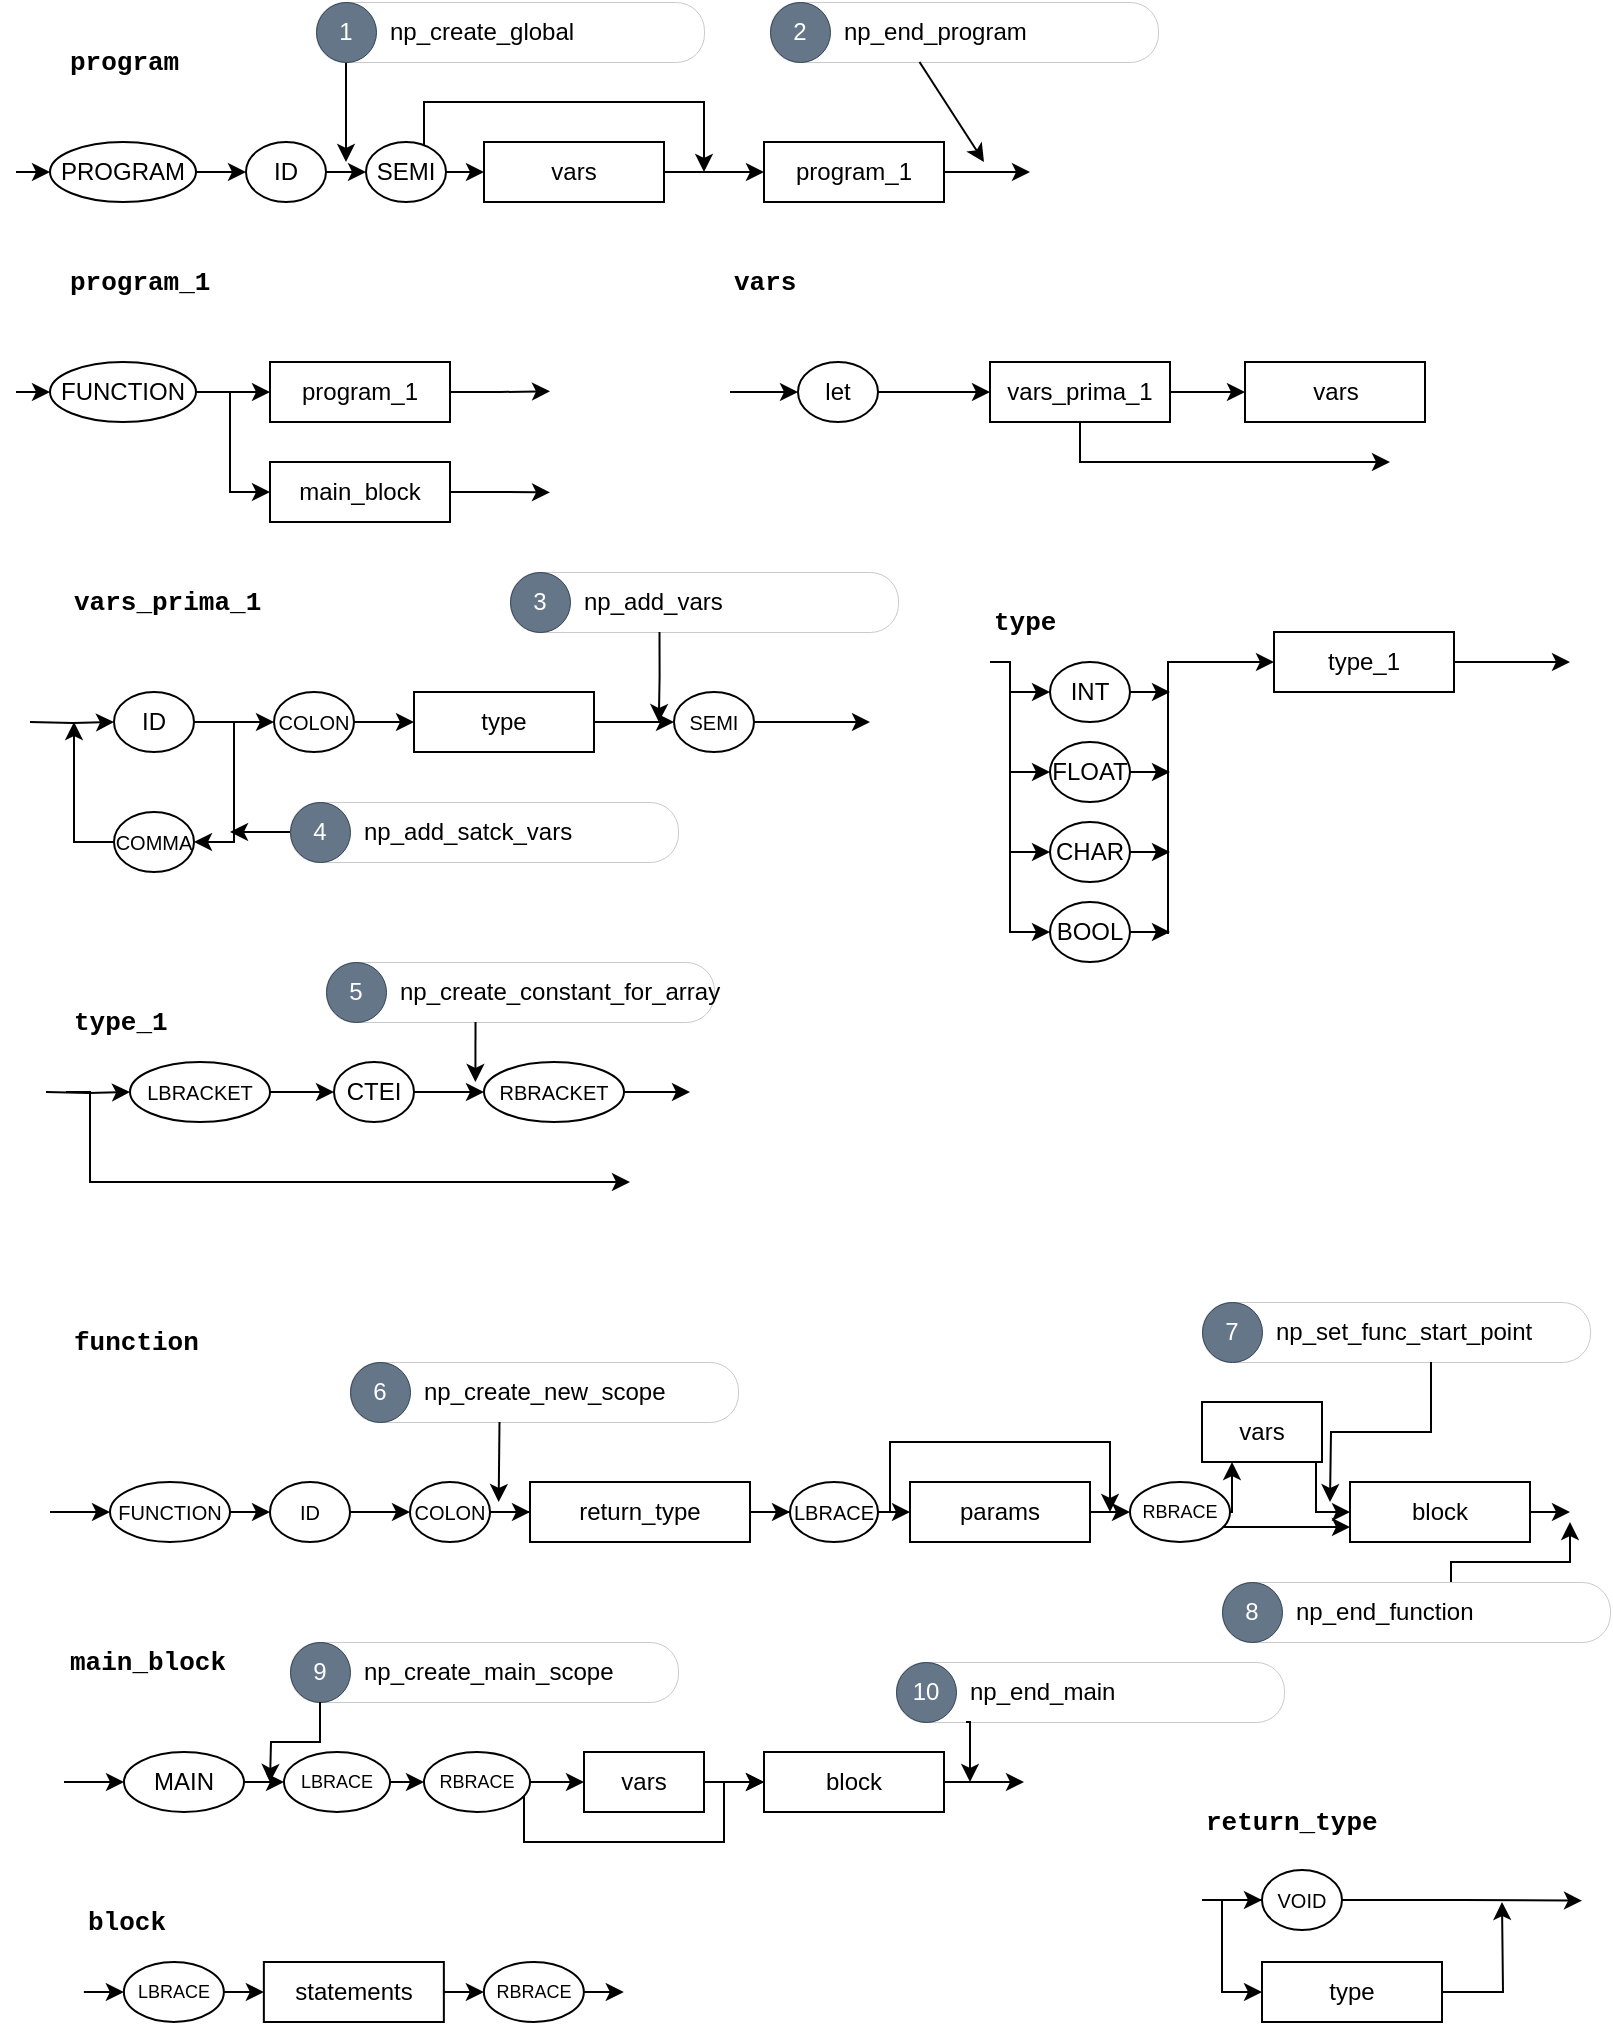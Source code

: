 <mxfile version="15.5.8" type="google" pages="6"><diagram id="6UaAkm498DTvenIdhFbv" name="Page-1"><mxGraphModel dx="1075" dy="865" grid="1" gridSize="10" guides="1" tooltips="1" connect="1" arrows="1" fold="1" page="1" pageScale="1" pageWidth="827" pageHeight="1169" math="0" shadow="0"><root><mxCell id="0"/><mxCell id="1" parent="0"/><mxCell id="S49HR4pmShSSt4YCntq2-1" value="program" style="text;html=1;align=left;verticalAlign=middle;resizable=0;points=[];autosize=1;fontStyle=1;fontSize=13;fontFamily=Courier New;" parent="1" vertex="1"><mxGeometry x="40" y="90" width="70" height="20" as="geometry"/></mxCell><mxCell id="S49HR4pmShSSt4YCntq2-6" style="edgeStyle=orthogonalEdgeStyle;rounded=0;orthogonalLoop=1;jettySize=auto;html=1;exitX=1;exitY=0.5;exitDx=0;exitDy=0;entryX=0;entryY=0.5;entryDx=0;entryDy=0;" parent="1" source="S49HR4pmShSSt4YCntq2-3" target="S49HR4pmShSSt4YCntq2-4" edge="1"><mxGeometry relative="1" as="geometry"/></mxCell><mxCell id="S49HR4pmShSSt4YCntq2-3" value="vars" style="whiteSpace=wrap;html=1;" parent="1" vertex="1"><mxGeometry x="249" y="140" width="90" height="30" as="geometry"/></mxCell><mxCell id="S49HR4pmShSSt4YCntq2-7" style="edgeStyle=orthogonalEdgeStyle;rounded=0;orthogonalLoop=1;jettySize=auto;html=1;exitX=1;exitY=0.5;exitDx=0;exitDy=0;entryX=0;entryY=0.5;entryDx=0;entryDy=0;" parent="1" source="S49HR4pmShSSt4YCntq2-4" edge="1"><mxGeometry relative="1" as="geometry"><mxPoint x="522" y="155" as="targetPoint"/></mxGeometry></mxCell><mxCell id="S49HR4pmShSSt4YCntq2-4" value="program_1" style="whiteSpace=wrap;html=1;" parent="1" vertex="1"><mxGeometry x="389" y="140" width="90" height="30" as="geometry"/></mxCell><mxCell id="S49HR4pmShSSt4YCntq2-11" value="" style="endArrow=classic;html=1;entryX=0;entryY=0.5;entryDx=0;entryDy=0;exitX=1;exitY=0.5;exitDx=0;exitDy=0;" parent="1" target="2boEpPdTRQVjV9pk2yvu-6" edge="1" source="2boEpPdTRQVjV9pk2yvu-4"><mxGeometry width="50" height="50" relative="1" as="geometry"><mxPoint x="199" y="155" as="sourcePoint"/><mxPoint x="249" y="210" as="targetPoint"/></mxGeometry></mxCell><mxCell id="S49HR4pmShSSt4YCntq2-13" style="edgeStyle=orthogonalEdgeStyle;rounded=0;orthogonalLoop=1;jettySize=auto;html=1;exitX=0.5;exitY=0;exitDx=0;exitDy=0;" parent="1" source="2boEpPdTRQVjV9pk2yvu-6" edge="1"><mxGeometry relative="1" as="geometry"><mxPoint x="359" y="155" as="targetPoint"/><mxPoint x="199" y="155" as="sourcePoint"/><Array as="points"><mxPoint x="210" y="155"/><mxPoint x="219" y="155"/><mxPoint x="219" y="120"/><mxPoint x="359" y="120"/></Array></mxGeometry></mxCell><mxCell id="S49HR4pmShSSt4YCntq2-17" value="vars_prima_1" style="text;html=1;align=left;verticalAlign=middle;resizable=0;points=[];autosize=1;fontStyle=1;fontSize=13;fontFamily=Courier New;" parent="1" vertex="1"><mxGeometry x="42" y="360" width="110" height="20" as="geometry"/></mxCell><mxCell id="S49HR4pmShSSt4YCntq2-21" style="edgeStyle=orthogonalEdgeStyle;rounded=0;orthogonalLoop=1;jettySize=auto;html=1;entryX=0;entryY=0.5;entryDx=0;entryDy=0;" parent="1" target="S49HR4pmShSSt4YCntq2-20" edge="1"><mxGeometry relative="1" as="geometry"><mxPoint x="22" y="430" as="sourcePoint"/></mxGeometry></mxCell><mxCell id="S49HR4pmShSSt4YCntq2-24" value="" style="edgeStyle=orthogonalEdgeStyle;rounded=0;orthogonalLoop=1;jettySize=auto;html=1;entryX=1;entryY=0.5;entryDx=0;entryDy=0;" parent="1" source="S49HR4pmShSSt4YCntq2-20" target="S49HR4pmShSSt4YCntq2-23" edge="1"><mxGeometry relative="1" as="geometry"><Array as="points"><mxPoint x="124" y="430"/><mxPoint x="124" y="490"/></Array></mxGeometry></mxCell><mxCell id="S49HR4pmShSSt4YCntq2-27" style="edgeStyle=orthogonalEdgeStyle;rounded=0;orthogonalLoop=1;jettySize=auto;html=1;exitX=1;exitY=0.5;exitDx=0;exitDy=0;entryX=0;entryY=0.5;entryDx=0;entryDy=0;" parent="1" source="S49HR4pmShSSt4YCntq2-20" target="S49HR4pmShSSt4YCntq2-26" edge="1"><mxGeometry relative="1" as="geometry"/></mxCell><mxCell id="S49HR4pmShSSt4YCntq2-20" value="ID" style="ellipse;whiteSpace=wrap;html=1;" parent="1" vertex="1"><mxGeometry x="64" y="415" width="40" height="30" as="geometry"/></mxCell><mxCell id="S49HR4pmShSSt4YCntq2-25" style="edgeStyle=orthogonalEdgeStyle;rounded=0;orthogonalLoop=1;jettySize=auto;html=1;exitX=0;exitY=0.5;exitDx=0;exitDy=0;" parent="1" source="S49HR4pmShSSt4YCntq2-23" edge="1"><mxGeometry relative="1" as="geometry"><mxPoint x="44" y="430" as="targetPoint"/></mxGeometry></mxCell><mxCell id="S49HR4pmShSSt4YCntq2-23" value="COMMA" style="ellipse;whiteSpace=wrap;html=1;fontSize=10;" parent="1" vertex="1"><mxGeometry x="64" y="475" width="40" height="30" as="geometry"/></mxCell><mxCell id="S49HR4pmShSSt4YCntq2-31" style="edgeStyle=orthogonalEdgeStyle;rounded=0;orthogonalLoop=1;jettySize=auto;html=1;exitX=1;exitY=0.5;exitDx=0;exitDy=0;" parent="1" source="S49HR4pmShSSt4YCntq2-26" target="S49HR4pmShSSt4YCntq2-30" edge="1"><mxGeometry relative="1" as="geometry"/></mxCell><mxCell id="S49HR4pmShSSt4YCntq2-26" value="COLON" style="ellipse;whiteSpace=wrap;html=1;fontSize=10;" parent="1" vertex="1"><mxGeometry x="144" y="415" width="40" height="30" as="geometry"/></mxCell><mxCell id="V-HpalEUYuAH8UMtYaeM-5" style="edgeStyle=orthogonalEdgeStyle;rounded=0;orthogonalLoop=1;jettySize=auto;html=1;exitX=1;exitY=0.5;exitDx=0;exitDy=0;fontSize=7;" parent="1" source="S49HR4pmShSSt4YCntq2-28" edge="1"><mxGeometry relative="1" as="geometry"><mxPoint x="442" y="430" as="targetPoint"/></mxGeometry></mxCell><mxCell id="S49HR4pmShSSt4YCntq2-28" value="SEMI" style="ellipse;whiteSpace=wrap;html=1;fontSize=10;" parent="1" vertex="1"><mxGeometry x="344" y="415" width="40" height="30" as="geometry"/></mxCell><mxCell id="S49HR4pmShSSt4YCntq2-32" style="edgeStyle=orthogonalEdgeStyle;rounded=0;orthogonalLoop=1;jettySize=auto;html=1;exitX=1;exitY=0.5;exitDx=0;exitDy=0;entryX=0;entryY=0.5;entryDx=0;entryDy=0;" parent="1" source="S49HR4pmShSSt4YCntq2-30" target="S49HR4pmShSSt4YCntq2-28" edge="1"><mxGeometry relative="1" as="geometry"/></mxCell><mxCell id="S49HR4pmShSSt4YCntq2-30" value="type" style="whiteSpace=wrap;html=1;" parent="1" vertex="1"><mxGeometry x="214" y="415" width="90" height="30" as="geometry"/></mxCell><mxCell id="S49HR4pmShSSt4YCntq2-33" value="type" style="text;html=1;align=left;verticalAlign=middle;resizable=0;points=[];autosize=1;fontStyle=1;fontSize=13;fontFamily=Courier New;" parent="1" vertex="1"><mxGeometry x="502" y="370" width="50" height="20" as="geometry"/></mxCell><mxCell id="S49HR4pmShSSt4YCntq2-52" style="edgeStyle=orthogonalEdgeStyle;rounded=0;orthogonalLoop=1;jettySize=auto;html=1;exitX=1;exitY=0.5;exitDx=0;exitDy=0;" parent="1" source="S49HR4pmShSSt4YCntq2-34" edge="1"><mxGeometry relative="1" as="geometry"><mxPoint x="592" y="415.333" as="targetPoint"/></mxGeometry></mxCell><mxCell id="S49HR4pmShSSt4YCntq2-34" value="INT" style="ellipse;whiteSpace=wrap;html=1;" parent="1" vertex="1"><mxGeometry x="532" y="400" width="40" height="30" as="geometry"/></mxCell><mxCell id="S49HR4pmShSSt4YCntq2-35" value="" style="endArrow=classic;html=1;entryX=0;entryY=0.5;entryDx=0;entryDy=0;" parent="1" target="S49HR4pmShSSt4YCntq2-34" edge="1"><mxGeometry width="50" height="50" relative="1" as="geometry"><mxPoint x="512" y="415" as="sourcePoint"/><mxPoint x="862" y="400" as="targetPoint"/></mxGeometry></mxCell><mxCell id="S49HR4pmShSSt4YCntq2-51" style="edgeStyle=orthogonalEdgeStyle;rounded=0;orthogonalLoop=1;jettySize=auto;html=1;exitX=1;exitY=0.5;exitDx=0;exitDy=0;" parent="1" source="S49HR4pmShSSt4YCntq2-36" edge="1"><mxGeometry relative="1" as="geometry"><mxPoint x="592" y="455.333" as="targetPoint"/></mxGeometry></mxCell><mxCell id="S49HR4pmShSSt4YCntq2-36" value="FLOAT" style="ellipse;whiteSpace=wrap;html=1;" parent="1" vertex="1"><mxGeometry x="532" y="440" width="40" height="30" as="geometry"/></mxCell><mxCell id="S49HR4pmShSSt4YCntq2-50" style="edgeStyle=orthogonalEdgeStyle;rounded=0;orthogonalLoop=1;jettySize=auto;html=1;exitX=1;exitY=0.5;exitDx=0;exitDy=0;" parent="1" source="S49HR4pmShSSt4YCntq2-37" edge="1"><mxGeometry relative="1" as="geometry"><mxPoint x="592" y="495.333" as="targetPoint"/></mxGeometry></mxCell><mxCell id="S49HR4pmShSSt4YCntq2-37" value="CHAR" style="ellipse;whiteSpace=wrap;html=1;" parent="1" vertex="1"><mxGeometry x="532" y="480" width="40" height="30" as="geometry"/></mxCell><mxCell id="S49HR4pmShSSt4YCntq2-53" style="edgeStyle=orthogonalEdgeStyle;rounded=0;orthogonalLoop=1;jettySize=auto;html=1;exitX=1;exitY=0.5;exitDx=0;exitDy=0;" parent="1" source="S49HR4pmShSSt4YCntq2-38" edge="1"><mxGeometry relative="1" as="geometry"><mxPoint x="592" y="535.333" as="targetPoint"/></mxGeometry></mxCell><mxCell id="S49HR4pmShSSt4YCntq2-38" value="BOOL" style="ellipse;whiteSpace=wrap;html=1;" parent="1" vertex="1"><mxGeometry x="532" y="520" width="40" height="30" as="geometry"/></mxCell><mxCell id="S49HR4pmShSSt4YCntq2-39" value="" style="endArrow=classic;html=1;entryX=0;entryY=0.5;entryDx=0;entryDy=0;" parent="1" target="S49HR4pmShSSt4YCntq2-36" edge="1"><mxGeometry width="50" height="50" relative="1" as="geometry"><mxPoint x="512" y="455" as="sourcePoint"/><mxPoint x="522" y="455" as="targetPoint"/></mxGeometry></mxCell><mxCell id="S49HR4pmShSSt4YCntq2-40" value="" style="endArrow=classic;html=1;entryX=0;entryY=0.5;entryDx=0;entryDy=0;" parent="1" target="S49HR4pmShSSt4YCntq2-37" edge="1"><mxGeometry width="50" height="50" relative="1" as="geometry"><mxPoint x="512" y="495" as="sourcePoint"/><mxPoint x="542" y="465" as="targetPoint"/></mxGeometry></mxCell><mxCell id="S49HR4pmShSSt4YCntq2-41" value="" style="endArrow=classic;html=1;entryX=0;entryY=0.5;entryDx=0;entryDy=0;edgeStyle=orthogonalEdgeStyle;rounded=0;" parent="1" target="S49HR4pmShSSt4YCntq2-38" edge="1"><mxGeometry width="50" height="50" relative="1" as="geometry"><mxPoint x="502" y="400" as="sourcePoint"/><mxPoint x="552" y="475" as="targetPoint"/><Array as="points"><mxPoint x="512" y="535"/></Array></mxGeometry></mxCell><mxCell id="S49HR4pmShSSt4YCntq2-54" value="" style="endArrow=classic;html=1;edgeStyle=orthogonalEdgeStyle;rounded=0;endFill=1;startArrow=none;" parent="1" edge="1" source="QNe-Nwm8pJLNIgn7O-Cl-68"><mxGeometry width="50" height="50" relative="1" as="geometry"><mxPoint x="591" y="536" as="sourcePoint"/><mxPoint x="792" y="400" as="targetPoint"/><Array as="points"><mxPoint x="772" y="400"/></Array></mxGeometry></mxCell><mxCell id="S49HR4pmShSSt4YCntq2-57" value="function" style="text;html=1;align=left;verticalAlign=middle;resizable=0;points=[];autosize=1;fontStyle=1;fontSize=13;fontFamily=Courier New;" parent="1" vertex="1"><mxGeometry x="42" y="730" width="80" height="20" as="geometry"/></mxCell><mxCell id="S49HR4pmShSSt4YCntq2-62" style="edgeStyle=orthogonalEdgeStyle;rounded=0;orthogonalLoop=1;jettySize=auto;html=1;exitX=1;exitY=0.5;exitDx=0;exitDy=0;entryX=0;entryY=0.5;entryDx=0;entryDy=0;endArrow=classic;endFill=1;" parent="1" source="S49HR4pmShSSt4YCntq2-58" target="S49HR4pmShSSt4YCntq2-60" edge="1"><mxGeometry relative="1" as="geometry"/></mxCell><mxCell id="S49HR4pmShSSt4YCntq2-58" value="FUNCTION" style="ellipse;whiteSpace=wrap;html=1;fontSize=10;" parent="1" vertex="1"><mxGeometry x="62" y="810" width="60" height="30" as="geometry"/></mxCell><mxCell id="S49HR4pmShSSt4YCntq2-59" value="" style="endArrow=classic;html=1;entryX=0;entryY=0.5;entryDx=0;entryDy=0;" parent="1" target="S49HR4pmShSSt4YCntq2-58" edge="1"><mxGeometry width="50" height="50" relative="1" as="geometry"><mxPoint x="32" y="825" as="sourcePoint"/><mxPoint x="392" y="810" as="targetPoint"/></mxGeometry></mxCell><mxCell id="S49HR4pmShSSt4YCntq2-64" style="edgeStyle=orthogonalEdgeStyle;rounded=0;orthogonalLoop=1;jettySize=auto;html=1;exitX=1;exitY=0.5;exitDx=0;exitDy=0;entryX=0;entryY=0.5;entryDx=0;entryDy=0;endArrow=classic;endFill=1;" parent="1" source="S49HR4pmShSSt4YCntq2-60" target="S49HR4pmShSSt4YCntq2-63" edge="1"><mxGeometry relative="1" as="geometry"/></mxCell><mxCell id="S49HR4pmShSSt4YCntq2-60" value="ID" style="ellipse;whiteSpace=wrap;html=1;fontSize=10;" parent="1" vertex="1"><mxGeometry x="142" y="810" width="40" height="30" as="geometry"/></mxCell><mxCell id="S49HR4pmShSSt4YCntq2-66" style="edgeStyle=orthogonalEdgeStyle;rounded=0;orthogonalLoop=1;jettySize=auto;html=1;exitX=1;exitY=0.5;exitDx=0;exitDy=0;endArrow=classic;endFill=1;" parent="1" source="S49HR4pmShSSt4YCntq2-63" target="S49HR4pmShSSt4YCntq2-65" edge="1"><mxGeometry relative="1" as="geometry"/></mxCell><mxCell id="S49HR4pmShSSt4YCntq2-63" value="COLON" style="ellipse;whiteSpace=wrap;html=1;fontSize=10;" parent="1" vertex="1"><mxGeometry x="212" y="810" width="40" height="30" as="geometry"/></mxCell><mxCell id="S49HR4pmShSSt4YCntq2-70" style="edgeStyle=orthogonalEdgeStyle;rounded=0;orthogonalLoop=1;jettySize=auto;html=1;exitX=1;exitY=0.5;exitDx=0;exitDy=0;endArrow=classic;endFill=1;" parent="1" source="S49HR4pmShSSt4YCntq2-65" target="S49HR4pmShSSt4YCntq2-67" edge="1"><mxGeometry relative="1" as="geometry"/></mxCell><mxCell id="S49HR4pmShSSt4YCntq2-65" value="return_type" style="whiteSpace=wrap;html=1;" parent="1" vertex="1"><mxGeometry x="272" y="810" width="110" height="30" as="geometry"/></mxCell><mxCell id="S49HR4pmShSSt4YCntq2-71" style="edgeStyle=orthogonalEdgeStyle;rounded=0;orthogonalLoop=1;jettySize=auto;html=1;exitX=1;exitY=0.5;exitDx=0;exitDy=0;entryX=0;entryY=0.5;entryDx=0;entryDy=0;endArrow=classic;endFill=1;" parent="1" source="S49HR4pmShSSt4YCntq2-67" target="S49HR4pmShSSt4YCntq2-69" edge="1"><mxGeometry relative="1" as="geometry"/></mxCell><mxCell id="lneVrwbxy1dQmgieZ7Ni-1" style="edgeStyle=orthogonalEdgeStyle;rounded=0;orthogonalLoop=1;jettySize=auto;html=1;exitX=1;exitY=0.5;exitDx=0;exitDy=0;fontFamily=Courier New;fontSize=13;startArrow=none;startFill=0;endArrow=classic;endFill=1;" parent="1" source="S49HR4pmShSSt4YCntq2-67" edge="1"><mxGeometry relative="1" as="geometry"><mxPoint x="562" y="825" as="targetPoint"/><Array as="points"><mxPoint x="452" y="825"/><mxPoint x="452" y="790"/><mxPoint x="562" y="790"/></Array></mxGeometry></mxCell><mxCell id="S49HR4pmShSSt4YCntq2-67" value="LBRACE" style="ellipse;whiteSpace=wrap;html=1;fontSize=10;" parent="1" vertex="1"><mxGeometry x="402" y="810" width="44" height="30" as="geometry"/></mxCell><mxCell id="V-HpalEUYuAH8UMtYaeM-9" style="edgeStyle=orthogonalEdgeStyle;rounded=0;orthogonalLoop=1;jettySize=auto;html=1;exitX=1;exitY=0.5;exitDx=0;exitDy=0;entryX=0.25;entryY=1;entryDx=0;entryDy=0;fontSize=7;" parent="1" source="S49HR4pmShSSt4YCntq2-68" target="V-HpalEUYuAH8UMtYaeM-8" edge="1"><mxGeometry relative="1" as="geometry"/></mxCell><mxCell id="V-HpalEUYuAH8UMtYaeM-11" style="edgeStyle=orthogonalEdgeStyle;rounded=0;orthogonalLoop=1;jettySize=auto;html=1;exitX=1;exitY=0.5;exitDx=0;exitDy=0;entryX=0;entryY=0.75;entryDx=0;entryDy=0;fontSize=7;" parent="1" source="S49HR4pmShSSt4YCntq2-68" target="S49HR4pmShSSt4YCntq2-76" edge="1"><mxGeometry relative="1" as="geometry"><Array as="points"><mxPoint x="612" y="833"/></Array></mxGeometry></mxCell><mxCell id="S49HR4pmShSSt4YCntq2-68" value="RBRACE" style="ellipse;whiteSpace=wrap;html=1;fontSize=9;" parent="1" vertex="1"><mxGeometry x="572" y="810" width="50" height="30" as="geometry"/></mxCell><mxCell id="S49HR4pmShSSt4YCntq2-72" style="edgeStyle=orthogonalEdgeStyle;rounded=0;orthogonalLoop=1;jettySize=auto;html=1;exitX=1;exitY=0.5;exitDx=0;exitDy=0;entryX=0;entryY=0.5;entryDx=0;entryDy=0;endArrow=classic;endFill=1;" parent="1" source="S49HR4pmShSSt4YCntq2-69" target="S49HR4pmShSSt4YCntq2-68" edge="1"><mxGeometry relative="1" as="geometry"/></mxCell><mxCell id="S49HR4pmShSSt4YCntq2-69" value="params" style="whiteSpace=wrap;html=1;" parent="1" vertex="1"><mxGeometry x="462" y="810" width="90" height="30" as="geometry"/></mxCell><mxCell id="S49HR4pmShSSt4YCntq2-75" value="block" style="text;html=1;align=left;verticalAlign=middle;resizable=0;points=[];autosize=1;fontStyle=1;fontSize=13;fontFamily=Courier New;" parent="1" vertex="1"><mxGeometry x="48.93" y="1020" width="50" height="20" as="geometry"/></mxCell><mxCell id="S49HR4pmShSSt4YCntq2-78" style="edgeStyle=orthogonalEdgeStyle;rounded=0;orthogonalLoop=1;jettySize=auto;html=1;exitX=1;exitY=0.5;exitDx=0;exitDy=0;endArrow=classic;endFill=1;" parent="1" source="S49HR4pmShSSt4YCntq2-76" edge="1"><mxGeometry relative="1" as="geometry"><mxPoint x="792" y="825.333" as="targetPoint"/></mxGeometry></mxCell><mxCell id="S49HR4pmShSSt4YCntq2-76" value="block" style="whiteSpace=wrap;html=1;" parent="1" vertex="1"><mxGeometry x="682" y="810" width="90" height="30" as="geometry"/></mxCell><mxCell id="S49HR4pmShSSt4YCntq2-85" style="edgeStyle=orthogonalEdgeStyle;rounded=0;orthogonalLoop=1;jettySize=auto;html=1;exitX=1;exitY=0.5;exitDx=0;exitDy=0;entryX=0;entryY=0.5;entryDx=0;entryDy=0;endArrow=classic;endFill=1;" parent="1" source="S49HR4pmShSSt4YCntq2-81" target="S49HR4pmShSSt4YCntq2-84" edge="1"><mxGeometry relative="1" as="geometry"/></mxCell><mxCell id="S49HR4pmShSSt4YCntq2-81" value="LBRACE" style="ellipse;whiteSpace=wrap;html=1;fontSize=9;" parent="1" vertex="1"><mxGeometry x="68.93" y="1050" width="50" height="30" as="geometry"/></mxCell><mxCell id="S49HR4pmShSSt4YCntq2-82" value="" style="endArrow=classic;html=1;entryX=0;entryY=0.5;entryDx=0;entryDy=0;" parent="1" target="S49HR4pmShSSt4YCntq2-81" edge="1"><mxGeometry width="50" height="50" relative="1" as="geometry"><mxPoint x="48.93" y="1065" as="sourcePoint"/><mxPoint x="408.93" y="1050" as="targetPoint"/></mxGeometry></mxCell><mxCell id="S49HR4pmShSSt4YCntq2-87" style="edgeStyle=orthogonalEdgeStyle;rounded=0;orthogonalLoop=1;jettySize=auto;html=1;exitX=1;exitY=0.5;exitDx=0;exitDy=0;endArrow=classic;endFill=1;" parent="1" source="S49HR4pmShSSt4YCntq2-83" edge="1"><mxGeometry relative="1" as="geometry"><mxPoint x="318.93" y="1065.333" as="targetPoint"/></mxGeometry></mxCell><mxCell id="S49HR4pmShSSt4YCntq2-83" value="RBRACE" style="ellipse;whiteSpace=wrap;html=1;fontSize=9;" parent="1" vertex="1"><mxGeometry x="248.93" y="1050" width="50" height="30" as="geometry"/></mxCell><mxCell id="S49HR4pmShSSt4YCntq2-86" style="edgeStyle=orthogonalEdgeStyle;rounded=0;orthogonalLoop=1;jettySize=auto;html=1;exitX=1;exitY=0.5;exitDx=0;exitDy=0;entryX=0;entryY=0.5;entryDx=0;entryDy=0;endArrow=classic;endFill=1;" parent="1" source="S49HR4pmShSSt4YCntq2-84" target="S49HR4pmShSSt4YCntq2-83" edge="1"><mxGeometry relative="1" as="geometry"/></mxCell><mxCell id="S49HR4pmShSSt4YCntq2-84" value="statements" style="whiteSpace=wrap;html=1;" parent="1" vertex="1"><mxGeometry x="138.93" y="1050" width="90" height="30" as="geometry"/></mxCell><mxCell id="S49HR4pmShSSt4YCntq2-89" value="return_type" style="text;html=1;align=left;verticalAlign=middle;resizable=0;points=[];autosize=1;fontStyle=1;fontSize=13;fontFamily=Courier New;" parent="1" vertex="1"><mxGeometry x="608" y="970" width="100" height="20" as="geometry"/></mxCell><mxCell id="S49HR4pmShSSt4YCntq2-95" style="edgeStyle=orthogonalEdgeStyle;rounded=0;orthogonalLoop=1;jettySize=auto;html=1;exitX=1;exitY=0.5;exitDx=0;exitDy=0;fontFamily=Courier New;fontSize=13;startArrow=none;startFill=0;endArrow=classic;endFill=1;" parent="1" source="S49HR4pmShSSt4YCntq2-90" edge="1"><mxGeometry relative="1" as="geometry"><mxPoint x="798" y="1019.333" as="targetPoint"/></mxGeometry></mxCell><mxCell id="S49HR4pmShSSt4YCntq2-90" value="VOID" style="ellipse;whiteSpace=wrap;html=1;fontSize=10;" parent="1" vertex="1"><mxGeometry x="638" y="1004" width="40" height="30" as="geometry"/></mxCell><mxCell id="S49HR4pmShSSt4YCntq2-91" value="" style="endArrow=classic;html=1;entryX=0;entryY=0.5;entryDx=0;entryDy=0;" parent="1" target="S49HR4pmShSSt4YCntq2-90" edge="1"><mxGeometry width="50" height="50" relative="1" as="geometry"><mxPoint x="608" y="1019" as="sourcePoint"/><mxPoint x="968" y="1004" as="targetPoint"/></mxGeometry></mxCell><mxCell id="S49HR4pmShSSt4YCntq2-93" style="edgeStyle=orthogonalEdgeStyle;rounded=0;orthogonalLoop=1;jettySize=auto;html=1;exitX=0;exitY=0.5;exitDx=0;exitDy=0;entryX=0;entryY=0.5;entryDx=0;entryDy=0;fontFamily=Courier New;fontSize=13;endArrow=none;endFill=0;startArrow=classic;startFill=1;" parent="1" source="S49HR4pmShSSt4YCntq2-92" target="S49HR4pmShSSt4YCntq2-90" edge="1"><mxGeometry relative="1" as="geometry"/></mxCell><mxCell id="S49HR4pmShSSt4YCntq2-94" style="edgeStyle=orthogonalEdgeStyle;rounded=0;orthogonalLoop=1;jettySize=auto;html=1;exitX=1;exitY=0.5;exitDx=0;exitDy=0;fontFamily=Courier New;fontSize=13;startArrow=none;startFill=0;endArrow=classic;endFill=1;" parent="1" source="S49HR4pmShSSt4YCntq2-92" edge="1"><mxGeometry relative="1" as="geometry"><mxPoint x="758" y="1020" as="targetPoint"/></mxGeometry></mxCell><mxCell id="S49HR4pmShSSt4YCntq2-92" value="type" style="whiteSpace=wrap;html=1;" parent="1" vertex="1"><mxGeometry x="638" y="1050" width="90" height="30" as="geometry"/></mxCell><mxCell id="S49HR4pmShSSt4YCntq2-96" value="main_block" style="text;html=1;align=left;verticalAlign=middle;resizable=0;points=[];autosize=1;fontStyle=1;fontSize=13;fontFamily=Courier New;" parent="1" vertex="1"><mxGeometry x="40" y="890" width="90" height="20" as="geometry"/></mxCell><mxCell id="S49HR4pmShSSt4YCntq2-97" style="edgeStyle=orthogonalEdgeStyle;rounded=0;orthogonalLoop=1;jettySize=auto;html=1;exitX=1;exitY=0.5;exitDx=0;exitDy=0;entryX=0;entryY=0.5;entryDx=0;entryDy=0;endArrow=classic;endFill=1;" parent="1" source="S49HR4pmShSSt4YCntq2-98" target="S49HR4pmShSSt4YCntq2-101" edge="1"><mxGeometry relative="1" as="geometry"/></mxCell><mxCell id="S49HR4pmShSSt4YCntq2-98" value="MAIN" style="ellipse;whiteSpace=wrap;html=1;" parent="1" vertex="1"><mxGeometry x="69" y="945" width="60" height="30" as="geometry"/></mxCell><mxCell id="S49HR4pmShSSt4YCntq2-99" value="" style="endArrow=classic;html=1;entryX=0;entryY=0.5;entryDx=0;entryDy=0;" parent="1" target="S49HR4pmShSSt4YCntq2-98" edge="1"><mxGeometry width="50" height="50" relative="1" as="geometry"><mxPoint x="39" y="960" as="sourcePoint"/><mxPoint x="399" y="945" as="targetPoint"/></mxGeometry></mxCell><mxCell id="S49HR4pmShSSt4YCntq2-100" style="edgeStyle=orthogonalEdgeStyle;rounded=0;orthogonalLoop=1;jettySize=auto;html=1;exitX=1;exitY=0.5;exitDx=0;exitDy=0;entryX=0;entryY=0.5;entryDx=0;entryDy=0;endArrow=classic;endFill=1;" parent="1" source="S49HR4pmShSSt4YCntq2-101" target="S49HR4pmShSSt4YCntq2-103" edge="1"><mxGeometry relative="1" as="geometry"/></mxCell><mxCell id="S49HR4pmShSSt4YCntq2-101" value="LBRACE" style="ellipse;whiteSpace=wrap;html=1;fontSize=9;" parent="1" vertex="1"><mxGeometry x="149" y="945" width="53" height="30" as="geometry"/></mxCell><mxCell id="V-HpalEUYuAH8UMtYaeM-15" style="edgeStyle=orthogonalEdgeStyle;rounded=0;orthogonalLoop=1;jettySize=auto;html=1;exitX=1;exitY=0.5;exitDx=0;exitDy=0;entryX=0;entryY=0.5;entryDx=0;entryDy=0;fontSize=7;" parent="1" source="S49HR4pmShSSt4YCntq2-103" target="V-HpalEUYuAH8UMtYaeM-14" edge="1"><mxGeometry relative="1" as="geometry"/></mxCell><mxCell id="V-HpalEUYuAH8UMtYaeM-17" style="edgeStyle=orthogonalEdgeStyle;rounded=0;orthogonalLoop=1;jettySize=auto;html=1;exitX=1;exitY=0.5;exitDx=0;exitDy=0;entryX=0;entryY=0.5;entryDx=0;entryDy=0;fontSize=7;" parent="1" source="S49HR4pmShSSt4YCntq2-103" target="S49HR4pmShSSt4YCntq2-113" edge="1"><mxGeometry relative="1" as="geometry"><Array as="points"><mxPoint x="269" y="960"/><mxPoint x="269" y="990"/><mxPoint x="369" y="990"/><mxPoint x="369" y="960"/></Array></mxGeometry></mxCell><mxCell id="S49HR4pmShSSt4YCntq2-103" value="RBRACE" style="ellipse;whiteSpace=wrap;html=1;fontSize=9;" parent="1" vertex="1"><mxGeometry x="219" y="945" width="53" height="30" as="geometry"/></mxCell><mxCell id="S49HR4pmShSSt4YCntq2-112" style="edgeStyle=orthogonalEdgeStyle;rounded=0;orthogonalLoop=1;jettySize=auto;html=1;exitX=1;exitY=0.5;exitDx=0;exitDy=0;endArrow=classic;endFill=1;" parent="1" source="S49HR4pmShSSt4YCntq2-113" edge="1"><mxGeometry relative="1" as="geometry"><mxPoint x="519" y="960" as="targetPoint"/></mxGeometry></mxCell><mxCell id="S49HR4pmShSSt4YCntq2-113" value="block" style="whiteSpace=wrap;html=1;" parent="1" vertex="1"><mxGeometry x="389" y="945" width="90" height="30" as="geometry"/></mxCell><mxCell id="2boEpPdTRQVjV9pk2yvu-5" style="edgeStyle=orthogonalEdgeStyle;rounded=0;orthogonalLoop=1;jettySize=auto;html=1;exitX=1;exitY=0.5;exitDx=0;exitDy=0;" parent="1" source="2boEpPdTRQVjV9pk2yvu-2" target="2boEpPdTRQVjV9pk2yvu-4" edge="1"><mxGeometry relative="1" as="geometry"/></mxCell><mxCell id="2boEpPdTRQVjV9pk2yvu-2" value="PROGRAM" style="ellipse;whiteSpace=wrap;html=1;" parent="1" vertex="1"><mxGeometry x="32" y="140" width="73" height="30" as="geometry"/></mxCell><mxCell id="2boEpPdTRQVjV9pk2yvu-3" value="" style="endArrow=classic;html=1;entryX=0;entryY=0.5;entryDx=0;entryDy=0;" parent="1" target="2boEpPdTRQVjV9pk2yvu-2" edge="1"><mxGeometry width="50" height="50" relative="1" as="geometry"><mxPoint x="15" y="155" as="sourcePoint"/><mxPoint x="365" y="140" as="targetPoint"/></mxGeometry></mxCell><mxCell id="2boEpPdTRQVjV9pk2yvu-4" value="ID" style="ellipse;whiteSpace=wrap;html=1;" parent="1" vertex="1"><mxGeometry x="130" y="140" width="40" height="30" as="geometry"/></mxCell><mxCell id="QNe-Nwm8pJLNIgn7O-Cl-3" style="edgeStyle=orthogonalEdgeStyle;rounded=0;orthogonalLoop=1;jettySize=auto;html=1;exitX=1;exitY=0.5;exitDx=0;exitDy=0;entryX=0;entryY=0.5;entryDx=0;entryDy=0;" edge="1" parent="1" source="2boEpPdTRQVjV9pk2yvu-6" target="S49HR4pmShSSt4YCntq2-3"><mxGeometry relative="1" as="geometry"/></mxCell><mxCell id="2boEpPdTRQVjV9pk2yvu-6" value="SEMI" style="ellipse;whiteSpace=wrap;html=1;" parent="1" vertex="1"><mxGeometry x="190" y="140" width="40" height="30" as="geometry"/></mxCell><mxCell id="V-HpalEUYuAH8UMtYaeM-10" style="edgeStyle=orthogonalEdgeStyle;rounded=0;orthogonalLoop=1;jettySize=auto;html=1;exitX=0.75;exitY=1;exitDx=0;exitDy=0;entryX=0;entryY=0.5;entryDx=0;entryDy=0;fontSize=7;" parent="1" source="V-HpalEUYuAH8UMtYaeM-8" target="S49HR4pmShSSt4YCntq2-76" edge="1"><mxGeometry relative="1" as="geometry"><Array as="points"><mxPoint x="665" y="825"/></Array></mxGeometry></mxCell><mxCell id="V-HpalEUYuAH8UMtYaeM-8" value="vars" style="whiteSpace=wrap;html=1;" parent="1" vertex="1"><mxGeometry x="608" y="770" width="60" height="30" as="geometry"/></mxCell><mxCell id="V-HpalEUYuAH8UMtYaeM-16" style="edgeStyle=orthogonalEdgeStyle;rounded=0;orthogonalLoop=1;jettySize=auto;html=1;exitX=1;exitY=0.5;exitDx=0;exitDy=0;entryX=0;entryY=0.5;entryDx=0;entryDy=0;fontSize=7;" parent="1" source="V-HpalEUYuAH8UMtYaeM-14" target="S49HR4pmShSSt4YCntq2-113" edge="1"><mxGeometry relative="1" as="geometry"/></mxCell><mxCell id="V-HpalEUYuAH8UMtYaeM-14" value="vars" style="whiteSpace=wrap;html=1;" parent="1" vertex="1"><mxGeometry x="299" y="945" width="60" height="30" as="geometry"/></mxCell><mxCell id="QNe-Nwm8pJLNIgn7O-Cl-8" value="" style="endArrow=classic;html=1;rounded=0;fontColor=#808080;exitX=0.5;exitY=1;exitDx=0;exitDy=0;" edge="1" parent="1" source="QNe-Nwm8pJLNIgn7O-Cl-5"><mxGeometry width="50" height="50" relative="1" as="geometry"><mxPoint x="295" y="100" as="sourcePoint"/><mxPoint x="180" y="150" as="targetPoint"/></mxGeometry></mxCell><mxCell id="QNe-Nwm8pJLNIgn7O-Cl-9" value="" style="group;strokeColor=#BDBDBD;strokeWidth=0.4;rounded=1;arcSize=47;" vertex="1" connectable="0" parent="1"><mxGeometry x="165" y="70" width="194" height="30" as="geometry"/></mxCell><mxCell id="QNe-Nwm8pJLNIgn7O-Cl-5" value="1" style="ellipse;whiteSpace=wrap;html=1;fillColor=#647687;strokeColor=#314354;fontColor=#ffffff;strokeWidth=0.5;" vertex="1" parent="QNe-Nwm8pJLNIgn7O-Cl-9"><mxGeometry width="30" height="30" as="geometry"/></mxCell><mxCell id="QNe-Nwm8pJLNIgn7O-Cl-7" value="np_create_global" style="text;html=1;strokeColor=none;fillColor=none;align=left;verticalAlign=middle;whiteSpace=wrap;rounded=0;" vertex="1" parent="QNe-Nwm8pJLNIgn7O-Cl-9"><mxGeometry x="35" width="159" height="30" as="geometry"/></mxCell><mxCell id="QNe-Nwm8pJLNIgn7O-Cl-10" value="" style="group;strokeColor=#BDBDBD;strokeWidth=0.4;rounded=1;arcSize=47;" vertex="1" connectable="0" parent="1"><mxGeometry x="392" y="70" width="194" height="30" as="geometry"/></mxCell><mxCell id="QNe-Nwm8pJLNIgn7O-Cl-11" value="2" style="ellipse;whiteSpace=wrap;html=1;fillColor=#647687;strokeColor=#314354;fontColor=#ffffff;strokeWidth=0.5;" vertex="1" parent="QNe-Nwm8pJLNIgn7O-Cl-10"><mxGeometry width="30" height="30" as="geometry"/></mxCell><mxCell id="QNe-Nwm8pJLNIgn7O-Cl-12" value="np_end_program" style="text;html=1;strokeColor=none;fillColor=none;align=left;verticalAlign=middle;whiteSpace=wrap;rounded=0;" vertex="1" parent="QNe-Nwm8pJLNIgn7O-Cl-10"><mxGeometry x="35" width="159" height="30" as="geometry"/></mxCell><mxCell id="QNe-Nwm8pJLNIgn7O-Cl-13" value="" style="endArrow=classic;html=1;rounded=0;fontColor=#808080;exitX=0.25;exitY=1;exitDx=0;exitDy=0;" edge="1" parent="1" source="QNe-Nwm8pJLNIgn7O-Cl-12"><mxGeometry width="50" height="50" relative="1" as="geometry"><mxPoint x="479" y="100" as="sourcePoint"/><mxPoint x="499" y="150" as="targetPoint"/></mxGeometry></mxCell><mxCell id="QNe-Nwm8pJLNIgn7O-Cl-15" value="program_1" style="text;html=1;align=left;verticalAlign=middle;resizable=0;points=[];autosize=1;fontStyle=1;fontSize=13;fontFamily=Courier New;" vertex="1" parent="1"><mxGeometry x="40" y="200" width="90" height="20" as="geometry"/></mxCell><mxCell id="QNe-Nwm8pJLNIgn7O-Cl-22" style="edgeStyle=orthogonalEdgeStyle;rounded=0;orthogonalLoop=1;jettySize=auto;html=1;exitX=1;exitY=0.5;exitDx=0;exitDy=0;entryX=0;entryY=0.5;entryDx=0;entryDy=0;" edge="1" parent="1" source="QNe-Nwm8pJLNIgn7O-Cl-23" target="QNe-Nwm8pJLNIgn7O-Cl-34"><mxGeometry relative="1" as="geometry"><mxPoint x="130" y="265" as="targetPoint"/></mxGeometry></mxCell><mxCell id="QNe-Nwm8pJLNIgn7O-Cl-36" style="edgeStyle=orthogonalEdgeStyle;rounded=0;orthogonalLoop=1;jettySize=auto;html=1;exitX=1;exitY=0.5;exitDx=0;exitDy=0;entryX=0;entryY=0.5;entryDx=0;entryDy=0;fontColor=#808080;" edge="1" parent="1" source="QNe-Nwm8pJLNIgn7O-Cl-23" target="QNe-Nwm8pJLNIgn7O-Cl-35"><mxGeometry relative="1" as="geometry"><Array as="points"><mxPoint x="122" y="265"/><mxPoint x="122" y="315"/></Array></mxGeometry></mxCell><mxCell id="QNe-Nwm8pJLNIgn7O-Cl-23" value="FUNCTION" style="ellipse;whiteSpace=wrap;html=1;" vertex="1" parent="1"><mxGeometry x="32" y="250" width="73" height="30" as="geometry"/></mxCell><mxCell id="QNe-Nwm8pJLNIgn7O-Cl-24" value="" style="endArrow=classic;html=1;entryX=0;entryY=0.5;entryDx=0;entryDy=0;" edge="1" parent="1" target="QNe-Nwm8pJLNIgn7O-Cl-23"><mxGeometry width="50" height="50" relative="1" as="geometry"><mxPoint x="15" y="265" as="sourcePoint"/><mxPoint x="365" y="250" as="targetPoint"/></mxGeometry></mxCell><mxCell id="QNe-Nwm8pJLNIgn7O-Cl-37" style="edgeStyle=orthogonalEdgeStyle;rounded=0;orthogonalLoop=1;jettySize=auto;html=1;exitX=1;exitY=0.5;exitDx=0;exitDy=0;fontColor=#808080;" edge="1" parent="1" source="QNe-Nwm8pJLNIgn7O-Cl-34"><mxGeometry relative="1" as="geometry"><mxPoint x="282" y="264.647" as="targetPoint"/></mxGeometry></mxCell><mxCell id="QNe-Nwm8pJLNIgn7O-Cl-34" value="program_1" style="whiteSpace=wrap;html=1;" vertex="1" parent="1"><mxGeometry x="142" y="250" width="90" height="30" as="geometry"/></mxCell><mxCell id="QNe-Nwm8pJLNIgn7O-Cl-38" style="edgeStyle=orthogonalEdgeStyle;rounded=0;orthogonalLoop=1;jettySize=auto;html=1;exitX=1;exitY=0.5;exitDx=0;exitDy=0;fontColor=#808080;" edge="1" parent="1" source="QNe-Nwm8pJLNIgn7O-Cl-35"><mxGeometry relative="1" as="geometry"><mxPoint x="282" y="315.235" as="targetPoint"/></mxGeometry></mxCell><mxCell id="QNe-Nwm8pJLNIgn7O-Cl-35" value="main_block" style="whiteSpace=wrap;html=1;" vertex="1" parent="1"><mxGeometry x="142" y="300" width="90" height="30" as="geometry"/></mxCell><mxCell id="QNe-Nwm8pJLNIgn7O-Cl-39" value="" style="group;strokeColor=#BDBDBD;strokeWidth=0.4;rounded=1;arcSize=47;" vertex="1" connectable="0" parent="1"><mxGeometry x="262" y="355" width="194" height="30" as="geometry"/></mxCell><mxCell id="QNe-Nwm8pJLNIgn7O-Cl-40" value="3" style="ellipse;whiteSpace=wrap;html=1;fillColor=#647687;strokeColor=#314354;fontColor=#ffffff;strokeWidth=0.5;" vertex="1" parent="QNe-Nwm8pJLNIgn7O-Cl-39"><mxGeometry width="30" height="30" as="geometry"/></mxCell><mxCell id="QNe-Nwm8pJLNIgn7O-Cl-41" value="np_add_vars" style="text;html=1;strokeColor=none;fillColor=none;align=left;verticalAlign=middle;whiteSpace=wrap;rounded=0;" vertex="1" parent="QNe-Nwm8pJLNIgn7O-Cl-39"><mxGeometry x="35" width="159" height="30" as="geometry"/></mxCell><mxCell id="QNe-Nwm8pJLNIgn7O-Cl-44" value="vars" style="text;html=1;align=left;verticalAlign=middle;resizable=0;points=[];autosize=1;fontStyle=1;fontSize=13;fontFamily=Courier New;" vertex="1" parent="1"><mxGeometry x="372" y="200" width="50" height="20" as="geometry"/></mxCell><mxCell id="QNe-Nwm8pJLNIgn7O-Cl-58" style="edgeStyle=orthogonalEdgeStyle;rounded=0;orthogonalLoop=1;jettySize=auto;html=1;exitX=1;exitY=0.5;exitDx=0;exitDy=0;entryX=0;entryY=0.5;entryDx=0;entryDy=0;fontColor=#808080;" edge="1" parent="1" source="QNe-Nwm8pJLNIgn7O-Cl-46" target="QNe-Nwm8pJLNIgn7O-Cl-54"><mxGeometry relative="1" as="geometry"/></mxCell><mxCell id="QNe-Nwm8pJLNIgn7O-Cl-46" value="let" style="ellipse;whiteSpace=wrap;html=1;" vertex="1" parent="1"><mxGeometry x="406" y="250" width="40" height="30" as="geometry"/></mxCell><mxCell id="QNe-Nwm8pJLNIgn7O-Cl-47" value="" style="endArrow=classic;html=1;entryX=0;entryY=0.5;entryDx=0;entryDy=0;" edge="1" parent="1" target="QNe-Nwm8pJLNIgn7O-Cl-46"><mxGeometry width="50" height="50" relative="1" as="geometry"><mxPoint x="372" y="265" as="sourcePoint"/><mxPoint x="736" y="250" as="targetPoint"/></mxGeometry></mxCell><mxCell id="QNe-Nwm8pJLNIgn7O-Cl-59" style="edgeStyle=orthogonalEdgeStyle;rounded=0;orthogonalLoop=1;jettySize=auto;html=1;exitX=1;exitY=0.5;exitDx=0;exitDy=0;fontColor=#808080;" edge="1" parent="1" source="QNe-Nwm8pJLNIgn7O-Cl-54" target="QNe-Nwm8pJLNIgn7O-Cl-57"><mxGeometry relative="1" as="geometry"/></mxCell><mxCell id="QNe-Nwm8pJLNIgn7O-Cl-60" style="edgeStyle=orthogonalEdgeStyle;rounded=0;orthogonalLoop=1;jettySize=auto;html=1;exitX=0.5;exitY=1;exitDx=0;exitDy=0;fontColor=#808080;" edge="1" parent="1" source="QNe-Nwm8pJLNIgn7O-Cl-54"><mxGeometry relative="1" as="geometry"><mxPoint x="702" y="300" as="targetPoint"/><Array as="points"><mxPoint x="547" y="300"/></Array></mxGeometry></mxCell><mxCell id="QNe-Nwm8pJLNIgn7O-Cl-54" value="vars_prima_1" style="whiteSpace=wrap;html=1;" vertex="1" parent="1"><mxGeometry x="502" y="250" width="90" height="30" as="geometry"/></mxCell><mxCell id="QNe-Nwm8pJLNIgn7O-Cl-57" value="vars" style="whiteSpace=wrap;html=1;" vertex="1" parent="1"><mxGeometry x="629.5" y="250" width="90" height="30" as="geometry"/></mxCell><mxCell id="QNe-Nwm8pJLNIgn7O-Cl-61" style="edgeStyle=orthogonalEdgeStyle;rounded=0;orthogonalLoop=1;jettySize=auto;html=1;exitX=0.25;exitY=1;exitDx=0;exitDy=0;fontColor=#808080;" edge="1" parent="1" source="QNe-Nwm8pJLNIgn7O-Cl-41"><mxGeometry relative="1" as="geometry"><mxPoint x="336.412" y="430" as="targetPoint"/></mxGeometry></mxCell><mxCell id="QNe-Nwm8pJLNIgn7O-Cl-62" value="" style="group;strokeColor=#BDBDBD;strokeWidth=0.4;rounded=1;arcSize=47;" vertex="1" connectable="0" parent="1"><mxGeometry x="152" y="470" width="194" height="30" as="geometry"/></mxCell><mxCell id="QNe-Nwm8pJLNIgn7O-Cl-63" value="4" style="ellipse;whiteSpace=wrap;html=1;fillColor=#647687;strokeColor=#314354;fontColor=#ffffff;strokeWidth=0.5;" vertex="1" parent="QNe-Nwm8pJLNIgn7O-Cl-62"><mxGeometry width="30" height="30" as="geometry"/></mxCell><mxCell id="QNe-Nwm8pJLNIgn7O-Cl-64" value="np_add_satck_vars" style="text;html=1;strokeColor=none;fillColor=none;align=left;verticalAlign=middle;whiteSpace=wrap;rounded=0;" vertex="1" parent="QNe-Nwm8pJLNIgn7O-Cl-62"><mxGeometry x="35" width="159" height="30" as="geometry"/></mxCell><mxCell id="QNe-Nwm8pJLNIgn7O-Cl-67" style="edgeStyle=orthogonalEdgeStyle;rounded=0;orthogonalLoop=1;jettySize=auto;html=1;exitX=0;exitY=0.5;exitDx=0;exitDy=0;fontColor=#808080;" edge="1" parent="1" source="QNe-Nwm8pJLNIgn7O-Cl-63"><mxGeometry relative="1" as="geometry"><mxPoint x="122" y="485.235" as="targetPoint"/></mxGeometry></mxCell><mxCell id="QNe-Nwm8pJLNIgn7O-Cl-68" value="type_1" style="whiteSpace=wrap;html=1;" vertex="1" parent="1"><mxGeometry x="644" y="385" width="90" height="30" as="geometry"/></mxCell><mxCell id="QNe-Nwm8pJLNIgn7O-Cl-70" value="" style="endArrow=classic;html=1;edgeStyle=orthogonalEdgeStyle;rounded=0;endFill=1;" edge="1" parent="1" target="QNe-Nwm8pJLNIgn7O-Cl-68"><mxGeometry width="50" height="50" relative="1" as="geometry"><mxPoint x="591" y="536" as="sourcePoint"/><mxPoint x="892" y="400" as="targetPoint"/><Array as="points"><mxPoint x="591" y="400"/></Array></mxGeometry></mxCell><mxCell id="QNe-Nwm8pJLNIgn7O-Cl-71" value="type_1" style="text;html=1;align=left;verticalAlign=middle;resizable=0;points=[];autosize=1;fontStyle=1;fontSize=13;fontFamily=Courier New;" vertex="1" parent="1"><mxGeometry x="42" y="570" width="60" height="20" as="geometry"/></mxCell><mxCell id="QNe-Nwm8pJLNIgn7O-Cl-72" style="edgeStyle=orthogonalEdgeStyle;rounded=0;orthogonalLoop=1;jettySize=auto;html=1;entryX=0;entryY=0.5;entryDx=0;entryDy=0;" edge="1" parent="1" target="QNe-Nwm8pJLNIgn7O-Cl-73"><mxGeometry relative="1" as="geometry"><mxPoint x="30" y="615" as="sourcePoint"/></mxGeometry></mxCell><mxCell id="QNe-Nwm8pJLNIgn7O-Cl-76" style="edgeStyle=orthogonalEdgeStyle;rounded=0;orthogonalLoop=1;jettySize=auto;html=1;exitX=1;exitY=0.5;exitDx=0;exitDy=0;entryX=0;entryY=0.5;entryDx=0;entryDy=0;fontSize=10;fontColor=#808080;endArrow=classic;endFill=1;" edge="1" parent="1" source="QNe-Nwm8pJLNIgn7O-Cl-73" target="QNe-Nwm8pJLNIgn7O-Cl-74"><mxGeometry relative="1" as="geometry"/></mxCell><mxCell id="QNe-Nwm8pJLNIgn7O-Cl-73" value="LBRACKET" style="ellipse;whiteSpace=wrap;html=1;fontSize=10;" vertex="1" parent="1"><mxGeometry x="72" y="600" width="70" height="30" as="geometry"/></mxCell><mxCell id="QNe-Nwm8pJLNIgn7O-Cl-77" style="edgeStyle=orthogonalEdgeStyle;rounded=0;orthogonalLoop=1;jettySize=auto;html=1;exitX=1;exitY=0.5;exitDx=0;exitDy=0;fontSize=10;fontColor=#808080;endArrow=classic;endFill=1;" edge="1" parent="1" source="QNe-Nwm8pJLNIgn7O-Cl-74" target="QNe-Nwm8pJLNIgn7O-Cl-75"><mxGeometry relative="1" as="geometry"/></mxCell><mxCell id="QNe-Nwm8pJLNIgn7O-Cl-74" value="CTEI" style="ellipse;whiteSpace=wrap;html=1;" vertex="1" parent="1"><mxGeometry x="174" y="600" width="40" height="30" as="geometry"/></mxCell><mxCell id="QNe-Nwm8pJLNIgn7O-Cl-79" style="edgeStyle=orthogonalEdgeStyle;rounded=0;orthogonalLoop=1;jettySize=auto;html=1;exitX=1;exitY=0.5;exitDx=0;exitDy=0;fontSize=10;fontColor=#808080;endArrow=classic;endFill=1;" edge="1" parent="1" source="QNe-Nwm8pJLNIgn7O-Cl-75"><mxGeometry relative="1" as="geometry"><mxPoint x="352" y="614.647" as="targetPoint"/></mxGeometry></mxCell><mxCell id="QNe-Nwm8pJLNIgn7O-Cl-75" value="RBRACKET" style="ellipse;whiteSpace=wrap;html=1;fontSize=10;" vertex="1" parent="1"><mxGeometry x="249" y="600" width="70" height="30" as="geometry"/></mxCell><mxCell id="QNe-Nwm8pJLNIgn7O-Cl-78" style="edgeStyle=orthogonalEdgeStyle;rounded=0;orthogonalLoop=1;jettySize=auto;html=1;" edge="1" parent="1"><mxGeometry relative="1" as="geometry"><mxPoint x="40" y="615" as="sourcePoint"/><mxPoint x="322" y="660" as="targetPoint"/><Array as="points"><mxPoint x="52" y="615"/><mxPoint x="52" y="660"/></Array></mxGeometry></mxCell><mxCell id="QNe-Nwm8pJLNIgn7O-Cl-80" value="" style="group;strokeColor=#BDBDBD;strokeWidth=0.4;rounded=1;arcSize=47;" vertex="1" connectable="0" parent="1"><mxGeometry x="170" y="550" width="194" height="30" as="geometry"/></mxCell><mxCell id="QNe-Nwm8pJLNIgn7O-Cl-81" value="5" style="ellipse;whiteSpace=wrap;html=1;fillColor=#647687;strokeColor=#314354;fontColor=#ffffff;strokeWidth=0.5;" vertex="1" parent="QNe-Nwm8pJLNIgn7O-Cl-80"><mxGeometry width="30" height="30" as="geometry"/></mxCell><mxCell id="QNe-Nwm8pJLNIgn7O-Cl-82" value="np_create_constant_for_array" style="text;html=1;strokeColor=none;fillColor=none;align=left;verticalAlign=middle;whiteSpace=wrap;rounded=0;" vertex="1" parent="QNe-Nwm8pJLNIgn7O-Cl-80"><mxGeometry x="35" width="159" height="30" as="geometry"/></mxCell><mxCell id="QNe-Nwm8pJLNIgn7O-Cl-84" style="edgeStyle=orthogonalEdgeStyle;rounded=0;orthogonalLoop=1;jettySize=auto;html=1;exitX=0.25;exitY=1;exitDx=0;exitDy=0;fontSize=10;fontColor=#808080;endArrow=classic;endFill=1;" edge="1" parent="1" source="QNe-Nwm8pJLNIgn7O-Cl-82"><mxGeometry relative="1" as="geometry"><mxPoint x="244.706" y="610" as="targetPoint"/></mxGeometry></mxCell><mxCell id="QNe-Nwm8pJLNIgn7O-Cl-85" value="" style="group;strokeColor=#BDBDBD;strokeWidth=0.4;rounded=1;arcSize=47;" vertex="1" connectable="0" parent="1"><mxGeometry x="182" y="750" width="194" height="30" as="geometry"/></mxCell><mxCell id="QNe-Nwm8pJLNIgn7O-Cl-86" value="6" style="ellipse;whiteSpace=wrap;html=1;fillColor=#647687;strokeColor=#314354;fontColor=#ffffff;strokeWidth=0.5;" vertex="1" parent="QNe-Nwm8pJLNIgn7O-Cl-85"><mxGeometry width="30" height="30" as="geometry"/></mxCell><mxCell id="QNe-Nwm8pJLNIgn7O-Cl-87" value="np_create_new_scope" style="text;html=1;strokeColor=none;fillColor=none;align=left;verticalAlign=middle;whiteSpace=wrap;rounded=0;" vertex="1" parent="QNe-Nwm8pJLNIgn7O-Cl-85"><mxGeometry x="35" width="159" height="30" as="geometry"/></mxCell><mxCell id="QNe-Nwm8pJLNIgn7O-Cl-88" style="edgeStyle=orthogonalEdgeStyle;rounded=0;orthogonalLoop=1;jettySize=auto;html=1;exitX=0.25;exitY=1;exitDx=0;exitDy=0;fontSize=10;fontColor=#808080;endArrow=classic;endFill=1;" edge="1" parent="1" source="QNe-Nwm8pJLNIgn7O-Cl-87"><mxGeometry relative="1" as="geometry"><mxPoint x="256.333" y="820" as="targetPoint"/></mxGeometry></mxCell><mxCell id="QNe-Nwm8pJLNIgn7O-Cl-89" value="" style="group;strokeColor=#BDBDBD;strokeWidth=0.4;rounded=1;arcSize=47;" vertex="1" connectable="0" parent="1"><mxGeometry x="608" y="720" width="194" height="30" as="geometry"/></mxCell><mxCell id="QNe-Nwm8pJLNIgn7O-Cl-90" value="7" style="ellipse;whiteSpace=wrap;html=1;fillColor=#647687;strokeColor=#314354;fontColor=#ffffff;strokeWidth=0.5;" vertex="1" parent="QNe-Nwm8pJLNIgn7O-Cl-89"><mxGeometry width="30" height="30" as="geometry"/></mxCell><mxCell id="QNe-Nwm8pJLNIgn7O-Cl-91" value="np_set_func_start_point" style="text;html=1;strokeColor=none;fillColor=none;align=left;verticalAlign=middle;whiteSpace=wrap;rounded=0;" vertex="1" parent="QNe-Nwm8pJLNIgn7O-Cl-89"><mxGeometry x="35" width="159" height="30" as="geometry"/></mxCell><mxCell id="QNe-Nwm8pJLNIgn7O-Cl-92" value="" style="group;strokeColor=#BDBDBD;strokeWidth=0.4;rounded=1;arcSize=47;" vertex="1" connectable="0" parent="1"><mxGeometry x="618" y="860" width="194" height="30" as="geometry"/></mxCell><mxCell id="QNe-Nwm8pJLNIgn7O-Cl-93" value="8" style="ellipse;whiteSpace=wrap;html=1;fillColor=#647687;strokeColor=#314354;fontColor=#ffffff;strokeWidth=0.5;" vertex="1" parent="QNe-Nwm8pJLNIgn7O-Cl-92"><mxGeometry width="30" height="30" as="geometry"/></mxCell><mxCell id="QNe-Nwm8pJLNIgn7O-Cl-94" value="np_end_function" style="text;html=1;strokeColor=none;fillColor=none;align=left;verticalAlign=middle;whiteSpace=wrap;rounded=0;" vertex="1" parent="QNe-Nwm8pJLNIgn7O-Cl-92"><mxGeometry x="35" width="159" height="30" as="geometry"/></mxCell><mxCell id="QNe-Nwm8pJLNIgn7O-Cl-97" style="edgeStyle=orthogonalEdgeStyle;rounded=0;orthogonalLoop=1;jettySize=auto;html=1;exitX=0.5;exitY=0;exitDx=0;exitDy=0;fontSize=10;fontColor=#808080;endArrow=classic;endFill=1;" edge="1" parent="1" source="QNe-Nwm8pJLNIgn7O-Cl-94"><mxGeometry relative="1" as="geometry"><mxPoint x="792" y="830" as="targetPoint"/><Array as="points"><mxPoint x="732" y="850"/><mxPoint x="792" y="850"/></Array></mxGeometry></mxCell><mxCell id="QNe-Nwm8pJLNIgn7O-Cl-98" style="edgeStyle=orthogonalEdgeStyle;rounded=0;orthogonalLoop=1;jettySize=auto;html=1;exitX=0.5;exitY=1;exitDx=0;exitDy=0;fontSize=10;fontColor=#808080;endArrow=classic;endFill=1;" edge="1" parent="1" source="QNe-Nwm8pJLNIgn7O-Cl-91"><mxGeometry relative="1" as="geometry"><mxPoint x="672" y="820" as="targetPoint"/></mxGeometry></mxCell><mxCell id="QNe-Nwm8pJLNIgn7O-Cl-99" value="" style="group;strokeColor=#BDBDBD;strokeWidth=0.4;rounded=1;arcSize=47;" vertex="1" connectable="0" parent="1"><mxGeometry x="152" y="890" width="194" height="30" as="geometry"/></mxCell><mxCell id="QNe-Nwm8pJLNIgn7O-Cl-100" value="9" style="ellipse;whiteSpace=wrap;html=1;fillColor=#647687;strokeColor=#314354;fontColor=#ffffff;strokeWidth=0.5;" vertex="1" parent="QNe-Nwm8pJLNIgn7O-Cl-99"><mxGeometry width="30" height="30" as="geometry"/></mxCell><mxCell id="QNe-Nwm8pJLNIgn7O-Cl-101" value="np_create_main_scope" style="text;html=1;strokeColor=none;fillColor=none;align=left;verticalAlign=middle;whiteSpace=wrap;rounded=0;" vertex="1" parent="QNe-Nwm8pJLNIgn7O-Cl-99"><mxGeometry x="35" width="159" height="30" as="geometry"/></mxCell><mxCell id="QNe-Nwm8pJLNIgn7O-Cl-102" style="edgeStyle=orthogonalEdgeStyle;rounded=0;orthogonalLoop=1;jettySize=auto;html=1;exitX=0.5;exitY=1;exitDx=0;exitDy=0;fontSize=10;fontColor=#808080;endArrow=classic;endFill=1;" edge="1" parent="1" source="QNe-Nwm8pJLNIgn7O-Cl-100"><mxGeometry relative="1" as="geometry"><mxPoint x="142" y="960" as="targetPoint"/></mxGeometry></mxCell><mxCell id="QNe-Nwm8pJLNIgn7O-Cl-103" value="" style="group;strokeColor=#BDBDBD;strokeWidth=0.4;rounded=1;arcSize=47;" vertex="1" connectable="0" parent="1"><mxGeometry x="455" y="900" width="194" height="30" as="geometry"/></mxCell><mxCell id="QNe-Nwm8pJLNIgn7O-Cl-104" value="10" style="ellipse;whiteSpace=wrap;html=1;fillColor=#647687;strokeColor=#314354;fontColor=#ffffff;strokeWidth=0.5;" vertex="1" parent="QNe-Nwm8pJLNIgn7O-Cl-103"><mxGeometry width="30" height="30" as="geometry"/></mxCell><mxCell id="QNe-Nwm8pJLNIgn7O-Cl-105" value="np_end_main" style="text;html=1;strokeColor=none;fillColor=none;align=left;verticalAlign=middle;whiteSpace=wrap;rounded=0;" vertex="1" parent="QNe-Nwm8pJLNIgn7O-Cl-103"><mxGeometry x="35" width="159" height="30" as="geometry"/></mxCell><mxCell id="QNe-Nwm8pJLNIgn7O-Cl-107" style="edgeStyle=orthogonalEdgeStyle;rounded=0;orthogonalLoop=1;jettySize=auto;html=1;exitX=0;exitY=1;exitDx=0;exitDy=0;fontSize=10;fontColor=#808080;endArrow=classic;endFill=1;" edge="1" parent="1" source="QNe-Nwm8pJLNIgn7O-Cl-105"><mxGeometry relative="1" as="geometry"><mxPoint x="492" y="960" as="targetPoint"/></mxGeometry></mxCell></root></mxGraphModel></diagram><diagram id="Hq2ZjCNjUTcap2vlvSEv" name="Page-2"><mxGraphModel dx="1075" dy="865" grid="1" gridSize="10" guides="1" tooltips="1" connect="1" arrows="1" fold="1" page="1" pageScale="1" pageWidth="827" pageHeight="1169" math="0" shadow="0"><root><mxCell id="4Nxh8To1EnPeKDLx-qW9-0"/><mxCell id="4Nxh8To1EnPeKDLx-qW9-1" parent="4Nxh8To1EnPeKDLx-qW9-0"/><mxCell id="llN_DBRcn_lJg5n2Ra2B-0" value="params" style="text;html=1;align=left;verticalAlign=middle;resizable=0;points=[];autosize=1;fontStyle=1;fontSize=13;fontFamily=Courier New;" parent="4Nxh8To1EnPeKDLx-qW9-1" vertex="1"><mxGeometry x="40" y="20" width="60" height="20" as="geometry"/></mxCell><mxCell id="llN_DBRcn_lJg5n2Ra2B-4" value="assignment" style="whiteSpace=wrap;html=1;" parent="4Nxh8To1EnPeKDLx-qW9-1" vertex="1"><mxGeometry x="86" y="190" width="90" height="30" as="geometry"/></mxCell><mxCell id="llN_DBRcn_lJg5n2Ra2B-13" value="statements" style="text;html=1;align=left;verticalAlign=middle;resizable=0;points=[];autosize=1;fontStyle=1;fontSize=13;fontFamily=Courier New;" parent="4Nxh8To1EnPeKDLx-qW9-1" vertex="1"><mxGeometry x="40" y="130" width="90" height="20" as="geometry"/></mxCell><mxCell id="tUbLo_RzvPSFWzXPvOhM-4" style="edgeStyle=orthogonalEdgeStyle;rounded=0;orthogonalLoop=1;jettySize=auto;html=1;exitX=1;exitY=0.5;exitDx=0;exitDy=0;entryX=0;entryY=0.5;entryDx=0;entryDy=0;fontFamily=Courier New;fontSize=13;startArrow=none;startFill=0;endArrow=classic;endFill=1;" parent="4Nxh8To1EnPeKDLx-qW9-1" source="tUbLo_RzvPSFWzXPvOhM-0" target="tUbLo_RzvPSFWzXPvOhM-2" edge="1"><mxGeometry relative="1" as="geometry"/></mxCell><mxCell id="tUbLo_RzvPSFWzXPvOhM-0" value="ID" style="ellipse;whiteSpace=wrap;html=1;fontSize=10;" parent="4Nxh8To1EnPeKDLx-qW9-1" vertex="1"><mxGeometry x="70" y="50" width="40" height="30" as="geometry"/></mxCell><mxCell id="tUbLo_RzvPSFWzXPvOhM-1" value="" style="endArrow=classic;html=1;entryX=0;entryY=0.5;entryDx=0;entryDy=0;" parent="4Nxh8To1EnPeKDLx-qW9-1" target="tUbLo_RzvPSFWzXPvOhM-0" edge="1"><mxGeometry width="50" height="50" relative="1" as="geometry"><mxPoint x="40" y="65" as="sourcePoint"/><mxPoint x="400" y="50" as="targetPoint"/></mxGeometry></mxCell><mxCell id="tUbLo_RzvPSFWzXPvOhM-5" style="edgeStyle=orthogonalEdgeStyle;rounded=0;orthogonalLoop=1;jettySize=auto;html=1;exitX=1;exitY=0.5;exitDx=0;exitDy=0;entryX=0;entryY=0.5;entryDx=0;entryDy=0;fontFamily=Courier New;fontSize=13;startArrow=none;startFill=0;endArrow=classic;endFill=1;" parent="4Nxh8To1EnPeKDLx-qW9-1" source="tUbLo_RzvPSFWzXPvOhM-2" target="tUbLo_RzvPSFWzXPvOhM-3" edge="1"><mxGeometry relative="1" as="geometry"/></mxCell><mxCell id="tUbLo_RzvPSFWzXPvOhM-2" value="COLON" style="ellipse;whiteSpace=wrap;html=1;fontSize=9;" parent="4Nxh8To1EnPeKDLx-qW9-1" vertex="1"><mxGeometry x="140" y="50" width="40" height="30" as="geometry"/></mxCell><mxCell id="tUbLo_RzvPSFWzXPvOhM-7" style="edgeStyle=orthogonalEdgeStyle;rounded=0;orthogonalLoop=1;jettySize=auto;html=1;exitX=1;exitY=0.5;exitDx=0;exitDy=0;entryX=1;entryY=0.5;entryDx=0;entryDy=0;fontFamily=Courier New;fontSize=13;startArrow=none;startFill=0;endArrow=classic;endFill=1;" parent="4Nxh8To1EnPeKDLx-qW9-1" source="tUbLo_RzvPSFWzXPvOhM-3" target="tUbLo_RzvPSFWzXPvOhM-6" edge="1"><mxGeometry relative="1" as="geometry"/></mxCell><mxCell id="tUbLo_RzvPSFWzXPvOhM-9" style="edgeStyle=orthogonalEdgeStyle;rounded=0;orthogonalLoop=1;jettySize=auto;html=1;exitX=1;exitY=0.5;exitDx=0;exitDy=0;fontFamily=Courier New;fontSize=13;startArrow=none;startFill=0;endArrow=classic;endFill=1;" parent="4Nxh8To1EnPeKDLx-qW9-1" source="tUbLo_RzvPSFWzXPvOhM-3" edge="1"><mxGeometry relative="1" as="geometry"><mxPoint x="360" y="65" as="targetPoint"/></mxGeometry></mxCell><mxCell id="tUbLo_RzvPSFWzXPvOhM-3" value="type" style="whiteSpace=wrap;html=1;" parent="4Nxh8To1EnPeKDLx-qW9-1" vertex="1"><mxGeometry x="210" y="50" width="90" height="30" as="geometry"/></mxCell><mxCell id="tUbLo_RzvPSFWzXPvOhM-8" style="edgeStyle=orthogonalEdgeStyle;rounded=0;orthogonalLoop=1;jettySize=auto;html=1;exitX=0;exitY=0.5;exitDx=0;exitDy=0;fontFamily=Courier New;fontSize=13;startArrow=none;startFill=0;endArrow=classic;endFill=1;" parent="4Nxh8To1EnPeKDLx-qW9-1" source="tUbLo_RzvPSFWzXPvOhM-6" edge="1"><mxGeometry relative="1" as="geometry"><mxPoint x="50" y="70" as="targetPoint"/><Array as="points"><mxPoint x="50" y="115"/></Array></mxGeometry></mxCell><mxCell id="tUbLo_RzvPSFWzXPvOhM-6" value="COMMA" style="ellipse;whiteSpace=wrap;html=1;fontSize=9;" parent="4Nxh8To1EnPeKDLx-qW9-1" vertex="1"><mxGeometry x="235" y="100" width="40" height="30" as="geometry"/></mxCell><mxCell id="tUbLo_RzvPSFWzXPvOhM-10" value="condition" style="whiteSpace=wrap;html=1;" parent="4Nxh8To1EnPeKDLx-qW9-1" vertex="1"><mxGeometry x="86" y="249" width="90" height="30" as="geometry"/></mxCell><mxCell id="tUbLo_RzvPSFWzXPvOhM-11" value="writing" style="whiteSpace=wrap;html=1;" parent="4Nxh8To1EnPeKDLx-qW9-1" vertex="1"><mxGeometry x="86" y="307" width="90" height="30" as="geometry"/></mxCell><mxCell id="tUbLo_RzvPSFWzXPvOhM-12" value="reading" style="whiteSpace=wrap;html=1;" parent="4Nxh8To1EnPeKDLx-qW9-1" vertex="1"><mxGeometry x="86" y="366" width="90" height="30" as="geometry"/></mxCell><mxCell id="tUbLo_RzvPSFWzXPvOhM-13" value="repetition" style="whiteSpace=wrap;html=1;" parent="4Nxh8To1EnPeKDLx-qW9-1" vertex="1"><mxGeometry x="86" y="424" width="90" height="30" as="geometry"/></mxCell><mxCell id="tUbLo_RzvPSFWzXPvOhM-14" value="return" style="whiteSpace=wrap;html=1;" parent="4Nxh8To1EnPeKDLx-qW9-1" vertex="1"><mxGeometry x="86" y="483" width="90" height="30" as="geometry"/></mxCell><mxCell id="tUbLo_RzvPSFWzXPvOhM-15" value="void_function_call" style="whiteSpace=wrap;html=1;" parent="4Nxh8To1EnPeKDLx-qW9-1" vertex="1"><mxGeometry x="86" y="541" width="140" height="30" as="geometry"/></mxCell><mxCell id="tUbLo_RzvPSFWzXPvOhM-16" value="plot" style="whiteSpace=wrap;html=1;" parent="4Nxh8To1EnPeKDLx-qW9-1" vertex="1"><mxGeometry x="86" y="600" width="140" height="30" as="geometry"/></mxCell><mxCell id="tUbLo_RzvPSFWzXPvOhM-17" value="" style="endArrow=classic;html=1;fontFamily=Courier New;fontSize=13;entryX=0;entryY=0.5;entryDx=0;entryDy=0;rounded=0;edgeStyle=orthogonalEdgeStyle;" parent="4Nxh8To1EnPeKDLx-qW9-1" target="tUbLo_RzvPSFWzXPvOhM-16" edge="1"><mxGeometry width="50" height="50" relative="1" as="geometry"><mxPoint x="40" y="170" as="sourcePoint"/><mxPoint x="440" y="360" as="targetPoint"/><Array as="points"><mxPoint x="60" y="170"/><mxPoint x="60" y="615"/></Array></mxGeometry></mxCell><mxCell id="tUbLo_RzvPSFWzXPvOhM-18" value="" style="endArrow=classic;html=1;fontFamily=Courier New;fontSize=13;rounded=0;edgeStyle=orthogonalEdgeStyle;entryX=0;entryY=0.5;entryDx=0;entryDy=0;" parent="4Nxh8To1EnPeKDLx-qW9-1" target="tUbLo_RzvPSFWzXPvOhM-12" edge="1"><mxGeometry width="50" height="50" relative="1" as="geometry"><mxPoint x="40" y="170" as="sourcePoint"/><mxPoint x="440" y="360" as="targetPoint"/><Array as="points"><mxPoint x="60" y="170"/><mxPoint x="60" y="381"/></Array></mxGeometry></mxCell><mxCell id="tUbLo_RzvPSFWzXPvOhM-19" value="" style="endArrow=classic;html=1;fontFamily=Courier New;fontSize=13;rounded=0;edgeStyle=orthogonalEdgeStyle;entryX=0;entryY=0.5;entryDx=0;entryDy=0;" parent="4Nxh8To1EnPeKDLx-qW9-1" target="tUbLo_RzvPSFWzXPvOhM-15" edge="1"><mxGeometry width="50" height="50" relative="1" as="geometry"><mxPoint x="40" y="170" as="sourcePoint"/><mxPoint x="279.98" y="403.96" as="targetPoint"/><Array as="points"><mxPoint x="60" y="170"/><mxPoint x="60" y="556"/></Array></mxGeometry></mxCell><mxCell id="tUbLo_RzvPSFWzXPvOhM-20" value="" style="endArrow=classic;html=1;fontFamily=Courier New;fontSize=13;rounded=0;edgeStyle=orthogonalEdgeStyle;entryX=0;entryY=0.5;entryDx=0;entryDy=0;" parent="4Nxh8To1EnPeKDLx-qW9-1" target="tUbLo_RzvPSFWzXPvOhM-14" edge="1"><mxGeometry width="50" height="50" relative="1" as="geometry"><mxPoint x="40" y="170" as="sourcePoint"/><mxPoint x="460" y="380" as="targetPoint"/><Array as="points"><mxPoint x="60" y="170"/><mxPoint x="60" y="498"/></Array></mxGeometry></mxCell><mxCell id="tUbLo_RzvPSFWzXPvOhM-22" value="" style="endArrow=classic;html=1;fontFamily=Courier New;fontSize=13;rounded=0;edgeStyle=orthogonalEdgeStyle;entryX=0;entryY=0.5;entryDx=0;entryDy=0;" parent="4Nxh8To1EnPeKDLx-qW9-1" target="tUbLo_RzvPSFWzXPvOhM-13" edge="1"><mxGeometry width="50" height="50" relative="1" as="geometry"><mxPoint x="40" y="170" as="sourcePoint"/><mxPoint x="450" y="370" as="targetPoint"/><Array as="points"><mxPoint x="60" y="170"/><mxPoint x="60" y="439"/></Array></mxGeometry></mxCell><mxCell id="tUbLo_RzvPSFWzXPvOhM-23" value="" style="endArrow=classic;html=1;fontFamily=Courier New;fontSize=13;rounded=0;edgeStyle=orthogonalEdgeStyle;entryX=0;entryY=0.5;entryDx=0;entryDy=0;" parent="4Nxh8To1EnPeKDLx-qW9-1" target="tUbLo_RzvPSFWzXPvOhM-11" edge="1"><mxGeometry width="50" height="50" relative="1" as="geometry"><mxPoint x="40" y="170" as="sourcePoint"/><mxPoint x="450" y="370" as="targetPoint"/><Array as="points"><mxPoint x="60" y="170"/><mxPoint x="60" y="322"/></Array></mxGeometry></mxCell><mxCell id="tUbLo_RzvPSFWzXPvOhM-24" value="" style="endArrow=classic;html=1;fontFamily=Courier New;fontSize=13;rounded=0;edgeStyle=orthogonalEdgeStyle;entryX=0;entryY=0.5;entryDx=0;entryDy=0;" parent="4Nxh8To1EnPeKDLx-qW9-1" target="tUbLo_RzvPSFWzXPvOhM-10" edge="1"><mxGeometry width="50" height="50" relative="1" as="geometry"><mxPoint x="40" y="170" as="sourcePoint"/><mxPoint x="460" y="380" as="targetPoint"/><Array as="points"><mxPoint x="60" y="170"/><mxPoint x="60" y="264"/></Array></mxGeometry></mxCell><mxCell id="tUbLo_RzvPSFWzXPvOhM-25" value="" style="endArrow=classic;html=1;fontFamily=Courier New;fontSize=13;rounded=0;edgeStyle=orthogonalEdgeStyle;entryX=0;entryY=0.5;entryDx=0;entryDy=0;" parent="4Nxh8To1EnPeKDLx-qW9-1" target="llN_DBRcn_lJg5n2Ra2B-4" edge="1"><mxGeometry width="50" height="50" relative="1" as="geometry"><mxPoint x="40" y="170" as="sourcePoint"/><mxPoint x="470" y="390" as="targetPoint"/><Array as="points"><mxPoint x="60" y="170"/><mxPoint x="60" y="205"/></Array></mxGeometry></mxCell><mxCell id="tUbLo_RzvPSFWzXPvOhM-27" value="" style="endArrow=classic;html=1;fontFamily=Courier New;fontSize=13;rounded=0;edgeStyle=orthogonalEdgeStyle;exitX=1;exitY=0.5;exitDx=0;exitDy=0;" parent="4Nxh8To1EnPeKDLx-qW9-1" source="tUbLo_RzvPSFWzXPvOhM-12" edge="1"><mxGeometry width="50" height="50" relative="1" as="geometry"><mxPoint x="430" y="450" as="sourcePoint"/><mxPoint x="360" y="170" as="targetPoint"/><Array as="points"><mxPoint x="280" y="381"/><mxPoint x="280" y="170"/></Array></mxGeometry></mxCell><mxCell id="tUbLo_RzvPSFWzXPvOhM-28" value="" style="endArrow=classic;html=1;fontFamily=Courier New;fontSize=13;rounded=0;edgeStyle=orthogonalEdgeStyle;exitX=1;exitY=0.5;exitDx=0;exitDy=0;" parent="4Nxh8To1EnPeKDLx-qW9-1" source="tUbLo_RzvPSFWzXPvOhM-16" edge="1"><mxGeometry width="50" height="50" relative="1" as="geometry"><mxPoint x="340" y="570.96" as="sourcePoint"/><mxPoint x="360" y="170" as="targetPoint"/><Array as="points"><mxPoint x="280" y="615"/><mxPoint x="280" y="170"/></Array></mxGeometry></mxCell><mxCell id="tUbLo_RzvPSFWzXPvOhM-29" value="" style="endArrow=classic;html=1;fontFamily=Courier New;fontSize=13;rounded=0;edgeStyle=orthogonalEdgeStyle;exitX=1;exitY=0.5;exitDx=0;exitDy=0;" parent="4Nxh8To1EnPeKDLx-qW9-1" source="tUbLo_RzvPSFWzXPvOhM-13" edge="1"><mxGeometry width="50" height="50" relative="1" as="geometry"><mxPoint x="440" y="460" as="sourcePoint"/><mxPoint x="360" y="170" as="targetPoint"/><Array as="points"><mxPoint x="280" y="439"/><mxPoint x="280" y="170"/></Array></mxGeometry></mxCell><mxCell id="tUbLo_RzvPSFWzXPvOhM-30" value="" style="endArrow=classic;html=1;fontFamily=Courier New;fontSize=13;rounded=0;edgeStyle=orthogonalEdgeStyle;exitX=1;exitY=0.5;exitDx=0;exitDy=0;" parent="4Nxh8To1EnPeKDLx-qW9-1" source="tUbLo_RzvPSFWzXPvOhM-14" edge="1"><mxGeometry width="50" height="50" relative="1" as="geometry"><mxPoint x="450" y="470" as="sourcePoint"/><mxPoint x="360" y="170" as="targetPoint"/><Array as="points"><mxPoint x="280" y="498"/><mxPoint x="280" y="170"/></Array></mxGeometry></mxCell><mxCell id="tUbLo_RzvPSFWzXPvOhM-31" value="" style="endArrow=classic;html=1;fontFamily=Courier New;fontSize=13;rounded=0;edgeStyle=orthogonalEdgeStyle;exitX=1;exitY=0.5;exitDx=0;exitDy=0;" parent="4Nxh8To1EnPeKDLx-qW9-1" source="tUbLo_RzvPSFWzXPvOhM-15" edge="1"><mxGeometry width="50" height="50" relative="1" as="geometry"><mxPoint x="460" y="480" as="sourcePoint"/><mxPoint x="360" y="170" as="targetPoint"/><Array as="points"><mxPoint x="280" y="556"/><mxPoint x="280" y="170"/></Array></mxGeometry></mxCell><mxCell id="tUbLo_RzvPSFWzXPvOhM-32" value="" style="endArrow=classic;html=1;fontFamily=Courier New;fontSize=13;rounded=0;edgeStyle=orthogonalEdgeStyle;exitX=1;exitY=0.5;exitDx=0;exitDy=0;" parent="4Nxh8To1EnPeKDLx-qW9-1" source="tUbLo_RzvPSFWzXPvOhM-11" edge="1"><mxGeometry width="50" height="50" relative="1" as="geometry"><mxPoint x="470" y="490" as="sourcePoint"/><mxPoint x="360" y="170" as="targetPoint"/><Array as="points"><mxPoint x="280" y="322"/><mxPoint x="280" y="170"/></Array></mxGeometry></mxCell><mxCell id="tUbLo_RzvPSFWzXPvOhM-33" value="" style="endArrow=classic;html=1;fontFamily=Courier New;fontSize=13;rounded=0;edgeStyle=orthogonalEdgeStyle;exitX=1;exitY=0.5;exitDx=0;exitDy=0;" parent="4Nxh8To1EnPeKDLx-qW9-1" source="tUbLo_RzvPSFWzXPvOhM-10" edge="1"><mxGeometry width="50" height="50" relative="1" as="geometry"><mxPoint x="480" y="500" as="sourcePoint"/><mxPoint x="360" y="170" as="targetPoint"/><Array as="points"><mxPoint x="280" y="264"/><mxPoint x="280" y="170"/></Array></mxGeometry></mxCell><mxCell id="tUbLo_RzvPSFWzXPvOhM-34" value="" style="endArrow=classic;html=1;fontFamily=Courier New;fontSize=13;rounded=0;edgeStyle=orthogonalEdgeStyle;exitX=1;exitY=0.5;exitDx=0;exitDy=0;" parent="4Nxh8To1EnPeKDLx-qW9-1" source="llN_DBRcn_lJg5n2Ra2B-4" edge="1"><mxGeometry width="50" height="50" relative="1" as="geometry"><mxPoint x="490" y="510" as="sourcePoint"/><mxPoint x="60" y="180" as="targetPoint"/><Array as="points"><mxPoint x="280" y="205"/><mxPoint x="280" y="160"/><mxPoint x="60" y="160"/></Array></mxGeometry></mxCell><mxCell id="cBF2V-5rtxXCAxTXINo2-0" value="special_functions" style="text;html=1;align=left;verticalAlign=middle;resizable=0;points=[];autosize=1;fontStyle=1;fontSize=13;fontFamily=Courier New;" parent="4Nxh8To1EnPeKDLx-qW9-1" vertex="1"><mxGeometry x="400" y="249" width="150" height="20" as="geometry"/></mxCell><mxCell id="cBF2V-5rtxXCAxTXINo2-8" value="mean" style="whiteSpace=wrap;html=1;" parent="4Nxh8To1EnPeKDLx-qW9-1" vertex="1"><mxGeometry x="446" y="309" width="90" height="30" as="geometry"/></mxCell><mxCell id="cBF2V-5rtxXCAxTXINo2-9" value="median" style="whiteSpace=wrap;html=1;" parent="4Nxh8To1EnPeKDLx-qW9-1" vertex="1"><mxGeometry x="446" y="349" width="90" height="30" as="geometry"/></mxCell><mxCell id="cBF2V-5rtxXCAxTXINo2-10" value="random" style="whiteSpace=wrap;html=1;" parent="4Nxh8To1EnPeKDLx-qW9-1" vertex="1"><mxGeometry x="446" y="389" width="90" height="30" as="geometry"/></mxCell><mxCell id="cBF2V-5rtxXCAxTXINo2-11" value="variance" style="whiteSpace=wrap;html=1;" parent="4Nxh8To1EnPeKDLx-qW9-1" vertex="1"><mxGeometry x="446" y="429" width="90" height="30" as="geometry"/></mxCell><mxCell id="cBF2V-5rtxXCAxTXINo2-12" value="standard_deviation" style="whiteSpace=wrap;html=1;" parent="4Nxh8To1EnPeKDLx-qW9-1" vertex="1"><mxGeometry x="446" y="549" width="164" height="30" as="geometry"/></mxCell><mxCell id="cBF2V-5rtxXCAxTXINo2-15" value="" style="endArrow=classic;html=1;fontFamily=Courier New;fontSize=13;rounded=0;edgeStyle=orthogonalEdgeStyle;entryX=0;entryY=0.5;entryDx=0;entryDy=0;" parent="4Nxh8To1EnPeKDLx-qW9-1" target="cBF2V-5rtxXCAxTXINo2-11" edge="1"><mxGeometry width="50" height="50" relative="1" as="geometry"><mxPoint x="400" y="289" as="sourcePoint"/><mxPoint x="800" y="479" as="targetPoint"/><Array as="points"><mxPoint x="420" y="289"/><mxPoint x="420" y="444"/></Array></mxGeometry></mxCell><mxCell id="cBF2V-5rtxXCAxTXINo2-18" value="" style="endArrow=classic;html=1;fontFamily=Courier New;fontSize=13;rounded=0;edgeStyle=orthogonalEdgeStyle;entryX=0;entryY=0.5;entryDx=0;entryDy=0;" parent="4Nxh8To1EnPeKDLx-qW9-1" target="cBF2V-5rtxXCAxTXINo2-12" edge="1"><mxGeometry width="50" height="50" relative="1" as="geometry"><mxPoint x="400" y="289" as="sourcePoint"/><mxPoint x="810" y="489" as="targetPoint"/><Array as="points"><mxPoint x="420" y="289"/><mxPoint x="420" y="564"/></Array></mxGeometry></mxCell><mxCell id="cBF2V-5rtxXCAxTXINo2-19" value="" style="endArrow=classic;html=1;fontFamily=Courier New;fontSize=13;rounded=0;edgeStyle=orthogonalEdgeStyle;entryX=0;entryY=0.5;entryDx=0;entryDy=0;" parent="4Nxh8To1EnPeKDLx-qW9-1" target="cBF2V-5rtxXCAxTXINo2-10" edge="1"><mxGeometry width="50" height="50" relative="1" as="geometry"><mxPoint x="400" y="289" as="sourcePoint"/><mxPoint x="810" y="489" as="targetPoint"/><Array as="points"><mxPoint x="420" y="289"/><mxPoint x="420" y="404"/></Array></mxGeometry></mxCell><mxCell id="cBF2V-5rtxXCAxTXINo2-20" value="" style="endArrow=classic;html=1;fontFamily=Courier New;fontSize=13;rounded=0;edgeStyle=orthogonalEdgeStyle;entryX=0;entryY=0.5;entryDx=0;entryDy=0;" parent="4Nxh8To1EnPeKDLx-qW9-1" target="cBF2V-5rtxXCAxTXINo2-9" edge="1"><mxGeometry width="50" height="50" relative="1" as="geometry"><mxPoint x="400" y="289" as="sourcePoint"/><mxPoint x="820" y="499" as="targetPoint"/><Array as="points"><mxPoint x="420" y="289"/><mxPoint x="420" y="364"/></Array></mxGeometry></mxCell><mxCell id="cBF2V-5rtxXCAxTXINo2-21" value="" style="endArrow=classic;html=1;fontFamily=Courier New;fontSize=13;rounded=0;edgeStyle=orthogonalEdgeStyle;entryX=0;entryY=0.5;entryDx=0;entryDy=0;" parent="4Nxh8To1EnPeKDLx-qW9-1" target="cBF2V-5rtxXCAxTXINo2-8" edge="1"><mxGeometry width="50" height="50" relative="1" as="geometry"><mxPoint x="400" y="289" as="sourcePoint"/><mxPoint x="830" y="509" as="targetPoint"/><Array as="points"><mxPoint x="420" y="289"/><mxPoint x="420" y="324"/></Array></mxGeometry></mxCell><mxCell id="cBF2V-5rtxXCAxTXINo2-22" value="" style="endArrow=classic;html=1;fontFamily=Courier New;fontSize=13;rounded=0;edgeStyle=orthogonalEdgeStyle;exitX=1;exitY=0.5;exitDx=0;exitDy=0;" parent="4Nxh8To1EnPeKDLx-qW9-1" source="cBF2V-5rtxXCAxTXINo2-11" edge="1"><mxGeometry width="50" height="50" relative="1" as="geometry"><mxPoint x="790" y="569" as="sourcePoint"/><mxPoint x="720" y="289" as="targetPoint"/><Array as="points"><mxPoint x="536" y="439"/><mxPoint x="640" y="439"/><mxPoint x="640" y="289"/></Array></mxGeometry></mxCell><mxCell id="cBF2V-5rtxXCAxTXINo2-23" value="" style="endArrow=classic;html=1;fontFamily=Courier New;fontSize=13;rounded=0;edgeStyle=orthogonalEdgeStyle;exitX=1;exitY=0.5;exitDx=0;exitDy=0;" parent="4Nxh8To1EnPeKDLx-qW9-1" source="cBF2V-5rtxXCAxTXINo2-12" edge="1"><mxGeometry width="50" height="50" relative="1" as="geometry"><mxPoint x="800" y="579" as="sourcePoint"/><mxPoint x="720" y="289" as="targetPoint"/><Array as="points"><mxPoint x="640" y="564"/><mxPoint x="640" y="289"/></Array></mxGeometry></mxCell><mxCell id="cBF2V-5rtxXCAxTXINo2-26" value="" style="endArrow=classic;html=1;fontFamily=Courier New;fontSize=13;rounded=0;edgeStyle=orthogonalEdgeStyle;exitX=1;exitY=0.5;exitDx=0;exitDy=0;" parent="4Nxh8To1EnPeKDLx-qW9-1" source="cBF2V-5rtxXCAxTXINo2-10" edge="1"><mxGeometry width="50" height="50" relative="1" as="geometry"><mxPoint x="830" y="609" as="sourcePoint"/><mxPoint x="720" y="289" as="targetPoint"/><Array as="points"><mxPoint x="640" y="404"/><mxPoint x="640" y="289"/></Array></mxGeometry></mxCell><mxCell id="cBF2V-5rtxXCAxTXINo2-27" value="" style="endArrow=classic;html=1;fontFamily=Courier New;fontSize=13;rounded=0;edgeStyle=orthogonalEdgeStyle;exitX=1;exitY=0.5;exitDx=0;exitDy=0;" parent="4Nxh8To1EnPeKDLx-qW9-1" source="cBF2V-5rtxXCAxTXINo2-9" edge="1"><mxGeometry width="50" height="50" relative="1" as="geometry"><mxPoint x="840" y="619" as="sourcePoint"/><mxPoint x="720" y="289" as="targetPoint"/><Array as="points"><mxPoint x="640" y="364"/><mxPoint x="640" y="289"/></Array></mxGeometry></mxCell><mxCell id="cBF2V-5rtxXCAxTXINo2-28" value="" style="endArrow=classic;html=1;fontFamily=Courier New;fontSize=13;rounded=0;edgeStyle=orthogonalEdgeStyle;exitX=1;exitY=0.5;exitDx=0;exitDy=0;" parent="4Nxh8To1EnPeKDLx-qW9-1" source="cBF2V-5rtxXCAxTXINo2-8" edge="1"><mxGeometry width="50" height="50" relative="1" as="geometry"><mxPoint x="850" y="629" as="sourcePoint"/><mxPoint x="720" y="289" as="targetPoint"/><Array as="points"><mxPoint x="640" y="324"/><mxPoint x="640" y="289"/></Array></mxGeometry></mxCell><mxCell id="Mz3LNgNR-mfRk_A5TF68-0" value="" style="group;strokeColor=#BDBDBD;strokeWidth=0.4;rounded=1;arcSize=47;" vertex="1" connectable="0" parent="4Nxh8To1EnPeKDLx-qW9-1"><mxGeometry x="390" y="10" width="194" height="30" as="geometry"/></mxCell><mxCell id="Mz3LNgNR-mfRk_A5TF68-1" value="3" style="ellipse;whiteSpace=wrap;html=1;fillColor=#647687;strokeColor=#314354;fontColor=#ffffff;strokeWidth=0.5;" vertex="1" parent="Mz3LNgNR-mfRk_A5TF68-0"><mxGeometry width="30" height="30" as="geometry"/></mxCell><mxCell id="Mz3LNgNR-mfRk_A5TF68-2" value="np_add_vars" style="text;html=1;strokeColor=none;fillColor=none;align=left;verticalAlign=middle;whiteSpace=wrap;rounded=0;" vertex="1" parent="Mz3LNgNR-mfRk_A5TF68-0"><mxGeometry x="35" width="159" height="30" as="geometry"/></mxCell><mxCell id="Mz3LNgNR-mfRk_A5TF68-5" value="" style="group;strokeColor=#BDBDBD;strokeWidth=0.4;rounded=1;arcSize=47;" vertex="1" connectable="0" parent="4Nxh8To1EnPeKDLx-qW9-1"><mxGeometry x="390" y="50" width="194" height="30" as="geometry"/></mxCell><mxCell id="Mz3LNgNR-mfRk_A5TF68-6" value="11" style="ellipse;whiteSpace=wrap;html=1;fillColor=#647687;strokeColor=#314354;fontColor=#ffffff;strokeWidth=0.5;" vertex="1" parent="Mz3LNgNR-mfRk_A5TF68-5"><mxGeometry width="30" height="30" as="geometry"/></mxCell><mxCell id="Mz3LNgNR-mfRk_A5TF68-7" value="np_add_params_type" style="text;html=1;strokeColor=none;fillColor=none;align=left;verticalAlign=middle;whiteSpace=wrap;rounded=0;" vertex="1" parent="Mz3LNgNR-mfRk_A5TF68-5"><mxGeometry x="35" width="159" height="30" as="geometry"/></mxCell><mxCell id="Mz3LNgNR-mfRk_A5TF68-8" style="edgeStyle=orthogonalEdgeStyle;rounded=0;orthogonalLoop=1;jettySize=auto;html=1;exitX=0;exitY=0.5;exitDx=0;exitDy=0;fontSize=10;fontColor=#808080;endArrow=classic;endFill=1;" edge="1" parent="4Nxh8To1EnPeKDLx-qW9-1" source="Mz3LNgNR-mfRk_A5TF68-1"><mxGeometry relative="1" as="geometry"><mxPoint x="310" y="60" as="targetPoint"/></mxGeometry></mxCell><mxCell id="Mz3LNgNR-mfRk_A5TF68-9" style="edgeStyle=orthogonalEdgeStyle;rounded=0;orthogonalLoop=1;jettySize=auto;html=1;exitX=0.5;exitY=0;exitDx=0;exitDy=0;fontSize=10;fontColor=#808080;endArrow=classic;endFill=1;" edge="1" parent="4Nxh8To1EnPeKDLx-qW9-1" source="Mz3LNgNR-mfRk_A5TF68-6"><mxGeometry relative="1" as="geometry"><mxPoint x="310" y="65" as="targetPoint"/><Array as="points"><mxPoint x="310" y="50"/></Array></mxGeometry></mxCell><mxCell id="Mz3LNgNR-mfRk_A5TF68-10" value="Estan separados por la reutilización de estas funciones, pero podrían ser uno solo." style="shape=note;whiteSpace=wrap;html=1;backgroundOutline=1;darkOpacity=0.05;rounded=1;fontSize=10;fontColor=#808080;strokeColor=#BDBDBD;strokeWidth=0.4;align=left;size=16;" vertex="1" parent="4Nxh8To1EnPeKDLx-qW9-1"><mxGeometry x="620" y="10" width="126" height="70" as="geometry"/></mxCell><mxCell id="Mz3LNgNR-mfRk_A5TF68-16" style="edgeStyle=orthogonalEdgeStyle;rounded=0;orthogonalLoop=1;jettySize=auto;html=1;exitX=1;exitY=0.5;exitDx=0;exitDy=0;fontSize=10;fontColor=#808080;endArrow=classic;endFill=1;" edge="1" parent="4Nxh8To1EnPeKDLx-qW9-1" source="Mz3LNgNR-mfRk_A5TF68-12"><mxGeometry relative="1" as="geometry"><mxPoint x="720" y="289" as="targetPoint"/><Array as="points"><mxPoint x="640" y="524"/><mxPoint x="640" y="289"/></Array></mxGeometry></mxCell><mxCell id="Mz3LNgNR-mfRk_A5TF68-12" value="standard_deviation" style="whiteSpace=wrap;html=1;" vertex="1" parent="4Nxh8To1EnPeKDLx-qW9-1"><mxGeometry x="446" y="509" width="164" height="30" as="geometry"/></mxCell><mxCell id="Mz3LNgNR-mfRk_A5TF68-17" style="edgeStyle=orthogonalEdgeStyle;rounded=0;orthogonalLoop=1;jettySize=auto;html=1;exitX=1;exitY=0.5;exitDx=0;exitDy=0;fontSize=10;fontColor=#808080;endArrow=classic;endFill=1;" edge="1" parent="4Nxh8To1EnPeKDLx-qW9-1" source="Mz3LNgNR-mfRk_A5TF68-13"><mxGeometry relative="1" as="geometry"><mxPoint x="720" y="289" as="targetPoint"/><Array as="points"><mxPoint x="640" y="484"/><mxPoint x="640" y="289"/></Array></mxGeometry></mxCell><mxCell id="Mz3LNgNR-mfRk_A5TF68-13" value="p_variance" style="whiteSpace=wrap;html=1;" vertex="1" parent="4Nxh8To1EnPeKDLx-qW9-1"><mxGeometry x="446" y="469" width="90" height="30" as="geometry"/></mxCell><mxCell id="Mz3LNgNR-mfRk_A5TF68-14" value="" style="endArrow=classic;html=1;fontFamily=Courier New;fontSize=13;rounded=0;edgeStyle=orthogonalEdgeStyle;entryX=0;entryY=0.5;entryDx=0;entryDy=0;" edge="1" parent="4Nxh8To1EnPeKDLx-qW9-1"><mxGeometry width="50" height="50" relative="1" as="geometry"><mxPoint x="400" y="289" as="sourcePoint"/><mxPoint x="446" y="484" as="targetPoint"/><Array as="points"><mxPoint x="420" y="289"/><mxPoint x="420" y="484"/></Array></mxGeometry></mxCell><mxCell id="Mz3LNgNR-mfRk_A5TF68-15" value="" style="endArrow=classic;html=1;fontFamily=Courier New;fontSize=13;rounded=0;edgeStyle=orthogonalEdgeStyle;" edge="1" parent="4Nxh8To1EnPeKDLx-qW9-1"><mxGeometry width="50" height="50" relative="1" as="geometry"><mxPoint x="400" y="289" as="sourcePoint"/><mxPoint x="446" y="524" as="targetPoint"/><Array as="points"><mxPoint x="400" y="289"/><mxPoint x="420" y="289"/><mxPoint x="420" y="524"/></Array></mxGeometry></mxCell><mxCell id="z027ThRB9PfiUJwUe5lJ-0" value="" style="endArrow=classic;html=1;fontFamily=Courier New;fontSize=13;rounded=0;edgeStyle=orthogonalEdgeStyle;" edge="1" parent="4Nxh8To1EnPeKDLx-qW9-1"><mxGeometry width="50" height="50" relative="1" as="geometry"><mxPoint x="40" y="170" as="sourcePoint"/><mxPoint x="280" y="170" as="targetPoint"/><Array as="points"><mxPoint x="170" y="170"/><mxPoint x="170" y="170"/></Array></mxGeometry></mxCell><mxCell id="z027ThRB9PfiUJwUe5lJ-1" value="En la gramática se separó entre statements y statements_1 por simplicidad, pero aquí se muestran juntos" style="shape=note;whiteSpace=wrap;html=1;backgroundOutline=1;darkOpacity=0.05;rounded=1;fontSize=10;fontColor=#808080;strokeColor=#BDBDBD;strokeWidth=0.4;align=left;size=16;" vertex="1" parent="4Nxh8To1EnPeKDLx-qW9-1"><mxGeometry x="390" y="120" width="126" height="70" as="geometry"/></mxCell><mxCell id="9jNlA6jVfmrR4S_wkEDK-0" value="assignment" style="text;html=1;align=left;verticalAlign=middle;resizable=0;points=[];autosize=1;fontStyle=1;fontSize=13;fontFamily=Courier New;" vertex="1" parent="4Nxh8To1EnPeKDLx-qW9-1"><mxGeometry x="52" y="700" width="90" height="20" as="geometry"/></mxCell><mxCell id="9jNlA6jVfmrR4S_wkEDK-1" style="edgeStyle=orthogonalEdgeStyle;rounded=0;orthogonalLoop=1;jettySize=auto;html=1;exitX=0.5;exitY=1;exitDx=0;exitDy=0;entryX=0;entryY=0.5;entryDx=0;entryDy=0;fontFamily=Courier New;fontSize=13;startArrow=none;startFill=0;endArrow=classic;endFill=1;" edge="1" parent="4Nxh8To1EnPeKDLx-qW9-1" source="9jNlA6jVfmrR4S_wkEDK-3" target="9jNlA6jVfmrR4S_wkEDK-10"><mxGeometry relative="1" as="geometry"><Array as="points"><mxPoint x="102" y="785"/></Array></mxGeometry></mxCell><mxCell id="9jNlA6jVfmrR4S_wkEDK-2" style="edgeStyle=orthogonalEdgeStyle;rounded=0;orthogonalLoop=1;jettySize=auto;html=1;exitX=1;exitY=0.5;exitDx=0;exitDy=0;entryX=0;entryY=0.5;entryDx=0;entryDy=0;fontFamily=Courier New;fontSize=13;startArrow=none;startFill=0;endArrow=classic;endFill=1;" edge="1" parent="4Nxh8To1EnPeKDLx-qW9-1" source="9jNlA6jVfmrR4S_wkEDK-3" target="9jNlA6jVfmrR4S_wkEDK-6"><mxGeometry relative="1" as="geometry"/></mxCell><mxCell id="9jNlA6jVfmrR4S_wkEDK-3" value="&lt;font style=&quot;font-size: 9px&quot;&gt;ID&lt;/font&gt;" style="ellipse;whiteSpace=wrap;html=1;" vertex="1" parent="4Nxh8To1EnPeKDLx-qW9-1"><mxGeometry x="82" y="730" width="40" height="30" as="geometry"/></mxCell><mxCell id="9jNlA6jVfmrR4S_wkEDK-4" value="" style="endArrow=classic;html=1;entryX=0;entryY=0.5;entryDx=0;entryDy=0;" edge="1" parent="4Nxh8To1EnPeKDLx-qW9-1" target="9jNlA6jVfmrR4S_wkEDK-3"><mxGeometry width="50" height="50" relative="1" as="geometry"><mxPoint x="52" y="745" as="sourcePoint"/><mxPoint x="412" y="730" as="targetPoint"/></mxGeometry></mxCell><mxCell id="9jNlA6jVfmrR4S_wkEDK-5" style="edgeStyle=orthogonalEdgeStyle;rounded=0;orthogonalLoop=1;jettySize=auto;html=1;exitX=1;exitY=0.5;exitDx=0;exitDy=0;entryX=0;entryY=0.5;entryDx=0;entryDy=0;fontFamily=Courier New;fontSize=13;startArrow=none;startFill=0;endArrow=classic;endFill=1;" edge="1" parent="4Nxh8To1EnPeKDLx-qW9-1" source="9jNlA6jVfmrR4S_wkEDK-6" target="9jNlA6jVfmrR4S_wkEDK-8"><mxGeometry relative="1" as="geometry"/></mxCell><mxCell id="9jNlA6jVfmrR4S_wkEDK-6" value="EQUALS" style="ellipse;whiteSpace=wrap;html=1;fontSize=9;" vertex="1" parent="4Nxh8To1EnPeKDLx-qW9-1"><mxGeometry x="292" y="730" width="50" height="30" as="geometry"/></mxCell><mxCell id="9jNlA6jVfmrR4S_wkEDK-7" style="edgeStyle=orthogonalEdgeStyle;rounded=0;orthogonalLoop=1;jettySize=auto;html=1;exitX=1;exitY=0.5;exitDx=0;exitDy=0;entryX=0;entryY=0.5;entryDx=0;entryDy=0;fontFamily=Courier New;fontSize=13;startArrow=none;startFill=0;endArrow=classic;endFill=1;" edge="1" parent="4Nxh8To1EnPeKDLx-qW9-1" source="9jNlA6jVfmrR4S_wkEDK-8" target="9jNlA6jVfmrR4S_wkEDK-15"><mxGeometry relative="1" as="geometry"/></mxCell><mxCell id="9jNlA6jVfmrR4S_wkEDK-8" value="expression" style="whiteSpace=wrap;html=1;" vertex="1" parent="4Nxh8To1EnPeKDLx-qW9-1"><mxGeometry x="390" y="730" width="90" height="30" as="geometry"/></mxCell><mxCell id="9jNlA6jVfmrR4S_wkEDK-9" style="edgeStyle=orthogonalEdgeStyle;rounded=0;orthogonalLoop=1;jettySize=auto;html=1;exitX=1;exitY=0.5;exitDx=0;exitDy=0;entryX=0;entryY=0.5;entryDx=0;entryDy=0;fontFamily=Courier New;fontSize=13;startArrow=none;startFill=0;endArrow=classic;endFill=1;" edge="1" parent="4Nxh8To1EnPeKDLx-qW9-1" source="9jNlA6jVfmrR4S_wkEDK-10" target="9jNlA6jVfmrR4S_wkEDK-14"><mxGeometry relative="1" as="geometry"/></mxCell><mxCell id="9jNlA6jVfmrR4S_wkEDK-10" value="&lt;font style=&quot;font-size: 9px&quot;&gt;LBRACKET&lt;/font&gt;" style="ellipse;whiteSpace=wrap;html=1;" vertex="1" parent="4Nxh8To1EnPeKDLx-qW9-1"><mxGeometry x="112" y="770" width="65" height="30" as="geometry"/></mxCell><mxCell id="9jNlA6jVfmrR4S_wkEDK-11" style="edgeStyle=orthogonalEdgeStyle;rounded=0;orthogonalLoop=1;jettySize=auto;html=1;exitX=1;exitY=0.5;exitDx=0;exitDy=0;entryX=0.5;entryY=1;entryDx=0;entryDy=0;fontFamily=Courier New;fontSize=13;startArrow=none;startFill=0;endArrow=classic;endFill=1;" edge="1" parent="4Nxh8To1EnPeKDLx-qW9-1" source="9jNlA6jVfmrR4S_wkEDK-12" target="9jNlA6jVfmrR4S_wkEDK-6"><mxGeometry relative="1" as="geometry"/></mxCell><mxCell id="9jNlA6jVfmrR4S_wkEDK-12" value="&lt;font style=&quot;font-size: 9px&quot;&gt;RBRACKET&lt;/font&gt;" style="ellipse;whiteSpace=wrap;html=1;" vertex="1" parent="4Nxh8To1EnPeKDLx-qW9-1"><mxGeometry x="252" y="770" width="60" height="30" as="geometry"/></mxCell><mxCell id="9jNlA6jVfmrR4S_wkEDK-13" style="edgeStyle=orthogonalEdgeStyle;rounded=0;orthogonalLoop=1;jettySize=auto;html=1;exitX=1;exitY=0.5;exitDx=0;exitDy=0;entryX=0;entryY=0.5;entryDx=0;entryDy=0;fontFamily=Courier New;fontSize=13;startArrow=none;startFill=0;endArrow=classic;endFill=1;" edge="1" parent="4Nxh8To1EnPeKDLx-qW9-1" source="9jNlA6jVfmrR4S_wkEDK-14" target="9jNlA6jVfmrR4S_wkEDK-12"><mxGeometry relative="1" as="geometry"/></mxCell><mxCell id="9jNlA6jVfmrR4S_wkEDK-14" value="CTEI" style="ellipse;whiteSpace=wrap;html=1;fontSize=9;" vertex="1" parent="4Nxh8To1EnPeKDLx-qW9-1"><mxGeometry x="174" y="749" width="40" height="30" as="geometry"/></mxCell><mxCell id="9jNlA6jVfmrR4S_wkEDK-15" value="&lt;font style=&quot;font-size: 9px&quot;&gt;SEMI&lt;/font&gt;" style="ellipse;whiteSpace=wrap;html=1;" vertex="1" parent="4Nxh8To1EnPeKDLx-qW9-1"><mxGeometry x="543" y="709" width="40" height="30" as="geometry"/></mxCell><mxCell id="9jNlA6jVfmrR4S_wkEDK-16" value="" style="group;strokeColor=#BDBDBD;strokeWidth=0.4;rounded=1;arcSize=47;" vertex="1" connectable="0" parent="4Nxh8To1EnPeKDLx-qW9-1"><mxGeometry x="162" y="690" width="120" height="30" as="geometry"/></mxCell><mxCell id="9jNlA6jVfmrR4S_wkEDK-17" value="12" style="ellipse;whiteSpace=wrap;html=1;fillColor=#647687;strokeColor=#314354;fontColor=#ffffff;strokeWidth=0.5;" vertex="1" parent="9jNlA6jVfmrR4S_wkEDK-16"><mxGeometry width="30" height="30" as="geometry"/></mxCell><mxCell id="9jNlA6jVfmrR4S_wkEDK-18" value="np_add_id" style="text;html=1;strokeColor=none;fillColor=none;align=left;verticalAlign=middle;whiteSpace=wrap;rounded=0;" vertex="1" parent="9jNlA6jVfmrR4S_wkEDK-16"><mxGeometry x="30" width="80" height="30" as="geometry"/></mxCell><mxCell id="9jNlA6jVfmrR4S_wkEDK-19" style="edgeStyle=orthogonalEdgeStyle;rounded=0;orthogonalLoop=1;jettySize=auto;html=1;exitX=0.5;exitY=1;exitDx=0;exitDy=0;fontSize=9;fontColor=#808080;endArrow=classic;endFill=1;" edge="1" parent="4Nxh8To1EnPeKDLx-qW9-1" source="9jNlA6jVfmrR4S_wkEDK-17"><mxGeometry relative="1" as="geometry"><mxPoint x="177" y="740" as="targetPoint"/></mxGeometry></mxCell><mxCell id="9jNlA6jVfmrR4S_wkEDK-20" value="" style="group;strokeColor=#BDBDBD;strokeWidth=0.4;rounded=1;arcSize=47;" vertex="1" connectable="0" parent="4Nxh8To1EnPeKDLx-qW9-1"><mxGeometry x="330" y="690" width="194" height="30" as="geometry"/></mxCell><mxCell id="9jNlA6jVfmrR4S_wkEDK-21" value="13" style="ellipse;whiteSpace=wrap;html=1;fillColor=#647687;strokeColor=#314354;fontColor=#ffffff;strokeWidth=0.5;" vertex="1" parent="9jNlA6jVfmrR4S_wkEDK-20"><mxGeometry width="30" height="30" as="geometry"/></mxCell><mxCell id="9jNlA6jVfmrR4S_wkEDK-22" value="np_add_operator" style="text;html=1;strokeColor=none;fillColor=none;align=left;verticalAlign=middle;whiteSpace=wrap;rounded=0;" vertex="1" parent="9jNlA6jVfmrR4S_wkEDK-20"><mxGeometry x="35" width="159" height="30" as="geometry"/></mxCell><mxCell id="9jNlA6jVfmrR4S_wkEDK-23" style="edgeStyle=orthogonalEdgeStyle;rounded=0;orthogonalLoop=1;jettySize=auto;html=1;exitX=0;exitY=1;exitDx=0;exitDy=0;fontSize=9;fontColor=#808080;endArrow=classic;endFill=1;" edge="1" parent="4Nxh8To1EnPeKDLx-qW9-1" source="9jNlA6jVfmrR4S_wkEDK-22"><mxGeometry relative="1" as="geometry"><mxPoint x="365" y="740" as="targetPoint"/></mxGeometry></mxCell><mxCell id="9jNlA6jVfmrR4S_wkEDK-24" value="" style="group;strokeColor=#BDBDBD;strokeWidth=0.4;rounded=1;arcSize=47;" vertex="1" connectable="0" parent="4Nxh8To1EnPeKDLx-qW9-1"><mxGeometry x="581" y="780" width="194" height="30" as="geometry"/></mxCell><mxCell id="9jNlA6jVfmrR4S_wkEDK-25" value="14" style="ellipse;whiteSpace=wrap;html=1;fillColor=#647687;strokeColor=#314354;fontColor=#ffffff;strokeWidth=0.5;" vertex="1" parent="9jNlA6jVfmrR4S_wkEDK-24"><mxGeometry width="30" height="30" as="geometry"/></mxCell><mxCell id="9jNlA6jVfmrR4S_wkEDK-26" value="np_assign_expression" style="text;html=1;strokeColor=none;fillColor=none;align=left;verticalAlign=middle;whiteSpace=wrap;rounded=0;" vertex="1" parent="9jNlA6jVfmrR4S_wkEDK-24"><mxGeometry x="35" width="159" height="30" as="geometry"/></mxCell><mxCell id="9jNlA6jVfmrR4S_wkEDK-27" value="" style="group;strokeColor=#BDBDBD;strokeWidth=0.4;rounded=1;arcSize=47;" vertex="1" connectable="0" parent="4Nxh8To1EnPeKDLx-qW9-1"><mxGeometry x="52" y="820" width="194" height="30" as="geometry"/></mxCell><mxCell id="9jNlA6jVfmrR4S_wkEDK-28" value="15" style="ellipse;whiteSpace=wrap;html=1;fillColor=#647687;strokeColor=#314354;fontColor=#ffffff;strokeWidth=0.5;" vertex="1" parent="9jNlA6jVfmrR4S_wkEDK-27"><mxGeometry width="30" height="30" as="geometry"/></mxCell><mxCell id="9jNlA6jVfmrR4S_wkEDK-29" value="np_check_is_array" style="text;html=1;strokeColor=none;fillColor=none;align=left;verticalAlign=middle;whiteSpace=wrap;rounded=0;" vertex="1" parent="9jNlA6jVfmrR4S_wkEDK-27"><mxGeometry x="35" width="159" height="30" as="geometry"/></mxCell><mxCell id="9jNlA6jVfmrR4S_wkEDK-30" style="edgeStyle=orthogonalEdgeStyle;rounded=0;orthogonalLoop=1;jettySize=auto;html=1;exitX=0.5;exitY=0;exitDx=0;exitDy=0;fontSize=9;fontColor=#808080;endArrow=classic;endFill=1;" edge="1" parent="4Nxh8To1EnPeKDLx-qW9-1" source="9jNlA6jVfmrR4S_wkEDK-29"><mxGeometry relative="1" as="geometry"><mxPoint x="180" y="790" as="targetPoint"/><Array as="points"><mxPoint x="180" y="820"/></Array></mxGeometry></mxCell><mxCell id="9jNlA6jVfmrR4S_wkEDK-31" value="" style="group;strokeColor=#BDBDBD;strokeWidth=0.4;rounded=1;arcSize=47;" vertex="1" connectable="0" parent="4Nxh8To1EnPeKDLx-qW9-1"><mxGeometry x="267" y="820" width="194" height="30" as="geometry"/></mxCell><mxCell id="9jNlA6jVfmrR4S_wkEDK-32" value="16" style="ellipse;whiteSpace=wrap;html=1;fillColor=#647687;strokeColor=#314354;fontColor=#ffffff;strokeWidth=0.5;" vertex="1" parent="9jNlA6jVfmrR4S_wkEDK-31"><mxGeometry width="30" height="30" as="geometry"/></mxCell><mxCell id="9jNlA6jVfmrR4S_wkEDK-33" value="np_verify_array_dim" style="text;html=1;strokeColor=none;fillColor=none;align=left;verticalAlign=middle;whiteSpace=wrap;rounded=0;" vertex="1" parent="9jNlA6jVfmrR4S_wkEDK-31"><mxGeometry x="35" width="159" height="30" as="geometry"/></mxCell><mxCell id="9jNlA6jVfmrR4S_wkEDK-34" style="edgeStyle=orthogonalEdgeStyle;rounded=0;orthogonalLoop=1;jettySize=auto;html=1;exitX=0.5;exitY=0;exitDx=0;exitDy=0;fontSize=9;fontColor=#808080;endArrow=classic;endFill=1;" edge="1" parent="4Nxh8To1EnPeKDLx-qW9-1" source="9jNlA6jVfmrR4S_wkEDK-32"><mxGeometry relative="1" as="geometry"><mxPoint x="242" y="790" as="targetPoint"/><Array as="points"><mxPoint x="282" y="810"/><mxPoint x="242" y="810"/></Array></mxGeometry></mxCell><mxCell id="9jNlA6jVfmrR4S_wkEDK-35" style="edgeStyle=orthogonalEdgeStyle;rounded=0;orthogonalLoop=1;jettySize=auto;html=1;exitX=0;exitY=0.5;exitDx=0;exitDy=0;fontSize=9;fontColor=#808080;endArrow=classic;endFill=1;" edge="1" parent="4Nxh8To1EnPeKDLx-qW9-1" source="9jNlA6jVfmrR4S_wkEDK-25"><mxGeometry relative="1" as="geometry"><mxPoint x="532" y="750" as="targetPoint"/></mxGeometry></mxCell><mxCell id="9jNlA6jVfmrR4S_wkEDK-36" value="" style="group;strokeColor=#BDBDBD;strokeWidth=0.4;rounded=1;arcSize=47;" vertex="1" connectable="0" parent="4Nxh8To1EnPeKDLx-qW9-1"><mxGeometry x="342" y="770" width="194" height="30" as="geometry"/></mxCell><mxCell id="9jNlA6jVfmrR4S_wkEDK-37" value="17" style="ellipse;whiteSpace=wrap;html=1;fillColor=#647687;strokeColor=#314354;fontColor=#ffffff;strokeWidth=0.5;" vertex="1" parent="9jNlA6jVfmrR4S_wkEDK-36"><mxGeometry width="30" height="30" as="geometry"/></mxCell><mxCell id="9jNlA6jVfmrR4S_wkEDK-38" value="np_get_array_address" style="text;html=1;strokeColor=none;fillColor=none;align=left;verticalAlign=middle;whiteSpace=wrap;rounded=0;" vertex="1" parent="9jNlA6jVfmrR4S_wkEDK-36"><mxGeometry x="35" width="159" height="30" as="geometry"/></mxCell><mxCell id="9jNlA6jVfmrR4S_wkEDK-39" style="edgeStyle=orthogonalEdgeStyle;rounded=0;orthogonalLoop=1;jettySize=auto;html=1;exitX=0;exitY=0.5;exitDx=0;exitDy=0;fontSize=9;fontColor=#808080;endArrow=classic;endFill=1;" edge="1" parent="4Nxh8To1EnPeKDLx-qW9-1" source="9jNlA6jVfmrR4S_wkEDK-37"><mxGeometry relative="1" as="geometry"><mxPoint x="312" y="785" as="targetPoint"/></mxGeometry></mxCell><mxCell id="4BzyaTeu3GrgEggM9X8P-0" value="condition" style="text;html=1;align=left;verticalAlign=middle;resizable=0;points=[];autosize=1;fontStyle=1;fontSize=13;fontFamily=Courier New;" vertex="1" parent="4Nxh8To1EnPeKDLx-qW9-1"><mxGeometry x="40" y="930" width="90" height="20" as="geometry"/></mxCell><mxCell id="4BzyaTeu3GrgEggM9X8P-1" style="edgeStyle=orthogonalEdgeStyle;rounded=0;orthogonalLoop=1;jettySize=auto;html=1;exitX=1;exitY=0.5;exitDx=0;exitDy=0;entryX=0;entryY=0.5;entryDx=0;entryDy=0;endArrow=classic;endFill=1;" edge="1" parent="4Nxh8To1EnPeKDLx-qW9-1" source="4BzyaTeu3GrgEggM9X8P-2" target="4BzyaTeu3GrgEggM9X8P-5"><mxGeometry relative="1" as="geometry"><mxPoint x="135" y="974" as="targetPoint"/></mxGeometry></mxCell><mxCell id="4BzyaTeu3GrgEggM9X8P-2" value="IF" style="ellipse;whiteSpace=wrap;html=1;fontSize=9;" vertex="1" parent="4Nxh8To1EnPeKDLx-qW9-1"><mxGeometry x="75" y="959" width="40" height="30" as="geometry"/></mxCell><mxCell id="4BzyaTeu3GrgEggM9X8P-3" value="" style="endArrow=classic;html=1;entryX=0;entryY=0.5;entryDx=0;entryDy=0;rounded=0;edgeStyle=orthogonalEdgeStyle;" edge="1" parent="4Nxh8To1EnPeKDLx-qW9-1" target="4BzyaTeu3GrgEggM9X8P-2"><mxGeometry width="50" height="50" relative="1" as="geometry"><mxPoint x="45" y="974" as="sourcePoint"/><mxPoint x="405" y="959" as="targetPoint"/></mxGeometry></mxCell><mxCell id="4BzyaTeu3GrgEggM9X8P-4" style="edgeStyle=orthogonalEdgeStyle;rounded=0;orthogonalLoop=1;jettySize=auto;html=1;exitX=1;exitY=0.5;exitDx=0;exitDy=0;entryX=0;entryY=0.5;entryDx=0;entryDy=0;fontFamily=Courier New;fontSize=13;startArrow=none;startFill=0;endArrow=classic;endFill=1;" edge="1" parent="4Nxh8To1EnPeKDLx-qW9-1" source="4BzyaTeu3GrgEggM9X8P-5" target="4BzyaTeu3GrgEggM9X8P-9"><mxGeometry relative="1" as="geometry"/></mxCell><mxCell id="4BzyaTeu3GrgEggM9X8P-5" value="LBRACKET" style="ellipse;whiteSpace=wrap;html=1;fontSize=8;" vertex="1" parent="4Nxh8To1EnPeKDLx-qW9-1"><mxGeometry x="125" y="959" width="50" height="31" as="geometry"/></mxCell><mxCell id="4BzyaTeu3GrgEggM9X8P-6" style="edgeStyle=orthogonalEdgeStyle;rounded=0;orthogonalLoop=1;jettySize=auto;html=1;exitX=1;exitY=0.5;exitDx=0;exitDy=0;entryX=0;entryY=0.5;entryDx=0;entryDy=0;fontFamily=Courier New;fontSize=13;startArrow=none;startFill=0;endArrow=classic;endFill=1;" edge="1" parent="4Nxh8To1EnPeKDLx-qW9-1" source="4BzyaTeu3GrgEggM9X8P-7" target="4BzyaTeu3GrgEggM9X8P-12"><mxGeometry relative="1" as="geometry"/></mxCell><mxCell id="4BzyaTeu3GrgEggM9X8P-7" value="&lt;font style=&quot;font-size: 8px&quot;&gt;RBRACKET&lt;/font&gt;" style="ellipse;whiteSpace=wrap;html=1;" vertex="1" parent="4Nxh8To1EnPeKDLx-qW9-1"><mxGeometry x="305" y="959" width="50" height="30" as="geometry"/></mxCell><mxCell id="4BzyaTeu3GrgEggM9X8P-8" style="edgeStyle=orthogonalEdgeStyle;rounded=0;orthogonalLoop=1;jettySize=auto;html=1;exitX=1;exitY=0.5;exitDx=0;exitDy=0;entryX=0;entryY=0.5;entryDx=0;entryDy=0;fontFamily=Courier New;fontSize=13;startArrow=none;startFill=0;endArrow=classic;endFill=1;" edge="1" parent="4Nxh8To1EnPeKDLx-qW9-1" source="4BzyaTeu3GrgEggM9X8P-9" target="4BzyaTeu3GrgEggM9X8P-7"><mxGeometry relative="1" as="geometry"/></mxCell><mxCell id="4BzyaTeu3GrgEggM9X8P-9" value="expression" style="whiteSpace=wrap;html=1;" vertex="1" parent="4Nxh8To1EnPeKDLx-qW9-1"><mxGeometry x="195" y="959" width="90" height="30" as="geometry"/></mxCell><mxCell id="4BzyaTeu3GrgEggM9X8P-10" style="edgeStyle=orthogonalEdgeStyle;rounded=0;orthogonalLoop=1;jettySize=auto;html=1;exitX=0.5;exitY=1;exitDx=0;exitDy=0;entryX=0.5;entryY=0;entryDx=0;entryDy=0;fontFamily=Courier New;fontSize=13;startArrow=none;startFill=0;endArrow=classic;endFill=1;" edge="1" parent="4Nxh8To1EnPeKDLx-qW9-1" source="4BzyaTeu3GrgEggM9X8P-12" target="4BzyaTeu3GrgEggM9X8P-14"><mxGeometry relative="1" as="geometry"/></mxCell><mxCell id="4BzyaTeu3GrgEggM9X8P-11" style="edgeStyle=orthogonalEdgeStyle;rounded=0;orthogonalLoop=1;jettySize=auto;html=1;exitX=1;exitY=0.5;exitDx=0;exitDy=0;fontFamily=Courier New;fontSize=13;startArrow=none;startFill=0;endArrow=classic;endFill=1;" edge="1" parent="4Nxh8To1EnPeKDLx-qW9-1" source="4BzyaTeu3GrgEggM9X8P-12"><mxGeometry relative="1" as="geometry"><mxPoint x="635" y="969" as="targetPoint"/><Array as="points"><mxPoint x="464" y="969"/></Array></mxGeometry></mxCell><mxCell id="4BzyaTeu3GrgEggM9X8P-12" value="block" style="whiteSpace=wrap;html=1;" vertex="1" parent="4Nxh8To1EnPeKDLx-qW9-1"><mxGeometry x="383" y="959" width="61" height="30" as="geometry"/></mxCell><mxCell id="4BzyaTeu3GrgEggM9X8P-13" style="edgeStyle=orthogonalEdgeStyle;rounded=0;orthogonalLoop=1;jettySize=auto;html=1;exitX=1;exitY=0.5;exitDx=0;exitDy=0;entryX=0;entryY=0.5;entryDx=0;entryDy=0;fontFamily=Courier New;fontSize=13;startArrow=none;startFill=0;endArrow=classic;endFill=1;" edge="1" parent="4Nxh8To1EnPeKDLx-qW9-1" source="4BzyaTeu3GrgEggM9X8P-14" target="4BzyaTeu3GrgEggM9X8P-16"><mxGeometry relative="1" as="geometry"/></mxCell><mxCell id="4BzyaTeu3GrgEggM9X8P-14" value="else" style="ellipse;whiteSpace=wrap;html=1;" vertex="1" parent="4Nxh8To1EnPeKDLx-qW9-1"><mxGeometry x="399" y="1019" width="40" height="30" as="geometry"/></mxCell><mxCell id="4BzyaTeu3GrgEggM9X8P-15" style="edgeStyle=orthogonalEdgeStyle;rounded=0;orthogonalLoop=1;jettySize=auto;html=1;exitX=0.5;exitY=0;exitDx=0;exitDy=0;fontSize=8;fontColor=#808080;endArrow=classic;endFill=1;" edge="1" parent="4Nxh8To1EnPeKDLx-qW9-1" source="4BzyaTeu3GrgEggM9X8P-16"><mxGeometry relative="1" as="geometry"><mxPoint x="635" y="970" as="targetPoint"/><Array as="points"><mxPoint x="506" y="969"/><mxPoint x="586" y="969"/><mxPoint x="586" y="970"/></Array></mxGeometry></mxCell><mxCell id="4BzyaTeu3GrgEggM9X8P-16" value="block" style="whiteSpace=wrap;html=1;" vertex="1" parent="4Nxh8To1EnPeKDLx-qW9-1"><mxGeometry x="476" y="989" width="60" height="29" as="geometry"/></mxCell><mxCell id="4BzyaTeu3GrgEggM9X8P-18" value="" style="group;strokeColor=#BDBDBD;strokeWidth=0.4;rounded=1;arcSize=47;" vertex="1" connectable="0" parent="4Nxh8To1EnPeKDLx-qW9-1"><mxGeometry x="220" y="1010" width="150" height="30" as="geometry"/></mxCell><mxCell id="4BzyaTeu3GrgEggM9X8P-19" value="18" style="ellipse;whiteSpace=wrap;html=1;fillColor=#647687;strokeColor=#314354;fontColor=#ffffff;strokeWidth=0.5;" vertex="1" parent="4BzyaTeu3GrgEggM9X8P-18"><mxGeometry width="30" height="30" as="geometry"/></mxCell><mxCell id="4BzyaTeu3GrgEggM9X8P-20" value="np_condition_gotof" style="text;html=1;strokeColor=none;fillColor=none;align=left;verticalAlign=middle;whiteSpace=wrap;rounded=0;" vertex="1" parent="4BzyaTeu3GrgEggM9X8P-18"><mxGeometry x="30" width="120" height="30" as="geometry"/></mxCell><mxCell id="4BzyaTeu3GrgEggM9X8P-21" style="edgeStyle=orthogonalEdgeStyle;rounded=0;orthogonalLoop=1;jettySize=auto;html=1;exitX=0.5;exitY=0;exitDx=0;exitDy=0;fontSize=9;fontColor=#808080;endArrow=classic;endFill=1;" edge="1" parent="4Nxh8To1EnPeKDLx-qW9-1" source="4BzyaTeu3GrgEggM9X8P-20"><mxGeometry relative="1" as="geometry"><mxPoint x="325" y="990" as="targetPoint"/></mxGeometry></mxCell><mxCell id="4BzyaTeu3GrgEggM9X8P-22" value="" style="group;strokeColor=#BDBDBD;strokeWidth=0.4;rounded=1;arcSize=47;" vertex="1" connectable="0" parent="4Nxh8To1EnPeKDLx-qW9-1"><mxGeometry x="545" y="920" width="194" height="30" as="geometry"/></mxCell><mxCell id="4BzyaTeu3GrgEggM9X8P-23" value="19" style="ellipse;whiteSpace=wrap;html=1;fillColor=#647687;strokeColor=#314354;fontColor=#ffffff;strokeWidth=0.5;" vertex="1" parent="4BzyaTeu3GrgEggM9X8P-22"><mxGeometry width="30" height="30" as="geometry"/></mxCell><mxCell id="4BzyaTeu3GrgEggM9X8P-24" value="np_condition_end_gotof" style="text;html=1;strokeColor=none;fillColor=none;align=left;verticalAlign=middle;whiteSpace=wrap;rounded=0;" vertex="1" parent="4BzyaTeu3GrgEggM9X8P-22"><mxGeometry x="35" width="159" height="30" as="geometry"/></mxCell><mxCell id="4BzyaTeu3GrgEggM9X8P-25" style="edgeStyle=orthogonalEdgeStyle;rounded=0;orthogonalLoop=1;jettySize=auto;html=1;exitX=0.25;exitY=1;exitDx=0;exitDy=0;fontSize=9;fontColor=#808080;endArrow=classic;endFill=1;" edge="1" parent="4Nxh8To1EnPeKDLx-qW9-1" source="4BzyaTeu3GrgEggM9X8P-24"><mxGeometry relative="1" as="geometry"><mxPoint x="620" y="970" as="targetPoint"/></mxGeometry></mxCell><mxCell id="4BzyaTeu3GrgEggM9X8P-26" value="" style="group;strokeColor=#BDBDBD;strokeWidth=0.4;rounded=1;arcSize=47;" vertex="1" connectable="0" parent="4Nxh8To1EnPeKDLx-qW9-1"><mxGeometry x="509" y="1030" width="194" height="30" as="geometry"/></mxCell><mxCell id="4BzyaTeu3GrgEggM9X8P-27" value="20" style="ellipse;whiteSpace=wrap;html=1;fillColor=#647687;strokeColor=#314354;fontColor=#ffffff;strokeWidth=0.5;" vertex="1" parent="4BzyaTeu3GrgEggM9X8P-26"><mxGeometry width="30" height="30" as="geometry"/></mxCell><mxCell id="4BzyaTeu3GrgEggM9X8P-28" value="np_condition_goto_else" style="text;html=1;strokeColor=none;fillColor=none;align=left;verticalAlign=middle;whiteSpace=wrap;rounded=0;" vertex="1" parent="4BzyaTeu3GrgEggM9X8P-26"><mxGeometry x="35" width="159" height="30" as="geometry"/></mxCell><mxCell id="4BzyaTeu3GrgEggM9X8P-29" style="edgeStyle=orthogonalEdgeStyle;rounded=0;orthogonalLoop=1;jettySize=auto;html=1;exitX=0;exitY=0.5;exitDx=0;exitDy=0;fontSize=8;fontColor=#808080;endArrow=classic;endFill=1;" edge="1" parent="4Nxh8To1EnPeKDLx-qW9-1" source="4BzyaTeu3GrgEggM9X8P-27"><mxGeometry relative="1" as="geometry"><mxPoint x="465" y="1030" as="targetPoint"/></mxGeometry></mxCell></root></mxGraphModel></diagram><diagram id="8SlwU2nfT5u_6bfF5wqg" name="Page-3"><mxGraphModel dx="1075" dy="2034" grid="1" gridSize="10" guides="1" tooltips="1" connect="1" arrows="1" fold="1" page="1" pageScale="1" pageWidth="827" pageHeight="1169" math="0" shadow="0"><root><mxCell id="mpyJf3k5Xh34u97nGTMJ-0"/><mxCell id="mpyJf3k5Xh34u97nGTMJ-1" parent="mpyJf3k5Xh34u97nGTMJ-0"/><mxCell id="mgOkOe-gdoT5H9RxteFB-27" value="exp" style="text;html=1;align=left;verticalAlign=middle;resizable=0;points=[];autosize=1;fontStyle=1;fontSize=13;fontFamily=Courier New;" parent="mpyJf3k5Xh34u97nGTMJ-1" vertex="1"><mxGeometry x="40" y="-795" width="40" height="20" as="geometry"/></mxCell><mxCell id="mgOkOe-gdoT5H9RxteFB-35" style="edgeStyle=orthogonalEdgeStyle;rounded=0;orthogonalLoop=1;jettySize=auto;html=1;exitX=1;exitY=0.5;exitDx=0;exitDy=0;fontFamily=Courier New;fontSize=13;startArrow=none;startFill=0;endArrow=classic;endFill=1;entryX=0;entryY=0.5;entryDx=0;entryDy=0;" parent="mpyJf3k5Xh34u97nGTMJ-1" source="mgOkOe-gdoT5H9RxteFB-28" edge="1" target="QUe9FFgz4nwCMoYGBayi-30"><mxGeometry relative="1" as="geometry"><mxPoint x="216" y="-755" as="targetPoint"/></mxGeometry></mxCell><mxCell id="QUe9FFgz4nwCMoYGBayi-31" style="edgeStyle=orthogonalEdgeStyle;rounded=0;orthogonalLoop=1;jettySize=auto;html=1;exitX=1;exitY=0.5;exitDx=0;exitDy=0;fontSize=10;fontColor=#808080;startArrow=none;startFill=0;endArrow=classic;endFill=1;" edge="1" parent="mpyJf3k5Xh34u97nGTMJ-1" source="mgOkOe-gdoT5H9RxteFB-28"><mxGeometry relative="1" as="geometry"><mxPoint x="230" y="-720" as="targetPoint"/><Array as="points"><mxPoint x="160" y="-755"/><mxPoint x="160" y="-720"/></Array></mxGeometry></mxCell><mxCell id="mgOkOe-gdoT5H9RxteFB-28" value="term" style="whiteSpace=wrap;html=1;" parent="mpyJf3k5Xh34u97nGTMJ-1" vertex="1"><mxGeometry x="89" y="-770" width="51" height="30" as="geometry"/></mxCell><mxCell id="mgOkOe-gdoT5H9RxteFB-34" value="" style="endArrow=classic;html=1;entryX=0;entryY=0.5;entryDx=0;entryDy=0;" parent="mpyJf3k5Xh34u97nGTMJ-1" target="mgOkOe-gdoT5H9RxteFB-28" edge="1"><mxGeometry width="50" height="50" relative="1" as="geometry"><mxPoint x="46" y="-755" as="sourcePoint"/><mxPoint x="76" y="-755" as="targetPoint"/></mxGeometry></mxCell><mxCell id="mgOkOe-gdoT5H9RxteFB-68" value="VAR_CTE" style="text;html=1;align=left;verticalAlign=middle;resizable=0;points=[];autosize=1;fontStyle=1;fontSize=13;fontFamily=Courier New;" parent="mpyJf3k5Xh34u97nGTMJ-1" vertex="1"><mxGeometry x="395" y="-344" width="70" height="20" as="geometry"/></mxCell><mxCell id="GUx1si4UGzQmf9hKZ29c-13" style="edgeStyle=orthogonalEdgeStyle;rounded=0;orthogonalLoop=1;jettySize=auto;html=1;exitX=1;exitY=0.5;exitDx=0;exitDy=0;fontSize=10;fontColor=#808080;startArrow=none;startFill=0;endArrow=classic;endFill=1;" edge="1" parent="mpyJf3k5Xh34u97nGTMJ-1" source="83Te6PRttdgrr1Mxpreo-0"><mxGeometry relative="1" as="geometry"><mxPoint x="720" y="-300" as="targetPoint"/><Array as="points"><mxPoint x="592" y="-305"/><mxPoint x="592" y="-300"/><mxPoint x="720" y="-300"/></Array></mxGeometry></mxCell><mxCell id="83Te6PRttdgrr1Mxpreo-0" value="id" style="ellipse;whiteSpace=wrap;html=1;" parent="mpyJf3k5Xh34u97nGTMJ-1" vertex="1"><mxGeometry x="424" y="-320" width="40" height="30" as="geometry"/></mxCell><mxCell id="83Te6PRttdgrr1Mxpreo-1" value="" style="endArrow=classic;html=1;entryX=0;entryY=0.5;entryDx=0;entryDy=0;" parent="mpyJf3k5Xh34u97nGTMJ-1" target="83Te6PRttdgrr1Mxpreo-0" edge="1"><mxGeometry width="50" height="50" relative="1" as="geometry"><mxPoint x="396" y="-305" as="sourcePoint"/><mxPoint x="756" y="-320" as="targetPoint"/></mxGeometry></mxCell><mxCell id="GUx1si4UGzQmf9hKZ29c-14" style="edgeStyle=orthogonalEdgeStyle;rounded=0;orthogonalLoop=1;jettySize=auto;html=1;exitX=1;exitY=0.5;exitDx=0;exitDy=0;fontSize=10;fontColor=#808080;startArrow=none;startFill=0;endArrow=classic;endFill=1;" edge="1" parent="mpyJf3k5Xh34u97nGTMJ-1" source="83Te6PRttdgrr1Mxpreo-2"><mxGeometry relative="1" as="geometry"><mxPoint x="720" y="-300" as="targetPoint"/><Array as="points"><mxPoint x="680" y="-263"/><mxPoint x="680" y="-300"/></Array></mxGeometry></mxCell><mxCell id="83Te6PRttdgrr1Mxpreo-2" value="cte i" style="ellipse;whiteSpace=wrap;html=1;" parent="mpyJf3k5Xh34u97nGTMJ-1" vertex="1"><mxGeometry x="424" y="-278" width="40" height="30" as="geometry"/></mxCell><mxCell id="GUx1si4UGzQmf9hKZ29c-23" style="edgeStyle=orthogonalEdgeStyle;rounded=0;orthogonalLoop=1;jettySize=auto;html=1;exitX=1;exitY=0.5;exitDx=0;exitDy=0;fontSize=10;fontColor=#808080;startArrow=none;startFill=0;endArrow=classic;endFill=1;" edge="1" parent="mpyJf3k5Xh34u97nGTMJ-1" source="83Te6PRttdgrr1Mxpreo-3"><mxGeometry relative="1" as="geometry"><mxPoint x="720" y="-300" as="targetPoint"/><Array as="points"><mxPoint x="680" y="-195"/><mxPoint x="680" y="-300"/></Array></mxGeometry></mxCell><mxCell id="83Te6PRttdgrr1Mxpreo-3" value="cte f" style="ellipse;whiteSpace=wrap;html=1;" parent="mpyJf3k5Xh34u97nGTMJ-1" vertex="1"><mxGeometry x="424" y="-210" width="40" height="30" as="geometry"/></mxCell><mxCell id="GUx1si4UGzQmf9hKZ29c-18" style="edgeStyle=orthogonalEdgeStyle;rounded=0;orthogonalLoop=1;jettySize=auto;html=1;exitX=1;exitY=0.5;exitDx=0;exitDy=0;fontSize=10;fontColor=#808080;startArrow=none;startFill=0;endArrow=classic;endFill=1;" edge="1" parent="mpyJf3k5Xh34u97nGTMJ-1" source="83Te6PRttdgrr1Mxpreo-4"><mxGeometry relative="1" as="geometry"><mxPoint x="720" y="-300" as="targetPoint"/><Array as="points"><mxPoint x="464" y="-80"/><mxPoint x="680" y="-80"/><mxPoint x="680" y="-300"/></Array></mxGeometry></mxCell><mxCell id="83Te6PRttdgrr1Mxpreo-4" value="true" style="ellipse;whiteSpace=wrap;html=1;" parent="mpyJf3k5Xh34u97nGTMJ-1" vertex="1"><mxGeometry x="424" y="-90" width="40" height="30" as="geometry"/></mxCell><mxCell id="GUx1si4UGzQmf9hKZ29c-17" style="edgeStyle=orthogonalEdgeStyle;rounded=0;orthogonalLoop=1;jettySize=auto;html=1;exitX=1;exitY=0.5;exitDx=0;exitDy=0;fontSize=10;fontColor=#808080;startArrow=none;startFill=0;endArrow=classic;endFill=1;" edge="1" parent="mpyJf3k5Xh34u97nGTMJ-1" source="83Te6PRttdgrr1Mxpreo-5"><mxGeometry relative="1" as="geometry"><mxPoint x="720" y="-300" as="targetPoint"/><Array as="points"><mxPoint x="490" y="-34"/><mxPoint x="490" y="-80"/><mxPoint x="680" y="-80"/><mxPoint x="680" y="-300"/></Array></mxGeometry></mxCell><mxCell id="83Te6PRttdgrr1Mxpreo-5" value="false" style="ellipse;whiteSpace=wrap;html=1;" parent="mpyJf3k5Xh34u97nGTMJ-1" vertex="1"><mxGeometry x="424" y="-49" width="40" height="30" as="geometry"/></mxCell><mxCell id="83Te6PRttdgrr1Mxpreo-6" value="" style="endArrow=classic;html=1;entryX=0;entryY=0.5;entryDx=0;entryDy=0;rounded=0;edgeStyle=orthogonalEdgeStyle;" parent="mpyJf3k5Xh34u97nGTMJ-1" target="83Te6PRttdgrr1Mxpreo-2" edge="1"><mxGeometry width="50" height="50" relative="1" as="geometry"><mxPoint x="396" y="-304" as="sourcePoint"/><mxPoint x="434" y="-295" as="targetPoint"/></mxGeometry></mxCell><mxCell id="83Te6PRttdgrr1Mxpreo-7" value="" style="endArrow=classic;html=1;entryX=0;entryY=0.5;entryDx=0;entryDy=0;rounded=0;edgeStyle=orthogonalEdgeStyle;" parent="mpyJf3k5Xh34u97nGTMJ-1" target="83Te6PRttdgrr1Mxpreo-3" edge="1"><mxGeometry width="50" height="50" relative="1" as="geometry"><mxPoint x="396" y="-304" as="sourcePoint"/><mxPoint x="544" y="-207" as="targetPoint"/></mxGeometry></mxCell><mxCell id="83Te6PRttdgrr1Mxpreo-8" value="" style="endArrow=classic;html=1;entryX=0;entryY=0.5;entryDx=0;entryDy=0;rounded=0;edgeStyle=orthogonalEdgeStyle;" parent="mpyJf3k5Xh34u97nGTMJ-1" target="83Te6PRttdgrr1Mxpreo-5" edge="1"><mxGeometry width="50" height="50" relative="1" as="geometry"><mxPoint x="396" y="-304" as="sourcePoint"/><mxPoint x="574" y="-213" as="targetPoint"/></mxGeometry></mxCell><mxCell id="83Te6PRttdgrr1Mxpreo-9" value="" style="endArrow=classic;html=1;entryX=0;entryY=0.5;entryDx=0;entryDy=0;rounded=0;edgeStyle=orthogonalEdgeStyle;" parent="mpyJf3k5Xh34u97nGTMJ-1" target="83Te6PRttdgrr1Mxpreo-4" edge="1"><mxGeometry width="50" height="50" relative="1" as="geometry"><mxPoint x="396" y="-304" as="sourcePoint"/><mxPoint x="584" y="-203" as="targetPoint"/></mxGeometry></mxCell><mxCell id="GUx1si4UGzQmf9hKZ29c-20" style="edgeStyle=orthogonalEdgeStyle;rounded=0;orthogonalLoop=1;jettySize=auto;html=1;exitX=1;exitY=0.5;exitDx=0;exitDy=0;fontSize=10;fontColor=#808080;startArrow=none;startFill=0;endArrow=classic;endFill=1;" edge="1" parent="mpyJf3k5Xh34u97nGTMJ-1" source="fOnqQtMtyZ1Dh13gDj-z-0"><mxGeometry relative="1" as="geometry"><mxPoint x="720" y="-300" as="targetPoint"/><Array as="points"><mxPoint x="680" y="-135"/><mxPoint x="680" y="-300"/></Array></mxGeometry></mxCell><mxCell id="fOnqQtMtyZ1Dh13gDj-z-0" value="ctr c" style="ellipse;whiteSpace=wrap;html=1;" parent="mpyJf3k5Xh34u97nGTMJ-1" vertex="1"><mxGeometry x="425" y="-150" width="40" height="30" as="geometry"/></mxCell><mxCell id="QPo7ntu-4YGMCZPDMOX1-0" value="" style="endArrow=classic;html=1;entryX=0;entryY=0.5;entryDx=0;entryDy=0;rounded=0;edgeStyle=orthogonalEdgeStyle;" parent="mpyJf3k5Xh34u97nGTMJ-1" target="fOnqQtMtyZ1Dh13gDj-z-0" edge="1"><mxGeometry width="50" height="50" relative="1" as="geometry"><mxPoint x="392" y="-304" as="sourcePoint"/><mxPoint x="434" y="-212" as="targetPoint"/><Array as="points"><mxPoint x="412" y="-304"/><mxPoint x="412" y="-135"/></Array></mxGeometry></mxCell><mxCell id="e8H-2s0vUi20q0prdk0y-0" value="expression" style="text;html=1;align=left;verticalAlign=middle;resizable=0;points=[];autosize=1;fontStyle=1;fontSize=13;fontFamily=Courier New;" vertex="1" parent="mpyJf3k5Xh34u97nGTMJ-1"><mxGeometry x="35" y="-1130" width="90" height="20" as="geometry"/></mxCell><mxCell id="Djc4PZQSgieufdG92eon-0" value="" style="group;strokeColor=#BDBDBD;strokeWidth=0.4;rounded=1;arcSize=47;" vertex="1" connectable="0" parent="mpyJf3k5Xh34u97nGTMJ-1"><mxGeometry x="230" y="-1060" width="194" height="30" as="geometry"/></mxCell><mxCell id="Djc4PZQSgieufdG92eon-1" value="21" style="ellipse;whiteSpace=wrap;html=1;fillColor=#647687;strokeColor=#314354;fontColor=#ffffff;strokeWidth=0.5;" vertex="1" parent="Djc4PZQSgieufdG92eon-0"><mxGeometry width="30" height="30" as="geometry"/></mxCell><mxCell id="Djc4PZQSgieufdG92eon-2" value="np_add_quadruple_logical" style="text;html=1;strokeColor=none;fillColor=none;align=left;verticalAlign=middle;whiteSpace=wrap;rounded=0;" vertex="1" parent="Djc4PZQSgieufdG92eon-0"><mxGeometry x="35" width="159" height="30" as="geometry"/></mxCell><mxCell id="Djc4PZQSgieufdG92eon-3" value="" style="endArrow=classic;html=1;entryX=0;entryY=0.5;entryDx=0;entryDy=0;" edge="1" parent="mpyJf3k5Xh34u97nGTMJ-1" target="Djc4PZQSgieufdG92eon-4"><mxGeometry width="50" height="50" relative="1" as="geometry"><mxPoint x="43" y="-1080" as="sourcePoint"/><mxPoint x="73" y="-1075" as="targetPoint"/></mxGeometry></mxCell><mxCell id="Djc4PZQSgieufdG92eon-11" style="edgeStyle=orthogonalEdgeStyle;rounded=0;orthogonalLoop=1;jettySize=auto;html=1;exitX=1;exitY=0.5;exitDx=0;exitDy=0;fontSize=8;fontColor=#808080;startArrow=none;startFill=0;endArrow=classic;endFill=1;" edge="1" parent="mpyJf3k5Xh34u97nGTMJ-1" source="Djc4PZQSgieufdG92eon-4"><mxGeometry relative="1" as="geometry"><mxPoint x="240" y="-1080" as="targetPoint"/></mxGeometry></mxCell><mxCell id="Djc4PZQSgieufdG92eon-4" value="exp" style="whiteSpace=wrap;html=1;" vertex="1" parent="mpyJf3k5Xh34u97nGTMJ-1"><mxGeometry x="73" y="-1095" width="60" height="30" as="geometry"/></mxCell><mxCell id="Djc4PZQSgieufdG92eon-7" style="edgeStyle=orthogonalEdgeStyle;rounded=0;orthogonalLoop=1;jettySize=auto;html=1;exitX=0;exitY=0.5;exitDx=0;exitDy=0;fontSize=8;fontColor=#808080;endArrow=none;endFill=0;startArrow=classic;startFill=1;" edge="1" parent="mpyJf3k5Xh34u97nGTMJ-1" source="Djc4PZQSgieufdG92eon-5"><mxGeometry relative="1" as="geometry"><mxPoint x="40" y="-1080" as="targetPoint"/><Array as="points"><mxPoint x="50" y="-1035"/><mxPoint x="50" y="-1080"/></Array></mxGeometry></mxCell><mxCell id="Djc4PZQSgieufdG92eon-10" style="edgeStyle=orthogonalEdgeStyle;rounded=0;orthogonalLoop=1;jettySize=auto;html=1;exitX=1;exitY=0.5;exitDx=0;exitDy=0;fontSize=8;fontColor=#808080;startArrow=none;startFill=0;endArrow=classic;endFill=1;" edge="1" parent="mpyJf3k5Xh34u97nGTMJ-1" source="Djc4PZQSgieufdG92eon-5"><mxGeometry relative="1" as="geometry"><mxPoint x="240" y="-1080" as="targetPoint"/><Array as="points"><mxPoint x="190" y="-1035"/><mxPoint x="190" y="-1080"/></Array></mxGeometry></mxCell><mxCell id="Djc4PZQSgieufdG92eon-5" value="expression1" style="whiteSpace=wrap;html=1;" vertex="1" parent="mpyJf3k5Xh34u97nGTMJ-1"><mxGeometry x="73" y="-1050" width="77" height="30" as="geometry"/></mxCell><mxCell id="Djc4PZQSgieufdG92eon-8" style="edgeStyle=orthogonalEdgeStyle;rounded=0;orthogonalLoop=1;jettySize=auto;html=1;exitX=0;exitY=0.5;exitDx=0;exitDy=0;fontSize=8;fontColor=#808080;startArrow=classic;startFill=1;endArrow=none;endFill=0;" edge="1" parent="mpyJf3k5Xh34u97nGTMJ-1" source="Djc4PZQSgieufdG92eon-6"><mxGeometry relative="1" as="geometry"><mxPoint x="50" y="-1080" as="targetPoint"/></mxGeometry></mxCell><mxCell id="Djc4PZQSgieufdG92eon-9" style="edgeStyle=orthogonalEdgeStyle;rounded=0;orthogonalLoop=1;jettySize=auto;html=1;exitX=1;exitY=0.5;exitDx=0;exitDy=0;fontSize=8;fontColor=#808080;startArrow=none;startFill=0;endArrow=classic;endFill=1;" edge="1" parent="mpyJf3k5Xh34u97nGTMJ-1" source="Djc4PZQSgieufdG92eon-6"><mxGeometry relative="1" as="geometry"><mxPoint x="240" y="-1080" as="targetPoint"/><Array as="points"><mxPoint x="190" y="-995"/><mxPoint x="190" y="-1080"/></Array></mxGeometry></mxCell><mxCell id="Djc4PZQSgieufdG92eon-6" value="expression0" style="whiteSpace=wrap;html=1;" vertex="1" parent="mpyJf3k5Xh34u97nGTMJ-1"><mxGeometry x="73" y="-1010" width="77" height="30" as="geometry"/></mxCell><mxCell id="Djc4PZQSgieufdG92eon-12" value="" style="group;strokeColor=#BDBDBD;strokeWidth=0.4;rounded=1;arcSize=47;" vertex="1" connectable="0" parent="mpyJf3k5Xh34u97nGTMJ-1"><mxGeometry x="230" y="-1020" width="194" height="30" as="geometry"/></mxCell><mxCell id="Djc4PZQSgieufdG92eon-13" value="22" style="ellipse;whiteSpace=wrap;html=1;fillColor=#647687;strokeColor=#314354;fontColor=#ffffff;strokeWidth=0.5;" vertex="1" parent="Djc4PZQSgieufdG92eon-12"><mxGeometry width="30" height="30" as="geometry"/></mxCell><mxCell id="Djc4PZQSgieufdG92eon-14" value="np_add_quadruple_or_and" style="text;html=1;strokeColor=none;fillColor=none;align=left;verticalAlign=middle;whiteSpace=wrap;rounded=0;" vertex="1" parent="Djc4PZQSgieufdG92eon-12"><mxGeometry x="35" width="159" height="30" as="geometry"/></mxCell><mxCell id="Djc4PZQSgieufdG92eon-15" style="edgeStyle=orthogonalEdgeStyle;rounded=0;orthogonalLoop=1;jettySize=auto;html=1;exitX=0;exitY=0.5;exitDx=0;exitDy=0;fontSize=8;fontColor=#808080;startArrow=none;startFill=0;endArrow=classic;endFill=1;" edge="1" parent="mpyJf3k5Xh34u97nGTMJ-1" source="Djc4PZQSgieufdG92eon-1"><mxGeometry relative="1" as="geometry"><mxPoint x="170" y="-1040" as="targetPoint"/><Array as="points"><mxPoint x="200" y="-1045"/><mxPoint x="200" y="-1060"/><mxPoint x="170" y="-1060"/></Array></mxGeometry></mxCell><mxCell id="Djc4PZQSgieufdG92eon-16" style="edgeStyle=orthogonalEdgeStyle;rounded=0;orthogonalLoop=1;jettySize=auto;html=1;exitX=0;exitY=0.5;exitDx=0;exitDy=0;fontSize=8;fontColor=#808080;startArrow=none;startFill=0;endArrow=classic;endFill=1;" edge="1" parent="mpyJf3k5Xh34u97nGTMJ-1" source="Djc4PZQSgieufdG92eon-13"><mxGeometry relative="1" as="geometry"><mxPoint x="170" y="-1000" as="targetPoint"/><Array as="points"><mxPoint x="200" y="-1005"/><mxPoint x="200" y="-1020"/><mxPoint x="170" y="-1020"/></Array></mxGeometry></mxCell><mxCell id="Djc4PZQSgieufdG92eon-17" value="expression0" style="text;html=1;align=left;verticalAlign=middle;resizable=0;points=[];autosize=1;fontStyle=1;fontSize=13;fontFamily=Courier New;" vertex="1" parent="mpyJf3k5Xh34u97nGTMJ-1"><mxGeometry x="40" y="-940" width="100" height="20" as="geometry"/></mxCell><mxCell id="Djc4PZQSgieufdG92eon-18" value="" style="endArrow=classic;html=1;entryX=0;entryY=0.5;entryDx=0;entryDy=0;" edge="1" parent="mpyJf3k5Xh34u97nGTMJ-1" target="Djc4PZQSgieufdG92eon-19"><mxGeometry width="50" height="50" relative="1" as="geometry"><mxPoint x="40" y="-895" as="sourcePoint"/><mxPoint x="70" y="-895" as="targetPoint"/></mxGeometry></mxCell><mxCell id="Djc4PZQSgieufdG92eon-23" style="edgeStyle=orthogonalEdgeStyle;rounded=0;orthogonalLoop=1;jettySize=auto;html=1;exitX=1;exitY=0.5;exitDx=0;exitDy=0;entryX=0;entryY=0.5;entryDx=0;entryDy=0;fontSize=10;fontColor=#808080;startArrow=none;startFill=0;endArrow=classic;endFill=1;" edge="1" parent="mpyJf3k5Xh34u97nGTMJ-1" source="Djc4PZQSgieufdG92eon-19" target="Djc4PZQSgieufdG92eon-21"><mxGeometry relative="1" as="geometry"/></mxCell><mxCell id="Djc4PZQSgieufdG92eon-24" style="edgeStyle=orthogonalEdgeStyle;rounded=0;orthogonalLoop=1;jettySize=auto;html=1;exitX=1;exitY=0.5;exitDx=0;exitDy=0;entryX=0;entryY=0.5;entryDx=0;entryDy=0;fontSize=10;fontColor=#808080;startArrow=none;startFill=0;endArrow=classic;endFill=1;" edge="1" parent="mpyJf3k5Xh34u97nGTMJ-1" source="Djc4PZQSgieufdG92eon-19" target="Djc4PZQSgieufdG92eon-22"><mxGeometry relative="1" as="geometry"/></mxCell><mxCell id="Djc4PZQSgieufdG92eon-19" value="expression" style="whiteSpace=wrap;html=1;" vertex="1" parent="mpyJf3k5Xh34u97nGTMJ-1"><mxGeometry x="70" y="-910" width="80" height="30" as="geometry"/></mxCell><mxCell id="QUe9FFgz4nwCMoYGBayi-1" style="edgeStyle=orthogonalEdgeStyle;rounded=0;orthogonalLoop=1;jettySize=auto;html=1;exitX=1;exitY=0.5;exitDx=0;exitDy=0;fontSize=10;fontColor=#808080;startArrow=none;startFill=0;endArrow=classic;endFill=1;" edge="1" parent="mpyJf3k5Xh34u97nGTMJ-1" source="Djc4PZQSgieufdG92eon-20"><mxGeometry relative="1" as="geometry"><mxPoint x="390" y="-895" as="targetPoint"/></mxGeometry></mxCell><mxCell id="Djc4PZQSgieufdG92eon-20" value="expression" style="whiteSpace=wrap;html=1;" vertex="1" parent="mpyJf3k5Xh34u97nGTMJ-1"><mxGeometry x="276" y="-910" width="80" height="30" as="geometry"/></mxCell><mxCell id="Djc4PZQSgieufdG92eon-26" style="edgeStyle=orthogonalEdgeStyle;rounded=0;orthogonalLoop=1;jettySize=auto;html=1;exitX=1;exitY=0.5;exitDx=0;exitDy=0;fontSize=10;fontColor=#808080;startArrow=none;startFill=0;endArrow=classic;endFill=1;" edge="1" parent="mpyJf3k5Xh34u97nGTMJ-1" source="Djc4PZQSgieufdG92eon-21" target="Djc4PZQSgieufdG92eon-20"><mxGeometry relative="1" as="geometry"/></mxCell><mxCell id="Djc4PZQSgieufdG92eon-21" value="AND" style="ellipse;whiteSpace=wrap;html=1;fontSize=10;" vertex="1" parent="mpyJf3k5Xh34u97nGTMJ-1"><mxGeometry x="190" y="-910" width="40" height="30" as="geometry"/></mxCell><mxCell id="Djc4PZQSgieufdG92eon-25" style="edgeStyle=orthogonalEdgeStyle;rounded=0;orthogonalLoop=1;jettySize=auto;html=1;exitX=1;exitY=0.5;exitDx=0;exitDy=0;entryX=0;entryY=0.5;entryDx=0;entryDy=0;fontSize=10;fontColor=#808080;startArrow=none;startFill=0;endArrow=classic;endFill=1;" edge="1" parent="mpyJf3k5Xh34u97nGTMJ-1" source="Djc4PZQSgieufdG92eon-22" target="Djc4PZQSgieufdG92eon-20"><mxGeometry relative="1" as="geometry"/></mxCell><mxCell id="Djc4PZQSgieufdG92eon-22" value="OR" style="ellipse;whiteSpace=wrap;html=1;fontSize=10;" vertex="1" parent="mpyJf3k5Xh34u97nGTMJ-1"><mxGeometry x="190" y="-860" width="40" height="30" as="geometry"/></mxCell><mxCell id="Djc4PZQSgieufdG92eon-27" value="" style="group;strokeColor=#BDBDBD;strokeWidth=0.4;rounded=1;arcSize=47;" vertex="1" connectable="0" parent="mpyJf3k5Xh34u97nGTMJ-1"><mxGeometry x="240" y="-950" width="194" height="30" as="geometry"/></mxCell><mxCell id="Djc4PZQSgieufdG92eon-28" value="13" style="ellipse;whiteSpace=wrap;html=1;fillColor=#647687;strokeColor=#314354;fontColor=#ffffff;strokeWidth=0.5;" vertex="1" parent="Djc4PZQSgieufdG92eon-27"><mxGeometry width="30" height="30" as="geometry"/></mxCell><mxCell id="Djc4PZQSgieufdG92eon-29" value="np_add_operator" style="text;html=1;strokeColor=none;fillColor=none;align=left;verticalAlign=middle;whiteSpace=wrap;rounded=0;" vertex="1" parent="Djc4PZQSgieufdG92eon-27"><mxGeometry x="35" width="159" height="30" as="geometry"/></mxCell><mxCell id="QUe9FFgz4nwCMoYGBayi-0" style="edgeStyle=orthogonalEdgeStyle;rounded=0;orthogonalLoop=1;jettySize=auto;html=1;exitX=0.5;exitY=1;exitDx=0;exitDy=0;fontSize=10;fontColor=#808080;startArrow=none;startFill=0;endArrow=classic;endFill=1;" edge="1" parent="mpyJf3k5Xh34u97nGTMJ-1" source="Djc4PZQSgieufdG92eon-28"><mxGeometry relative="1" as="geometry"><mxPoint x="255" y="-900" as="targetPoint"/></mxGeometry></mxCell><mxCell id="QUe9FFgz4nwCMoYGBayi-3" value="expression1" style="text;html=1;align=left;verticalAlign=middle;resizable=0;points=[];autosize=1;fontStyle=1;fontSize=13;fontFamily=Courier New;" vertex="1" parent="mpyJf3k5Xh34u97nGTMJ-1"><mxGeometry x="444" y="-1120" width="100" height="20" as="geometry"/></mxCell><mxCell id="QUe9FFgz4nwCMoYGBayi-4" value="" style="endArrow=classic;html=1;entryX=0;entryY=0.5;entryDx=0;entryDy=0;" edge="1" parent="mpyJf3k5Xh34u97nGTMJ-1" target="QUe9FFgz4nwCMoYGBayi-7"><mxGeometry width="50" height="50" relative="1" as="geometry"><mxPoint x="444" y="-1075" as="sourcePoint"/><mxPoint x="474" y="-1075" as="targetPoint"/></mxGeometry></mxCell><mxCell id="QUe9FFgz4nwCMoYGBayi-5" style="edgeStyle=orthogonalEdgeStyle;rounded=0;orthogonalLoop=1;jettySize=auto;html=1;exitX=1;exitY=0.5;exitDx=0;exitDy=0;entryX=0;entryY=0.5;entryDx=0;entryDy=0;fontSize=10;fontColor=#808080;startArrow=none;startFill=0;endArrow=classic;endFill=1;" edge="1" parent="mpyJf3k5Xh34u97nGTMJ-1" source="QUe9FFgz4nwCMoYGBayi-7" target="QUe9FFgz4nwCMoYGBayi-11"><mxGeometry relative="1" as="geometry"/></mxCell><mxCell id="QUe9FFgz4nwCMoYGBayi-6" style="edgeStyle=orthogonalEdgeStyle;rounded=0;orthogonalLoop=1;jettySize=auto;html=1;exitX=1;exitY=0.5;exitDx=0;exitDy=0;entryX=0;entryY=0.5;entryDx=0;entryDy=0;fontSize=10;fontColor=#808080;startArrow=none;startFill=0;endArrow=classic;endFill=1;" edge="1" parent="mpyJf3k5Xh34u97nGTMJ-1" source="QUe9FFgz4nwCMoYGBayi-7" target="QUe9FFgz4nwCMoYGBayi-13"><mxGeometry relative="1" as="geometry"/></mxCell><mxCell id="QUe9FFgz4nwCMoYGBayi-22" style="edgeStyle=orthogonalEdgeStyle;rounded=0;orthogonalLoop=1;jettySize=auto;html=1;exitX=1;exitY=0.5;exitDx=0;exitDy=0;entryX=0;entryY=0.5;entryDx=0;entryDy=0;fontSize=10;fontColor=#808080;startArrow=none;startFill=0;endArrow=classic;endFill=1;" edge="1" parent="mpyJf3k5Xh34u97nGTMJ-1" source="QUe9FFgz4nwCMoYGBayi-7" target="QUe9FFgz4nwCMoYGBayi-18"><mxGeometry relative="1" as="geometry"/></mxCell><mxCell id="QUe9FFgz4nwCMoYGBayi-23" style="edgeStyle=orthogonalEdgeStyle;rounded=0;orthogonalLoop=1;jettySize=auto;html=1;exitX=1;exitY=0.5;exitDx=0;exitDy=0;entryX=0;entryY=0.5;entryDx=0;entryDy=0;fontSize=10;fontColor=#808080;startArrow=none;startFill=0;endArrow=classic;endFill=1;" edge="1" parent="mpyJf3k5Xh34u97nGTMJ-1" source="QUe9FFgz4nwCMoYGBayi-7" target="QUe9FFgz4nwCMoYGBayi-19"><mxGeometry relative="1" as="geometry"/></mxCell><mxCell id="QUe9FFgz4nwCMoYGBayi-24" style="edgeStyle=orthogonalEdgeStyle;rounded=0;orthogonalLoop=1;jettySize=auto;html=1;exitX=1;exitY=0.5;exitDx=0;exitDy=0;entryX=0;entryY=0.5;entryDx=0;entryDy=0;fontSize=10;fontColor=#808080;startArrow=none;startFill=0;endArrow=classic;endFill=1;" edge="1" parent="mpyJf3k5Xh34u97nGTMJ-1" source="QUe9FFgz4nwCMoYGBayi-7" target="QUe9FFgz4nwCMoYGBayi-20"><mxGeometry relative="1" as="geometry"/></mxCell><mxCell id="QUe9FFgz4nwCMoYGBayi-25" style="edgeStyle=orthogonalEdgeStyle;rounded=0;orthogonalLoop=1;jettySize=auto;html=1;exitX=1;exitY=0.5;exitDx=0;exitDy=0;entryX=0;entryY=0.5;entryDx=0;entryDy=0;fontSize=10;fontColor=#808080;startArrow=none;startFill=0;endArrow=classic;endFill=1;" edge="1" parent="mpyJf3k5Xh34u97nGTMJ-1" source="QUe9FFgz4nwCMoYGBayi-7" target="QUe9FFgz4nwCMoYGBayi-21"><mxGeometry relative="1" as="geometry"/></mxCell><mxCell id="QUe9FFgz4nwCMoYGBayi-7" value="exp" style="whiteSpace=wrap;html=1;" vertex="1" parent="mpyJf3k5Xh34u97nGTMJ-1"><mxGeometry x="474" y="-1090" width="42" height="30" as="geometry"/></mxCell><mxCell id="QUe9FFgz4nwCMoYGBayi-8" style="edgeStyle=orthogonalEdgeStyle;rounded=0;orthogonalLoop=1;jettySize=auto;html=1;exitX=1;exitY=0.5;exitDx=0;exitDy=0;fontSize=10;fontColor=#808080;startArrow=none;startFill=0;endArrow=classic;endFill=1;" edge="1" parent="mpyJf3k5Xh34u97nGTMJ-1" source="QUe9FFgz4nwCMoYGBayi-9"><mxGeometry relative="1" as="geometry"><mxPoint x="794" y="-1075" as="targetPoint"/></mxGeometry></mxCell><mxCell id="QUe9FFgz4nwCMoYGBayi-9" value="exp" style="whiteSpace=wrap;html=1;" vertex="1" parent="mpyJf3k5Xh34u97nGTMJ-1"><mxGeometry x="716" y="-1090" width="44" height="30" as="geometry"/></mxCell><mxCell id="QUe9FFgz4nwCMoYGBayi-10" style="edgeStyle=orthogonalEdgeStyle;rounded=0;orthogonalLoop=1;jettySize=auto;html=1;exitX=1;exitY=0.5;exitDx=0;exitDy=0;fontSize=10;fontColor=#808080;startArrow=none;startFill=0;endArrow=classic;endFill=1;" edge="1" parent="mpyJf3k5Xh34u97nGTMJ-1" source="QUe9FFgz4nwCMoYGBayi-11" target="QUe9FFgz4nwCMoYGBayi-9"><mxGeometry relative="1" as="geometry"/></mxCell><mxCell id="QUe9FFgz4nwCMoYGBayi-11" value="LT" style="ellipse;whiteSpace=wrap;html=1;fontSize=10;" vertex="1" parent="mpyJf3k5Xh34u97nGTMJ-1"><mxGeometry x="594" y="-1090" width="40" height="30" as="geometry"/></mxCell><mxCell id="QUe9FFgz4nwCMoYGBayi-12" style="edgeStyle=orthogonalEdgeStyle;rounded=0;orthogonalLoop=1;jettySize=auto;html=1;exitX=1;exitY=0.5;exitDx=0;exitDy=0;entryX=0;entryY=0.5;entryDx=0;entryDy=0;fontSize=10;fontColor=#808080;startArrow=none;startFill=0;endArrow=classic;endFill=1;" edge="1" parent="mpyJf3k5Xh34u97nGTMJ-1" source="QUe9FFgz4nwCMoYGBayi-13" target="QUe9FFgz4nwCMoYGBayi-9"><mxGeometry relative="1" as="geometry"/></mxCell><mxCell id="QUe9FFgz4nwCMoYGBayi-13" value="LE" style="ellipse;whiteSpace=wrap;html=1;fontSize=10;" vertex="1" parent="mpyJf3k5Xh34u97nGTMJ-1"><mxGeometry x="594" y="-1050" width="40" height="30" as="geometry"/></mxCell><mxCell id="QUe9FFgz4nwCMoYGBayi-14" value="" style="group;strokeColor=#BDBDBD;strokeWidth=0.4;rounded=1;arcSize=47;" vertex="1" connectable="0" parent="mpyJf3k5Xh34u97nGTMJ-1"><mxGeometry x="659" y="-1130" width="151" height="30" as="geometry"/></mxCell><mxCell id="QUe9FFgz4nwCMoYGBayi-15" value="13" style="ellipse;whiteSpace=wrap;html=1;fillColor=#647687;strokeColor=#314354;fontColor=#ffffff;strokeWidth=0.5;" vertex="1" parent="QUe9FFgz4nwCMoYGBayi-14"><mxGeometry width="30" height="30" as="geometry"/></mxCell><mxCell id="QUe9FFgz4nwCMoYGBayi-16" value="np_add_operator" style="text;html=1;strokeColor=none;fillColor=none;align=left;verticalAlign=middle;whiteSpace=wrap;rounded=0;" vertex="1" parent="QUe9FFgz4nwCMoYGBayi-14"><mxGeometry x="40" width="111" height="30" as="geometry"/></mxCell><mxCell id="QUe9FFgz4nwCMoYGBayi-17" style="edgeStyle=orthogonalEdgeStyle;rounded=0;orthogonalLoop=1;jettySize=auto;html=1;exitX=0.5;exitY=1;exitDx=0;exitDy=0;fontSize=10;fontColor=#808080;startArrow=none;startFill=0;endArrow=classic;endFill=1;" edge="1" parent="mpyJf3k5Xh34u97nGTMJ-1" source="QUe9FFgz4nwCMoYGBayi-15"><mxGeometry relative="1" as="geometry"><mxPoint x="674" y="-1080" as="targetPoint"/></mxGeometry></mxCell><mxCell id="QUe9FFgz4nwCMoYGBayi-26" style="edgeStyle=orthogonalEdgeStyle;rounded=0;orthogonalLoop=1;jettySize=auto;html=1;exitX=1;exitY=0.5;exitDx=0;exitDy=0;entryX=0;entryY=0.5;entryDx=0;entryDy=0;fontSize=10;fontColor=#808080;startArrow=none;startFill=0;endArrow=classic;endFill=1;" edge="1" parent="mpyJf3k5Xh34u97nGTMJ-1" source="QUe9FFgz4nwCMoYGBayi-18" target="QUe9FFgz4nwCMoYGBayi-9"><mxGeometry relative="1" as="geometry"/></mxCell><mxCell id="QUe9FFgz4nwCMoYGBayi-18" value="GT" style="ellipse;whiteSpace=wrap;html=1;fontSize=10;" vertex="1" parent="mpyJf3k5Xh34u97nGTMJ-1"><mxGeometry x="594" y="-1010" width="40" height="30" as="geometry"/></mxCell><mxCell id="QUe9FFgz4nwCMoYGBayi-27" style="edgeStyle=orthogonalEdgeStyle;rounded=0;orthogonalLoop=1;jettySize=auto;html=1;exitX=1;exitY=0.5;exitDx=0;exitDy=0;entryX=0;entryY=0.5;entryDx=0;entryDy=0;fontSize=10;fontColor=#808080;startArrow=none;startFill=0;endArrow=classic;endFill=1;" edge="1" parent="mpyJf3k5Xh34u97nGTMJ-1" source="QUe9FFgz4nwCMoYGBayi-19" target="QUe9FFgz4nwCMoYGBayi-9"><mxGeometry relative="1" as="geometry"/></mxCell><mxCell id="QUe9FFgz4nwCMoYGBayi-19" value="GE" style="ellipse;whiteSpace=wrap;html=1;fontSize=10;" vertex="1" parent="mpyJf3k5Xh34u97nGTMJ-1"><mxGeometry x="594" y="-970" width="40" height="30" as="geometry"/></mxCell><mxCell id="QUe9FFgz4nwCMoYGBayi-28" style="edgeStyle=orthogonalEdgeStyle;rounded=0;orthogonalLoop=1;jettySize=auto;html=1;exitX=1;exitY=0.5;exitDx=0;exitDy=0;entryX=0;entryY=0.5;entryDx=0;entryDy=0;fontSize=10;fontColor=#808080;startArrow=none;startFill=0;endArrow=classic;endFill=1;" edge="1" parent="mpyJf3k5Xh34u97nGTMJ-1" source="QUe9FFgz4nwCMoYGBayi-20" target="QUe9FFgz4nwCMoYGBayi-9"><mxGeometry relative="1" as="geometry"/></mxCell><mxCell id="QUe9FFgz4nwCMoYGBayi-20" value="EQ" style="ellipse;whiteSpace=wrap;html=1;fontSize=10;" vertex="1" parent="mpyJf3k5Xh34u97nGTMJ-1"><mxGeometry x="594" y="-930" width="40" height="30" as="geometry"/></mxCell><mxCell id="QUe9FFgz4nwCMoYGBayi-29" style="edgeStyle=orthogonalEdgeStyle;rounded=0;orthogonalLoop=1;jettySize=auto;html=1;exitX=1;exitY=0.5;exitDx=0;exitDy=0;entryX=0;entryY=0.5;entryDx=0;entryDy=0;fontSize=10;fontColor=#808080;startArrow=none;startFill=0;endArrow=classic;endFill=1;" edge="1" parent="mpyJf3k5Xh34u97nGTMJ-1" source="QUe9FFgz4nwCMoYGBayi-21" target="QUe9FFgz4nwCMoYGBayi-9"><mxGeometry relative="1" as="geometry"/></mxCell><mxCell id="QUe9FFgz4nwCMoYGBayi-21" value="NE" style="ellipse;whiteSpace=wrap;html=1;fontSize=10;" vertex="1" parent="mpyJf3k5Xh34u97nGTMJ-1"><mxGeometry x="594" y="-890" width="40" height="30" as="geometry"/></mxCell><mxCell id="QUe9FFgz4nwCMoYGBayi-30" value="exp_1" style="whiteSpace=wrap;html=1;" vertex="1" parent="mpyJf3k5Xh34u97nGTMJ-1"><mxGeometry x="194.5" y="-770" width="51" height="30" as="geometry"/></mxCell><mxCell id="QUe9FFgz4nwCMoYGBayi-32" value="" style="group;strokeColor=#BDBDBD;strokeWidth=0.4;rounded=1;arcSize=47;" vertex="1" connectable="0" parent="mpyJf3k5Xh34u97nGTMJ-1"><mxGeometry x="156" y="-815" width="194" height="30" as="geometry"/></mxCell><mxCell id="QUe9FFgz4nwCMoYGBayi-33" value="23" style="ellipse;whiteSpace=wrap;html=1;fillColor=#647687;strokeColor=#314354;fontColor=#ffffff;strokeWidth=0.5;" vertex="1" parent="QUe9FFgz4nwCMoYGBayi-32"><mxGeometry width="30" height="30" as="geometry"/></mxCell><mxCell id="QUe9FFgz4nwCMoYGBayi-34" value="np_add_quadruple_sum_min" style="text;html=1;strokeColor=none;fillColor=none;align=left;verticalAlign=middle;whiteSpace=wrap;rounded=0;" vertex="1" parent="QUe9FFgz4nwCMoYGBayi-32"><mxGeometry x="35" width="159" height="30" as="geometry"/></mxCell><mxCell id="QUe9FFgz4nwCMoYGBayi-35" style="edgeStyle=orthogonalEdgeStyle;rounded=0;orthogonalLoop=1;jettySize=auto;html=1;exitX=0.5;exitY=1;exitDx=0;exitDy=0;fontSize=10;fontColor=#808080;startArrow=none;startFill=0;endArrow=classic;endFill=1;" edge="1" parent="mpyJf3k5Xh34u97nGTMJ-1" source="QUe9FFgz4nwCMoYGBayi-33"><mxGeometry relative="1" as="geometry"><mxPoint x="150" y="-760" as="targetPoint"/></mxGeometry></mxCell><mxCell id="QUe9FFgz4nwCMoYGBayi-36" value="exp_1" style="text;html=1;align=left;verticalAlign=middle;resizable=0;points=[];autosize=1;fontStyle=1;fontSize=13;fontFamily=Courier New;" vertex="1" parent="mpyJf3k5Xh34u97nGTMJ-1"><mxGeometry x="40" y="-695" width="50" height="20" as="geometry"/></mxCell><mxCell id="WjOHNluHJNvsS4hey3bG-7" style="edgeStyle=orthogonalEdgeStyle;rounded=0;orthogonalLoop=1;jettySize=auto;html=1;exitX=1;exitY=0.5;exitDx=0;exitDy=0;entryX=0;entryY=0.5;entryDx=0;entryDy=0;fontSize=10;fontColor=#808080;startArrow=none;startFill=0;endArrow=classic;endFill=1;" edge="1" parent="mpyJf3k5Xh34u97nGTMJ-1" source="QUe9FFgz4nwCMoYGBayi-37" target="WjOHNluHJNvsS4hey3bG-4"><mxGeometry relative="1" as="geometry"/></mxCell><mxCell id="QUe9FFgz4nwCMoYGBayi-37" value="PLUS" style="ellipse;whiteSpace=wrap;html=1;fontSize=10;" vertex="1" parent="mpyJf3k5Xh34u97nGTMJ-1"><mxGeometry x="73" y="-665" width="40" height="30" as="geometry"/></mxCell><mxCell id="WjOHNluHJNvsS4hey3bG-8" style="edgeStyle=orthogonalEdgeStyle;rounded=0;orthogonalLoop=1;jettySize=auto;html=1;exitX=1;exitY=0.5;exitDx=0;exitDy=0;entryX=0;entryY=0.5;entryDx=0;entryDy=0;fontSize=10;fontColor=#808080;startArrow=none;startFill=0;endArrow=classic;endFill=1;" edge="1" parent="mpyJf3k5Xh34u97nGTMJ-1" source="WjOHNluHJNvsS4hey3bG-0" target="WjOHNluHJNvsS4hey3bG-4"><mxGeometry relative="1" as="geometry"/></mxCell><mxCell id="WjOHNluHJNvsS4hey3bG-0" value="MINUS" style="ellipse;whiteSpace=wrap;html=1;fontSize=10;" vertex="1" parent="mpyJf3k5Xh34u97nGTMJ-1"><mxGeometry x="73" y="-614" width="40" height="30" as="geometry"/></mxCell><mxCell id="WjOHNluHJNvsS4hey3bG-1" value="" style="group;strokeColor=#BDBDBD;strokeWidth=0.4;rounded=1;arcSize=47;" vertex="1" connectable="0" parent="mpyJf3k5Xh34u97nGTMJ-1"><mxGeometry x="150" y="-690" width="151" height="30" as="geometry"/></mxCell><mxCell id="WjOHNluHJNvsS4hey3bG-2" value="13" style="ellipse;whiteSpace=wrap;html=1;fillColor=#647687;strokeColor=#314354;fontColor=#ffffff;strokeWidth=0.5;" vertex="1" parent="WjOHNluHJNvsS4hey3bG-1"><mxGeometry width="30" height="30" as="geometry"/></mxCell><mxCell id="WjOHNluHJNvsS4hey3bG-3" value="np_add_operator" style="text;html=1;strokeColor=none;fillColor=none;align=left;verticalAlign=middle;whiteSpace=wrap;rounded=0;" vertex="1" parent="WjOHNluHJNvsS4hey3bG-1"><mxGeometry x="40" width="111" height="30" as="geometry"/></mxCell><mxCell id="WjOHNluHJNvsS4hey3bG-4" value="exp" style="whiteSpace=wrap;html=1;" vertex="1" parent="mpyJf3k5Xh34u97nGTMJ-1"><mxGeometry x="148" y="-644" width="42" height="30" as="geometry"/></mxCell><mxCell id="WjOHNluHJNvsS4hey3bG-5" value="" style="endArrow=classic;html=1;entryX=0;entryY=0.5;entryDx=0;entryDy=0;" edge="1" parent="mpyJf3k5Xh34u97nGTMJ-1" target="QUe9FFgz4nwCMoYGBayi-37"><mxGeometry width="50" height="50" relative="1" as="geometry"><mxPoint x="40" y="-650" as="sourcePoint"/><mxPoint x="63" y="-644" as="targetPoint"/></mxGeometry></mxCell><mxCell id="WjOHNluHJNvsS4hey3bG-6" value="" style="endArrow=classic;html=1;entryX=0;entryY=0.5;entryDx=0;entryDy=0;edgeStyle=orthogonalEdgeStyle;rounded=0;" edge="1" parent="mpyJf3k5Xh34u97nGTMJ-1" target="WjOHNluHJNvsS4hey3bG-0"><mxGeometry width="50" height="50" relative="1" as="geometry"><mxPoint x="40" y="-650" as="sourcePoint"/><mxPoint x="83" y="-635" as="targetPoint"/></mxGeometry></mxCell><mxCell id="WjOHNluHJNvsS4hey3bG-9" style="edgeStyle=orthogonalEdgeStyle;rounded=0;orthogonalLoop=1;jettySize=auto;html=1;exitX=0;exitY=0.5;exitDx=0;exitDy=0;fontSize=10;fontColor=#808080;startArrow=none;startFill=0;endArrow=classic;endFill=1;" edge="1" parent="mpyJf3k5Xh34u97nGTMJ-1" source="WjOHNluHJNvsS4hey3bG-2"><mxGeometry relative="1" as="geometry"><mxPoint x="140" y="-630" as="targetPoint"/><Array as="points"><mxPoint x="140" y="-675"/></Array></mxGeometry></mxCell><mxCell id="WjOHNluHJNvsS4hey3bG-10" value="term" style="text;html=1;align=left;verticalAlign=middle;resizable=0;points=[];autosize=1;fontStyle=1;fontSize=13;fontFamily=Courier New;" vertex="1" parent="mpyJf3k5Xh34u97nGTMJ-1"><mxGeometry x="444" y="-795" width="50" height="20" as="geometry"/></mxCell><mxCell id="WjOHNluHJNvsS4hey3bG-11" style="edgeStyle=orthogonalEdgeStyle;rounded=0;orthogonalLoop=1;jettySize=auto;html=1;exitX=1;exitY=0.5;exitDx=0;exitDy=0;fontFamily=Courier New;fontSize=13;startArrow=none;startFill=0;endArrow=classic;endFill=1;entryX=0;entryY=0.5;entryDx=0;entryDy=0;" edge="1" parent="mpyJf3k5Xh34u97nGTMJ-1" source="WjOHNluHJNvsS4hey3bG-13" target="WjOHNluHJNvsS4hey3bG-15"><mxGeometry relative="1" as="geometry"><mxPoint x="620" y="-755" as="targetPoint"/></mxGeometry></mxCell><mxCell id="WjOHNluHJNvsS4hey3bG-12" style="edgeStyle=orthogonalEdgeStyle;rounded=0;orthogonalLoop=1;jettySize=auto;html=1;exitX=1;exitY=0.5;exitDx=0;exitDy=0;fontSize=10;fontColor=#808080;startArrow=none;startFill=0;endArrow=classic;endFill=1;" edge="1" parent="mpyJf3k5Xh34u97nGTMJ-1" source="WjOHNluHJNvsS4hey3bG-13"><mxGeometry relative="1" as="geometry"><mxPoint x="634" y="-720" as="targetPoint"/><Array as="points"><mxPoint x="564" y="-755"/><mxPoint x="564" y="-720"/></Array></mxGeometry></mxCell><mxCell id="WjOHNluHJNvsS4hey3bG-13" value="factor" style="whiteSpace=wrap;html=1;" vertex="1" parent="mpyJf3k5Xh34u97nGTMJ-1"><mxGeometry x="493" y="-770" width="51" height="30" as="geometry"/></mxCell><mxCell id="WjOHNluHJNvsS4hey3bG-14" value="" style="endArrow=classic;html=1;entryX=0;entryY=0.5;entryDx=0;entryDy=0;" edge="1" parent="mpyJf3k5Xh34u97nGTMJ-1" target="WjOHNluHJNvsS4hey3bG-13"><mxGeometry width="50" height="50" relative="1" as="geometry"><mxPoint x="450" y="-755" as="sourcePoint"/><mxPoint x="480" y="-755" as="targetPoint"/></mxGeometry></mxCell><mxCell id="WjOHNluHJNvsS4hey3bG-15" value="term_2" style="whiteSpace=wrap;html=1;" vertex="1" parent="mpyJf3k5Xh34u97nGTMJ-1"><mxGeometry x="598.5" y="-770" width="51" height="30" as="geometry"/></mxCell><mxCell id="WjOHNluHJNvsS4hey3bG-16" value="" style="group;strokeColor=#BDBDBD;strokeWidth=0.4;rounded=1;arcSize=47;" vertex="1" connectable="0" parent="mpyJf3k5Xh34u97nGTMJ-1"><mxGeometry x="560" y="-815" width="194" height="30" as="geometry"/></mxCell><mxCell id="WjOHNluHJNvsS4hey3bG-17" value="24" style="ellipse;whiteSpace=wrap;html=1;fillColor=#647687;strokeColor=#314354;fontColor=#ffffff;strokeWidth=0.5;" vertex="1" parent="WjOHNluHJNvsS4hey3bG-16"><mxGeometry width="30" height="30" as="geometry"/></mxCell><mxCell id="WjOHNluHJNvsS4hey3bG-18" value="np_add_quadruple_times_div" style="text;html=1;strokeColor=none;fillColor=none;align=left;verticalAlign=middle;whiteSpace=wrap;rounded=0;" vertex="1" parent="WjOHNluHJNvsS4hey3bG-16"><mxGeometry x="35" width="159" height="30" as="geometry"/></mxCell><mxCell id="WjOHNluHJNvsS4hey3bG-19" style="edgeStyle=orthogonalEdgeStyle;rounded=0;orthogonalLoop=1;jettySize=auto;html=1;exitX=0.5;exitY=1;exitDx=0;exitDy=0;fontSize=10;fontColor=#808080;startArrow=none;startFill=0;endArrow=classic;endFill=1;" edge="1" parent="mpyJf3k5Xh34u97nGTMJ-1" source="WjOHNluHJNvsS4hey3bG-17"><mxGeometry relative="1" as="geometry"><mxPoint x="554" y="-760" as="targetPoint"/></mxGeometry></mxCell><mxCell id="WjOHNluHJNvsS4hey3bG-20" value="term_2" style="text;html=1;align=left;verticalAlign=middle;resizable=0;points=[];autosize=1;fontStyle=1;fontSize=13;fontFamily=Courier New;" vertex="1" parent="mpyJf3k5Xh34u97nGTMJ-1"><mxGeometry x="444" y="-690" width="60" height="20" as="geometry"/></mxCell><mxCell id="WjOHNluHJNvsS4hey3bG-21" style="edgeStyle=orthogonalEdgeStyle;rounded=0;orthogonalLoop=1;jettySize=auto;html=1;exitX=1;exitY=0.5;exitDx=0;exitDy=0;entryX=0;entryY=0.5;entryDx=0;entryDy=0;fontSize=10;fontColor=#808080;startArrow=none;startFill=0;endArrow=classic;endFill=1;" edge="1" parent="mpyJf3k5Xh34u97nGTMJ-1" source="WjOHNluHJNvsS4hey3bG-22" target="WjOHNluHJNvsS4hey3bG-28"><mxGeometry relative="1" as="geometry"/></mxCell><mxCell id="WjOHNluHJNvsS4hey3bG-22" value="TIMES" style="ellipse;whiteSpace=wrap;html=1;fontSize=10;" vertex="1" parent="mpyJf3k5Xh34u97nGTMJ-1"><mxGeometry x="477" y="-660" width="40" height="30" as="geometry"/></mxCell><mxCell id="WjOHNluHJNvsS4hey3bG-23" style="edgeStyle=orthogonalEdgeStyle;rounded=0;orthogonalLoop=1;jettySize=auto;html=1;exitX=1;exitY=0.5;exitDx=0;exitDy=0;entryX=0;entryY=0.5;entryDx=0;entryDy=0;fontSize=10;fontColor=#808080;startArrow=none;startFill=0;endArrow=classic;endFill=1;" edge="1" parent="mpyJf3k5Xh34u97nGTMJ-1" source="WjOHNluHJNvsS4hey3bG-24" target="WjOHNluHJNvsS4hey3bG-28"><mxGeometry relative="1" as="geometry"/></mxCell><mxCell id="WjOHNluHJNvsS4hey3bG-24" value="DIVIDE" style="ellipse;whiteSpace=wrap;html=1;fontSize=10;" vertex="1" parent="mpyJf3k5Xh34u97nGTMJ-1"><mxGeometry x="477" y="-609" width="40" height="30" as="geometry"/></mxCell><mxCell id="WjOHNluHJNvsS4hey3bG-25" value="" style="group;strokeColor=#BDBDBD;strokeWidth=0.4;rounded=1;arcSize=47;" vertex="1" connectable="0" parent="mpyJf3k5Xh34u97nGTMJ-1"><mxGeometry x="554" y="-685" width="151" height="30" as="geometry"/></mxCell><mxCell id="WjOHNluHJNvsS4hey3bG-26" value="13" style="ellipse;whiteSpace=wrap;html=1;fillColor=#647687;strokeColor=#314354;fontColor=#ffffff;strokeWidth=0.5;" vertex="1" parent="WjOHNluHJNvsS4hey3bG-25"><mxGeometry width="30" height="30" as="geometry"/></mxCell><mxCell id="WjOHNluHJNvsS4hey3bG-27" value="np_add_operator" style="text;html=1;strokeColor=none;fillColor=none;align=left;verticalAlign=middle;whiteSpace=wrap;rounded=0;" vertex="1" parent="WjOHNluHJNvsS4hey3bG-25"><mxGeometry x="40" width="111" height="30" as="geometry"/></mxCell><mxCell id="WjOHNluHJNvsS4hey3bG-28" value="term" style="whiteSpace=wrap;html=1;" vertex="1" parent="mpyJf3k5Xh34u97nGTMJ-1"><mxGeometry x="552" y="-639" width="42" height="30" as="geometry"/></mxCell><mxCell id="WjOHNluHJNvsS4hey3bG-29" value="" style="endArrow=classic;html=1;entryX=0;entryY=0.5;entryDx=0;entryDy=0;" edge="1" parent="mpyJf3k5Xh34u97nGTMJ-1" target="WjOHNluHJNvsS4hey3bG-22"><mxGeometry width="50" height="50" relative="1" as="geometry"><mxPoint x="444" y="-645" as="sourcePoint"/><mxPoint x="467" y="-639" as="targetPoint"/></mxGeometry></mxCell><mxCell id="WjOHNluHJNvsS4hey3bG-30" value="" style="endArrow=classic;html=1;entryX=0;entryY=0.5;entryDx=0;entryDy=0;edgeStyle=orthogonalEdgeStyle;rounded=0;" edge="1" parent="mpyJf3k5Xh34u97nGTMJ-1" target="WjOHNluHJNvsS4hey3bG-24"><mxGeometry width="50" height="50" relative="1" as="geometry"><mxPoint x="444" y="-645" as="sourcePoint"/><mxPoint x="487" y="-630" as="targetPoint"/></mxGeometry></mxCell><mxCell id="WjOHNluHJNvsS4hey3bG-31" style="edgeStyle=orthogonalEdgeStyle;rounded=0;orthogonalLoop=1;jettySize=auto;html=1;exitX=0;exitY=0.5;exitDx=0;exitDy=0;fontSize=10;fontColor=#808080;startArrow=none;startFill=0;endArrow=classic;endFill=1;" edge="1" parent="mpyJf3k5Xh34u97nGTMJ-1" source="WjOHNluHJNvsS4hey3bG-26"><mxGeometry relative="1" as="geometry"><mxPoint x="544" y="-625" as="targetPoint"/><Array as="points"><mxPoint x="544" y="-670"/></Array></mxGeometry></mxCell><mxCell id="WjOHNluHJNvsS4hey3bG-32" value="factor" style="text;html=1;align=left;verticalAlign=middle;resizable=0;points=[];autosize=1;fontStyle=1;fontSize=13;fontFamily=Courier New;" vertex="1" parent="mpyJf3k5Xh34u97nGTMJ-1"><mxGeometry x="40" y="-564" width="60" height="20" as="geometry"/></mxCell><mxCell id="WZoRt914C6Hn7ZaHYPXt-3" style="edgeStyle=orthogonalEdgeStyle;rounded=0;orthogonalLoop=1;jettySize=auto;html=1;exitX=1;exitY=0.5;exitDx=0;exitDy=0;entryX=0;entryY=0.5;entryDx=0;entryDy=0;fontSize=10;fontColor=#808080;startArrow=none;startFill=0;endArrow=classic;endFill=1;" edge="1" parent="mpyJf3k5Xh34u97nGTMJ-1" source="WjOHNluHJNvsS4hey3bG-33" target="WjOHNluHJNvsS4hey3bG-43"><mxGeometry relative="1" as="geometry"/></mxCell><mxCell id="WjOHNluHJNvsS4hey3bG-33" value="LPAREN" style="ellipse;whiteSpace=wrap;html=1;fontSize=10;" vertex="1" parent="mpyJf3k5Xh34u97nGTMJ-1"><mxGeometry x="81" y="-535" width="50" height="30" as="geometry"/></mxCell><mxCell id="jHyIdCRR1ws9MwgZWGe_-7" style="edgeStyle=orthogonalEdgeStyle;rounded=0;orthogonalLoop=1;jettySize=auto;html=1;exitX=1;exitY=0.5;exitDx=0;exitDy=0;entryX=0;entryY=0.5;entryDx=0;entryDy=0;fontSize=10;fontColor=#808080;startArrow=none;startFill=0;endArrow=classic;endFill=1;" edge="1" parent="mpyJf3k5Xh34u97nGTMJ-1" source="WjOHNluHJNvsS4hey3bG-34" target="jHyIdCRR1ws9MwgZWGe_-6"><mxGeometry relative="1" as="geometry"/></mxCell><mxCell id="WjOHNluHJNvsS4hey3bG-34" value="ID" style="ellipse;whiteSpace=wrap;html=1;fontSize=10;" vertex="1" parent="mpyJf3k5Xh34u97nGTMJ-1"><mxGeometry x="170" y="-479" width="30" height="30" as="geometry"/></mxCell><mxCell id="jHyIdCRR1ws9MwgZWGe_-15" style="edgeStyle=orthogonalEdgeStyle;rounded=0;orthogonalLoop=1;jettySize=auto;html=1;exitX=1;exitY=0.5;exitDx=0;exitDy=0;fontSize=10;fontColor=#808080;startArrow=none;startFill=0;endArrow=classic;endFill=1;" edge="1" parent="mpyJf3k5Xh34u97nGTMJ-1" source="WjOHNluHJNvsS4hey3bG-35"><mxGeometry relative="1" as="geometry"><mxPoint x="350" y="-360" as="targetPoint"/><Array as="points"><mxPoint x="200" y="-409"/><mxPoint x="200" y="-360"/></Array></mxGeometry></mxCell><mxCell id="WjOHNluHJNvsS4hey3bG-35" value="factor_prima_1" style="whiteSpace=wrap;html=1;" vertex="1" parent="mpyJf3k5Xh34u97nGTMJ-1"><mxGeometry x="80" y="-424" width="90" height="30" as="geometry"/></mxCell><mxCell id="jHyIdCRR1ws9MwgZWGe_-14" style="edgeStyle=orthogonalEdgeStyle;rounded=0;orthogonalLoop=1;jettySize=auto;html=1;exitX=1;exitY=0.5;exitDx=0;exitDy=0;fontSize=10;fontColor=#808080;startArrow=none;startFill=0;endArrow=classic;endFill=1;" edge="1" parent="mpyJf3k5Xh34u97nGTMJ-1" source="WjOHNluHJNvsS4hey3bG-36"><mxGeometry relative="1" as="geometry"><mxPoint x="350" y="-359" as="targetPoint"/><Array as="points"><mxPoint x="210" y="-359"/><mxPoint x="210" y="-359"/></Array></mxGeometry></mxCell><mxCell id="WjOHNluHJNvsS4hey3bG-36" value="function_call" style="whiteSpace=wrap;html=1;" vertex="1" parent="mpyJf3k5Xh34u97nGTMJ-1"><mxGeometry x="80" y="-374" width="90" height="30" as="geometry"/></mxCell><mxCell id="jHyIdCRR1ws9MwgZWGe_-16" style="edgeStyle=orthogonalEdgeStyle;rounded=0;orthogonalLoop=1;jettySize=auto;html=1;exitX=1;exitY=0.5;exitDx=0;exitDy=0;fontSize=10;fontColor=#808080;startArrow=none;startFill=0;endArrow=classic;endFill=1;" edge="1" parent="mpyJf3k5Xh34u97nGTMJ-1" source="WjOHNluHJNvsS4hey3bG-37"><mxGeometry relative="1" as="geometry"><mxPoint x="350" y="-360" as="targetPoint"/><Array as="points"><mxPoint x="200" y="-305"/><mxPoint x="200" y="-360"/></Array></mxGeometry></mxCell><mxCell id="WjOHNluHJNvsS4hey3bG-37" value="special_functions" style="whiteSpace=wrap;html=1;" vertex="1" parent="mpyJf3k5Xh34u97nGTMJ-1"><mxGeometry x="80" y="-320" width="90" height="30" as="geometry"/></mxCell><mxCell id="WjOHNluHJNvsS4hey3bG-38" value="" style="endArrow=classic;html=1;entryX=0;entryY=0.5;entryDx=0;entryDy=0;edgeStyle=orthogonalEdgeStyle;rounded=0;" edge="1" parent="mpyJf3k5Xh34u97nGTMJ-1" target="WjOHNluHJNvsS4hey3bG-37"><mxGeometry width="50" height="50" relative="1" as="geometry"><mxPoint x="35" y="-520" as="sourcePoint"/><mxPoint x="68" y="-469" as="targetPoint"/><Array as="points"><mxPoint x="50" y="-520"/><mxPoint x="50" y="-305"/></Array></mxGeometry></mxCell><mxCell id="WjOHNluHJNvsS4hey3bG-39" value="" style="endArrow=classic;html=1;entryX=0;entryY=0.5;entryDx=0;entryDy=0;edgeStyle=orthogonalEdgeStyle;rounded=0;" edge="1" parent="mpyJf3k5Xh34u97nGTMJ-1" target="WjOHNluHJNvsS4hey3bG-36"><mxGeometry width="50" height="50" relative="1" as="geometry"><mxPoint x="35" y="-520" as="sourcePoint"/><mxPoint x="80" y="-305" as="targetPoint"/><Array as="points"><mxPoint x="50" y="-520"/><mxPoint x="50" y="-359"/></Array></mxGeometry></mxCell><mxCell id="WjOHNluHJNvsS4hey3bG-40" value="" style="endArrow=classic;html=1;entryX=0;entryY=0.5;entryDx=0;entryDy=0;edgeStyle=orthogonalEdgeStyle;rounded=0;" edge="1" parent="mpyJf3k5Xh34u97nGTMJ-1" target="WjOHNluHJNvsS4hey3bG-35"><mxGeometry width="50" height="50" relative="1" as="geometry"><mxPoint x="35" y="-520" as="sourcePoint"/><mxPoint x="80" y="-359" as="targetPoint"/><Array as="points"><mxPoint x="50" y="-520"/><mxPoint x="50" y="-409"/></Array></mxGeometry></mxCell><mxCell id="WjOHNluHJNvsS4hey3bG-41" value="" style="endArrow=classic;html=1;entryX=0;entryY=0.5;entryDx=0;entryDy=0;edgeStyle=orthogonalEdgeStyle;rounded=0;" edge="1" parent="mpyJf3k5Xh34u97nGTMJ-1" target="WjOHNluHJNvsS4hey3bG-34"><mxGeometry width="50" height="50" relative="1" as="geometry"><mxPoint x="35" y="-520" as="sourcePoint"/><mxPoint x="80" y="-409" as="targetPoint"/><Array as="points"><mxPoint x="50" y="-520"/><mxPoint x="50" y="-463"/></Array></mxGeometry></mxCell><mxCell id="WjOHNluHJNvsS4hey3bG-42" value="" style="endArrow=classic;html=1;entryX=0;entryY=0.5;entryDx=0;entryDy=0;edgeStyle=orthogonalEdgeStyle;rounded=0;" edge="1" parent="mpyJf3k5Xh34u97nGTMJ-1" target="WjOHNluHJNvsS4hey3bG-33"><mxGeometry width="50" height="50" relative="1" as="geometry"><mxPoint x="35" y="-520" as="sourcePoint"/><mxPoint x="80" y="-463" as="targetPoint"/><Array as="points"><mxPoint x="80" y="-520"/></Array></mxGeometry></mxCell><mxCell id="jHyIdCRR1ws9MwgZWGe_-5" style="edgeStyle=orthogonalEdgeStyle;rounded=0;orthogonalLoop=1;jettySize=auto;html=1;exitX=1;exitY=0.5;exitDx=0;exitDy=0;entryX=0;entryY=0.5;entryDx=0;entryDy=0;fontSize=10;fontColor=#808080;startArrow=none;startFill=0;endArrow=classic;endFill=1;" edge="1" parent="mpyJf3k5Xh34u97nGTMJ-1" source="WjOHNluHJNvsS4hey3bG-43" target="jHyIdCRR1ws9MwgZWGe_-4"><mxGeometry relative="1" as="geometry"/></mxCell><mxCell id="WjOHNluHJNvsS4hey3bG-43" value="expression" style="whiteSpace=wrap;html=1;" vertex="1" parent="mpyJf3k5Xh34u97nGTMJ-1"><mxGeometry x="175" y="-535" width="90" height="30" as="geometry"/></mxCell><mxCell id="WZoRt914C6Hn7ZaHYPXt-0" value="" style="group;strokeColor=#BDBDBD;strokeWidth=0.4;rounded=1;arcSize=47;" vertex="1" connectable="0" parent="mpyJf3k5Xh34u97nGTMJ-1"><mxGeometry x="125" y="-574" width="151" height="30" as="geometry"/></mxCell><mxCell id="WZoRt914C6Hn7ZaHYPXt-1" value="25" style="ellipse;whiteSpace=wrap;html=1;fillColor=#647687;strokeColor=#314354;fontColor=#ffffff;strokeWidth=0.5;" vertex="1" parent="WZoRt914C6Hn7ZaHYPXt-0"><mxGeometry width="30" height="30" as="geometry"/></mxCell><mxCell id="WZoRt914C6Hn7ZaHYPXt-2" value="np_add_paren" style="text;html=1;strokeColor=none;fillColor=none;align=left;verticalAlign=middle;whiteSpace=wrap;rounded=0;" vertex="1" parent="WZoRt914C6Hn7ZaHYPXt-0"><mxGeometry x="40" width="111" height="30" as="geometry"/></mxCell><mxCell id="WZoRt914C6Hn7ZaHYPXt-4" style="edgeStyle=orthogonalEdgeStyle;rounded=0;orthogonalLoop=1;jettySize=auto;html=1;exitX=0.5;exitY=1;exitDx=0;exitDy=0;fontSize=10;fontColor=#808080;startArrow=none;startFill=0;endArrow=classic;endFill=1;" edge="1" parent="mpyJf3k5Xh34u97nGTMJ-1" source="WZoRt914C6Hn7ZaHYPXt-1"><mxGeometry relative="1" as="geometry"><mxPoint x="140" y="-520" as="targetPoint"/></mxGeometry></mxCell><mxCell id="jHyIdCRR1ws9MwgZWGe_-0" value="" style="group;strokeColor=#BDBDBD;strokeWidth=0.4;rounded=1;arcSize=47;" vertex="1" connectable="0" parent="mpyJf3k5Xh34u97nGTMJ-1"><mxGeometry x="216" y="-446" width="120" height="30" as="geometry"/></mxCell><mxCell id="jHyIdCRR1ws9MwgZWGe_-1" value="12" style="ellipse;whiteSpace=wrap;html=1;fillColor=#647687;strokeColor=#314354;fontColor=#ffffff;strokeWidth=0.5;" vertex="1" parent="jHyIdCRR1ws9MwgZWGe_-0"><mxGeometry width="30" height="30" as="geometry"/></mxCell><mxCell id="jHyIdCRR1ws9MwgZWGe_-2" value="np_add_id" style="text;html=1;strokeColor=none;fillColor=none;align=left;verticalAlign=middle;whiteSpace=wrap;rounded=0;" vertex="1" parent="jHyIdCRR1ws9MwgZWGe_-0"><mxGeometry x="30" width="80" height="30" as="geometry"/></mxCell><mxCell id="jHyIdCRR1ws9MwgZWGe_-12" style="edgeStyle=orthogonalEdgeStyle;rounded=0;orthogonalLoop=1;jettySize=auto;html=1;exitX=1;exitY=0.5;exitDx=0;exitDy=0;fontSize=10;fontColor=#808080;startArrow=none;startFill=0;endArrow=classic;endFill=1;" edge="1" parent="mpyJf3k5Xh34u97nGTMJ-1" source="jHyIdCRR1ws9MwgZWGe_-4"><mxGeometry relative="1" as="geometry"><mxPoint x="610" y="-519.333" as="targetPoint"/></mxGeometry></mxCell><mxCell id="jHyIdCRR1ws9MwgZWGe_-4" value="RPAREN" style="ellipse;whiteSpace=wrap;html=1;fontSize=10;" vertex="1" parent="mpyJf3k5Xh34u97nGTMJ-1"><mxGeometry x="310" y="-535" width="50" height="30" as="geometry"/></mxCell><mxCell id="jHyIdCRR1ws9MwgZWGe_-10" style="edgeStyle=orthogonalEdgeStyle;rounded=0;orthogonalLoop=1;jettySize=auto;html=1;exitX=1;exitY=0.5;exitDx=0;exitDy=0;entryX=0;entryY=0.5;entryDx=0;entryDy=0;fontSize=10;fontColor=#808080;startArrow=none;startFill=0;endArrow=classic;endFill=1;" edge="1" parent="mpyJf3k5Xh34u97nGTMJ-1" source="jHyIdCRR1ws9MwgZWGe_-6" target="jHyIdCRR1ws9MwgZWGe_-8"><mxGeometry relative="1" as="geometry"/></mxCell><mxCell id="jHyIdCRR1ws9MwgZWGe_-6" value="LBRACKET" style="ellipse;whiteSpace=wrap;html=1;fontSize=10;" vertex="1" parent="mpyJf3k5Xh34u97nGTMJ-1"><mxGeometry x="240" y="-479" width="60" height="30" as="geometry"/></mxCell><mxCell id="jHyIdCRR1ws9MwgZWGe_-11" style="edgeStyle=orthogonalEdgeStyle;rounded=0;orthogonalLoop=1;jettySize=auto;html=1;exitX=1;exitY=0.5;exitDx=0;exitDy=0;entryX=0;entryY=0.5;entryDx=0;entryDy=0;fontSize=10;fontColor=#808080;startArrow=none;startFill=0;endArrow=classic;endFill=1;" edge="1" parent="mpyJf3k5Xh34u97nGTMJ-1" source="jHyIdCRR1ws9MwgZWGe_-8" target="jHyIdCRR1ws9MwgZWGe_-9"><mxGeometry relative="1" as="geometry"/></mxCell><mxCell id="jHyIdCRR1ws9MwgZWGe_-8" value="expression" style="whiteSpace=wrap;html=1;" vertex="1" parent="mpyJf3k5Xh34u97nGTMJ-1"><mxGeometry x="330" y="-480" width="90" height="30" as="geometry"/></mxCell><mxCell id="jHyIdCRR1ws9MwgZWGe_-13" style="edgeStyle=orthogonalEdgeStyle;rounded=0;orthogonalLoop=1;jettySize=auto;html=1;exitX=1;exitY=0.5;exitDx=0;exitDy=0;fontSize=10;fontColor=#808080;startArrow=none;startFill=0;endArrow=classic;endFill=1;" edge="1" parent="mpyJf3k5Xh34u97nGTMJ-1" source="jHyIdCRR1ws9MwgZWGe_-9"><mxGeometry relative="1" as="geometry"><mxPoint x="610" y="-520" as="targetPoint"/><Array as="points"><mxPoint x="560" y="-464"/><mxPoint x="560" y="-520"/></Array></mxGeometry></mxCell><mxCell id="jHyIdCRR1ws9MwgZWGe_-9" value="RBRACKET" style="ellipse;whiteSpace=wrap;html=1;fontSize=10;" vertex="1" parent="mpyJf3k5Xh34u97nGTMJ-1"><mxGeometry x="465" y="-479" width="60" height="30" as="geometry"/></mxCell><mxCell id="jHyIdCRR1ws9MwgZWGe_-17" style="edgeStyle=orthogonalEdgeStyle;rounded=0;orthogonalLoop=1;jettySize=auto;html=1;exitX=0.5;exitY=0;exitDx=0;exitDy=0;fontSize=10;fontColor=#808080;startArrow=none;startFill=0;endArrow=classic;endFill=1;" edge="1" parent="mpyJf3k5Xh34u97nGTMJ-1" source="jHyIdCRR1ws9MwgZWGe_-1"><mxGeometry relative="1" as="geometry"><mxPoint x="210" y="-460" as="targetPoint"/></mxGeometry></mxCell><mxCell id="Hkb4k5NBGMhwe8AWcozG-0" value="" style="group;strokeColor=#BDBDBD;strokeWidth=0.4;rounded=1;arcSize=47;" vertex="1" connectable="0" parent="mpyJf3k5Xh34u97nGTMJ-1"><mxGeometry x="323" y="-404" width="194" height="30" as="geometry"/></mxCell><mxCell id="Hkb4k5NBGMhwe8AWcozG-1" value="15" style="ellipse;whiteSpace=wrap;html=1;fillColor=#647687;strokeColor=#314354;fontColor=#ffffff;strokeWidth=0.5;" vertex="1" parent="Hkb4k5NBGMhwe8AWcozG-0"><mxGeometry width="30" height="30" as="geometry"/></mxCell><mxCell id="Hkb4k5NBGMhwe8AWcozG-2" value="np_check_is_array" style="text;html=1;strokeColor=none;fillColor=none;align=left;verticalAlign=middle;whiteSpace=wrap;rounded=0;" vertex="1" parent="Hkb4k5NBGMhwe8AWcozG-0"><mxGeometry x="35" width="159" height="30" as="geometry"/></mxCell><mxCell id="5g40D23drPNQiW8pQepG-0" value="" style="group;strokeColor=#BDBDBD;strokeWidth=0.4;rounded=1;arcSize=47;" vertex="1" connectable="0" parent="mpyJf3k5Xh34u97nGTMJ-1"><mxGeometry x="444" y="-440" width="194" height="30" as="geometry"/></mxCell><mxCell id="5g40D23drPNQiW8pQepG-1" value="16" style="ellipse;whiteSpace=wrap;html=1;fillColor=#647687;strokeColor=#314354;fontColor=#ffffff;strokeWidth=0.5;" vertex="1" parent="5g40D23drPNQiW8pQepG-0"><mxGeometry width="30" height="30" as="geometry"/></mxCell><mxCell id="5g40D23drPNQiW8pQepG-2" value="np_verify_array_dim" style="text;html=1;strokeColor=none;fillColor=none;align=left;verticalAlign=middle;whiteSpace=wrap;rounded=0;" vertex="1" parent="5g40D23drPNQiW8pQepG-0"><mxGeometry x="35" width="159" height="30" as="geometry"/></mxCell><mxCell id="7Mdu-ru8ZXJIfnvxayGJ-0" value="" style="group;strokeColor=#BDBDBD;strokeWidth=0.4;rounded=1;arcSize=47;" vertex="1" connectable="0" parent="mpyJf3k5Xh34u97nGTMJ-1"><mxGeometry x="616" y="-500" width="194" height="30" as="geometry"/></mxCell><mxCell id="7Mdu-ru8ZXJIfnvxayGJ-1" value="17" style="ellipse;whiteSpace=wrap;html=1;fillColor=#647687;strokeColor=#314354;fontColor=#ffffff;strokeWidth=0.5;" vertex="1" parent="7Mdu-ru8ZXJIfnvxayGJ-0"><mxGeometry width="30" height="30" as="geometry"/></mxCell><mxCell id="7Mdu-ru8ZXJIfnvxayGJ-2" value="np_get_array_address" style="text;html=1;strokeColor=none;fillColor=none;align=left;verticalAlign=middle;whiteSpace=wrap;rounded=0;" vertex="1" parent="7Mdu-ru8ZXJIfnvxayGJ-0"><mxGeometry x="35" width="159" height="30" as="geometry"/></mxCell><mxCell id="7Mdu-ru8ZXJIfnvxayGJ-3" style="edgeStyle=orthogonalEdgeStyle;rounded=0;orthogonalLoop=1;jettySize=auto;html=1;exitX=0;exitY=0.5;exitDx=0;exitDy=0;fontSize=10;fontColor=#808080;startArrow=none;startFill=0;endArrow=classic;endFill=1;" edge="1" parent="mpyJf3k5Xh34u97nGTMJ-1" source="Hkb4k5NBGMhwe8AWcozG-1"><mxGeometry relative="1" as="geometry"><mxPoint x="310" y="-460" as="targetPoint"/><Array as="points"><mxPoint x="310" y="-378"/></Array></mxGeometry></mxCell><mxCell id="FqO3FkJzXJcKpat2eoGf-0" style="edgeStyle=orthogonalEdgeStyle;rounded=0;orthogonalLoop=1;jettySize=auto;html=1;exitX=0;exitY=0.5;exitDx=0;exitDy=0;fontSize=10;fontColor=#808080;startArrow=none;startFill=0;endArrow=classic;endFill=1;" edge="1" parent="mpyJf3k5Xh34u97nGTMJ-1" source="5g40D23drPNQiW8pQepG-1"><mxGeometry relative="1" as="geometry"><mxPoint x="430" y="-460" as="targetPoint"/></mxGeometry></mxCell><mxCell id="FqO3FkJzXJcKpat2eoGf-1" style="edgeStyle=orthogonalEdgeStyle;rounded=0;orthogonalLoop=1;jettySize=auto;html=1;exitX=0;exitY=0.5;exitDx=0;exitDy=0;fontSize=10;fontColor=#808080;startArrow=none;startFill=0;endArrow=classic;endFill=1;" edge="1" parent="mpyJf3k5Xh34u97nGTMJ-1" source="7Mdu-ru8ZXJIfnvxayGJ-1"><mxGeometry relative="1" as="geometry"><mxPoint x="570" y="-484.667" as="targetPoint"/></mxGeometry></mxCell><mxCell id="FqO3FkJzXJcKpat2eoGf-2" value="" style="group;strokeColor=#BDBDBD;strokeWidth=0.4;rounded=1;arcSize=47;" vertex="1" connectable="0" parent="mpyJf3k5Xh34u97nGTMJ-1"><mxGeometry x="374" y="-574" width="151" height="30" as="geometry"/></mxCell><mxCell id="FqO3FkJzXJcKpat2eoGf-3" value="26" style="ellipse;whiteSpace=wrap;html=1;fillColor=#647687;strokeColor=#314354;fontColor=#ffffff;strokeWidth=0.5;" vertex="1" parent="FqO3FkJzXJcKpat2eoGf-2"><mxGeometry width="30" height="30" as="geometry"/></mxCell><mxCell id="FqO3FkJzXJcKpat2eoGf-4" value="np_pop_paren" style="text;html=1;strokeColor=none;fillColor=none;align=left;verticalAlign=middle;whiteSpace=wrap;rounded=0;" vertex="1" parent="FqO3FkJzXJcKpat2eoGf-2"><mxGeometry x="40" width="111" height="30" as="geometry"/></mxCell><mxCell id="wq29GWXdpCy-quKiUhxW-0" style="edgeStyle=orthogonalEdgeStyle;rounded=0;orthogonalLoop=1;jettySize=auto;html=1;exitX=0.5;exitY=1;exitDx=0;exitDy=0;fontSize=10;fontColor=#808080;startArrow=none;startFill=0;endArrow=classic;endFill=1;" edge="1" parent="mpyJf3k5Xh34u97nGTMJ-1" source="FqO3FkJzXJcKpat2eoGf-3"><mxGeometry relative="1" as="geometry"><mxPoint x="389" y="-520" as="targetPoint"/></mxGeometry></mxCell><mxCell id="3AFvp9bat2jVlMJCc9CN-1" value="factor_prima_1" style="text;html=1;align=left;verticalAlign=middle;resizable=0;points=[];autosize=1;fontStyle=1;fontSize=13;fontFamily=Courier New;" vertex="1" parent="mpyJf3k5Xh34u97nGTMJ-1"><mxGeometry x="40" y="-253" width="120" height="20" as="geometry"/></mxCell><mxCell id="3AFvp9bat2jVlMJCc9CN-2" style="edgeStyle=orthogonalEdgeStyle;rounded=0;orthogonalLoop=1;jettySize=auto;html=1;exitX=1;exitY=0.5;exitDx=0;exitDy=0;entryX=0;entryY=0.5;entryDx=0;entryDy=0;fontSize=10;fontColor=#808080;startArrow=none;startFill=0;endArrow=classic;endFill=1;" edge="1" parent="mpyJf3k5Xh34u97nGTMJ-1" source="3AFvp9bat2jVlMJCc9CN-3" target="3AFvp9bat2jVlMJCc9CN-9"><mxGeometry relative="1" as="geometry"/></mxCell><mxCell id="3AFvp9bat2jVlMJCc9CN-3" value="PLUS" style="ellipse;whiteSpace=wrap;html=1;fontSize=10;" vertex="1" parent="mpyJf3k5Xh34u97nGTMJ-1"><mxGeometry x="73" y="-180" width="40" height="30" as="geometry"/></mxCell><mxCell id="3AFvp9bat2jVlMJCc9CN-4" style="edgeStyle=orthogonalEdgeStyle;rounded=0;orthogonalLoop=1;jettySize=auto;html=1;exitX=1;exitY=0.5;exitDx=0;exitDy=0;entryX=0;entryY=0.5;entryDx=0;entryDy=0;fontSize=10;fontColor=#808080;startArrow=none;startFill=0;endArrow=classic;endFill=1;" edge="1" parent="mpyJf3k5Xh34u97nGTMJ-1" source="3AFvp9bat2jVlMJCc9CN-5" target="3AFvp9bat2jVlMJCc9CN-9"><mxGeometry relative="1" as="geometry"/></mxCell><mxCell id="3AFvp9bat2jVlMJCc9CN-5" value="MINUS" style="ellipse;whiteSpace=wrap;html=1;fontSize=10;" vertex="1" parent="mpyJf3k5Xh34u97nGTMJ-1"><mxGeometry x="73" y="-136" width="40" height="30" as="geometry"/></mxCell><mxCell id="3AFvp9bat2jVlMJCc9CN-6" value="" style="group;strokeColor=#BDBDBD;strokeWidth=0.4;rounded=1;arcSize=47;" vertex="1" connectable="0" parent="mpyJf3k5Xh34u97nGTMJ-1"><mxGeometry x="177.5" y="-136" width="151" height="30" as="geometry"/></mxCell><mxCell id="3AFvp9bat2jVlMJCc9CN-7" value="27" style="ellipse;whiteSpace=wrap;html=1;fillColor=#647687;strokeColor=#314354;fontColor=#ffffff;strokeWidth=0.5;" vertex="1" parent="3AFvp9bat2jVlMJCc9CN-6"><mxGeometry width="30" height="30" as="geometry"/></mxCell><mxCell id="3AFvp9bat2jVlMJCc9CN-8" value="np_set_as_negative" style="text;html=1;strokeColor=none;fillColor=none;align=left;verticalAlign=middle;whiteSpace=wrap;rounded=0;" vertex="1" parent="3AFvp9bat2jVlMJCc9CN-6"><mxGeometry x="40" width="111" height="30" as="geometry"/></mxCell><mxCell id="3AFvp9bat2jVlMJCc9CN-9" value="varcte" style="whiteSpace=wrap;html=1;" vertex="1" parent="mpyJf3k5Xh34u97nGTMJ-1"><mxGeometry x="175" y="-187" width="42" height="30" as="geometry"/></mxCell><mxCell id="3AFvp9bat2jVlMJCc9CN-10" value="" style="endArrow=classic;html=1;entryX=0;entryY=0.5;entryDx=0;entryDy=0;rounded=0;edgeStyle=orthogonalEdgeStyle;" edge="1" parent="mpyJf3k5Xh34u97nGTMJ-1" target="3AFvp9bat2jVlMJCc9CN-3"><mxGeometry width="50" height="50" relative="1" as="geometry"><mxPoint x="40" y="-193" as="sourcePoint"/><mxPoint x="63" y="-187" as="targetPoint"/></mxGeometry></mxCell><mxCell id="3AFvp9bat2jVlMJCc9CN-11" value="" style="endArrow=classic;html=1;entryX=0;entryY=0.5;entryDx=0;entryDy=0;edgeStyle=orthogonalEdgeStyle;rounded=0;" edge="1" parent="mpyJf3k5Xh34u97nGTMJ-1" target="3AFvp9bat2jVlMJCc9CN-5"><mxGeometry width="50" height="50" relative="1" as="geometry"><mxPoint x="40" y="-193" as="sourcePoint"/><mxPoint x="83" y="-178" as="targetPoint"/></mxGeometry></mxCell><mxCell id="3AFvp9bat2jVlMJCc9CN-14" value="" style="endArrow=classic;html=1;entryX=0;entryY=0.5;entryDx=0;entryDy=0;edgeStyle=orthogonalEdgeStyle;rounded=0;" edge="1" parent="mpyJf3k5Xh34u97nGTMJ-1" target="3AFvp9bat2jVlMJCc9CN-9"><mxGeometry width="50" height="50" relative="1" as="geometry"><mxPoint x="40" y="-193" as="sourcePoint"/><mxPoint x="73" y="-121" as="targetPoint"/><Array as="points"><mxPoint x="140" y="-193"/><mxPoint x="140" y="-172"/></Array></mxGeometry></mxCell><mxCell id="3AFvp9bat2jVlMJCc9CN-15" style="edgeStyle=orthogonalEdgeStyle;rounded=0;orthogonalLoop=1;jettySize=auto;html=1;exitX=0;exitY=0.5;exitDx=0;exitDy=0;fontSize=10;fontColor=#808080;startArrow=none;startFill=0;endArrow=classic;endFill=1;" edge="1" parent="mpyJf3k5Xh34u97nGTMJ-1" source="3AFvp9bat2jVlMJCc9CN-7"><mxGeometry relative="1" as="geometry"><mxPoint x="150" y="-120.667" as="targetPoint"/></mxGeometry></mxCell><mxCell id="dgBkiqOChSvrO4IfhKPR-0" value="" style="group;strokeColor=#BDBDBD;strokeWidth=0.4;rounded=1;arcSize=47;" vertex="1" connectable="0" parent="mpyJf3k5Xh34u97nGTMJ-1"><mxGeometry x="513" y="-354" width="120" height="30" as="geometry"/></mxCell><mxCell id="dgBkiqOChSvrO4IfhKPR-1" value="12" style="ellipse;whiteSpace=wrap;html=1;fillColor=#647687;strokeColor=#314354;fontColor=#ffffff;strokeWidth=0.5;" vertex="1" parent="dgBkiqOChSvrO4IfhKPR-0"><mxGeometry width="30" height="30" as="geometry"/></mxCell><mxCell id="dgBkiqOChSvrO4IfhKPR-2" value="np_add_id" style="text;html=1;strokeColor=none;fillColor=none;align=left;verticalAlign=middle;whiteSpace=wrap;rounded=0;" vertex="1" parent="dgBkiqOChSvrO4IfhKPR-0"><mxGeometry x="30" width="80" height="30" as="geometry"/></mxCell><mxCell id="GUx1si4UGzQmf9hKZ29c-1" value="" style="group;strokeColor=#BDBDBD;strokeWidth=0.4;rounded=1;arcSize=47;" vertex="1" connectable="0" parent="mpyJf3k5Xh34u97nGTMJ-1"><mxGeometry x="510" y="-300" width="150" height="30" as="geometry"/></mxCell><mxCell id="GUx1si4UGzQmf9hKZ29c-2" value="28" style="ellipse;whiteSpace=wrap;html=1;fillColor=#647687;strokeColor=#314354;fontColor=#ffffff;strokeWidth=0.5;" vertex="1" parent="GUx1si4UGzQmf9hKZ29c-1"><mxGeometry width="30" height="30" as="geometry"/></mxCell><mxCell id="GUx1si4UGzQmf9hKZ29c-3" value="np_add_cte_int" style="text;html=1;strokeColor=none;fillColor=none;align=left;verticalAlign=middle;whiteSpace=wrap;rounded=0;" vertex="1" parent="GUx1si4UGzQmf9hKZ29c-1"><mxGeometry x="35" width="115" height="30" as="geometry"/></mxCell><mxCell id="GUx1si4UGzQmf9hKZ29c-4" value="" style="group;strokeColor=#BDBDBD;strokeWidth=0.4;rounded=1;arcSize=47;" vertex="1" connectable="0" parent="mpyJf3k5Xh34u97nGTMJ-1"><mxGeometry x="499.5" y="-240" width="150" height="30" as="geometry"/></mxCell><mxCell id="GUx1si4UGzQmf9hKZ29c-5" value="29" style="ellipse;whiteSpace=wrap;html=1;fillColor=#647687;strokeColor=#314354;fontColor=#ffffff;strokeWidth=0.5;" vertex="1" parent="GUx1si4UGzQmf9hKZ29c-4"><mxGeometry width="30" height="30" as="geometry"/></mxCell><mxCell id="GUx1si4UGzQmf9hKZ29c-6" value="np_add_cte_float" style="text;html=1;strokeColor=none;fillColor=none;align=left;verticalAlign=middle;whiteSpace=wrap;rounded=0;" vertex="1" parent="GUx1si4UGzQmf9hKZ29c-4"><mxGeometry x="35" width="115" height="30" as="geometry"/></mxCell><mxCell id="GUx1si4UGzQmf9hKZ29c-7" value="" style="group;strokeColor=#BDBDBD;strokeWidth=0.4;rounded=1;arcSize=47;" vertex="1" connectable="0" parent="mpyJf3k5Xh34u97nGTMJ-1"><mxGeometry x="494" y="-180" width="150" height="30" as="geometry"/></mxCell><mxCell id="GUx1si4UGzQmf9hKZ29c-8" value="30" style="ellipse;whiteSpace=wrap;html=1;fillColor=#647687;strokeColor=#314354;fontColor=#ffffff;strokeWidth=0.5;" vertex="1" parent="GUx1si4UGzQmf9hKZ29c-7"><mxGeometry width="30" height="30" as="geometry"/></mxCell><mxCell id="GUx1si4UGzQmf9hKZ29c-9" value="np_add_cte_char" style="text;html=1;strokeColor=none;fillColor=none;align=left;verticalAlign=middle;whiteSpace=wrap;rounded=0;" vertex="1" parent="GUx1si4UGzQmf9hKZ29c-7"><mxGeometry x="35" width="115" height="30" as="geometry"/></mxCell><mxCell id="GUx1si4UGzQmf9hKZ29c-10" value="" style="group;strokeColor=#BDBDBD;strokeWidth=0.4;rounded=1;arcSize=47;" vertex="1" connectable="0" parent="mpyJf3k5Xh34u97nGTMJ-1"><mxGeometry x="509" y="-120" width="150" height="30" as="geometry"/></mxCell><mxCell id="GUx1si4UGzQmf9hKZ29c-11" value="31" style="ellipse;whiteSpace=wrap;html=1;fillColor=#647687;strokeColor=#314354;fontColor=#ffffff;strokeWidth=0.5;" vertex="1" parent="GUx1si4UGzQmf9hKZ29c-10"><mxGeometry width="30" height="30" as="geometry"/></mxCell><mxCell id="GUx1si4UGzQmf9hKZ29c-12" value="np_add_cte_bool" style="text;html=1;strokeColor=none;fillColor=none;align=left;verticalAlign=middle;whiteSpace=wrap;rounded=0;" vertex="1" parent="GUx1si4UGzQmf9hKZ29c-10"><mxGeometry x="35" width="115" height="30" as="geometry"/></mxCell><mxCell id="GUx1si4UGzQmf9hKZ29c-15" style="edgeStyle=orthogonalEdgeStyle;rounded=0;orthogonalLoop=1;jettySize=auto;html=1;exitX=0;exitY=0.5;exitDx=0;exitDy=0;fontSize=10;fontColor=#808080;startArrow=none;startFill=0;endArrow=classic;endFill=1;" edge="1" parent="mpyJf3k5Xh34u97nGTMJ-1" source="dgBkiqOChSvrO4IfhKPR-1"><mxGeometry relative="1" as="geometry"><mxPoint x="490" y="-300" as="targetPoint"/></mxGeometry></mxCell><mxCell id="GUx1si4UGzQmf9hKZ29c-16" style="edgeStyle=orthogonalEdgeStyle;rounded=0;orthogonalLoop=1;jettySize=auto;html=1;exitX=0;exitY=0.5;exitDx=0;exitDy=0;fontSize=10;fontColor=#808080;startArrow=none;startFill=0;endArrow=classic;endFill=1;" edge="1" parent="mpyJf3k5Xh34u97nGTMJ-1" source="GUx1si4UGzQmf9hKZ29c-2"><mxGeometry relative="1" as="geometry"><mxPoint x="490" y="-260" as="targetPoint"/></mxGeometry></mxCell><mxCell id="GUx1si4UGzQmf9hKZ29c-19" style="edgeStyle=orthogonalEdgeStyle;rounded=0;orthogonalLoop=1;jettySize=auto;html=1;exitX=0;exitY=0.5;exitDx=0;exitDy=0;fontSize=10;fontColor=#808080;startArrow=none;startFill=0;endArrow=classic;endFill=1;" edge="1" parent="mpyJf3k5Xh34u97nGTMJ-1" source="GUx1si4UGzQmf9hKZ29c-11"><mxGeometry relative="1" as="geometry"><mxPoint x="500" y="-80" as="targetPoint"/></mxGeometry></mxCell><mxCell id="GUx1si4UGzQmf9hKZ29c-22" style="edgeStyle=orthogonalEdgeStyle;rounded=0;orthogonalLoop=1;jettySize=auto;html=1;exitX=0;exitY=0.5;exitDx=0;exitDy=0;fontSize=10;fontColor=#808080;startArrow=none;startFill=0;endArrow=classic;endFill=1;" edge="1" parent="mpyJf3k5Xh34u97nGTMJ-1" source="GUx1si4UGzQmf9hKZ29c-8"><mxGeometry relative="1" as="geometry"><mxPoint x="480" y="-140" as="targetPoint"/></mxGeometry></mxCell><mxCell id="GUx1si4UGzQmf9hKZ29c-24" style="edgeStyle=orthogonalEdgeStyle;rounded=0;orthogonalLoop=1;jettySize=auto;html=1;exitX=0;exitY=0.5;exitDx=0;exitDy=0;fontSize=10;fontColor=#808080;startArrow=none;startFill=0;endArrow=classic;endFill=1;" edge="1" parent="mpyJf3k5Xh34u97nGTMJ-1" source="GUx1si4UGzQmf9hKZ29c-5"><mxGeometry relative="1" as="geometry"><mxPoint x="480" y="-200" as="targetPoint"/></mxGeometry></mxCell></root></mxGraphModel></diagram><diagram id="_vs1hsvi9iaEqnwqXEzc" name="Page-4"><mxGraphModel dx="1075" dy="865" grid="1" gridSize="10" guides="1" tooltips="1" connect="1" arrows="1" fold="1" page="1" pageScale="1" pageWidth="827" pageHeight="1169" math="0" shadow="0"><root><mxCell id="eC1A4bGyFUb5iZzSy6Cc-0"/><mxCell id="eC1A4bGyFUb5iZzSy6Cc-1" parent="eC1A4bGyFUb5iZzSy6Cc-0"/><mxCell id="KJkJu1NEwqgoApKAcjNV-0" value="repetition" style="text;html=1;align=left;verticalAlign=middle;resizable=0;points=[];autosize=1;fontStyle=1;fontSize=13;fontFamily=Courier New;" parent="eC1A4bGyFUb5iZzSy6Cc-1" vertex="1"><mxGeometry x="44" y="860" width="90" height="20" as="geometry"/></mxCell><mxCell id="vpANcTgDl3hfR_8Bm9hX-0" style="edgeStyle=orthogonalEdgeStyle;rounded=0;orthogonalLoop=1;jettySize=auto;html=1;exitX=1;exitY=0.5;exitDx=0;exitDy=0;entryX=0;entryY=0.5;entryDx=0;entryDy=0;fontFamily=Courier New;fontSize=10;startArrow=none;startFill=0;endArrow=classic;endFill=1;" parent="eC1A4bGyFUb5iZzSy6Cc-1" source="KJkJu1NEwqgoApKAcjNV-1" edge="1"><mxGeometry relative="1" as="geometry"><mxPoint x="140" y="1095" as="targetPoint"/></mxGeometry></mxCell><mxCell id="KJkJu1NEwqgoApKAcjNV-1" value="WHILE" style="ellipse;whiteSpace=wrap;html=1;fontSize=10;" parent="eC1A4bGyFUb5iZzSy6Cc-1" vertex="1"><mxGeometry x="70" y="1080" width="50" height="30" as="geometry"/></mxCell><mxCell id="KJkJu1NEwqgoApKAcjNV-2" value="" style="endArrow=classic;html=1;entryX=0;entryY=0.5;entryDx=0;entryDy=0;rounded=0;edgeStyle=orthogonalEdgeStyle;fontSize=10;" parent="eC1A4bGyFUb5iZzSy6Cc-1" target="KJkJu1NEwqgoApKAcjNV-1" edge="1"><mxGeometry width="50" height="50" relative="1" as="geometry"><mxPoint x="50" y="1095" as="sourcePoint"/><mxPoint x="410" y="1080" as="targetPoint"/></mxGeometry></mxCell><mxCell id="vpANcTgDl3hfR_8Bm9hX-6" style="edgeStyle=orthogonalEdgeStyle;rounded=0;orthogonalLoop=1;jettySize=auto;html=1;exitX=1;exitY=0.5;exitDx=0;exitDy=0;entryX=0;entryY=0.5;entryDx=0;entryDy=0;fontFamily=Courier New;fontSize=10;startArrow=none;startFill=0;endArrow=classic;endFill=1;" parent="eC1A4bGyFUb5iZzSy6Cc-1" source="KJkJu1NEwqgoApKAcjNV-3" target="vpANcTgDl3hfR_8Bm9hX-5" edge="1"><mxGeometry relative="1" as="geometry"/></mxCell><mxCell id="KJkJu1NEwqgoApKAcjNV-3" value="DO" style="ellipse;whiteSpace=wrap;html=1;fontSize=10;" parent="eC1A4bGyFUb5iZzSy6Cc-1" vertex="1"><mxGeometry x="440" y="1080" width="40" height="30" as="geometry"/></mxCell><mxCell id="vpANcTgDl3hfR_8Bm9hX-3" style="edgeStyle=orthogonalEdgeStyle;rounded=0;orthogonalLoop=1;jettySize=auto;html=1;exitX=1;exitY=0.5;exitDx=0;exitDy=0;entryX=0;entryY=0.5;entryDx=0;entryDy=0;fontFamily=Courier New;fontSize=10;startArrow=none;startFill=0;endArrow=classic;endFill=1;" parent="eC1A4bGyFUb5iZzSy6Cc-1" source="eUV709NKxR-Rf2ENU1sm-0" target="vpANcTgDl3hfR_8Bm9hX-1" edge="1"><mxGeometry relative="1" as="geometry"/></mxCell><mxCell id="eUV709NKxR-Rf2ENU1sm-0" value="expression" style="whiteSpace=wrap;html=1;fontSize=10;" parent="eC1A4bGyFUb5iZzSy6Cc-1" vertex="1"><mxGeometry x="240" y="1080" width="100" height="30" as="geometry"/></mxCell><mxCell id="vpANcTgDl3hfR_8Bm9hX-2" style="edgeStyle=orthogonalEdgeStyle;rounded=0;orthogonalLoop=1;jettySize=auto;html=1;entryX=0;entryY=0.5;entryDx=0;entryDy=0;fontFamily=Courier New;fontSize=10;startArrow=none;startFill=0;endArrow=classic;endFill=1;" parent="eC1A4bGyFUb5iZzSy6Cc-1" target="eUV709NKxR-Rf2ENU1sm-0" edge="1"><mxGeometry relative="1" as="geometry"><mxPoint x="210" y="1095" as="sourcePoint"/></mxGeometry></mxCell><mxCell id="vpANcTgDl3hfR_8Bm9hX-4" style="edgeStyle=orthogonalEdgeStyle;rounded=0;orthogonalLoop=1;jettySize=auto;html=1;exitX=1;exitY=0.5;exitDx=0;exitDy=0;entryX=0;entryY=0.5;entryDx=0;entryDy=0;fontFamily=Courier New;fontSize=10;startArrow=none;startFill=0;endArrow=classic;endFill=1;" parent="eC1A4bGyFUb5iZzSy6Cc-1" source="vpANcTgDl3hfR_8Bm9hX-1" target="KJkJu1NEwqgoApKAcjNV-3" edge="1"><mxGeometry relative="1" as="geometry"/></mxCell><mxCell id="vpANcTgDl3hfR_8Bm9hX-1" value="RPAREN" style="ellipse;whiteSpace=wrap;html=1;fontSize=10;" parent="eC1A4bGyFUb5iZzSy6Cc-1" vertex="1"><mxGeometry x="370" y="1080" width="50" height="30" as="geometry"/></mxCell><mxCell id="ty9UFVo7x4HltfD4XyKp-13" style="edgeStyle=orthogonalEdgeStyle;rounded=0;orthogonalLoop=1;jettySize=auto;html=1;exitX=1;exitY=0.5;exitDx=0;exitDy=0;fontSize=10;fontColor=#808080;startArrow=none;startFill=0;endArrow=classic;endFill=1;" edge="1" parent="eC1A4bGyFUb5iZzSy6Cc-1" source="vpANcTgDl3hfR_8Bm9hX-5"><mxGeometry relative="1" as="geometry"><mxPoint x="680" y="1095.333" as="targetPoint"/></mxGeometry></mxCell><mxCell id="vpANcTgDl3hfR_8Bm9hX-5" value="block" style="whiteSpace=wrap;html=1;fontSize=10;" parent="eC1A4bGyFUb5iZzSy6Cc-1" vertex="1"><mxGeometry x="508" y="1080" width="100" height="30" as="geometry"/></mxCell><mxCell id="vpANcTgDl3hfR_8Bm9hX-11" style="edgeStyle=orthogonalEdgeStyle;rounded=0;orthogonalLoop=1;jettySize=auto;html=1;exitX=1;exitY=0.5;exitDx=0;exitDy=0;fontFamily=Courier New;fontSize=13;startArrow=none;startFill=0;endArrow=classic;endFill=1;" parent="eC1A4bGyFUb5iZzSy6Cc-1" source="vpANcTgDl3hfR_8Bm9hX-7" edge="1"><mxGeometry relative="1" as="geometry"><mxPoint x="324" y="890" as="targetPoint"/><Array as="points"><mxPoint x="284" y="965"/><mxPoint x="284" y="890"/></Array></mxGeometry></mxCell><mxCell id="vpANcTgDl3hfR_8Bm9hX-7" value="conditional_loop" style="whiteSpace=wrap;html=1;" parent="eC1A4bGyFUb5iZzSy6Cc-1" vertex="1"><mxGeometry x="74" y="950" width="170" height="30" as="geometry"/></mxCell><mxCell id="vpANcTgDl3hfR_8Bm9hX-12" style="edgeStyle=orthogonalEdgeStyle;rounded=0;orthogonalLoop=1;jettySize=auto;html=1;exitX=1;exitY=0.5;exitDx=0;exitDy=0;fontFamily=Courier New;fontSize=13;startArrow=none;startFill=0;endArrow=classic;endFill=1;" parent="eC1A4bGyFUb5iZzSy6Cc-1" source="vpANcTgDl3hfR_8Bm9hX-8" edge="1"><mxGeometry relative="1" as="geometry"><mxPoint x="324" y="890" as="targetPoint"/><Array as="points"><mxPoint x="284" y="925"/><mxPoint x="284" y="890"/></Array></mxGeometry></mxCell><mxCell id="vpANcTgDl3hfR_8Bm9hX-8" value="non_conditional_loog" style="whiteSpace=wrap;html=1;" parent="eC1A4bGyFUb5iZzSy6Cc-1" vertex="1"><mxGeometry x="74" y="910" width="170" height="30" as="geometry"/></mxCell><mxCell id="vpANcTgDl3hfR_8Bm9hX-9" value="" style="endArrow=classic;html=1;entryX=0;entryY=0.5;entryDx=0;entryDy=0;rounded=0;edgeStyle=orthogonalEdgeStyle;" parent="eC1A4bGyFUb5iZzSy6Cc-1" target="vpANcTgDl3hfR_8Bm9hX-7" edge="1"><mxGeometry width="50" height="50" relative="1" as="geometry"><mxPoint x="44" y="890" as="sourcePoint"/><mxPoint x="54" y="924.5" as="targetPoint"/><Array as="points"><mxPoint x="54" y="890"/><mxPoint x="54" y="965"/></Array></mxGeometry></mxCell><mxCell id="vpANcTgDl3hfR_8Bm9hX-10" value="" style="endArrow=classic;html=1;entryX=0;entryY=0.5;entryDx=0;entryDy=0;rounded=0;edgeStyle=orthogonalEdgeStyle;" parent="eC1A4bGyFUb5iZzSy6Cc-1" target="vpANcTgDl3hfR_8Bm9hX-8" edge="1"><mxGeometry width="50" height="50" relative="1" as="geometry"><mxPoint x="44" y="890" as="sourcePoint"/><mxPoint x="54" y="1025" as="targetPoint"/><Array as="points"><mxPoint x="54" y="890"/><mxPoint x="54" y="925"/></Array></mxGeometry></mxCell><mxCell id="vpANcTgDl3hfR_8Bm9hX-13" value="conditional_loop" style="text;html=1;align=left;verticalAlign=middle;resizable=0;points=[];autosize=1;fontStyle=1;fontSize=13;fontFamily=Courier New;" parent="eC1A4bGyFUb5iZzSy6Cc-1" vertex="1"><mxGeometry x="45" y="1010" width="140" height="20" as="geometry"/></mxCell><mxCell id="z4dWhKs_9hwsNQcv9x7x-0" value="reading" style="text;html=1;align=left;verticalAlign=middle;resizable=0;points=[];autosize=1;fontStyle=1;fontSize=13;fontFamily=Courier New;" vertex="1" parent="eC1A4bGyFUb5iZzSy6Cc-1"><mxGeometry x="42" y="495" width="70" height="20" as="geometry"/></mxCell><mxCell id="z4dWhKs_9hwsNQcv9x7x-1" style="edgeStyle=orthogonalEdgeStyle;rounded=0;orthogonalLoop=1;jettySize=auto;html=1;exitX=1;exitY=0.5;exitDx=0;exitDy=0;entryX=0;entryY=0.5;entryDx=0;entryDy=0;fontFamily=Courier New;fontSize=10;startArrow=none;startFill=0;endArrow=classic;endFill=1;" edge="1" parent="eC1A4bGyFUb5iZzSy6Cc-1" source="z4dWhKs_9hwsNQcv9x7x-2" target="z4dWhKs_9hwsNQcv9x7x-5"><mxGeometry relative="1" as="geometry"/></mxCell><mxCell id="z4dWhKs_9hwsNQcv9x7x-2" value="READ" style="ellipse;whiteSpace=wrap;html=1;fontSize=10;" vertex="1" parent="eC1A4bGyFUb5iZzSy6Cc-1"><mxGeometry x="76" y="540" width="40" height="30" as="geometry"/></mxCell><mxCell id="z4dWhKs_9hwsNQcv9x7x-3" value="" style="endArrow=classic;html=1;entryX=0;entryY=0.5;entryDx=0;entryDy=0;rounded=0;edgeStyle=orthogonalEdgeStyle;fontSize=10;" edge="1" parent="eC1A4bGyFUb5iZzSy6Cc-1" target="z4dWhKs_9hwsNQcv9x7x-2"><mxGeometry width="50" height="50" relative="1" as="geometry"><mxPoint x="46" y="555" as="sourcePoint"/><mxPoint x="406" y="540" as="targetPoint"/></mxGeometry></mxCell><mxCell id="YIVsfX0vXVQhPogK4s5f-22" style="edgeStyle=orthogonalEdgeStyle;rounded=0;orthogonalLoop=1;jettySize=auto;html=1;exitX=1;exitY=0.5;exitDx=0;exitDy=0;entryX=0;entryY=0.5;entryDx=0;entryDy=0;fontSize=10;fontColor=#808080;startArrow=none;startFill=0;endArrow=classic;endFill=1;" edge="1" parent="eC1A4bGyFUb5iZzSy6Cc-1" source="z4dWhKs_9hwsNQcv9x7x-5" target="YIVsfX0vXVQhPogK4s5f-20"><mxGeometry relative="1" as="geometry"/></mxCell><mxCell id="z4dWhKs_9hwsNQcv9x7x-5" value="LPAREN" style="ellipse;whiteSpace=wrap;html=1;fontSize=10;" vertex="1" parent="eC1A4bGyFUb5iZzSy6Cc-1"><mxGeometry x="158" y="540" width="70" height="30" as="geometry"/></mxCell><mxCell id="z4dWhKs_9hwsNQcv9x7x-6" style="edgeStyle=orthogonalEdgeStyle;rounded=0;orthogonalLoop=1;jettySize=auto;html=1;exitX=1;exitY=0.5;exitDx=0;exitDy=0;entryX=0;entryY=0.5;entryDx=0;entryDy=0;fontFamily=Courier New;fontSize=10;startArrow=none;startFill=0;endArrow=classic;endFill=1;" edge="1" parent="eC1A4bGyFUb5iZzSy6Cc-1" source="z4dWhKs_9hwsNQcv9x7x-7" target="z4dWhKs_9hwsNQcv9x7x-11"><mxGeometry relative="1" as="geometry"/></mxCell><mxCell id="z4dWhKs_9hwsNQcv9x7x-7" value="RPAREN" style="ellipse;whiteSpace=wrap;html=1;fontSize=10;" vertex="1" parent="eC1A4bGyFUb5iZzSy6Cc-1"><mxGeometry x="362" y="540" width="56" height="30" as="geometry"/></mxCell><mxCell id="z4dWhKs_9hwsNQcv9x7x-11" value="SEMI" style="ellipse;whiteSpace=wrap;html=1;fontSize=10;" vertex="1" parent="eC1A4bGyFUb5iZzSy6Cc-1"><mxGeometry x="468" y="540" width="40" height="30" as="geometry"/></mxCell><mxCell id="lvUSXkk7WiEFwYqwIgPi-0" value="writing" style="text;html=1;align=left;verticalAlign=middle;resizable=0;points=[];autosize=1;fontStyle=1;fontSize=13;fontFamily=Courier New;" vertex="1" parent="eC1A4bGyFUb5iZzSy6Cc-1"><mxGeometry x="40" y="30" width="70" height="20" as="geometry"/></mxCell><mxCell id="wrNFdP19ytk1j_EiVbot-8" style="edgeStyle=orthogonalEdgeStyle;rounded=0;orthogonalLoop=1;jettySize=auto;html=1;exitX=1;exitY=0.5;exitDx=0;exitDy=0;entryX=0.5;entryY=0;entryDx=0;entryDy=0;fontSize=10;fontColor=#808080;startArrow=none;startFill=0;endArrow=classic;endFill=1;" edge="1" parent="eC1A4bGyFUb5iZzSy6Cc-1" source="wrNFdP19ytk1j_EiVbot-0" target="wrNFdP19ytk1j_EiVbot-2"><mxGeometry relative="1" as="geometry"/></mxCell><mxCell id="wrNFdP19ytk1j_EiVbot-15" style="edgeStyle=orthogonalEdgeStyle;rounded=0;orthogonalLoop=1;jettySize=auto;html=1;exitX=0;exitY=0.5;exitDx=0;exitDy=0;fontSize=10;fontColor=#808080;startArrow=classic;startFill=1;endArrow=none;endFill=0;" edge="1" parent="eC1A4bGyFUb5iZzSy6Cc-1" source="wrNFdP19ytk1j_EiVbot-0"><mxGeometry relative="1" as="geometry"><mxPoint x="50" y="84.667" as="targetPoint"/></mxGeometry></mxCell><mxCell id="wrNFdP19ytk1j_EiVbot-0" value="PRINTLN" style="ellipse;whiteSpace=wrap;html=1;fontSize=10;" vertex="1" parent="eC1A4bGyFUb5iZzSy6Cc-1"><mxGeometry x="80" y="70" width="70" height="30" as="geometry"/></mxCell><mxCell id="wrNFdP19ytk1j_EiVbot-9" style="edgeStyle=orthogonalEdgeStyle;rounded=0;orthogonalLoop=1;jettySize=auto;html=1;exitX=1;exitY=0.5;exitDx=0;exitDy=0;entryX=0.5;entryY=1;entryDx=0;entryDy=0;fontSize=10;fontColor=#808080;startArrow=none;startFill=0;endArrow=classic;endFill=1;" edge="1" parent="eC1A4bGyFUb5iZzSy6Cc-1" source="wrNFdP19ytk1j_EiVbot-1" target="wrNFdP19ytk1j_EiVbot-2"><mxGeometry relative="1" as="geometry"/></mxCell><mxCell id="wrNFdP19ytk1j_EiVbot-16" style="edgeStyle=orthogonalEdgeStyle;rounded=0;orthogonalLoop=1;jettySize=auto;html=1;exitX=0;exitY=0.5;exitDx=0;exitDy=0;fontSize=10;fontColor=#808080;startArrow=classic;startFill=1;endArrow=none;endFill=0;" edge="1" parent="eC1A4bGyFUb5iZzSy6Cc-1" source="wrNFdP19ytk1j_EiVbot-1"><mxGeometry relative="1" as="geometry"><mxPoint x="50" y="80" as="targetPoint"/></mxGeometry></mxCell><mxCell id="wrNFdP19ytk1j_EiVbot-1" value="PRINT" style="ellipse;whiteSpace=wrap;html=1;fontSize=10;" vertex="1" parent="eC1A4bGyFUb5iZzSy6Cc-1"><mxGeometry x="80" y="130" width="70" height="30" as="geometry"/></mxCell><mxCell id="wrNFdP19ytk1j_EiVbot-10" style="edgeStyle=orthogonalEdgeStyle;rounded=0;orthogonalLoop=1;jettySize=auto;html=1;exitX=1;exitY=0.5;exitDx=0;exitDy=0;entryX=0;entryY=0.5;entryDx=0;entryDy=0;fontSize=10;fontColor=#808080;startArrow=none;startFill=0;endArrow=classic;endFill=1;" edge="1" parent="eC1A4bGyFUb5iZzSy6Cc-1" source="wrNFdP19ytk1j_EiVbot-2" target="wrNFdP19ytk1j_EiVbot-6"><mxGeometry relative="1" as="geometry"><Array as="points"><mxPoint x="250" y="125"/><mxPoint x="250" y="105"/></Array></mxGeometry></mxCell><mxCell id="wrNFdP19ytk1j_EiVbot-11" style="edgeStyle=orthogonalEdgeStyle;rounded=0;orthogonalLoop=1;jettySize=auto;html=1;exitX=1;exitY=0.5;exitDx=0;exitDy=0;entryX=0;entryY=0.5;entryDx=0;entryDy=0;fontSize=10;fontColor=#808080;startArrow=none;startFill=0;endArrow=classic;endFill=1;" edge="1" parent="eC1A4bGyFUb5iZzSy6Cc-1" source="wrNFdP19ytk1j_EiVbot-2" target="wrNFdP19ytk1j_EiVbot-7"><mxGeometry relative="1" as="geometry"><Array as="points"><mxPoint x="250" y="125"/><mxPoint x="250" y="155"/></Array></mxGeometry></mxCell><mxCell id="wrNFdP19ytk1j_EiVbot-2" value="&lt;font style=&quot;font-size: 10px&quot;&gt;LPAREN&lt;/font&gt;" style="ellipse;whiteSpace=wrap;html=1;" vertex="1" parent="eC1A4bGyFUb5iZzSy6Cc-1"><mxGeometry x="180" y="110" width="55" height="30" as="geometry"/></mxCell><mxCell id="wrNFdP19ytk1j_EiVbot-14" style="edgeStyle=orthogonalEdgeStyle;rounded=0;orthogonalLoop=1;jettySize=auto;html=1;exitX=1;exitY=0.5;exitDx=0;exitDy=0;entryX=0;entryY=0.5;entryDx=0;entryDy=0;fontSize=10;fontColor=#808080;startArrow=none;startFill=0;endArrow=classic;endFill=1;" edge="1" parent="eC1A4bGyFUb5iZzSy6Cc-1" source="wrNFdP19ytk1j_EiVbot-3" target="wrNFdP19ytk1j_EiVbot-5"><mxGeometry relative="1" as="geometry"/></mxCell><mxCell id="wrNFdP19ytk1j_EiVbot-3" value="RPAREN" style="ellipse;whiteSpace=wrap;html=1;" vertex="1" parent="eC1A4bGyFUb5iZzSy6Cc-1"><mxGeometry x="364.5" y="110" width="55" height="30" as="geometry"/></mxCell><mxCell id="wrNFdP19ytk1j_EiVbot-5" value="SEMI" style="ellipse;whiteSpace=wrap;html=1;" vertex="1" parent="eC1A4bGyFUb5iZzSy6Cc-1"><mxGeometry x="453" y="110" width="55" height="30" as="geometry"/></mxCell><mxCell id="wrNFdP19ytk1j_EiVbot-13" style="edgeStyle=orthogonalEdgeStyle;rounded=0;orthogonalLoop=1;jettySize=auto;html=1;exitX=1;exitY=0.5;exitDx=0;exitDy=0;fontSize=10;fontColor=#808080;startArrow=none;startFill=0;endArrow=classic;endFill=1;" edge="1" parent="eC1A4bGyFUb5iZzSy6Cc-1" source="wrNFdP19ytk1j_EiVbot-6"><mxGeometry relative="1" as="geometry"><mxPoint x="360" y="125" as="targetPoint"/></mxGeometry></mxCell><mxCell id="wrNFdP19ytk1j_EiVbot-6" value="writting_1" style="whiteSpace=wrap;html=1;" vertex="1" parent="eC1A4bGyFUb5iZzSy6Cc-1"><mxGeometry x="261" y="90" width="70" height="30" as="geometry"/></mxCell><mxCell id="wrNFdP19ytk1j_EiVbot-12" style="edgeStyle=orthogonalEdgeStyle;rounded=0;orthogonalLoop=1;jettySize=auto;html=1;exitX=1;exitY=0.5;exitDx=0;exitDy=0;entryX=0;entryY=0.5;entryDx=0;entryDy=0;fontSize=10;fontColor=#808080;startArrow=none;startFill=0;endArrow=classic;endFill=1;" edge="1" parent="eC1A4bGyFUb5iZzSy6Cc-1" source="wrNFdP19ytk1j_EiVbot-7" target="wrNFdP19ytk1j_EiVbot-3"><mxGeometry relative="1" as="geometry"/></mxCell><mxCell id="wrNFdP19ytk1j_EiVbot-7" value="writting_2" style="whiteSpace=wrap;html=1;" vertex="1" parent="eC1A4bGyFUb5iZzSy6Cc-1"><mxGeometry x="261" y="140" width="70" height="30" as="geometry"/></mxCell><mxCell id="wrNFdP19ytk1j_EiVbot-17" value="writing_1" style="text;html=1;align=left;verticalAlign=middle;resizable=0;points=[];autosize=1;fontStyle=1;fontSize=13;fontFamily=Courier New;" vertex="1" parent="eC1A4bGyFUb5iZzSy6Cc-1"><mxGeometry x="44" y="220" width="90" height="20" as="geometry"/></mxCell><mxCell id="wrNFdP19ytk1j_EiVbot-29" style="edgeStyle=orthogonalEdgeStyle;rounded=0;orthogonalLoop=1;jettySize=auto;html=1;exitX=1;exitY=0.5;exitDx=0;exitDy=0;entryX=0;entryY=0.5;entryDx=0;entryDy=0;fontSize=10;fontColor=#808080;startArrow=none;startFill=0;endArrow=classic;endFill=1;" edge="1" parent="eC1A4bGyFUb5iZzSy6Cc-1" source="wrNFdP19ytk1j_EiVbot-18"><mxGeometry relative="1" as="geometry"><mxPoint x="290" y="275" as="targetPoint"/></mxGeometry></mxCell><mxCell id="wrNFdP19ytk1j_EiVbot-18" value="expression" style="whiteSpace=wrap;html=1;" vertex="1" parent="eC1A4bGyFUb5iZzSy6Cc-1"><mxGeometry x="105" y="260" width="70" height="30" as="geometry"/></mxCell><mxCell id="wrNFdP19ytk1j_EiVbot-30" style="edgeStyle=orthogonalEdgeStyle;rounded=0;orthogonalLoop=1;jettySize=auto;html=1;exitX=1;exitY=0.5;exitDx=0;exitDy=0;entryX=0;entryY=0.5;entryDx=0;entryDy=0;fontSize=10;fontColor=#808080;startArrow=none;startFill=0;endArrow=classic;endFill=1;" edge="1" parent="eC1A4bGyFUb5iZzSy6Cc-1" source="wrNFdP19ytk1j_EiVbot-19"><mxGeometry relative="1" as="geometry"><mxPoint x="290" y="275" as="targetPoint"/><Array as="points"><mxPoint x="200" y="335"/><mxPoint x="200" y="275"/></Array></mxGeometry></mxCell><mxCell id="wrNFdP19ytk1j_EiVbot-19" value="CTESTRING" style="ellipse;whiteSpace=wrap;html=1;fontSize=10;" vertex="1" parent="eC1A4bGyFUb5iZzSy6Cc-1"><mxGeometry x="105" y="320" width="70" height="30" as="geometry"/></mxCell><mxCell id="wrNFdP19ytk1j_EiVbot-20" style="edgeStyle=orthogonalEdgeStyle;rounded=0;orthogonalLoop=1;jettySize=auto;html=1;fontSize=10;fontColor=#808080;startArrow=classic;startFill=1;endArrow=none;endFill=0;" edge="1" parent="eC1A4bGyFUb5iZzSy6Cc-1" source="wrNFdP19ytk1j_EiVbot-19"><mxGeometry relative="1" as="geometry"><mxPoint x="50" y="270" as="targetPoint"/><mxPoint x="80" y="335" as="sourcePoint"/><Array as="points"><mxPoint x="70" y="335"/><mxPoint x="70" y="280"/><mxPoint x="50" y="280"/></Array></mxGeometry></mxCell><mxCell id="wrNFdP19ytk1j_EiVbot-24" style="edgeStyle=orthogonalEdgeStyle;rounded=0;orthogonalLoop=1;jettySize=auto;html=1;exitX=0;exitY=0.5;exitDx=0;exitDy=0;entryX=1;entryY=0.5;entryDx=0;entryDy=0;fontSize=10;fontColor=#808080;startArrow=classic;startFill=1;endArrow=none;endFill=0;" edge="1" parent="eC1A4bGyFUb5iZzSy6Cc-1" source="wrNFdP19ytk1j_EiVbot-21" target="wrNFdP19ytk1j_EiVbot-19"><mxGeometry relative="1" as="geometry"/></mxCell><mxCell id="wrNFdP19ytk1j_EiVbot-25" style="edgeStyle=orthogonalEdgeStyle;rounded=0;orthogonalLoop=1;jettySize=auto;html=1;exitX=0;exitY=0.5;exitDx=0;exitDy=0;entryX=1;entryY=0.5;entryDx=0;entryDy=0;fontSize=10;fontColor=#808080;startArrow=classic;startFill=1;endArrow=none;endFill=0;" edge="1" parent="eC1A4bGyFUb5iZzSy6Cc-1"><mxGeometry relative="1" as="geometry"><mxPoint x="230" y="335" as="sourcePoint"/><mxPoint x="175" y="275" as="targetPoint"/><Array as="points"><mxPoint x="200" y="335"/><mxPoint x="200" y="275"/></Array></mxGeometry></mxCell><mxCell id="wrNFdP19ytk1j_EiVbot-28" style="edgeStyle=orthogonalEdgeStyle;rounded=0;orthogonalLoop=1;jettySize=auto;html=1;exitX=0.5;exitY=1;exitDx=0;exitDy=0;fontSize=10;fontColor=#808080;startArrow=none;startFill=0;endArrow=classic;endFill=1;" edge="1" parent="eC1A4bGyFUb5iZzSy6Cc-1" source="wrNFdP19ytk1j_EiVbot-21"><mxGeometry relative="1" as="geometry"><mxPoint x="60" y="280" as="targetPoint"/></mxGeometry></mxCell><mxCell id="wrNFdP19ytk1j_EiVbot-21" value="COMMA" style="ellipse;whiteSpace=wrap;html=1;" vertex="1" parent="eC1A4bGyFUb5iZzSy6Cc-1"><mxGeometry x="230" y="320" width="55" height="30" as="geometry"/></mxCell><mxCell id="wrNFdP19ytk1j_EiVbot-22" style="edgeStyle=orthogonalEdgeStyle;rounded=0;orthogonalLoop=1;jettySize=auto;html=1;fontSize=10;fontColor=#808080;startArrow=classic;startFill=1;endArrow=none;endFill=0;exitX=0;exitY=0.5;exitDx=0;exitDy=0;" edge="1" parent="eC1A4bGyFUb5iZzSy6Cc-1"><mxGeometry relative="1" as="geometry"><mxPoint x="50" y="273" as="targetPoint"/><mxPoint x="105" y="280" as="sourcePoint"/><Array as="points"><mxPoint x="50" y="280"/></Array></mxGeometry></mxCell><mxCell id="7F9p1y_dopHtCqGSn-Oc-0" value="" style="group;strokeColor=#BDBDBD;strokeWidth=0.4;rounded=1;arcSize=47;" vertex="1" connectable="0" parent="eC1A4bGyFUb5iZzSy6Cc-1"><mxGeometry x="209.5" y="220" width="210" height="30" as="geometry"/></mxCell><mxCell id="7F9p1y_dopHtCqGSn-Oc-1" value="32" style="ellipse;whiteSpace=wrap;html=1;fillColor=#647687;strokeColor=#314354;fontColor=#ffffff;strokeWidth=0.5;" vertex="1" parent="7F9p1y_dopHtCqGSn-Oc-0"><mxGeometry width="30" height="30" as="geometry"/></mxCell><mxCell id="7F9p1y_dopHtCqGSn-Oc-2" value="np_add_print_quadruple_exp" style="text;html=1;strokeColor=none;fillColor=none;align=left;verticalAlign=middle;whiteSpace=wrap;rounded=0;" vertex="1" parent="7F9p1y_dopHtCqGSn-Oc-0"><mxGeometry x="35" width="175" height="30" as="geometry"/></mxCell><mxCell id="7F9p1y_dopHtCqGSn-Oc-3" style="edgeStyle=orthogonalEdgeStyle;rounded=0;orthogonalLoop=1;jettySize=auto;html=1;exitX=0;exitY=0.5;exitDx=0;exitDy=0;fontSize=10;fontColor=#808080;startArrow=none;startFill=0;endArrow=classic;endFill=1;" edge="1" parent="eC1A4bGyFUb5iZzSy6Cc-1" source="7F9p1y_dopHtCqGSn-Oc-1"><mxGeometry relative="1" as="geometry"><mxPoint x="190" y="270" as="targetPoint"/></mxGeometry></mxCell><mxCell id="7F9p1y_dopHtCqGSn-Oc-4" value="" style="group;strokeColor=#BDBDBD;strokeWidth=0.4;rounded=1;arcSize=47;" vertex="1" connectable="0" parent="eC1A4bGyFUb5iZzSy6Cc-1"><mxGeometry x="210" y="390" width="210" height="30" as="geometry"/></mxCell><mxCell id="7F9p1y_dopHtCqGSn-Oc-5" value="33" style="ellipse;whiteSpace=wrap;html=1;fillColor=#647687;strokeColor=#314354;fontColor=#ffffff;strokeWidth=0.5;" vertex="1" parent="7F9p1y_dopHtCqGSn-Oc-4"><mxGeometry width="30" height="30" as="geometry"/></mxCell><mxCell id="7F9p1y_dopHtCqGSn-Oc-6" value="np_add_print_quadruple_str" style="text;html=1;strokeColor=none;fillColor=none;align=left;verticalAlign=middle;whiteSpace=wrap;rounded=0;" vertex="1" parent="7F9p1y_dopHtCqGSn-Oc-4"><mxGeometry x="35" width="175" height="30" as="geometry"/></mxCell><mxCell id="7F9p1y_dopHtCqGSn-Oc-7" style="edgeStyle=orthogonalEdgeStyle;rounded=0;orthogonalLoop=1;jettySize=auto;html=1;exitX=0;exitY=0.5;exitDx=0;exitDy=0;fontSize=10;fontColor=#808080;startArrow=none;startFill=0;endArrow=classic;endFill=1;" edge="1" parent="eC1A4bGyFUb5iZzSy6Cc-1" source="7F9p1y_dopHtCqGSn-Oc-5"><mxGeometry relative="1" as="geometry"><mxPoint x="190.333" y="340" as="targetPoint"/></mxGeometry></mxCell><mxCell id="YIVsfX0vXVQhPogK4s5f-0" value="writing_2" style="text;html=1;align=left;verticalAlign=middle;resizable=0;points=[];autosize=1;fontStyle=1;fontSize=13;fontFamily=Courier New;" vertex="1" parent="eC1A4bGyFUb5iZzSy6Cc-1"><mxGeometry x="430" y="230" width="90" height="20" as="geometry"/></mxCell><mxCell id="YIVsfX0vXVQhPogK4s5f-1" style="edgeStyle=orthogonalEdgeStyle;rounded=0;orthogonalLoop=1;jettySize=auto;html=1;exitX=1;exitY=0.5;exitDx=0;exitDy=0;entryX=0;entryY=0.5;entryDx=0;entryDy=0;fontSize=10;fontColor=#808080;startArrow=none;startFill=0;endArrow=classic;endFill=1;" edge="1" parent="eC1A4bGyFUb5iZzSy6Cc-1" source="YIVsfX0vXVQhPogK4s5f-2"><mxGeometry relative="1" as="geometry"><mxPoint x="676" y="285" as="targetPoint"/></mxGeometry></mxCell><mxCell id="YIVsfX0vXVQhPogK4s5f-2" value="expression" style="whiteSpace=wrap;html=1;" vertex="1" parent="eC1A4bGyFUb5iZzSy6Cc-1"><mxGeometry x="491" y="270" width="70" height="30" as="geometry"/></mxCell><mxCell id="YIVsfX0vXVQhPogK4s5f-3" style="edgeStyle=orthogonalEdgeStyle;rounded=0;orthogonalLoop=1;jettySize=auto;html=1;exitX=1;exitY=0.5;exitDx=0;exitDy=0;entryX=0;entryY=0.5;entryDx=0;entryDy=0;fontSize=10;fontColor=#808080;startArrow=none;startFill=0;endArrow=classic;endFill=1;" edge="1" parent="eC1A4bGyFUb5iZzSy6Cc-1" source="YIVsfX0vXVQhPogK4s5f-4"><mxGeometry relative="1" as="geometry"><mxPoint x="676" y="285" as="targetPoint"/><Array as="points"><mxPoint x="586" y="345"/><mxPoint x="586" y="285"/></Array></mxGeometry></mxCell><mxCell id="YIVsfX0vXVQhPogK4s5f-4" value="CTESTRING" style="ellipse;whiteSpace=wrap;html=1;fontSize=10;" vertex="1" parent="eC1A4bGyFUb5iZzSy6Cc-1"><mxGeometry x="491" y="330" width="70" height="30" as="geometry"/></mxCell><mxCell id="YIVsfX0vXVQhPogK4s5f-5" style="edgeStyle=orthogonalEdgeStyle;rounded=0;orthogonalLoop=1;jettySize=auto;html=1;fontSize=10;fontColor=#808080;startArrow=classic;startFill=1;endArrow=none;endFill=0;" edge="1" parent="eC1A4bGyFUb5iZzSy6Cc-1" source="YIVsfX0vXVQhPogK4s5f-4"><mxGeometry relative="1" as="geometry"><mxPoint x="436" y="280" as="targetPoint"/><mxPoint x="466" y="345" as="sourcePoint"/><Array as="points"><mxPoint x="456" y="345"/><mxPoint x="456" y="290"/><mxPoint x="436" y="290"/></Array></mxGeometry></mxCell><mxCell id="YIVsfX0vXVQhPogK4s5f-6" style="edgeStyle=orthogonalEdgeStyle;rounded=0;orthogonalLoop=1;jettySize=auto;html=1;exitX=0;exitY=0.5;exitDx=0;exitDy=0;entryX=1;entryY=0.5;entryDx=0;entryDy=0;fontSize=10;fontColor=#808080;startArrow=classic;startFill=1;endArrow=none;endFill=0;" edge="1" parent="eC1A4bGyFUb5iZzSy6Cc-1" source="YIVsfX0vXVQhPogK4s5f-9" target="YIVsfX0vXVQhPogK4s5f-4"><mxGeometry relative="1" as="geometry"/></mxCell><mxCell id="YIVsfX0vXVQhPogK4s5f-7" style="edgeStyle=orthogonalEdgeStyle;rounded=0;orthogonalLoop=1;jettySize=auto;html=1;exitX=0;exitY=0.5;exitDx=0;exitDy=0;entryX=1;entryY=0.5;entryDx=0;entryDy=0;fontSize=10;fontColor=#808080;startArrow=classic;startFill=1;endArrow=none;endFill=0;" edge="1" parent="eC1A4bGyFUb5iZzSy6Cc-1"><mxGeometry relative="1" as="geometry"><mxPoint x="616" y="345" as="sourcePoint"/><mxPoint x="561" y="285" as="targetPoint"/><Array as="points"><mxPoint x="586" y="345"/><mxPoint x="586" y="285"/></Array></mxGeometry></mxCell><mxCell id="YIVsfX0vXVQhPogK4s5f-8" style="edgeStyle=orthogonalEdgeStyle;rounded=0;orthogonalLoop=1;jettySize=auto;html=1;exitX=0.5;exitY=1;exitDx=0;exitDy=0;fontSize=10;fontColor=#808080;startArrow=none;startFill=0;endArrow=classic;endFill=1;" edge="1" parent="eC1A4bGyFUb5iZzSy6Cc-1" source="YIVsfX0vXVQhPogK4s5f-9"><mxGeometry relative="1" as="geometry"><mxPoint x="446" y="290" as="targetPoint"/></mxGeometry></mxCell><mxCell id="YIVsfX0vXVQhPogK4s5f-9" value="COMMA" style="ellipse;whiteSpace=wrap;html=1;" vertex="1" parent="eC1A4bGyFUb5iZzSy6Cc-1"><mxGeometry x="616" y="330" width="55" height="30" as="geometry"/></mxCell><mxCell id="YIVsfX0vXVQhPogK4s5f-10" style="edgeStyle=orthogonalEdgeStyle;rounded=0;orthogonalLoop=1;jettySize=auto;html=1;fontSize=10;fontColor=#808080;startArrow=classic;startFill=1;endArrow=none;endFill=0;exitX=0;exitY=0.5;exitDx=0;exitDy=0;" edge="1" parent="eC1A4bGyFUb5iZzSy6Cc-1"><mxGeometry relative="1" as="geometry"><mxPoint x="436" y="283" as="targetPoint"/><mxPoint x="491" y="290" as="sourcePoint"/><Array as="points"><mxPoint x="436" y="290"/></Array></mxGeometry></mxCell><mxCell id="YIVsfX0vXVQhPogK4s5f-11" value="" style="group;strokeColor=#BDBDBD;strokeWidth=0.4;rounded=1;arcSize=47;" vertex="1" connectable="0" parent="eC1A4bGyFUb5iZzSy6Cc-1"><mxGeometry x="595.5" y="230" width="210" height="30" as="geometry"/></mxCell><mxCell id="YIVsfX0vXVQhPogK4s5f-12" value="34" style="ellipse;whiteSpace=wrap;html=1;fillColor=#647687;strokeColor=#314354;fontColor=#ffffff;strokeWidth=0.5;" vertex="1" parent="YIVsfX0vXVQhPogK4s5f-11"><mxGeometry width="30" height="30" as="geometry"/></mxCell><mxCell id="YIVsfX0vXVQhPogK4s5f-13" value="np_add_println_quadruple_exp" style="text;html=1;strokeColor=none;fillColor=none;align=left;verticalAlign=middle;whiteSpace=wrap;rounded=0;" vertex="1" parent="YIVsfX0vXVQhPogK4s5f-11"><mxGeometry x="35" width="175" height="30" as="geometry"/></mxCell><mxCell id="YIVsfX0vXVQhPogK4s5f-14" style="edgeStyle=orthogonalEdgeStyle;rounded=0;orthogonalLoop=1;jettySize=auto;html=1;exitX=0;exitY=0.5;exitDx=0;exitDy=0;fontSize=10;fontColor=#808080;startArrow=none;startFill=0;endArrow=classic;endFill=1;" edge="1" parent="eC1A4bGyFUb5iZzSy6Cc-1" source="YIVsfX0vXVQhPogK4s5f-12"><mxGeometry relative="1" as="geometry"><mxPoint x="576" y="280" as="targetPoint"/></mxGeometry></mxCell><mxCell id="YIVsfX0vXVQhPogK4s5f-15" value="" style="group;strokeColor=#BDBDBD;strokeWidth=0.4;rounded=1;arcSize=47;" vertex="1" connectable="0" parent="eC1A4bGyFUb5iZzSy6Cc-1"><mxGeometry x="596" y="400" width="210" height="30" as="geometry"/></mxCell><mxCell id="YIVsfX0vXVQhPogK4s5f-16" value="35" style="ellipse;whiteSpace=wrap;html=1;fillColor=#647687;strokeColor=#314354;fontColor=#ffffff;strokeWidth=0.5;" vertex="1" parent="YIVsfX0vXVQhPogK4s5f-15"><mxGeometry width="30" height="30" as="geometry"/></mxCell><mxCell id="YIVsfX0vXVQhPogK4s5f-17" value="np_add_println_quadruple_str" style="text;html=1;strokeColor=none;fillColor=none;align=left;verticalAlign=middle;whiteSpace=wrap;rounded=0;" vertex="1" parent="YIVsfX0vXVQhPogK4s5f-15"><mxGeometry x="35" width="175" height="30" as="geometry"/></mxCell><mxCell id="YIVsfX0vXVQhPogK4s5f-18" style="edgeStyle=orthogonalEdgeStyle;rounded=0;orthogonalLoop=1;jettySize=auto;html=1;exitX=0;exitY=0.5;exitDx=0;exitDy=0;fontSize=10;fontColor=#808080;startArrow=none;startFill=0;endArrow=classic;endFill=1;" edge="1" parent="eC1A4bGyFUb5iZzSy6Cc-1" source="YIVsfX0vXVQhPogK4s5f-16"><mxGeometry relative="1" as="geometry"><mxPoint x="576.333" y="350" as="targetPoint"/></mxGeometry></mxCell><mxCell id="YIVsfX0vXVQhPogK4s5f-23" style="edgeStyle=orthogonalEdgeStyle;rounded=0;orthogonalLoop=1;jettySize=auto;html=1;exitX=1;exitY=0.5;exitDx=0;exitDy=0;fontSize=10;fontColor=#808080;startArrow=none;startFill=0;endArrow=classic;endFill=1;" edge="1" parent="eC1A4bGyFUb5iZzSy6Cc-1" source="YIVsfX0vXVQhPogK4s5f-20" target="z4dWhKs_9hwsNQcv9x7x-7"><mxGeometry relative="1" as="geometry"/></mxCell><mxCell id="YIVsfX0vXVQhPogK4s5f-20" value="reading_1" style="whiteSpace=wrap;html=1;" vertex="1" parent="eC1A4bGyFUb5iZzSy6Cc-1"><mxGeometry x="262" y="540" width="70" height="30" as="geometry"/></mxCell><mxCell id="AEJ8txCW95X3SMHDy3sV-0" value="" style="group;strokeColor=#BDBDBD;strokeWidth=0.4;rounded=1;arcSize=47;" vertex="1" connectable="0" parent="eC1A4bGyFUb5iZzSy6Cc-1"><mxGeometry x="428" y="490" width="210" height="30" as="geometry"/></mxCell><mxCell id="AEJ8txCW95X3SMHDy3sV-1" value="36" style="ellipse;whiteSpace=wrap;html=1;fillColor=#647687;strokeColor=#314354;fontColor=#ffffff;strokeWidth=0.5;" vertex="1" parent="AEJ8txCW95X3SMHDy3sV-0"><mxGeometry width="30" height="30" as="geometry"/></mxCell><mxCell id="AEJ8txCW95X3SMHDy3sV-2" value="np_add_read_quadruple" style="text;html=1;strokeColor=none;fillColor=none;align=left;verticalAlign=middle;whiteSpace=wrap;rounded=0;" vertex="1" parent="AEJ8txCW95X3SMHDy3sV-0"><mxGeometry x="35" width="175" height="30" as="geometry"/></mxCell><mxCell id="AEJ8txCW95X3SMHDy3sV-3" style="edgeStyle=orthogonalEdgeStyle;rounded=0;orthogonalLoop=1;jettySize=auto;html=1;exitX=0.5;exitY=1;exitDx=0;exitDy=0;fontSize=10;fontColor=#808080;startArrow=none;startFill=0;endArrow=classic;endFill=1;" edge="1" parent="eC1A4bGyFUb5iZzSy6Cc-1" source="AEJ8txCW95X3SMHDy3sV-1"><mxGeometry relative="1" as="geometry"><mxPoint x="443.667" y="550" as="targetPoint"/></mxGeometry></mxCell><mxCell id="6u0UKuzMNDqHgsWpAESI-0" value="reading_1" style="text;html=1;align=left;verticalAlign=middle;resizable=0;points=[];autosize=1;fontStyle=1;fontSize=13;fontFamily=Courier New;" vertex="1" parent="eC1A4bGyFUb5iZzSy6Cc-1"><mxGeometry x="52" y="630" width="90" height="20" as="geometry"/></mxCell><mxCell id="6u0UKuzMNDqHgsWpAESI-1" style="edgeStyle=orthogonalEdgeStyle;rounded=0;orthogonalLoop=1;jettySize=auto;html=1;exitX=0.5;exitY=1;exitDx=0;exitDy=0;entryX=0;entryY=0.5;entryDx=0;entryDy=0;fontFamily=Courier New;fontSize=13;startArrow=none;startFill=0;endArrow=classic;endFill=1;" edge="1" parent="eC1A4bGyFUb5iZzSy6Cc-1" source="6u0UKuzMNDqHgsWpAESI-3" target="6u0UKuzMNDqHgsWpAESI-10"><mxGeometry relative="1" as="geometry"><Array as="points"><mxPoint x="102" y="735"/></Array></mxGeometry></mxCell><mxCell id="6u0UKuzMNDqHgsWpAESI-2" style="edgeStyle=orthogonalEdgeStyle;rounded=0;orthogonalLoop=1;jettySize=auto;html=1;exitX=1;exitY=0.5;exitDx=0;exitDy=0;fontFamily=Courier New;fontSize=13;startArrow=none;startFill=0;endArrow=classic;endFill=1;" edge="1" parent="eC1A4bGyFUb5iZzSy6Cc-1"><mxGeometry relative="1" as="geometry"><mxPoint x="122" y="700" as="sourcePoint"/><mxPoint x="540" y="700" as="targetPoint"/></mxGeometry></mxCell><mxCell id="6u0UKuzMNDqHgsWpAESI-3" value="&lt;font style=&quot;font-size: 9px&quot;&gt;ID&lt;/font&gt;" style="ellipse;whiteSpace=wrap;html=1;" vertex="1" parent="eC1A4bGyFUb5iZzSy6Cc-1"><mxGeometry x="82" y="680" width="40" height="30" as="geometry"/></mxCell><mxCell id="6u0UKuzMNDqHgsWpAESI-4" value="" style="endArrow=classic;html=1;entryX=0;entryY=0.5;entryDx=0;entryDy=0;" edge="1" parent="eC1A4bGyFUb5iZzSy6Cc-1" target="6u0UKuzMNDqHgsWpAESI-3"><mxGeometry width="50" height="50" relative="1" as="geometry"><mxPoint x="52" y="695" as="sourcePoint"/><mxPoint x="412" y="680" as="targetPoint"/></mxGeometry></mxCell><mxCell id="6u0UKuzMNDqHgsWpAESI-9" style="edgeStyle=orthogonalEdgeStyle;rounded=0;orthogonalLoop=1;jettySize=auto;html=1;exitX=1;exitY=0.5;exitDx=0;exitDy=0;entryX=0;entryY=0.5;entryDx=0;entryDy=0;fontFamily=Courier New;fontSize=13;startArrow=none;startFill=0;endArrow=classic;endFill=1;" edge="1" parent="eC1A4bGyFUb5iZzSy6Cc-1" source="6u0UKuzMNDqHgsWpAESI-10" target="6u0UKuzMNDqHgsWpAESI-14"><mxGeometry relative="1" as="geometry"/></mxCell><mxCell id="6u0UKuzMNDqHgsWpAESI-10" value="&lt;font style=&quot;font-size: 9px&quot;&gt;LBRACKET&lt;/font&gt;" style="ellipse;whiteSpace=wrap;html=1;" vertex="1" parent="eC1A4bGyFUb5iZzSy6Cc-1"><mxGeometry x="135" y="720" width="65" height="30" as="geometry"/></mxCell><mxCell id="6u0UKuzMNDqHgsWpAESI-11" style="edgeStyle=orthogonalEdgeStyle;rounded=0;orthogonalLoop=1;jettySize=auto;html=1;exitX=1;exitY=0.5;exitDx=0;exitDy=0;fontFamily=Courier New;fontSize=13;startArrow=none;startFill=0;endArrow=classic;endFill=1;" edge="1" parent="eC1A4bGyFUb5iZzSy6Cc-1" source="6u0UKuzMNDqHgsWpAESI-12"><mxGeometry relative="1" as="geometry"><mxPoint x="540" y="700" as="targetPoint"/><Array as="points"><mxPoint x="480" y="735"/><mxPoint x="480" y="700"/></Array></mxGeometry></mxCell><mxCell id="6u0UKuzMNDqHgsWpAESI-12" value="&lt;font style=&quot;font-size: 9px&quot;&gt;RBRACKET&lt;/font&gt;" style="ellipse;whiteSpace=wrap;html=1;" vertex="1" parent="eC1A4bGyFUb5iZzSy6Cc-1"><mxGeometry x="358" y="720" width="60" height="30" as="geometry"/></mxCell><mxCell id="6u0UKuzMNDqHgsWpAESI-13" style="edgeStyle=orthogonalEdgeStyle;rounded=0;orthogonalLoop=1;jettySize=auto;html=1;exitX=1;exitY=0.5;exitDx=0;exitDy=0;entryX=0;entryY=0.5;entryDx=0;entryDy=0;fontFamily=Courier New;fontSize=13;startArrow=none;startFill=0;endArrow=classic;endFill=1;" edge="1" parent="eC1A4bGyFUb5iZzSy6Cc-1" source="6u0UKuzMNDqHgsWpAESI-14" target="6u0UKuzMNDqHgsWpAESI-12"><mxGeometry relative="1" as="geometry"/></mxCell><mxCell id="6u0UKuzMNDqHgsWpAESI-14" value="CTEI" style="ellipse;whiteSpace=wrap;html=1;fontSize=9;" vertex="1" parent="eC1A4bGyFUb5iZzSy6Cc-1"><mxGeometry x="245" y="720" width="40" height="30" as="geometry"/></mxCell><mxCell id="6u0UKuzMNDqHgsWpAESI-16" value="" style="group;strokeColor=#BDBDBD;strokeWidth=0.4;rounded=1;arcSize=47;" vertex="1" connectable="0" parent="eC1A4bGyFUb5iZzSy6Cc-1"><mxGeometry x="162" y="640" width="120" height="30" as="geometry"/></mxCell><mxCell id="6u0UKuzMNDqHgsWpAESI-17" value="12" style="ellipse;whiteSpace=wrap;html=1;fillColor=#647687;strokeColor=#314354;fontColor=#ffffff;strokeWidth=0.5;" vertex="1" parent="6u0UKuzMNDqHgsWpAESI-16"><mxGeometry width="30" height="30" as="geometry"/></mxCell><mxCell id="6u0UKuzMNDqHgsWpAESI-18" value="np_add_id" style="text;html=1;strokeColor=none;fillColor=none;align=left;verticalAlign=middle;whiteSpace=wrap;rounded=0;" vertex="1" parent="6u0UKuzMNDqHgsWpAESI-16"><mxGeometry x="30" width="80" height="30" as="geometry"/></mxCell><mxCell id="6u0UKuzMNDqHgsWpAESI-19" style="edgeStyle=orthogonalEdgeStyle;rounded=0;orthogonalLoop=1;jettySize=auto;html=1;exitX=0.5;exitY=1;exitDx=0;exitDy=0;fontSize=9;fontColor=#808080;endArrow=classic;endFill=1;" edge="1" parent="eC1A4bGyFUb5iZzSy6Cc-1" source="6u0UKuzMNDqHgsWpAESI-17"><mxGeometry relative="1" as="geometry"><mxPoint x="177" y="690" as="targetPoint"/></mxGeometry></mxCell><mxCell id="6u0UKuzMNDqHgsWpAESI-27" value="" style="group;strokeColor=#BDBDBD;strokeWidth=0.4;rounded=1;arcSize=47;" vertex="1" connectable="0" parent="eC1A4bGyFUb5iZzSy6Cc-1"><mxGeometry x="100" y="780" width="194" height="30" as="geometry"/></mxCell><mxCell id="6u0UKuzMNDqHgsWpAESI-28" value="15" style="ellipse;whiteSpace=wrap;html=1;fillColor=#647687;strokeColor=#314354;fontColor=#ffffff;strokeWidth=0.5;" vertex="1" parent="6u0UKuzMNDqHgsWpAESI-27"><mxGeometry width="30" height="30" as="geometry"/></mxCell><mxCell id="6u0UKuzMNDqHgsWpAESI-29" value="np_check_is_array" style="text;html=1;strokeColor=none;fillColor=none;align=left;verticalAlign=middle;whiteSpace=wrap;rounded=0;" vertex="1" parent="6u0UKuzMNDqHgsWpAESI-27"><mxGeometry x="35" width="159" height="30" as="geometry"/></mxCell><mxCell id="6u0UKuzMNDqHgsWpAESI-31" value="" style="group;strokeColor=#BDBDBD;strokeWidth=0.4;rounded=1;arcSize=47;" vertex="1" connectable="0" parent="eC1A4bGyFUb5iZzSy6Cc-1"><mxGeometry x="314" y="780" width="194" height="30" as="geometry"/></mxCell><mxCell id="6u0UKuzMNDqHgsWpAESI-32" value="16" style="ellipse;whiteSpace=wrap;html=1;fillColor=#647687;strokeColor=#314354;fontColor=#ffffff;strokeWidth=0.5;" vertex="1" parent="6u0UKuzMNDqHgsWpAESI-31"><mxGeometry width="30" height="30" as="geometry"/></mxCell><mxCell id="6u0UKuzMNDqHgsWpAESI-33" value="np_verify_array_dim" style="text;html=1;strokeColor=none;fillColor=none;align=left;verticalAlign=middle;whiteSpace=wrap;rounded=0;" vertex="1" parent="6u0UKuzMNDqHgsWpAESI-31"><mxGeometry x="35" width="159" height="30" as="geometry"/></mxCell><mxCell id="6u0UKuzMNDqHgsWpAESI-36" value="" style="group;strokeColor=#BDBDBD;strokeWidth=0.4;rounded=1;arcSize=47;" vertex="1" connectable="0" parent="eC1A4bGyFUb5iZzSy6Cc-1"><mxGeometry x="540" y="740" width="194" height="30" as="geometry"/></mxCell><mxCell id="6u0UKuzMNDqHgsWpAESI-37" value="17" style="ellipse;whiteSpace=wrap;html=1;fillColor=#647687;strokeColor=#314354;fontColor=#ffffff;strokeWidth=0.5;" vertex="1" parent="6u0UKuzMNDqHgsWpAESI-36"><mxGeometry width="30" height="30" as="geometry"/></mxCell><mxCell id="6u0UKuzMNDqHgsWpAESI-38" value="np_get_array_address" style="text;html=1;strokeColor=none;fillColor=none;align=left;verticalAlign=middle;whiteSpace=wrap;rounded=0;" vertex="1" parent="6u0UKuzMNDqHgsWpAESI-36"><mxGeometry x="35" width="159" height="30" as="geometry"/></mxCell><mxCell id="6u0UKuzMNDqHgsWpAESI-39" style="edgeStyle=orthogonalEdgeStyle;rounded=0;orthogonalLoop=1;jettySize=auto;html=1;exitX=0;exitY=0.5;exitDx=0;exitDy=0;fontSize=9;fontColor=#808080;endArrow=classic;endFill=1;" edge="1" parent="eC1A4bGyFUb5iZzSy6Cc-1" source="6u0UKuzMNDqHgsWpAESI-37"><mxGeometry relative="1" as="geometry"><mxPoint x="470" y="735" as="targetPoint"/></mxGeometry></mxCell><mxCell id="6u0UKuzMNDqHgsWpAESI-44" style="edgeStyle=orthogonalEdgeStyle;rounded=0;orthogonalLoop=1;jettySize=auto;html=1;exitX=0.5;exitY=0;exitDx=0;exitDy=0;fontSize=10;fontColor=#808080;startArrow=none;startFill=0;endArrow=classic;endFill=1;" edge="1" parent="eC1A4bGyFUb5iZzSy6Cc-1" source="6u0UKuzMNDqHgsWpAESI-29"><mxGeometry relative="1" as="geometry"><mxPoint x="214.333" y="740" as="targetPoint"/></mxGeometry></mxCell><mxCell id="ty9UFVo7x4HltfD4XyKp-0" value="LPAREN" style="ellipse;whiteSpace=wrap;html=1;fontSize=10;" vertex="1" parent="eC1A4bGyFUb5iZzSy6Cc-1"><mxGeometry x="142" y="1080" width="70" height="30" as="geometry"/></mxCell><mxCell id="ty9UFVo7x4HltfD4XyKp-1" value="" style="group;strokeColor=#BDBDBD;strokeWidth=0.4;rounded=1;arcSize=47;" vertex="1" connectable="0" parent="eC1A4bGyFUb5iZzSy6Cc-1"><mxGeometry x="148" y="1040" width="210" height="30" as="geometry"/></mxCell><mxCell id="ty9UFVo7x4HltfD4XyKp-2" value="37" style="ellipse;whiteSpace=wrap;html=1;fillColor=#647687;strokeColor=#314354;fontColor=#ffffff;strokeWidth=0.5;" vertex="1" parent="ty9UFVo7x4HltfD4XyKp-1"><mxGeometry width="30" height="30" as="geometry"/></mxCell><mxCell id="ty9UFVo7x4HltfD4XyKp-3" value="np_while_init" style="text;html=1;strokeColor=none;fillColor=none;align=left;verticalAlign=middle;whiteSpace=wrap;rounded=0;" vertex="1" parent="ty9UFVo7x4HltfD4XyKp-1"><mxGeometry x="35" width="175" height="30" as="geometry"/></mxCell><mxCell id="ty9UFVo7x4HltfD4XyKp-4" style="edgeStyle=orthogonalEdgeStyle;rounded=0;orthogonalLoop=1;jettySize=auto;html=1;exitX=0;exitY=0.5;exitDx=0;exitDy=0;fontSize=10;fontColor=#808080;startArrow=none;startFill=0;endArrow=classic;endFill=1;" edge="1" parent="eC1A4bGyFUb5iZzSy6Cc-1" source="ty9UFVo7x4HltfD4XyKp-2"><mxGeometry relative="1" as="geometry"><mxPoint x="130" y="1090" as="targetPoint"/></mxGeometry></mxCell><mxCell id="ty9UFVo7x4HltfD4XyKp-5" value="" style="group;strokeColor=#BDBDBD;strokeWidth=0.4;rounded=1;arcSize=47;" vertex="1" connectable="0" parent="eC1A4bGyFUb5iZzSy6Cc-1"><mxGeometry x="435" y="1040" width="210" height="30" as="geometry"/></mxCell><mxCell id="ty9UFVo7x4HltfD4XyKp-6" value="38" style="ellipse;whiteSpace=wrap;html=1;fillColor=#647687;strokeColor=#314354;fontColor=#ffffff;strokeWidth=0.5;" vertex="1" parent="ty9UFVo7x4HltfD4XyKp-5"><mxGeometry width="30" height="30" as="geometry"/></mxCell><mxCell id="ty9UFVo7x4HltfD4XyKp-7" value="np_while_expression" style="text;html=1;strokeColor=none;fillColor=none;align=left;verticalAlign=middle;whiteSpace=wrap;rounded=0;" vertex="1" parent="ty9UFVo7x4HltfD4XyKp-5"><mxGeometry x="35" width="175" height="30" as="geometry"/></mxCell><mxCell id="ty9UFVo7x4HltfD4XyKp-8" style="edgeStyle=orthogonalEdgeStyle;rounded=0;orthogonalLoop=1;jettySize=auto;html=1;exitX=0;exitY=0.5;exitDx=0;exitDy=0;fontSize=10;fontColor=#808080;startArrow=none;startFill=0;endArrow=classic;endFill=1;" edge="1" parent="eC1A4bGyFUb5iZzSy6Cc-1" source="ty9UFVo7x4HltfD4XyKp-6"><mxGeometry relative="1" as="geometry"><mxPoint x="435.667" y="1090" as="targetPoint"/></mxGeometry></mxCell><mxCell id="ty9UFVo7x4HltfD4XyKp-9" value="" style="group;strokeColor=#BDBDBD;strokeWidth=0.4;rounded=1;arcSize=47;" vertex="1" connectable="0" parent="eC1A4bGyFUb5iZzSy6Cc-1"><mxGeometry x="630" y="1120" width="160" height="30" as="geometry"/></mxCell><mxCell id="ty9UFVo7x4HltfD4XyKp-10" value="39" style="ellipse;whiteSpace=wrap;html=1;fillColor=#647687;strokeColor=#314354;fontColor=#ffffff;strokeWidth=0.5;" vertex="1" parent="ty9UFVo7x4HltfD4XyKp-9"><mxGeometry x="-10" width="30" height="30" as="geometry"/></mxCell><mxCell id="ty9UFVo7x4HltfD4XyKp-11" value="np_while_end_block" style="text;html=1;strokeColor=none;fillColor=none;align=left;verticalAlign=middle;whiteSpace=wrap;rounded=0;" vertex="1" parent="ty9UFVo7x4HltfD4XyKp-9"><mxGeometry x="25" width="135" height="30" as="geometry"/></mxCell><mxCell id="ty9UFVo7x4HltfD4XyKp-14" style="edgeStyle=orthogonalEdgeStyle;rounded=0;orthogonalLoop=1;jettySize=auto;html=1;exitX=0;exitY=0.5;exitDx=0;exitDy=0;fontSize=10;fontColor=#808080;startArrow=none;startFill=0;endArrow=classic;endFill=1;" edge="1" parent="eC1A4bGyFUb5iZzSy6Cc-1" source="ty9UFVo7x4HltfD4XyKp-10"><mxGeometry relative="1" as="geometry"><mxPoint x="619.667" y="1100" as="targetPoint"/></mxGeometry></mxCell><mxCell id="WtaAAESHKHFcSzu4m03w-0" style="edgeStyle=orthogonalEdgeStyle;rounded=0;orthogonalLoop=1;jettySize=auto;html=1;exitX=0.5;exitY=0;exitDx=0;exitDy=0;fontSize=10;fontColor=#808080;startArrow=none;startFill=0;endArrow=classic;endFill=1;" edge="1" parent="eC1A4bGyFUb5iZzSy6Cc-1" source="6u0UKuzMNDqHgsWpAESI-32"><mxGeometry relative="1" as="geometry"><mxPoint x="329" y="740" as="targetPoint"/></mxGeometry></mxCell></root></mxGraphModel></diagram><diagram id="BjcCtQeJnGmIwZ9Duvod" name="Page-5"><mxGraphModel dx="1075" dy="1965" grid="1" gridSize="10" guides="1" tooltips="1" connect="1" arrows="1" fold="1" page="1" pageScale="1" pageWidth="850" pageHeight="1100" math="0" shadow="0"><root><mxCell id="v12EmeFroPM81mJB8ynB-0"/><mxCell id="v12EmeFroPM81mJB8ynB-1" parent="v12EmeFroPM81mJB8ynB-0"/><mxCell id="v12EmeFroPM81mJB8ynB-2" value="mean" style="text;html=1;align=left;verticalAlign=middle;resizable=0;points=[];autosize=1;fontStyle=1;fontSize=13;fontFamily=Courier New;" vertex="1" parent="v12EmeFroPM81mJB8ynB-1"><mxGeometry x="40" y="-450" width="50" height="20" as="geometry"/></mxCell><mxCell id="v12EmeFroPM81mJB8ynB-3" style="edgeStyle=orthogonalEdgeStyle;rounded=0;orthogonalLoop=1;jettySize=auto;html=1;exitX=1;exitY=0.5;exitDx=0;exitDy=0;fontSize=9;" edge="1" parent="v12EmeFroPM81mJB8ynB-1" source="v12EmeFroPM81mJB8ynB-4" target="v12EmeFroPM81mJB8ynB-7"><mxGeometry relative="1" as="geometry"/></mxCell><mxCell id="v12EmeFroPM81mJB8ynB-4" value="MEAN" style="ellipse;whiteSpace=wrap;html=1;fontSize=9;" vertex="1" parent="v12EmeFroPM81mJB8ynB-1"><mxGeometry x="70" y="-420" width="40" height="30" as="geometry"/></mxCell><mxCell id="v12EmeFroPM81mJB8ynB-5" value="" style="endArrow=classic;html=1;entryX=0;entryY=0.5;entryDx=0;entryDy=0;rounded=0;edgeStyle=orthogonalEdgeStyle;fontSize=9;" edge="1" parent="v12EmeFroPM81mJB8ynB-1" target="v12EmeFroPM81mJB8ynB-4"><mxGeometry width="50" height="50" relative="1" as="geometry"><mxPoint x="40" y="-405" as="sourcePoint"/><mxPoint x="400" y="-420" as="targetPoint"/></mxGeometry></mxCell><mxCell id="v12EmeFroPM81mJB8ynB-6" style="edgeStyle=orthogonalEdgeStyle;rounded=0;orthogonalLoop=1;jettySize=auto;html=1;exitX=1;exitY=0.5;exitDx=0;exitDy=0;fontSize=9;" edge="1" parent="v12EmeFroPM81mJB8ynB-1" source="v12EmeFroPM81mJB8ynB-7" target="v12EmeFroPM81mJB8ynB-9"><mxGeometry relative="1" as="geometry"/></mxCell><mxCell id="v12EmeFroPM81mJB8ynB-7" value="LPAREN" style="ellipse;whiteSpace=wrap;html=1;fontSize=9;" vertex="1" parent="v12EmeFroPM81mJB8ynB-1"><mxGeometry x="140" y="-420" width="50" height="30" as="geometry"/></mxCell><mxCell id="v12EmeFroPM81mJB8ynB-8" style="edgeStyle=orthogonalEdgeStyle;rounded=0;orthogonalLoop=1;jettySize=auto;html=1;exitX=1;exitY=0.5;exitDx=0;exitDy=0;entryX=0;entryY=0.5;entryDx=0;entryDy=0;fontSize=9;" edge="1" parent="v12EmeFroPM81mJB8ynB-1" source="v12EmeFroPM81mJB8ynB-9" target="v12EmeFroPM81mJB8ynB-11"><mxGeometry relative="1" as="geometry"/></mxCell><mxCell id="v12EmeFroPM81mJB8ynB-9" value="EXPRESSION" style="whiteSpace=wrap;html=1;fontSize=9;" vertex="1" parent="v12EmeFroPM81mJB8ynB-1"><mxGeometry x="230" y="-420" width="100" height="30" as="geometry"/></mxCell><mxCell id="v12EmeFroPM81mJB8ynB-10" style="edgeStyle=orthogonalEdgeStyle;rounded=0;orthogonalLoop=1;jettySize=auto;html=1;exitX=1;exitY=0.5;exitDx=0;exitDy=0;entryX=0;entryY=0.5;entryDx=0;entryDy=0;fontSize=9;" edge="1" parent="v12EmeFroPM81mJB8ynB-1" source="v12EmeFroPM81mJB8ynB-11"><mxGeometry relative="1" as="geometry"><mxPoint x="455" y="-405" as="targetPoint"/></mxGeometry></mxCell><mxCell id="v12EmeFroPM81mJB8ynB-11" value="RPAREN" style="ellipse;whiteSpace=wrap;html=1;fontSize=9;" vertex="1" parent="v12EmeFroPM81mJB8ynB-1"><mxGeometry x="370" y="-420" width="45" height="30" as="geometry"/></mxCell><mxCell id="yVcmW68l_O2FYdUklA1p-0" style="edgeStyle=orthogonalEdgeStyle;rounded=0;orthogonalLoop=1;jettySize=auto;html=1;exitX=1;exitY=0.5;exitDx=0;exitDy=0;entryX=0;entryY=0.5;entryDx=0;entryDy=0;fontFamily=Courier New;fontSize=9;startArrow=none;startFill=0;endArrow=classic;endFill=1;" edge="1" parent="v12EmeFroPM81mJB8ynB-1" source="yVcmW68l_O2FYdUklA1p-1" target="yVcmW68l_O2FYdUklA1p-4"><mxGeometry relative="1" as="geometry"/></mxCell><mxCell id="yVcmW68l_O2FYdUklA1p-1" value="FOR" style="ellipse;whiteSpace=wrap;html=1;fontSize=9;" vertex="1" parent="v12EmeFroPM81mJB8ynB-1"><mxGeometry x="65" y="-950" width="40" height="30" as="geometry"/></mxCell><mxCell id="yVcmW68l_O2FYdUklA1p-2" value="" style="endArrow=classic;html=1;entryX=0;entryY=0.5;entryDx=0;entryDy=0;rounded=0;edgeStyle=orthogonalEdgeStyle;fontSize=9;" edge="1" parent="v12EmeFroPM81mJB8ynB-1" target="yVcmW68l_O2FYdUklA1p-1"><mxGeometry width="50" height="50" relative="1" as="geometry"><mxPoint x="35" y="-935" as="sourcePoint"/><mxPoint x="395" y="-950" as="targetPoint"/></mxGeometry></mxCell><mxCell id="yVcmW68l_O2FYdUklA1p-3" style="edgeStyle=orthogonalEdgeStyle;rounded=0;orthogonalLoop=1;jettySize=auto;html=1;exitX=1;exitY=0.5;exitDx=0;exitDy=0;entryX=0;entryY=0.5;entryDx=0;entryDy=0;fontFamily=Courier New;fontSize=9;startArrow=none;startFill=0;endArrow=classic;endFill=1;" edge="1" parent="v12EmeFroPM81mJB8ynB-1" source="yVcmW68l_O2FYdUklA1p-4" target="yVcmW68l_O2FYdUklA1p-10"><mxGeometry relative="1" as="geometry"><mxPoint x="185" y="-935" as="targetPoint"/></mxGeometry></mxCell><mxCell id="yVcmW68l_O2FYdUklA1p-4" value="LPAREN" style="ellipse;whiteSpace=wrap;html=1;fontSize=9;" vertex="1" parent="v12EmeFroPM81mJB8ynB-1"><mxGeometry x="125" y="-950" width="40" height="30" as="geometry"/></mxCell><mxCell id="yVcmW68l_O2FYdUklA1p-5" style="edgeStyle=orthogonalEdgeStyle;rounded=0;orthogonalLoop=1;jettySize=auto;html=1;exitX=1;exitY=0.5;exitDx=0;exitDy=0;entryX=0;entryY=0.5;entryDx=0;entryDy=0;fontSize=9;" edge="1" parent="v12EmeFroPM81mJB8ynB-1" source="yVcmW68l_O2FYdUklA1p-6" target="yVcmW68l_O2FYdUklA1p-7"><mxGeometry relative="1" as="geometry"/></mxCell><mxCell id="yVcmW68l_O2FYdUklA1p-6" value="LPAREN" style="ellipse;whiteSpace=wrap;html=1;fontSize=9;" vertex="1" parent="v12EmeFroPM81mJB8ynB-1"><mxGeometry x="655" y="-950" width="40" height="30" as="geometry"/></mxCell><mxCell id="JhJRBIiO3ebiLfuq4nlu-2" style="edgeStyle=orthogonalEdgeStyle;rounded=0;orthogonalLoop=1;jettySize=auto;html=1;exitX=1;exitY=0.5;exitDx=0;exitDy=0;fontSize=10;fontColor=#808080;startArrow=none;startFill=0;endArrow=classic;endFill=1;" edge="1" parent="v12EmeFroPM81mJB8ynB-1" source="yVcmW68l_O2FYdUklA1p-7"><mxGeometry relative="1" as="geometry"><mxPoint x="840" y="-935" as="targetPoint"/></mxGeometry></mxCell><mxCell id="yVcmW68l_O2FYdUklA1p-7" value="block" style="whiteSpace=wrap;html=1;" vertex="1" parent="v12EmeFroPM81mJB8ynB-1"><mxGeometry x="715" y="-950" width="100" height="30" as="geometry"/></mxCell><mxCell id="yVcmW68l_O2FYdUklA1p-8" value="non_conditional_loop" style="text;html=1;align=left;verticalAlign=middle;resizable=0;points=[];autosize=1;fontStyle=1;fontSize=13;fontFamily=Courier New;" vertex="1" parent="v12EmeFroPM81mJB8ynB-1"><mxGeometry x="40" y="-1040" width="170" height="20" as="geometry"/></mxCell><mxCell id="yVcmW68l_O2FYdUklA1p-9" style="edgeStyle=orthogonalEdgeStyle;rounded=0;orthogonalLoop=1;jettySize=auto;html=1;exitX=1;exitY=0.5;exitDx=0;exitDy=0;fontFamily=Courier New;fontSize=9;startArrow=none;startFill=0;endArrow=classic;endFill=1;" edge="1" parent="v12EmeFroPM81mJB8ynB-1" source="yVcmW68l_O2FYdUklA1p-10" target="yVcmW68l_O2FYdUklA1p-12"><mxGeometry relative="1" as="geometry"/></mxCell><mxCell id="yVcmW68l_O2FYdUklA1p-10" value="ID" style="ellipse;whiteSpace=wrap;html=1;fontSize=9;" vertex="1" parent="v12EmeFroPM81mJB8ynB-1"><mxGeometry x="185" y="-950" width="40" height="30" as="geometry"/></mxCell><mxCell id="yVcmW68l_O2FYdUklA1p-11" style="edgeStyle=orthogonalEdgeStyle;rounded=0;orthogonalLoop=1;jettySize=auto;html=1;exitX=0.5;exitY=1;exitDx=0;exitDy=0;entryX=0;entryY=0.5;entryDx=0;entryDy=0;fontFamily=Courier New;fontSize=13;startArrow=none;startFill=0;endArrow=classic;endFill=1;" edge="1" parent="v12EmeFroPM81mJB8ynB-1" source="yVcmW68l_O2FYdUklA1p-12" target="yVcmW68l_O2FYdUklA1p-14"><mxGeometry relative="1" as="geometry"><Array as="points"><mxPoint x="272" y="-895"/></Array></mxGeometry></mxCell><mxCell id="yVcmW68l_O2FYdUklA1p-12" value="EQUALS" style="ellipse;whiteSpace=wrap;html=1;fontSize=9;" vertex="1" parent="v12EmeFroPM81mJB8ynB-1"><mxGeometry x="245" y="-950" width="40" height="30" as="geometry"/></mxCell><mxCell id="yVcmW68l_O2FYdUklA1p-13" style="edgeStyle=orthogonalEdgeStyle;rounded=0;orthogonalLoop=1;jettySize=auto;html=1;exitX=1;exitY=0.5;exitDx=0;exitDy=0;entryX=0.5;entryY=1;entryDx=0;entryDy=0;fontFamily=Courier New;fontSize=13;startArrow=none;startFill=0;endArrow=classic;endFill=1;" edge="1" parent="v12EmeFroPM81mJB8ynB-1" source="yVcmW68l_O2FYdUklA1p-14" target="yVcmW68l_O2FYdUklA1p-16"><mxGeometry relative="1" as="geometry"><Array as="points"><mxPoint x="395" y="-895"/></Array></mxGeometry></mxCell><mxCell id="yVcmW68l_O2FYdUklA1p-14" value="expression" style="whiteSpace=wrap;html=1;" vertex="1" parent="v12EmeFroPM81mJB8ynB-1"><mxGeometry x="285" y="-910" width="100" height="30" as="geometry"/></mxCell><mxCell id="yVcmW68l_O2FYdUklA1p-15" style="edgeStyle=orthogonalEdgeStyle;rounded=0;orthogonalLoop=1;jettySize=auto;html=1;exitX=1;exitY=1;exitDx=0;exitDy=0;entryX=0;entryY=0.5;entryDx=0;entryDy=0;fontFamily=Courier New;fontSize=13;startArrow=none;startFill=0;endArrow=classic;endFill=1;" edge="1" parent="v12EmeFroPM81mJB8ynB-1" source="yVcmW68l_O2FYdUklA1p-16" target="yVcmW68l_O2FYdUklA1p-18"><mxGeometry relative="1" as="geometry"><Array as="points"><mxPoint x="405" y="-924"/><mxPoint x="405" y="-895"/></Array></mxGeometry></mxCell><mxCell id="yVcmW68l_O2FYdUklA1p-16" value="TO" style="ellipse;whiteSpace=wrap;html=1;fontSize=9;" vertex="1" parent="v12EmeFroPM81mJB8ynB-1"><mxGeometry x="375" y="-950" width="40" height="30" as="geometry"/></mxCell><mxCell id="yVcmW68l_O2FYdUklA1p-17" style="edgeStyle=orthogonalEdgeStyle;rounded=0;orthogonalLoop=1;jettySize=auto;html=1;exitX=1;exitY=0.5;exitDx=0;exitDy=0;entryX=0.5;entryY=1;entryDx=0;entryDy=0;" edge="1" parent="v12EmeFroPM81mJB8ynB-1" source="yVcmW68l_O2FYdUklA1p-18" target="yVcmW68l_O2FYdUklA1p-20"><mxGeometry relative="1" as="geometry"><Array as="points"><mxPoint x="535" y="-895"/><mxPoint x="535" y="-920"/></Array></mxGeometry></mxCell><mxCell id="yVcmW68l_O2FYdUklA1p-18" value="expression" style="whiteSpace=wrap;html=1;" vertex="1" parent="v12EmeFroPM81mJB8ynB-1"><mxGeometry x="425" y="-910" width="100" height="30" as="geometry"/></mxCell><mxCell id="yVcmW68l_O2FYdUklA1p-19" style="edgeStyle=orthogonalEdgeStyle;rounded=0;orthogonalLoop=1;jettySize=auto;html=1;exitX=1;exitY=1;exitDx=0;exitDy=0;entryX=0;entryY=0.5;entryDx=0;entryDy=0;" edge="1" parent="v12EmeFroPM81mJB8ynB-1" source="yVcmW68l_O2FYdUklA1p-20" target="yVcmW68l_O2FYdUklA1p-22"><mxGeometry relative="1" as="geometry"><Array as="points"><mxPoint x="549" y="-895"/></Array></mxGeometry></mxCell><mxCell id="yVcmW68l_O2FYdUklA1p-20" value="BY" style="ellipse;whiteSpace=wrap;html=1;fontSize=9;" vertex="1" parent="v12EmeFroPM81mJB8ynB-1"><mxGeometry x="515" y="-950" width="40" height="30" as="geometry"/></mxCell><mxCell id="yVcmW68l_O2FYdUklA1p-21" style="edgeStyle=orthogonalEdgeStyle;rounded=0;orthogonalLoop=1;jettySize=auto;html=1;exitX=1;exitY=0.5;exitDx=0;exitDy=0;entryX=0.5;entryY=1;entryDx=0;entryDy=0;" edge="1" parent="v12EmeFroPM81mJB8ynB-1" source="yVcmW68l_O2FYdUklA1p-22" target="yVcmW68l_O2FYdUklA1p-6"><mxGeometry relative="1" as="geometry"/></mxCell><mxCell id="yVcmW68l_O2FYdUklA1p-22" value="expression" style="whiteSpace=wrap;html=1;" vertex="1" parent="v12EmeFroPM81mJB8ynB-1"><mxGeometry x="565" y="-910" width="100" height="30" as="geometry"/></mxCell><mxCell id="yVcmW68l_O2FYdUklA1p-23" value="return" style="text;html=1;align=left;verticalAlign=middle;resizable=0;points=[];autosize=1;fontStyle=1;fontSize=13;fontFamily=Courier New;" vertex="1" parent="v12EmeFroPM81mJB8ynB-1"><mxGeometry x="40" y="-770" width="60" height="20" as="geometry"/></mxCell><mxCell id="yVcmW68l_O2FYdUklA1p-24" style="edgeStyle=orthogonalEdgeStyle;rounded=0;orthogonalLoop=1;jettySize=auto;html=1;exitX=1;exitY=0.5;exitDx=0;exitDy=0;entryX=0;entryY=0.5;entryDx=0;entryDy=0;fontSize=9;" edge="1" parent="v12EmeFroPM81mJB8ynB-1" source="yVcmW68l_O2FYdUklA1p-25" target="yVcmW68l_O2FYdUklA1p-28"><mxGeometry relative="1" as="geometry"/></mxCell><mxCell id="yVcmW68l_O2FYdUklA1p-25" value="RETURN" style="ellipse;whiteSpace=wrap;html=1;fontSize=10;" vertex="1" parent="v12EmeFroPM81mJB8ynB-1"><mxGeometry x="70" y="-740" width="60" height="30" as="geometry"/></mxCell><mxCell id="yVcmW68l_O2FYdUklA1p-26" value="" style="endArrow=classic;html=1;entryX=0;entryY=0.5;entryDx=0;entryDy=0;rounded=0;edgeStyle=orthogonalEdgeStyle;fontSize=9;" edge="1" parent="v12EmeFroPM81mJB8ynB-1" target="yVcmW68l_O2FYdUklA1p-25"><mxGeometry width="50" height="50" relative="1" as="geometry"><mxPoint x="40" y="-725" as="sourcePoint"/><mxPoint x="400" y="-740" as="targetPoint"/></mxGeometry></mxCell><mxCell id="yVcmW68l_O2FYdUklA1p-27" style="edgeStyle=orthogonalEdgeStyle;rounded=0;orthogonalLoop=1;jettySize=auto;html=1;exitX=1;exitY=0.5;exitDx=0;exitDy=0;fontSize=9;" edge="1" parent="v12EmeFroPM81mJB8ynB-1" source="yVcmW68l_O2FYdUklA1p-28" target="yVcmW68l_O2FYdUklA1p-29"><mxGeometry relative="1" as="geometry"/></mxCell><mxCell id="yVcmW68l_O2FYdUklA1p-28" value="expresion" style="whiteSpace=wrap;html=1;" vertex="1" parent="v12EmeFroPM81mJB8ynB-1"><mxGeometry x="170" y="-740" width="100" height="30" as="geometry"/></mxCell><mxCell id="Rnp4CJjMONmXYgBmwnxn-18" style="edgeStyle=orthogonalEdgeStyle;rounded=0;orthogonalLoop=1;jettySize=auto;html=1;exitX=1;exitY=0.5;exitDx=0;exitDy=0;fontSize=9;fontColor=#808080;startArrow=none;startFill=0;endArrow=classic;endFill=1;" edge="1" parent="v12EmeFroPM81mJB8ynB-1" source="yVcmW68l_O2FYdUklA1p-29"><mxGeometry relative="1" as="geometry"><mxPoint x="390" y="-725" as="targetPoint"/></mxGeometry></mxCell><mxCell id="yVcmW68l_O2FYdUklA1p-29" value="SEMI" style="ellipse;whiteSpace=wrap;html=1;fontSize=10;" vertex="1" parent="v12EmeFroPM81mJB8ynB-1"><mxGeometry x="300" y="-740" width="40" height="30" as="geometry"/></mxCell><mxCell id="yVcmW68l_O2FYdUklA1p-30" value="function-call" style="text;html=1;align=left;verticalAlign=middle;resizable=0;points=[];autosize=1;fontStyle=1;fontSize=13;fontFamily=Courier New;" vertex="1" parent="v12EmeFroPM81mJB8ynB-1"><mxGeometry x="40" y="-660" width="120" height="20" as="geometry"/></mxCell><mxCell id="yVcmW68l_O2FYdUklA1p-31" style="edgeStyle=orthogonalEdgeStyle;rounded=0;orthogonalLoop=1;jettySize=auto;html=1;exitX=1;exitY=0.5;exitDx=0;exitDy=0;entryX=0;entryY=0.5;entryDx=0;entryDy=0;fontSize=9;" edge="1" parent="v12EmeFroPM81mJB8ynB-1" source="yVcmW68l_O2FYdUklA1p-32" target="yVcmW68l_O2FYdUklA1p-36"><mxGeometry relative="1" as="geometry"/></mxCell><mxCell id="yVcmW68l_O2FYdUklA1p-32" value="ID" style="ellipse;whiteSpace=wrap;html=1;fontSize=9;" vertex="1" parent="v12EmeFroPM81mJB8ynB-1"><mxGeometry x="70" y="-614" width="40" height="30" as="geometry"/></mxCell><mxCell id="yVcmW68l_O2FYdUklA1p-33" value="" style="endArrow=classic;html=1;entryX=0;entryY=0.5;entryDx=0;entryDy=0;rounded=0;edgeStyle=orthogonalEdgeStyle;" edge="1" parent="v12EmeFroPM81mJB8ynB-1" target="yVcmW68l_O2FYdUklA1p-32"><mxGeometry width="50" height="50" relative="1" as="geometry"><mxPoint x="40" y="-599" as="sourcePoint"/><mxPoint x="400" y="-614" as="targetPoint"/></mxGeometry></mxCell><mxCell id="yVcmW68l_O2FYdUklA1p-34" style="edgeStyle=orthogonalEdgeStyle;rounded=0;orthogonalLoop=1;jettySize=auto;html=1;exitX=1;exitY=0.5;exitDx=0;exitDy=0;fontSize=9;" edge="1" parent="v12EmeFroPM81mJB8ynB-1" source="yVcmW68l_O2FYdUklA1p-36" target="yVcmW68l_O2FYdUklA1p-41"><mxGeometry relative="1" as="geometry"/></mxCell><mxCell id="yVcmW68l_O2FYdUklA1p-35" style="edgeStyle=orthogonalEdgeStyle;rounded=0;orthogonalLoop=1;jettySize=auto;html=1;exitX=0.5;exitY=1;exitDx=0;exitDy=0;entryX=0;entryY=0.5;entryDx=0;entryDy=0;fontSize=9;" edge="1" parent="v12EmeFroPM81mJB8ynB-1" source="yVcmW68l_O2FYdUklA1p-36" target="yVcmW68l_O2FYdUklA1p-39"><mxGeometry relative="1" as="geometry"><Array as="points"><mxPoint x="155" y="-555"/></Array></mxGeometry></mxCell><mxCell id="yVcmW68l_O2FYdUklA1p-36" value="LPAREN" style="ellipse;whiteSpace=wrap;html=1;fontSize=9;" vertex="1" parent="v12EmeFroPM81mJB8ynB-1"><mxGeometry x="135" y="-614" width="40" height="30" as="geometry"/></mxCell><mxCell id="yVcmW68l_O2FYdUklA1p-37" style="edgeStyle=orthogonalEdgeStyle;rounded=0;orthogonalLoop=1;jettySize=auto;html=1;exitX=1;exitY=0.5;exitDx=0;exitDy=0;entryX=1;entryY=0.5;entryDx=0;entryDy=0;fontSize=9;" edge="1" parent="v12EmeFroPM81mJB8ynB-1" source="yVcmW68l_O2FYdUklA1p-39" target="yVcmW68l_O2FYdUklA1p-44"><mxGeometry relative="1" as="geometry"/></mxCell><mxCell id="yVcmW68l_O2FYdUklA1p-38" style="edgeStyle=orthogonalEdgeStyle;rounded=0;orthogonalLoop=1;jettySize=auto;html=1;exitX=1;exitY=0.5;exitDx=0;exitDy=0;entryX=0.5;entryY=1;entryDx=0;entryDy=0;fontSize=9;" edge="1" parent="v12EmeFroPM81mJB8ynB-1" source="yVcmW68l_O2FYdUklA1p-39" target="yVcmW68l_O2FYdUklA1p-41"><mxGeometry relative="1" as="geometry"/></mxCell><mxCell id="yVcmW68l_O2FYdUklA1p-39" value="expression" style="whiteSpace=wrap;html=1;fontSize=11;" vertex="1" parent="v12EmeFroPM81mJB8ynB-1"><mxGeometry x="175" y="-570" width="100" height="30" as="geometry"/></mxCell><mxCell id="yVcmW68l_O2FYdUklA1p-40" style="edgeStyle=orthogonalEdgeStyle;rounded=0;orthogonalLoop=1;jettySize=auto;html=1;exitX=1;exitY=0.5;exitDx=0;exitDy=0;entryX=0;entryY=0.5;entryDx=0;entryDy=0;fontSize=9;" edge="1" parent="v12EmeFroPM81mJB8ynB-1" source="yVcmW68l_O2FYdUklA1p-41" target="yVcmW68l_O2FYdUklA1p-42"><mxGeometry relative="1" as="geometry"/></mxCell><mxCell id="yVcmW68l_O2FYdUklA1p-41" value="RPAREN" style="ellipse;whiteSpace=wrap;html=1;fontSize=9;" vertex="1" parent="v12EmeFroPM81mJB8ynB-1"><mxGeometry x="280" y="-614" width="50" height="30" as="geometry"/></mxCell><mxCell id="Rnp4CJjMONmXYgBmwnxn-19" style="edgeStyle=orthogonalEdgeStyle;rounded=0;orthogonalLoop=1;jettySize=auto;html=1;exitX=1;exitY=0.5;exitDx=0;exitDy=0;fontSize=9;fontColor=#808080;startArrow=none;startFill=0;endArrow=classic;endFill=1;" edge="1" parent="v12EmeFroPM81mJB8ynB-1" source="yVcmW68l_O2FYdUklA1p-42"><mxGeometry relative="1" as="geometry"><mxPoint x="480" y="-598.333" as="targetPoint"/></mxGeometry></mxCell><mxCell id="yVcmW68l_O2FYdUklA1p-42" value="SEMI" style="ellipse;whiteSpace=wrap;html=1;fontSize=9;" vertex="1" parent="v12EmeFroPM81mJB8ynB-1"><mxGeometry x="400" y="-614" width="40" height="30" as="geometry"/></mxCell><mxCell id="yVcmW68l_O2FYdUklA1p-43" style="edgeStyle=orthogonalEdgeStyle;rounded=0;orthogonalLoop=1;jettySize=auto;html=1;exitX=0;exitY=0.5;exitDx=0;exitDy=0;entryX=0;entryY=0.75;entryDx=0;entryDy=0;fontSize=9;" edge="1" parent="v12EmeFroPM81mJB8ynB-1" source="yVcmW68l_O2FYdUklA1p-44" target="yVcmW68l_O2FYdUklA1p-39"><mxGeometry relative="1" as="geometry"/></mxCell><mxCell id="yVcmW68l_O2FYdUklA1p-44" value="COMMA" style="ellipse;whiteSpace=wrap;html=1;fontSize=9;" vertex="1" parent="v12EmeFroPM81mJB8ynB-1"><mxGeometry x="205" y="-520" width="40" height="30" as="geometry"/></mxCell><mxCell id="MNRvYjtz2blcaBRXByia-0" value="" style="group;strokeColor=#BDBDBD;strokeWidth=0.4;rounded=1;arcSize=47;" vertex="1" connectable="0" parent="v12EmeFroPM81mJB8ynB-1"><mxGeometry x="400" y="-860" width="180" height="30" as="geometry"/></mxCell><mxCell id="MNRvYjtz2blcaBRXByia-1" value="40" style="ellipse;whiteSpace=wrap;html=1;fillColor=#647687;strokeColor=#314354;fontColor=#ffffff;strokeWidth=0.5;" vertex="1" parent="MNRvYjtz2blcaBRXByia-0"><mxGeometry x="-10" width="30" height="30" as="geometry"/></mxCell><mxCell id="MNRvYjtz2blcaBRXByia-2" value="np_assign_expression_for" style="text;html=1;strokeColor=none;fillColor=none;align=left;verticalAlign=middle;whiteSpace=wrap;rounded=0;" vertex="1" parent="MNRvYjtz2blcaBRXByia-0"><mxGeometry x="25" width="155" height="30" as="geometry"/></mxCell><mxCell id="Ns7BVE98QoJr9nPMqJ1l-0" value="" style="group;strokeColor=#BDBDBD;strokeWidth=0.4;rounded=1;arcSize=47;" vertex="1" connectable="0" parent="v12EmeFroPM81mJB8ynB-1"><mxGeometry x="145" y="-1010" width="120" height="30" as="geometry"/></mxCell><mxCell id="Ns7BVE98QoJr9nPMqJ1l-1" value="12" style="ellipse;whiteSpace=wrap;html=1;fillColor=#647687;strokeColor=#314354;fontColor=#ffffff;strokeWidth=0.5;" vertex="1" parent="Ns7BVE98QoJr9nPMqJ1l-0"><mxGeometry width="30" height="30" as="geometry"/></mxCell><mxCell id="Ns7BVE98QoJr9nPMqJ1l-2" value="np_add_id" style="text;html=1;strokeColor=none;fillColor=none;align=left;verticalAlign=middle;whiteSpace=wrap;rounded=0;" vertex="1" parent="Ns7BVE98QoJr9nPMqJ1l-0"><mxGeometry x="30" width="80" height="30" as="geometry"/></mxCell><mxCell id="QuWv2PMiN2_GYv92CG68-0" value="" style="group;strokeColor=#BDBDBD;strokeWidth=0.4;rounded=1;arcSize=47;" vertex="1" connectable="0" parent="v12EmeFroPM81mJB8ynB-1"><mxGeometry x="285" y="-1000" width="151" height="30" as="geometry"/></mxCell><mxCell id="QuWv2PMiN2_GYv92CG68-1" value="13" style="ellipse;whiteSpace=wrap;html=1;fillColor=#647687;strokeColor=#314354;fontColor=#ffffff;strokeWidth=0.5;" vertex="1" parent="QuWv2PMiN2_GYv92CG68-0"><mxGeometry width="30" height="30" as="geometry"/></mxCell><mxCell id="QuWv2PMiN2_GYv92CG68-2" value="np_add_operator" style="text;html=1;strokeColor=none;fillColor=none;align=left;verticalAlign=middle;whiteSpace=wrap;rounded=0;" vertex="1" parent="QuWv2PMiN2_GYv92CG68-0"><mxGeometry x="40" width="111" height="30" as="geometry"/></mxCell><mxCell id="thILFuAb8OvUzIzD8QWp-0" style="edgeStyle=orthogonalEdgeStyle;rounded=0;orthogonalLoop=1;jettySize=auto;html=1;exitX=0.5;exitY=1;exitDx=0;exitDy=0;fontSize=10;fontColor=#808080;startArrow=none;startFill=0;endArrow=classic;endFill=1;" edge="1" parent="v12EmeFroPM81mJB8ynB-1" source="Ns7BVE98QoJr9nPMqJ1l-2"><mxGeometry relative="1" as="geometry"><mxPoint x="230" y="-940" as="targetPoint"/></mxGeometry></mxCell><mxCell id="thILFuAb8OvUzIzD8QWp-3" style="edgeStyle=orthogonalEdgeStyle;rounded=0;orthogonalLoop=1;jettySize=auto;html=1;exitX=0.5;exitY=1;exitDx=0;exitDy=0;fontSize=10;fontColor=#808080;startArrow=none;startFill=0;endArrow=classic;endFill=1;" edge="1" parent="v12EmeFroPM81mJB8ynB-1" source="QuWv2PMiN2_GYv92CG68-1"><mxGeometry relative="1" as="geometry"><mxPoint x="280" y="-910" as="targetPoint"/><Array as="points"><mxPoint x="300" y="-920"/><mxPoint x="280" y="-920"/></Array></mxGeometry></mxCell><mxCell id="dku2jzgrG-cIqtcZC97S-0" style="edgeStyle=orthogonalEdgeStyle;rounded=0;orthogonalLoop=1;jettySize=auto;html=1;exitX=0.5;exitY=0;exitDx=0;exitDy=0;fontSize=10;fontColor=#808080;startArrow=none;startFill=0;endArrow=classic;endFill=1;" edge="1" parent="v12EmeFroPM81mJB8ynB-1" source="MNRvYjtz2blcaBRXByia-1"><mxGeometry relative="1" as="geometry"><mxPoint x="390" y="-890" as="targetPoint"/></mxGeometry></mxCell><mxCell id="dku2jzgrG-cIqtcZC97S-1" value="" style="group;strokeColor=#BDBDBD;strokeWidth=0.4;rounded=1;arcSize=47;" vertex="1" connectable="0" parent="v12EmeFroPM81mJB8ynB-1"><mxGeometry x="480" y="-1010" width="180" height="30" as="geometry"/></mxCell><mxCell id="dku2jzgrG-cIqtcZC97S-2" value="41" style="ellipse;whiteSpace=wrap;html=1;fillColor=#647687;strokeColor=#314354;fontColor=#ffffff;strokeWidth=0.5;" vertex="1" parent="dku2jzgrG-cIqtcZC97S-1"><mxGeometry x="-10" width="30" height="30" as="geometry"/></mxCell><mxCell id="dku2jzgrG-cIqtcZC97S-3" value="np_non_conditional_limit" style="text;html=1;strokeColor=none;fillColor=none;align=left;verticalAlign=middle;whiteSpace=wrap;rounded=0;" vertex="1" parent="dku2jzgrG-cIqtcZC97S-1"><mxGeometry x="25" width="155" height="30" as="geometry"/></mxCell><mxCell id="dku2jzgrG-cIqtcZC97S-4" style="edgeStyle=orthogonalEdgeStyle;rounded=0;orthogonalLoop=1;jettySize=auto;html=1;exitX=0.5;exitY=1;exitDx=0;exitDy=0;fontSize=10;fontColor=#808080;startArrow=none;startFill=0;endArrow=classic;endFill=1;" edge="1" parent="v12EmeFroPM81mJB8ynB-1" source="dku2jzgrG-cIqtcZC97S-2"><mxGeometry relative="1" as="geometry"><mxPoint x="530" y="-910" as="targetPoint"/><Array as="points"><mxPoint x="485" y="-920"/><mxPoint x="530" y="-920"/></Array></mxGeometry></mxCell><mxCell id="dku2jzgrG-cIqtcZC97S-5" value="" style="group;strokeColor=#BDBDBD;strokeWidth=0.4;rounded=1;arcSize=47;" vertex="1" connectable="0" parent="v12EmeFroPM81mJB8ynB-1"><mxGeometry x="665" y="-860" width="180" height="30" as="geometry"/></mxCell><mxCell id="dku2jzgrG-cIqtcZC97S-6" value="42" style="ellipse;whiteSpace=wrap;html=1;fillColor=#647687;strokeColor=#314354;fontColor=#ffffff;strokeWidth=0.5;" vertex="1" parent="dku2jzgrG-cIqtcZC97S-5"><mxGeometry x="-10" width="30" height="30" as="geometry"/></mxCell><mxCell id="dku2jzgrG-cIqtcZC97S-7" value="np_non_conditional_end" style="text;html=1;strokeColor=none;fillColor=none;align=left;verticalAlign=middle;whiteSpace=wrap;rounded=0;" vertex="1" parent="dku2jzgrG-cIqtcZC97S-5"><mxGeometry x="25" width="155" height="30" as="geometry"/></mxCell><mxCell id="JhJRBIiO3ebiLfuq4nlu-3" style="edgeStyle=orthogonalEdgeStyle;rounded=0;orthogonalLoop=1;jettySize=auto;html=1;exitX=0.5;exitY=0;exitDx=0;exitDy=0;fontSize=10;fontColor=#808080;startArrow=none;startFill=0;endArrow=classic;endFill=1;" edge="1" parent="v12EmeFroPM81mJB8ynB-1" source="dku2jzgrG-cIqtcZC97S-7"><mxGeometry relative="1" as="geometry"><mxPoint x="830" y="-930" as="targetPoint"/></mxGeometry></mxCell><mxCell id="Rnp4CJjMONmXYgBmwnxn-0" value="" style="group;strokeColor=#BDBDBD;strokeWidth=0.4;rounded=1;arcSize=47;" vertex="1" connectable="0" parent="v12EmeFroPM81mJB8ynB-1"><mxGeometry x="290" y="-800" width="194" height="30" as="geometry"/></mxCell><mxCell id="Rnp4CJjMONmXYgBmwnxn-1" value="43" style="ellipse;whiteSpace=wrap;html=1;fillColor=#647687;strokeColor=#314354;fontColor=#ffffff;strokeWidth=0.5;" vertex="1" parent="Rnp4CJjMONmXYgBmwnxn-0"><mxGeometry width="30" height="30" as="geometry"/></mxCell><mxCell id="Rnp4CJjMONmXYgBmwnxn-2" value="np_add_return_quadruple" style="text;html=1;strokeColor=none;fillColor=none;align=left;verticalAlign=middle;whiteSpace=wrap;rounded=0;" vertex="1" parent="Rnp4CJjMONmXYgBmwnxn-0"><mxGeometry x="35" width="159" height="30" as="geometry"/></mxCell><mxCell id="Rnp4CJjMONmXYgBmwnxn-3" style="edgeStyle=orthogonalEdgeStyle;rounded=0;orthogonalLoop=1;jettySize=auto;html=1;exitX=0;exitY=0.5;exitDx=0;exitDy=0;fontSize=10;fontColor=#808080;startArrow=none;startFill=0;endArrow=classic;endFill=1;" edge="1" parent="v12EmeFroPM81mJB8ynB-1" source="Rnp4CJjMONmXYgBmwnxn-1"><mxGeometry relative="1" as="geometry"><mxPoint x="280" y="-730" as="targetPoint"/></mxGeometry></mxCell><mxCell id="Rnp4CJjMONmXYgBmwnxn-4" value="" style="group;strokeColor=#BDBDBD;strokeWidth=0.4;rounded=1;arcSize=47;" vertex="1" connectable="0" parent="v12EmeFroPM81mJB8ynB-1"><mxGeometry x="191" y="-700" width="194" height="30" as="geometry"/></mxCell><mxCell id="Rnp4CJjMONmXYgBmwnxn-5" value="44" style="ellipse;whiteSpace=wrap;html=1;fillColor=#647687;strokeColor=#314354;fontColor=#ffffff;strokeWidth=0.5;" vertex="1" parent="Rnp4CJjMONmXYgBmwnxn-4"><mxGeometry width="30" height="30" as="geometry"/></mxCell><mxCell id="Rnp4CJjMONmXYgBmwnxn-6" value="np_check_function_call" style="text;html=1;strokeColor=none;fillColor=none;align=left;verticalAlign=middle;whiteSpace=wrap;rounded=0;" vertex="1" parent="Rnp4CJjMONmXYgBmwnxn-4"><mxGeometry x="35" width="159" height="30" as="geometry"/></mxCell><mxCell id="Rnp4CJjMONmXYgBmwnxn-7" value="" style="group;strokeColor=#BDBDBD;strokeWidth=0.4;rounded=1;arcSize=47;" vertex="1" connectable="0" parent="v12EmeFroPM81mJB8ynB-1"><mxGeometry x="354" y="-660" width="194" height="30" as="geometry"/></mxCell><mxCell id="Rnp4CJjMONmXYgBmwnxn-8" value="45" style="ellipse;whiteSpace=wrap;html=1;fillColor=#647687;strokeColor=#314354;fontColor=#ffffff;strokeWidth=0.5;" vertex="1" parent="Rnp4CJjMONmXYgBmwnxn-7"><mxGeometry width="30" height="30" as="geometry"/></mxCell><mxCell id="Rnp4CJjMONmXYgBmwnxn-9" value="np_function_end_params" style="text;html=1;strokeColor=none;fillColor=none;align=left;verticalAlign=middle;whiteSpace=wrap;rounded=0;" vertex="1" parent="Rnp4CJjMONmXYgBmwnxn-7"><mxGeometry x="35" width="159" height="30" as="geometry"/></mxCell><mxCell id="Rnp4CJjMONmXYgBmwnxn-10" style="edgeStyle=orthogonalEdgeStyle;rounded=0;orthogonalLoop=1;jettySize=auto;html=1;exitX=0;exitY=0.5;exitDx=0;exitDy=0;fontSize=11;fontColor=#808080;startArrow=none;startFill=0;endArrow=classic;endFill=1;" edge="1" parent="v12EmeFroPM81mJB8ynB-1" source="Rnp4CJjMONmXYgBmwnxn-5"><mxGeometry relative="1" as="geometry"><mxPoint x="130" y="-600" as="targetPoint"/><Array as="points"><mxPoint x="180" y="-665"/><mxPoint x="180" y="-630"/><mxPoint x="130" y="-630"/></Array></mxGeometry></mxCell><mxCell id="Rnp4CJjMONmXYgBmwnxn-11" style="edgeStyle=orthogonalEdgeStyle;rounded=0;orthogonalLoop=1;jettySize=auto;html=1;exitX=0;exitY=0.5;exitDx=0;exitDy=0;fontSize=11;fontColor=#808080;startArrow=none;startFill=0;endArrow=classic;endFill=1;" edge="1" parent="v12EmeFroPM81mJB8ynB-1" source="Rnp4CJjMONmXYgBmwnxn-8"><mxGeometry relative="1" as="geometry"><mxPoint x="340" y="-600" as="targetPoint"/></mxGeometry></mxCell><mxCell id="Rnp4CJjMONmXYgBmwnxn-12" value="En la gramatica se añadio a function_call_1 que contiene la exoression y la coma, por razones de legibilidad" style="shape=note;whiteSpace=wrap;html=1;backgroundOutline=1;darkOpacity=0.05;rounded=1;fontSize=11;fontColor=#808080;strokeColor=#BDBDBD;strokeWidth=0.4;align=left;" vertex="1" parent="v12EmeFroPM81mJB8ynB-1"><mxGeometry x="582.5" y="-725" width="185" height="80" as="geometry"/></mxCell><mxCell id="Rnp4CJjMONmXYgBmwnxn-13" value="" style="group;strokeColor=#BDBDBD;strokeWidth=0.4;rounded=1;arcSize=47;" vertex="1" connectable="0" parent="v12EmeFroPM81mJB8ynB-1"><mxGeometry x="340" y="-550" width="194" height="30" as="geometry"/></mxCell><mxCell id="Rnp4CJjMONmXYgBmwnxn-14" value="46" style="ellipse;whiteSpace=wrap;html=1;fillColor=#647687;strokeColor=#314354;fontColor=#ffffff;strokeWidth=0.5;" vertex="1" parent="Rnp4CJjMONmXYgBmwnxn-13"><mxGeometry width="30" height="30" as="geometry"/></mxCell><mxCell id="Rnp4CJjMONmXYgBmwnxn-15" value="np_function_call_add_param" style="text;html=1;strokeColor=none;fillColor=none;align=left;verticalAlign=middle;whiteSpace=wrap;rounded=0;" vertex="1" parent="Rnp4CJjMONmXYgBmwnxn-13"><mxGeometry x="35" width="159" height="30" as="geometry"/></mxCell><mxCell id="Rnp4CJjMONmXYgBmwnxn-16" style="edgeStyle=orthogonalEdgeStyle;rounded=0;orthogonalLoop=1;jettySize=auto;html=1;exitX=0;exitY=0.5;exitDx=0;exitDy=0;fontSize=11;fontColor=#808080;startArrow=none;startFill=0;endArrow=classic;endFill=1;" edge="1" parent="v12EmeFroPM81mJB8ynB-1" source="Rnp4CJjMONmXYgBmwnxn-14"><mxGeometry relative="1" as="geometry"><mxPoint x="280" y="-550" as="targetPoint"/><Array as="points"><mxPoint x="310" y="-535"/><mxPoint x="310" y="-530"/><mxPoint x="280" y="-530"/></Array></mxGeometry></mxCell><mxCell id="Rnp4CJjMONmXYgBmwnxn-17" value="&lt;div&gt;Este mismo este es el mismo diagrama para void_function_call&lt;/div&gt;&lt;div&gt;&lt;br&gt;&lt;/div&gt;&lt;div&gt;A excepción que no tiene &quot;SEMI&quot; (punto y coma) &lt;br&gt;&lt;/div&gt;" style="shape=note;whiteSpace=wrap;html=1;backgroundOutline=1;darkOpacity=0.05;rounded=1;fontSize=11;fontColor=#808080;strokeColor=#BDBDBD;strokeWidth=0.4;align=left;" vertex="1" parent="v12EmeFroPM81mJB8ynB-1"><mxGeometry x="587.5" y="-620" width="175" height="100" as="geometry"/></mxCell><mxCell id="Rnp4CJjMONmXYgBmwnxn-20" value="" style="group;strokeColor=#BDBDBD;strokeWidth=0.4;rounded=1;arcSize=47;" vertex="1" connectable="0" parent="v12EmeFroPM81mJB8ynB-1"><mxGeometry x="375" y="-460" width="194" height="30" as="geometry"/></mxCell><mxCell id="Rnp4CJjMONmXYgBmwnxn-21" value="47" style="ellipse;whiteSpace=wrap;html=1;fillColor=#647687;strokeColor=#314354;fontColor=#ffffff;strokeWidth=0.5;" vertex="1" parent="Rnp4CJjMONmXYgBmwnxn-20"><mxGeometry width="30" height="30" as="geometry"/></mxCell><mxCell id="Rnp4CJjMONmXYgBmwnxn-22" value="np_add_mean_quadruple" style="text;html=1;strokeColor=none;fillColor=none;align=left;verticalAlign=middle;whiteSpace=wrap;rounded=0;" vertex="1" parent="Rnp4CJjMONmXYgBmwnxn-20"><mxGeometry x="35" width="159" height="30" as="geometry"/></mxCell><mxCell id="Rnp4CJjMONmXYgBmwnxn-23" style="edgeStyle=orthogonalEdgeStyle;rounded=0;orthogonalLoop=1;jettySize=auto;html=1;exitX=0;exitY=0.5;exitDx=0;exitDy=0;fontSize=9;fontColor=#808080;startArrow=none;startFill=0;endArrow=classic;endFill=1;" edge="1" parent="v12EmeFroPM81mJB8ynB-1" source="Rnp4CJjMONmXYgBmwnxn-21"><mxGeometry relative="1" as="geometry"><mxPoint x="350" y="-410" as="targetPoint"/></mxGeometry></mxCell><mxCell id="Rnp4CJjMONmXYgBmwnxn-24" value="median" style="text;html=1;align=left;verticalAlign=middle;resizable=0;points=[];autosize=1;fontStyle=1;fontSize=13;fontFamily=Courier New;" vertex="1" parent="v12EmeFroPM81mJB8ynB-1"><mxGeometry x="40" y="-360" width="60" height="20" as="geometry"/></mxCell><mxCell id="Rnp4CJjMONmXYgBmwnxn-25" style="edgeStyle=orthogonalEdgeStyle;rounded=0;orthogonalLoop=1;jettySize=auto;html=1;exitX=1;exitY=0.5;exitDx=0;exitDy=0;fontSize=9;" edge="1" parent="v12EmeFroPM81mJB8ynB-1" source="Rnp4CJjMONmXYgBmwnxn-26" target="Rnp4CJjMONmXYgBmwnxn-29"><mxGeometry relative="1" as="geometry"/></mxCell><mxCell id="Rnp4CJjMONmXYgBmwnxn-26" value="MEDIAN" style="ellipse;whiteSpace=wrap;html=1;fontSize=9;" vertex="1" parent="v12EmeFroPM81mJB8ynB-1"><mxGeometry x="70" y="-330" width="40" height="30" as="geometry"/></mxCell><mxCell id="Rnp4CJjMONmXYgBmwnxn-27" value="" style="endArrow=classic;html=1;entryX=0;entryY=0.5;entryDx=0;entryDy=0;rounded=0;edgeStyle=orthogonalEdgeStyle;fontSize=9;" edge="1" parent="v12EmeFroPM81mJB8ynB-1" target="Rnp4CJjMONmXYgBmwnxn-26"><mxGeometry width="50" height="50" relative="1" as="geometry"><mxPoint x="40" y="-315" as="sourcePoint"/><mxPoint x="400" y="-330" as="targetPoint"/></mxGeometry></mxCell><mxCell id="Rnp4CJjMONmXYgBmwnxn-28" style="edgeStyle=orthogonalEdgeStyle;rounded=0;orthogonalLoop=1;jettySize=auto;html=1;exitX=1;exitY=0.5;exitDx=0;exitDy=0;fontSize=9;" edge="1" parent="v12EmeFroPM81mJB8ynB-1" source="Rnp4CJjMONmXYgBmwnxn-29" target="Rnp4CJjMONmXYgBmwnxn-31"><mxGeometry relative="1" as="geometry"/></mxCell><mxCell id="Rnp4CJjMONmXYgBmwnxn-29" value="LPAREN" style="ellipse;whiteSpace=wrap;html=1;fontSize=9;" vertex="1" parent="v12EmeFroPM81mJB8ynB-1"><mxGeometry x="140" y="-330" width="50" height="30" as="geometry"/></mxCell><mxCell id="Rnp4CJjMONmXYgBmwnxn-30" style="edgeStyle=orthogonalEdgeStyle;rounded=0;orthogonalLoop=1;jettySize=auto;html=1;exitX=1;exitY=0.5;exitDx=0;exitDy=0;entryX=0;entryY=0.5;entryDx=0;entryDy=0;fontSize=9;" edge="1" parent="v12EmeFroPM81mJB8ynB-1" source="Rnp4CJjMONmXYgBmwnxn-31" target="Rnp4CJjMONmXYgBmwnxn-33"><mxGeometry relative="1" as="geometry"/></mxCell><mxCell id="Rnp4CJjMONmXYgBmwnxn-31" value="EXPRESSION" style="whiteSpace=wrap;html=1;fontSize=9;" vertex="1" parent="v12EmeFroPM81mJB8ynB-1"><mxGeometry x="230" y="-330" width="100" height="30" as="geometry"/></mxCell><mxCell id="Rnp4CJjMONmXYgBmwnxn-32" style="edgeStyle=orthogonalEdgeStyle;rounded=0;orthogonalLoop=1;jettySize=auto;html=1;exitX=1;exitY=0.5;exitDx=0;exitDy=0;entryX=0;entryY=0.5;entryDx=0;entryDy=0;fontSize=9;" edge="1" parent="v12EmeFroPM81mJB8ynB-1" source="Rnp4CJjMONmXYgBmwnxn-33"><mxGeometry relative="1" as="geometry"><mxPoint x="455" y="-315" as="targetPoint"/></mxGeometry></mxCell><mxCell id="Rnp4CJjMONmXYgBmwnxn-33" value="RPAREN" style="ellipse;whiteSpace=wrap;html=1;fontSize=9;" vertex="1" parent="v12EmeFroPM81mJB8ynB-1"><mxGeometry x="370" y="-330" width="45" height="30" as="geometry"/></mxCell><mxCell id="Rnp4CJjMONmXYgBmwnxn-34" value="" style="group;strokeColor=#BDBDBD;strokeWidth=0.4;rounded=1;arcSize=47;" vertex="1" connectable="0" parent="v12EmeFroPM81mJB8ynB-1"><mxGeometry x="375" y="-370" width="194" height="30" as="geometry"/></mxCell><mxCell id="Rnp4CJjMONmXYgBmwnxn-35" value="48" style="ellipse;whiteSpace=wrap;html=1;fillColor=#647687;strokeColor=#314354;fontColor=#ffffff;strokeWidth=0.5;" vertex="1" parent="Rnp4CJjMONmXYgBmwnxn-34"><mxGeometry width="30" height="30" as="geometry"/></mxCell><mxCell id="Rnp4CJjMONmXYgBmwnxn-36" value="np_add_median_quadruple" style="text;html=1;strokeColor=none;fillColor=none;align=left;verticalAlign=middle;whiteSpace=wrap;rounded=0;" vertex="1" parent="Rnp4CJjMONmXYgBmwnxn-34"><mxGeometry x="35" width="159" height="30" as="geometry"/></mxCell><mxCell id="Rnp4CJjMONmXYgBmwnxn-37" style="edgeStyle=orthogonalEdgeStyle;rounded=0;orthogonalLoop=1;jettySize=auto;html=1;exitX=0;exitY=0.5;exitDx=0;exitDy=0;fontSize=9;fontColor=#808080;startArrow=none;startFill=0;endArrow=classic;endFill=1;" edge="1" parent="v12EmeFroPM81mJB8ynB-1" source="Rnp4CJjMONmXYgBmwnxn-35"><mxGeometry relative="1" as="geometry"><mxPoint x="350" y="-320" as="targetPoint"/></mxGeometry></mxCell><mxCell id="Rnp4CJjMONmXYgBmwnxn-38" value="random" style="text;html=1;align=left;verticalAlign=middle;resizable=0;points=[];autosize=1;fontStyle=1;fontSize=13;fontFamily=Courier New;" vertex="1" parent="v12EmeFroPM81mJB8ynB-1"><mxGeometry x="40" y="-260" width="60" height="20" as="geometry"/></mxCell><mxCell id="Rnp4CJjMONmXYgBmwnxn-39" style="edgeStyle=orthogonalEdgeStyle;rounded=0;orthogonalLoop=1;jettySize=auto;html=1;exitX=1;exitY=0.5;exitDx=0;exitDy=0;fontSize=9;" edge="1" parent="v12EmeFroPM81mJB8ynB-1" source="Rnp4CJjMONmXYgBmwnxn-40" target="Rnp4CJjMONmXYgBmwnxn-43"><mxGeometry relative="1" as="geometry"/></mxCell><mxCell id="Rnp4CJjMONmXYgBmwnxn-40" value="RANDOM" style="ellipse;whiteSpace=wrap;html=1;fontSize=9;" vertex="1" parent="v12EmeFroPM81mJB8ynB-1"><mxGeometry x="70" y="-230" width="40" height="30" as="geometry"/></mxCell><mxCell id="Rnp4CJjMONmXYgBmwnxn-41" value="" style="endArrow=classic;html=1;entryX=0;entryY=0.5;entryDx=0;entryDy=0;rounded=0;edgeStyle=orthogonalEdgeStyle;fontSize=9;" edge="1" parent="v12EmeFroPM81mJB8ynB-1" target="Rnp4CJjMONmXYgBmwnxn-40"><mxGeometry width="50" height="50" relative="1" as="geometry"><mxPoint x="40" y="-215" as="sourcePoint"/><mxPoint x="400" y="-230" as="targetPoint"/></mxGeometry></mxCell><mxCell id="Rnp4CJjMONmXYgBmwnxn-42" style="edgeStyle=orthogonalEdgeStyle;rounded=0;orthogonalLoop=1;jettySize=auto;html=1;exitX=1;exitY=0.5;exitDx=0;exitDy=0;fontSize=9;" edge="1" parent="v12EmeFroPM81mJB8ynB-1" source="Rnp4CJjMONmXYgBmwnxn-43"><mxGeometry relative="1" as="geometry"><mxPoint x="230" y="-215" as="targetPoint"/></mxGeometry></mxCell><mxCell id="Rnp4CJjMONmXYgBmwnxn-43" value="LPAREN" style="ellipse;whiteSpace=wrap;html=1;fontSize=9;" vertex="1" parent="v12EmeFroPM81mJB8ynB-1"><mxGeometry x="140" y="-230" width="50" height="30" as="geometry"/></mxCell><mxCell id="Rnp4CJjMONmXYgBmwnxn-46" style="edgeStyle=orthogonalEdgeStyle;rounded=0;orthogonalLoop=1;jettySize=auto;html=1;exitX=1;exitY=0.5;exitDx=0;exitDy=0;entryX=0;entryY=0.5;entryDx=0;entryDy=0;fontSize=9;" edge="1" parent="v12EmeFroPM81mJB8ynB-1" source="Rnp4CJjMONmXYgBmwnxn-47"><mxGeometry relative="1" as="geometry"><mxPoint x="565" y="-215" as="targetPoint"/></mxGeometry></mxCell><mxCell id="Rnp4CJjMONmXYgBmwnxn-47" value="RPAREN" style="ellipse;whiteSpace=wrap;html=1;fontSize=9;" vertex="1" parent="v12EmeFroPM81mJB8ynB-1"><mxGeometry x="480" y="-230" width="45" height="30" as="geometry"/></mxCell><mxCell id="Rnp4CJjMONmXYgBmwnxn-48" value="" style="group;strokeColor=#BDBDBD;strokeWidth=0.4;rounded=1;arcSize=47;" vertex="1" connectable="0" parent="v12EmeFroPM81mJB8ynB-1"><mxGeometry x="485" y="-270" width="194" height="30" as="geometry"/></mxCell><mxCell id="Rnp4CJjMONmXYgBmwnxn-49" value="49" style="ellipse;whiteSpace=wrap;html=1;fillColor=#647687;strokeColor=#314354;fontColor=#ffffff;strokeWidth=0.5;" vertex="1" parent="Rnp4CJjMONmXYgBmwnxn-48"><mxGeometry width="30" height="30" as="geometry"/></mxCell><mxCell id="Rnp4CJjMONmXYgBmwnxn-50" value="np_add_random_quadruple" style="text;html=1;strokeColor=none;fillColor=none;align=left;verticalAlign=middle;whiteSpace=wrap;rounded=0;" vertex="1" parent="Rnp4CJjMONmXYgBmwnxn-48"><mxGeometry x="35" width="159" height="30" as="geometry"/></mxCell><mxCell id="Rnp4CJjMONmXYgBmwnxn-51" style="edgeStyle=orthogonalEdgeStyle;rounded=0;orthogonalLoop=1;jettySize=auto;html=1;exitX=0;exitY=0.5;exitDx=0;exitDy=0;fontSize=9;fontColor=#808080;startArrow=none;startFill=0;endArrow=classic;endFill=1;" edge="1" parent="v12EmeFroPM81mJB8ynB-1" source="Rnp4CJjMONmXYgBmwnxn-49"><mxGeometry relative="1" as="geometry"><mxPoint x="460" y="-220" as="targetPoint"/></mxGeometry></mxCell><mxCell id="Rnp4CJjMONmXYgBmwnxn-52" value="variance" style="text;html=1;align=left;verticalAlign=middle;resizable=0;points=[];autosize=1;fontStyle=1;fontSize=13;fontFamily=Courier New;" vertex="1" parent="v12EmeFroPM81mJB8ynB-1"><mxGeometry x="40.5" y="-170" width="80" height="20" as="geometry"/></mxCell><mxCell id="Rnp4CJjMONmXYgBmwnxn-53" style="edgeStyle=orthogonalEdgeStyle;rounded=0;orthogonalLoop=1;jettySize=auto;html=1;exitX=1;exitY=0.5;exitDx=0;exitDy=0;fontSize=9;" edge="1" parent="v12EmeFroPM81mJB8ynB-1" source="Rnp4CJjMONmXYgBmwnxn-54" target="Rnp4CJjMONmXYgBmwnxn-57"><mxGeometry relative="1" as="geometry"/></mxCell><mxCell id="Rnp4CJjMONmXYgBmwnxn-54" value="VARIANCE" style="ellipse;whiteSpace=wrap;html=1;fontSize=9;" vertex="1" parent="v12EmeFroPM81mJB8ynB-1"><mxGeometry x="60" y="-140" width="60" height="30" as="geometry"/></mxCell><mxCell id="Rnp4CJjMONmXYgBmwnxn-55" value="" style="endArrow=classic;html=1;entryX=0;entryY=0.5;entryDx=0;entryDy=0;rounded=0;edgeStyle=orthogonalEdgeStyle;fontSize=9;" edge="1" parent="v12EmeFroPM81mJB8ynB-1" target="Rnp4CJjMONmXYgBmwnxn-54"><mxGeometry width="50" height="50" relative="1" as="geometry"><mxPoint x="40.5" y="-125" as="sourcePoint"/><mxPoint x="400.5" y="-140" as="targetPoint"/></mxGeometry></mxCell><mxCell id="Rnp4CJjMONmXYgBmwnxn-56" style="edgeStyle=orthogonalEdgeStyle;rounded=0;orthogonalLoop=1;jettySize=auto;html=1;exitX=1;exitY=0.5;exitDx=0;exitDy=0;fontSize=9;" edge="1" parent="v12EmeFroPM81mJB8ynB-1" source="Rnp4CJjMONmXYgBmwnxn-57" target="Rnp4CJjMONmXYgBmwnxn-59"><mxGeometry relative="1" as="geometry"/></mxCell><mxCell id="Rnp4CJjMONmXYgBmwnxn-57" value="LPAREN" style="ellipse;whiteSpace=wrap;html=1;fontSize=9;" vertex="1" parent="v12EmeFroPM81mJB8ynB-1"><mxGeometry x="140.5" y="-140" width="50" height="30" as="geometry"/></mxCell><mxCell id="Rnp4CJjMONmXYgBmwnxn-58" style="edgeStyle=orthogonalEdgeStyle;rounded=0;orthogonalLoop=1;jettySize=auto;html=1;exitX=1;exitY=0.5;exitDx=0;exitDy=0;entryX=0;entryY=0.5;entryDx=0;entryDy=0;fontSize=9;" edge="1" parent="v12EmeFroPM81mJB8ynB-1" source="Rnp4CJjMONmXYgBmwnxn-59" target="Rnp4CJjMONmXYgBmwnxn-61"><mxGeometry relative="1" as="geometry"/></mxCell><mxCell id="Rnp4CJjMONmXYgBmwnxn-59" value="EXPRESSION" style="whiteSpace=wrap;html=1;fontSize=9;" vertex="1" parent="v12EmeFroPM81mJB8ynB-1"><mxGeometry x="230.5" y="-140" width="100" height="30" as="geometry"/></mxCell><mxCell id="Rnp4CJjMONmXYgBmwnxn-60" style="edgeStyle=orthogonalEdgeStyle;rounded=0;orthogonalLoop=1;jettySize=auto;html=1;exitX=1;exitY=0.5;exitDx=0;exitDy=0;entryX=0;entryY=0.5;entryDx=0;entryDy=0;fontSize=9;" edge="1" parent="v12EmeFroPM81mJB8ynB-1" source="Rnp4CJjMONmXYgBmwnxn-61"><mxGeometry relative="1" as="geometry"><mxPoint x="455.5" y="-125" as="targetPoint"/></mxGeometry></mxCell><mxCell id="Rnp4CJjMONmXYgBmwnxn-61" value="RPAREN" style="ellipse;whiteSpace=wrap;html=1;fontSize=9;" vertex="1" parent="v12EmeFroPM81mJB8ynB-1"><mxGeometry x="370.5" y="-140" width="45" height="30" as="geometry"/></mxCell><mxCell id="Rnp4CJjMONmXYgBmwnxn-62" value="" style="group;strokeColor=#BDBDBD;strokeWidth=0.4;rounded=1;arcSize=47;" vertex="1" connectable="0" parent="v12EmeFroPM81mJB8ynB-1"><mxGeometry x="375.5" y="-180" width="194" height="30" as="geometry"/></mxCell><mxCell id="Rnp4CJjMONmXYgBmwnxn-63" value="50" style="ellipse;whiteSpace=wrap;html=1;fillColor=#647687;strokeColor=#314354;fontColor=#ffffff;strokeWidth=0.5;" vertex="1" parent="Rnp4CJjMONmXYgBmwnxn-62"><mxGeometry width="30" height="30" as="geometry"/></mxCell><mxCell id="Rnp4CJjMONmXYgBmwnxn-64" value="np_add_variance_quadruple" style="text;html=1;strokeColor=none;fillColor=none;align=left;verticalAlign=middle;whiteSpace=wrap;rounded=0;" vertex="1" parent="Rnp4CJjMONmXYgBmwnxn-62"><mxGeometry x="35" width="159" height="30" as="geometry"/></mxCell><mxCell id="Rnp4CJjMONmXYgBmwnxn-65" style="edgeStyle=orthogonalEdgeStyle;rounded=0;orthogonalLoop=1;jettySize=auto;html=1;exitX=0;exitY=0.5;exitDx=0;exitDy=0;fontSize=9;fontColor=#808080;startArrow=none;startFill=0;endArrow=classic;endFill=1;" edge="1" parent="v12EmeFroPM81mJB8ynB-1" source="Rnp4CJjMONmXYgBmwnxn-63"><mxGeometry relative="1" as="geometry"><mxPoint x="350.5" y="-130" as="targetPoint"/></mxGeometry></mxCell><mxCell id="oONXSjhedjszqUOXk8VW-4" style="edgeStyle=orthogonalEdgeStyle;rounded=0;orthogonalLoop=1;jettySize=auto;html=1;exitX=1;exitY=0.5;exitDx=0;exitDy=0;entryX=0;entryY=0.5;entryDx=0;entryDy=0;fontSize=9;fontColor=#808080;startArrow=none;startFill=0;endArrow=classic;endFill=1;" edge="1" parent="v12EmeFroPM81mJB8ynB-1" source="oONXSjhedjszqUOXk8VW-0" target="oONXSjhedjszqUOXk8VW-1"><mxGeometry relative="1" as="geometry"/></mxCell><mxCell id="oONXSjhedjszqUOXk8VW-0" value="ID" style="ellipse;whiteSpace=wrap;html=1;fontSize=9;" vertex="1" parent="v12EmeFroPM81mJB8ynB-1"><mxGeometry x="230" y="-230" width="30" height="30" as="geometry"/></mxCell><mxCell id="oONXSjhedjszqUOXk8VW-5" style="edgeStyle=orthogonalEdgeStyle;rounded=0;orthogonalLoop=1;jettySize=auto;html=1;exitX=1;exitY=0.5;exitDx=0;exitDy=0;entryX=0;entryY=0.5;entryDx=0;entryDy=0;fontSize=9;fontColor=#808080;startArrow=none;startFill=0;endArrow=classic;endFill=1;" edge="1" parent="v12EmeFroPM81mJB8ynB-1" source="oONXSjhedjszqUOXk8VW-1" target="oONXSjhedjszqUOXk8VW-2"><mxGeometry relative="1" as="geometry"/></mxCell><mxCell id="oONXSjhedjszqUOXk8VW-1" value="COMMA" style="ellipse;whiteSpace=wrap;html=1;fontSize=9;" vertex="1" parent="v12EmeFroPM81mJB8ynB-1"><mxGeometry x="290" y="-230" width="50" height="30" as="geometry"/></mxCell><mxCell id="oONXSjhedjszqUOXk8VW-6" style="edgeStyle=orthogonalEdgeStyle;rounded=0;orthogonalLoop=1;jettySize=auto;html=1;exitX=1;exitY=0.5;exitDx=0;exitDy=0;entryX=0;entryY=0.5;entryDx=0;entryDy=0;fontSize=9;fontColor=#808080;startArrow=none;startFill=0;endArrow=classic;endFill=1;" edge="1" parent="v12EmeFroPM81mJB8ynB-1" source="oONXSjhedjszqUOXk8VW-2" target="Rnp4CJjMONmXYgBmwnxn-47"><mxGeometry relative="1" as="geometry"/></mxCell><mxCell id="oONXSjhedjszqUOXk8VW-2" value="ID" style="ellipse;whiteSpace=wrap;html=1;fontSize=9;" vertex="1" parent="v12EmeFroPM81mJB8ynB-1"><mxGeometry x="362" y="-230" width="28" height="30" as="geometry"/></mxCell></root></mxGraphModel></diagram><diagram id="9-5nSw7Xd3Nfvch352n4" name="Page-6"><mxGraphModel dx="887" dy="1965" grid="1" gridSize="10" guides="1" tooltips="1" connect="1" arrows="1" fold="1" page="1" pageScale="1" pageWidth="850" pageHeight="1100" math="0" shadow="0"><root><mxCell id="m7IdlRKNtPDh4fwaOTlb-0"/><mxCell id="m7IdlRKNtPDh4fwaOTlb-1" parent="m7IdlRKNtPDh4fwaOTlb-0"/><mxCell id="m7IdlRKNtPDh4fwaOTlb-2" value="pvariance" style="text;html=1;align=left;verticalAlign=middle;resizable=0;points=[];autosize=1;fontStyle=1;fontSize=13;fontFamily=Courier New;" vertex="1" parent="m7IdlRKNtPDh4fwaOTlb-1"><mxGeometry x="30" y="-1060" width="90" height="20" as="geometry"/></mxCell><mxCell id="m7IdlRKNtPDh4fwaOTlb-3" style="edgeStyle=orthogonalEdgeStyle;rounded=0;orthogonalLoop=1;jettySize=auto;html=1;exitX=1;exitY=0.5;exitDx=0;exitDy=0;fontSize=9;" edge="1" parent="m7IdlRKNtPDh4fwaOTlb-1" source="m7IdlRKNtPDh4fwaOTlb-4" target="m7IdlRKNtPDh4fwaOTlb-7"><mxGeometry relative="1" as="geometry"/></mxCell><mxCell id="m7IdlRKNtPDh4fwaOTlb-4" value="PVARIANCE" style="ellipse;whiteSpace=wrap;html=1;fontSize=9;" vertex="1" parent="m7IdlRKNtPDh4fwaOTlb-1"><mxGeometry x="49.5" y="-1030" width="60" height="30" as="geometry"/></mxCell><mxCell id="m7IdlRKNtPDh4fwaOTlb-5" value="" style="endArrow=classic;html=1;entryX=0;entryY=0.5;entryDx=0;entryDy=0;rounded=0;edgeStyle=orthogonalEdgeStyle;fontSize=9;" edge="1" parent="m7IdlRKNtPDh4fwaOTlb-1" target="m7IdlRKNtPDh4fwaOTlb-4"><mxGeometry width="50" height="50" relative="1" as="geometry"><mxPoint x="30" y="-1015" as="sourcePoint"/><mxPoint x="390" y="-1030" as="targetPoint"/></mxGeometry></mxCell><mxCell id="m7IdlRKNtPDh4fwaOTlb-6" style="edgeStyle=orthogonalEdgeStyle;rounded=0;orthogonalLoop=1;jettySize=auto;html=1;exitX=1;exitY=0.5;exitDx=0;exitDy=0;fontSize=9;" edge="1" parent="m7IdlRKNtPDh4fwaOTlb-1" source="m7IdlRKNtPDh4fwaOTlb-7" target="m7IdlRKNtPDh4fwaOTlb-9"><mxGeometry relative="1" as="geometry"/></mxCell><mxCell id="m7IdlRKNtPDh4fwaOTlb-7" value="LPAREN" style="ellipse;whiteSpace=wrap;html=1;fontSize=9;" vertex="1" parent="m7IdlRKNtPDh4fwaOTlb-1"><mxGeometry x="130" y="-1030" width="50" height="30" as="geometry"/></mxCell><mxCell id="m7IdlRKNtPDh4fwaOTlb-8" style="edgeStyle=orthogonalEdgeStyle;rounded=0;orthogonalLoop=1;jettySize=auto;html=1;exitX=1;exitY=0.5;exitDx=0;exitDy=0;entryX=0;entryY=0.5;entryDx=0;entryDy=0;fontSize=9;" edge="1" parent="m7IdlRKNtPDh4fwaOTlb-1" source="m7IdlRKNtPDh4fwaOTlb-9" target="m7IdlRKNtPDh4fwaOTlb-11"><mxGeometry relative="1" as="geometry"/></mxCell><mxCell id="m7IdlRKNtPDh4fwaOTlb-9" value="EXPRESSION" style="whiteSpace=wrap;html=1;fontSize=9;" vertex="1" parent="m7IdlRKNtPDh4fwaOTlb-1"><mxGeometry x="220" y="-1030" width="100" height="30" as="geometry"/></mxCell><mxCell id="m7IdlRKNtPDh4fwaOTlb-10" style="edgeStyle=orthogonalEdgeStyle;rounded=0;orthogonalLoop=1;jettySize=auto;html=1;exitX=1;exitY=0.5;exitDx=0;exitDy=0;entryX=0;entryY=0.5;entryDx=0;entryDy=0;fontSize=9;" edge="1" parent="m7IdlRKNtPDh4fwaOTlb-1" source="m7IdlRKNtPDh4fwaOTlb-11"><mxGeometry relative="1" as="geometry"><mxPoint x="445" y="-1015" as="targetPoint"/></mxGeometry></mxCell><mxCell id="m7IdlRKNtPDh4fwaOTlb-11" value="RPAREN" style="ellipse;whiteSpace=wrap;html=1;fontSize=9;" vertex="1" parent="m7IdlRKNtPDh4fwaOTlb-1"><mxGeometry x="360" y="-1030" width="45" height="30" as="geometry"/></mxCell><mxCell id="m7IdlRKNtPDh4fwaOTlb-12" value="" style="group;strokeColor=#BDBDBD;strokeWidth=0.4;rounded=1;arcSize=47;" vertex="1" connectable="0" parent="m7IdlRKNtPDh4fwaOTlb-1"><mxGeometry x="365" y="-1070" width="194" height="30" as="geometry"/></mxCell><mxCell id="m7IdlRKNtPDh4fwaOTlb-13" value="51" style="ellipse;whiteSpace=wrap;html=1;fillColor=#647687;strokeColor=#314354;fontColor=#ffffff;strokeWidth=0.5;" vertex="1" parent="m7IdlRKNtPDh4fwaOTlb-12"><mxGeometry width="30" height="30" as="geometry"/></mxCell><mxCell id="m7IdlRKNtPDh4fwaOTlb-14" value="np_add_p_variance_quadruple" style="text;html=1;strokeColor=none;fillColor=none;align=left;verticalAlign=middle;whiteSpace=wrap;rounded=0;" vertex="1" parent="m7IdlRKNtPDh4fwaOTlb-12"><mxGeometry x="35" width="159" height="30" as="geometry"/></mxCell><mxCell id="m7IdlRKNtPDh4fwaOTlb-15" style="edgeStyle=orthogonalEdgeStyle;rounded=0;orthogonalLoop=1;jettySize=auto;html=1;exitX=0;exitY=0.5;exitDx=0;exitDy=0;fontSize=9;fontColor=#808080;startArrow=none;startFill=0;endArrow=classic;endFill=1;" edge="1" parent="m7IdlRKNtPDh4fwaOTlb-1" source="m7IdlRKNtPDh4fwaOTlb-13"><mxGeometry relative="1" as="geometry"><mxPoint x="340" y="-1020" as="targetPoint"/></mxGeometry></mxCell><mxCell id="wOarUuD-pzv1MKds-g_d-0" value="standard_deviation" style="text;html=1;align=left;verticalAlign=middle;resizable=0;points=[];autosize=1;fontStyle=1;fontSize=13;fontFamily=Courier New;" vertex="1" parent="m7IdlRKNtPDh4fwaOTlb-1"><mxGeometry x="30" y="-970" width="160" height="20" as="geometry"/></mxCell><mxCell id="wOarUuD-pzv1MKds-g_d-1" style="edgeStyle=orthogonalEdgeStyle;rounded=0;orthogonalLoop=1;jettySize=auto;html=1;exitX=1;exitY=0.5;exitDx=0;exitDy=0;fontSize=9;" edge="1" parent="m7IdlRKNtPDh4fwaOTlb-1" source="wOarUuD-pzv1MKds-g_d-2" target="wOarUuD-pzv1MKds-g_d-5"><mxGeometry relative="1" as="geometry"/></mxCell><mxCell id="wOarUuD-pzv1MKds-g_d-2" value="STDEV" style="ellipse;whiteSpace=wrap;html=1;fontSize=9;" vertex="1" parent="m7IdlRKNtPDh4fwaOTlb-1"><mxGeometry x="49.5" y="-940" width="60" height="30" as="geometry"/></mxCell><mxCell id="wOarUuD-pzv1MKds-g_d-3" value="" style="endArrow=classic;html=1;entryX=0;entryY=0.5;entryDx=0;entryDy=0;rounded=0;edgeStyle=orthogonalEdgeStyle;fontSize=9;" edge="1" parent="m7IdlRKNtPDh4fwaOTlb-1" target="wOarUuD-pzv1MKds-g_d-2"><mxGeometry width="50" height="50" relative="1" as="geometry"><mxPoint x="30" y="-925" as="sourcePoint"/><mxPoint x="390" y="-940" as="targetPoint"/></mxGeometry></mxCell><mxCell id="wOarUuD-pzv1MKds-g_d-4" style="edgeStyle=orthogonalEdgeStyle;rounded=0;orthogonalLoop=1;jettySize=auto;html=1;exitX=1;exitY=0.5;exitDx=0;exitDy=0;fontSize=9;" edge="1" parent="m7IdlRKNtPDh4fwaOTlb-1" source="wOarUuD-pzv1MKds-g_d-5" target="wOarUuD-pzv1MKds-g_d-7"><mxGeometry relative="1" as="geometry"/></mxCell><mxCell id="wOarUuD-pzv1MKds-g_d-5" value="LPAREN" style="ellipse;whiteSpace=wrap;html=1;fontSize=9;" vertex="1" parent="m7IdlRKNtPDh4fwaOTlb-1"><mxGeometry x="130" y="-940" width="50" height="30" as="geometry"/></mxCell><mxCell id="wOarUuD-pzv1MKds-g_d-6" style="edgeStyle=orthogonalEdgeStyle;rounded=0;orthogonalLoop=1;jettySize=auto;html=1;exitX=1;exitY=0.5;exitDx=0;exitDy=0;entryX=0;entryY=0.5;entryDx=0;entryDy=0;fontSize=9;" edge="1" parent="m7IdlRKNtPDh4fwaOTlb-1" source="wOarUuD-pzv1MKds-g_d-7" target="wOarUuD-pzv1MKds-g_d-9"><mxGeometry relative="1" as="geometry"/></mxCell><mxCell id="wOarUuD-pzv1MKds-g_d-7" value="EXPRESSION" style="whiteSpace=wrap;html=1;fontSize=9;" vertex="1" parent="m7IdlRKNtPDh4fwaOTlb-1"><mxGeometry x="220" y="-940" width="100" height="30" as="geometry"/></mxCell><mxCell id="wOarUuD-pzv1MKds-g_d-8" style="edgeStyle=orthogonalEdgeStyle;rounded=0;orthogonalLoop=1;jettySize=auto;html=1;exitX=1;exitY=0.5;exitDx=0;exitDy=0;entryX=0;entryY=0.5;entryDx=0;entryDy=0;fontSize=9;" edge="1" parent="m7IdlRKNtPDh4fwaOTlb-1" source="wOarUuD-pzv1MKds-g_d-9"><mxGeometry relative="1" as="geometry"><mxPoint x="445" y="-925" as="targetPoint"/></mxGeometry></mxCell><mxCell id="wOarUuD-pzv1MKds-g_d-9" value="RPAREN" style="ellipse;whiteSpace=wrap;html=1;fontSize=9;" vertex="1" parent="m7IdlRKNtPDh4fwaOTlb-1"><mxGeometry x="360" y="-940" width="45" height="30" as="geometry"/></mxCell><mxCell id="wOarUuD-pzv1MKds-g_d-10" value="" style="group;strokeColor=#BDBDBD;strokeWidth=0.4;rounded=1;arcSize=47;" vertex="1" connectable="0" parent="m7IdlRKNtPDh4fwaOTlb-1"><mxGeometry x="365" y="-980" width="194" height="30" as="geometry"/></mxCell><mxCell id="wOarUuD-pzv1MKds-g_d-11" value="52" style="ellipse;whiteSpace=wrap;html=1;fillColor=#647687;strokeColor=#314354;fontColor=#ffffff;strokeWidth=0.5;" vertex="1" parent="wOarUuD-pzv1MKds-g_d-10"><mxGeometry width="30" height="30" as="geometry"/></mxCell><mxCell id="wOarUuD-pzv1MKds-g_d-12" value="np_add_stdev_quadruple" style="text;html=1;strokeColor=none;fillColor=none;align=left;verticalAlign=middle;whiteSpace=wrap;rounded=0;" vertex="1" parent="wOarUuD-pzv1MKds-g_d-10"><mxGeometry x="35" width="159" height="30" as="geometry"/></mxCell><mxCell id="wOarUuD-pzv1MKds-g_d-13" style="edgeStyle=orthogonalEdgeStyle;rounded=0;orthogonalLoop=1;jettySize=auto;html=1;exitX=0;exitY=0.5;exitDx=0;exitDy=0;fontSize=9;fontColor=#808080;startArrow=none;startFill=0;endArrow=classic;endFill=1;" edge="1" parent="m7IdlRKNtPDh4fwaOTlb-1" source="wOarUuD-pzv1MKds-g_d-11"><mxGeometry relative="1" as="geometry"><mxPoint x="340" y="-930" as="targetPoint"/></mxGeometry></mxCell><mxCell id="wOarUuD-pzv1MKds-g_d-28" value="p_standard_deviation" style="text;html=1;align=left;verticalAlign=middle;resizable=0;points=[];autosize=1;fontStyle=1;fontSize=13;fontFamily=Courier New;" vertex="1" parent="m7IdlRKNtPDh4fwaOTlb-1"><mxGeometry x="30" y="-870" width="170" height="20" as="geometry"/></mxCell><mxCell id="wOarUuD-pzv1MKds-g_d-29" style="edgeStyle=orthogonalEdgeStyle;rounded=0;orthogonalLoop=1;jettySize=auto;html=1;exitX=1;exitY=0.5;exitDx=0;exitDy=0;fontSize=9;" edge="1" parent="m7IdlRKNtPDh4fwaOTlb-1" source="wOarUuD-pzv1MKds-g_d-30" target="wOarUuD-pzv1MKds-g_d-33"><mxGeometry relative="1" as="geometry"/></mxCell><mxCell id="wOarUuD-pzv1MKds-g_d-30" value="PSTDEV" style="ellipse;whiteSpace=wrap;html=1;fontSize=9;" vertex="1" parent="m7IdlRKNtPDh4fwaOTlb-1"><mxGeometry x="49.5" y="-840" width="60" height="30" as="geometry"/></mxCell><mxCell id="wOarUuD-pzv1MKds-g_d-31" value="" style="endArrow=classic;html=1;entryX=0;entryY=0.5;entryDx=0;entryDy=0;rounded=0;edgeStyle=orthogonalEdgeStyle;fontSize=9;" edge="1" parent="m7IdlRKNtPDh4fwaOTlb-1" target="wOarUuD-pzv1MKds-g_d-30"><mxGeometry width="50" height="50" relative="1" as="geometry"><mxPoint x="30" y="-825" as="sourcePoint"/><mxPoint x="390" y="-840" as="targetPoint"/></mxGeometry></mxCell><mxCell id="wOarUuD-pzv1MKds-g_d-32" style="edgeStyle=orthogonalEdgeStyle;rounded=0;orthogonalLoop=1;jettySize=auto;html=1;exitX=1;exitY=0.5;exitDx=0;exitDy=0;fontSize=9;" edge="1" parent="m7IdlRKNtPDh4fwaOTlb-1" source="wOarUuD-pzv1MKds-g_d-33" target="wOarUuD-pzv1MKds-g_d-35"><mxGeometry relative="1" as="geometry"/></mxCell><mxCell id="wOarUuD-pzv1MKds-g_d-33" value="LPAREN" style="ellipse;whiteSpace=wrap;html=1;fontSize=9;" vertex="1" parent="m7IdlRKNtPDh4fwaOTlb-1"><mxGeometry x="130" y="-840" width="50" height="30" as="geometry"/></mxCell><mxCell id="wOarUuD-pzv1MKds-g_d-34" style="edgeStyle=orthogonalEdgeStyle;rounded=0;orthogonalLoop=1;jettySize=auto;html=1;exitX=1;exitY=0.5;exitDx=0;exitDy=0;entryX=0;entryY=0.5;entryDx=0;entryDy=0;fontSize=9;" edge="1" parent="m7IdlRKNtPDh4fwaOTlb-1" source="wOarUuD-pzv1MKds-g_d-35" target="wOarUuD-pzv1MKds-g_d-37"><mxGeometry relative="1" as="geometry"/></mxCell><mxCell id="wOarUuD-pzv1MKds-g_d-35" value="EXPRESSION" style="whiteSpace=wrap;html=1;fontSize=9;" vertex="1" parent="m7IdlRKNtPDh4fwaOTlb-1"><mxGeometry x="220" y="-840" width="100" height="30" as="geometry"/></mxCell><mxCell id="wOarUuD-pzv1MKds-g_d-36" style="edgeStyle=orthogonalEdgeStyle;rounded=0;orthogonalLoop=1;jettySize=auto;html=1;exitX=1;exitY=0.5;exitDx=0;exitDy=0;entryX=0;entryY=0.5;entryDx=0;entryDy=0;fontSize=9;" edge="1" parent="m7IdlRKNtPDh4fwaOTlb-1" source="wOarUuD-pzv1MKds-g_d-37"><mxGeometry relative="1" as="geometry"><mxPoint x="445" y="-825" as="targetPoint"/></mxGeometry></mxCell><mxCell id="wOarUuD-pzv1MKds-g_d-37" value="RPAREN" style="ellipse;whiteSpace=wrap;html=1;fontSize=9;" vertex="1" parent="m7IdlRKNtPDh4fwaOTlb-1"><mxGeometry x="360" y="-840" width="45" height="30" as="geometry"/></mxCell><mxCell id="wOarUuD-pzv1MKds-g_d-38" value="" style="group;strokeColor=#BDBDBD;strokeWidth=0.4;rounded=1;arcSize=47;" vertex="1" connectable="0" parent="m7IdlRKNtPDh4fwaOTlb-1"><mxGeometry x="365" y="-880" width="194" height="30" as="geometry"/></mxCell><mxCell id="wOarUuD-pzv1MKds-g_d-39" value="53" style="ellipse;whiteSpace=wrap;html=1;fillColor=#647687;strokeColor=#314354;fontColor=#ffffff;strokeWidth=0.5;" vertex="1" parent="wOarUuD-pzv1MKds-g_d-38"><mxGeometry width="30" height="30" as="geometry"/></mxCell><mxCell id="wOarUuD-pzv1MKds-g_d-40" value="np_add_p_stdev_quadruple" style="text;html=1;strokeColor=none;fillColor=none;align=left;verticalAlign=middle;whiteSpace=wrap;rounded=0;" vertex="1" parent="wOarUuD-pzv1MKds-g_d-38"><mxGeometry x="35" width="159" height="30" as="geometry"/></mxCell><mxCell id="wOarUuD-pzv1MKds-g_d-41" style="edgeStyle=orthogonalEdgeStyle;rounded=0;orthogonalLoop=1;jettySize=auto;html=1;exitX=0;exitY=0.5;exitDx=0;exitDy=0;fontSize=9;fontColor=#808080;startArrow=none;startFill=0;endArrow=classic;endFill=1;" edge="1" parent="m7IdlRKNtPDh4fwaOTlb-1" source="wOarUuD-pzv1MKds-g_d-39"><mxGeometry relative="1" as="geometry"><mxPoint x="340" y="-830" as="targetPoint"/></mxGeometry></mxCell><mxCell id="wOarUuD-pzv1MKds-g_d-42" value="plot" style="text;html=1;align=left;verticalAlign=middle;resizable=0;points=[];autosize=1;fontStyle=1;fontSize=13;fontFamily=Courier New;" vertex="1" parent="m7IdlRKNtPDh4fwaOTlb-1"><mxGeometry x="30" y="-780" width="50" height="20" as="geometry"/></mxCell><mxCell id="wOarUuD-pzv1MKds-g_d-43" style="edgeStyle=orthogonalEdgeStyle;rounded=0;orthogonalLoop=1;jettySize=auto;html=1;exitX=1;exitY=0.5;exitDx=0;exitDy=0;fontSize=9;" edge="1" parent="m7IdlRKNtPDh4fwaOTlb-1" source="wOarUuD-pzv1MKds-g_d-44" target="wOarUuD-pzv1MKds-g_d-47"><mxGeometry relative="1" as="geometry"/></mxCell><mxCell id="wOarUuD-pzv1MKds-g_d-44" value="PLOT" style="ellipse;whiteSpace=wrap;html=1;fontSize=9;" vertex="1" parent="m7IdlRKNtPDh4fwaOTlb-1"><mxGeometry x="49.5" y="-750" width="60" height="30" as="geometry"/></mxCell><mxCell id="wOarUuD-pzv1MKds-g_d-45" value="" style="endArrow=classic;html=1;entryX=0;entryY=0.5;entryDx=0;entryDy=0;rounded=0;edgeStyle=orthogonalEdgeStyle;fontSize=9;" edge="1" parent="m7IdlRKNtPDh4fwaOTlb-1" target="wOarUuD-pzv1MKds-g_d-44"><mxGeometry width="50" height="50" relative="1" as="geometry"><mxPoint x="30" y="-735" as="sourcePoint"/><mxPoint x="390" y="-750" as="targetPoint"/></mxGeometry></mxCell><mxCell id="wOarUuD-pzv1MKds-g_d-58" style="edgeStyle=orthogonalEdgeStyle;rounded=0;orthogonalLoop=1;jettySize=auto;html=1;exitX=1;exitY=0.5;exitDx=0;exitDy=0;entryX=0;entryY=0.5;entryDx=0;entryDy=0;fontSize=9;fontColor=#808080;startArrow=none;startFill=0;endArrow=classic;endFill=1;" edge="1" parent="m7IdlRKNtPDh4fwaOTlb-1" source="wOarUuD-pzv1MKds-g_d-47" target="wOarUuD-pzv1MKds-g_d-56"><mxGeometry relative="1" as="geometry"/></mxCell><mxCell id="wOarUuD-pzv1MKds-g_d-47" value="LPAREN" style="ellipse;whiteSpace=wrap;html=1;fontSize=9;" vertex="1" parent="m7IdlRKNtPDh4fwaOTlb-1"><mxGeometry x="130" y="-750" width="50" height="30" as="geometry"/></mxCell><mxCell id="wOarUuD-pzv1MKds-g_d-48" style="edgeStyle=orthogonalEdgeStyle;rounded=0;orthogonalLoop=1;jettySize=auto;html=1;exitX=1;exitY=0.5;exitDx=0;exitDy=0;entryX=0;entryY=0.5;entryDx=0;entryDy=0;fontSize=9;" edge="1" parent="m7IdlRKNtPDh4fwaOTlb-1" target="wOarUuD-pzv1MKds-g_d-51"><mxGeometry relative="1" as="geometry"><mxPoint x="320" y="-735" as="sourcePoint"/></mxGeometry></mxCell><mxCell id="wOarUuD-pzv1MKds-g_d-50" style="edgeStyle=orthogonalEdgeStyle;rounded=0;orthogonalLoop=1;jettySize=auto;html=1;exitX=1;exitY=0.5;exitDx=0;exitDy=0;entryX=0;entryY=0.5;entryDx=0;entryDy=0;fontSize=9;" edge="1" parent="m7IdlRKNtPDh4fwaOTlb-1" source="wOarUuD-pzv1MKds-g_d-51"><mxGeometry relative="1" as="geometry"><mxPoint x="445" y="-735" as="targetPoint"/></mxGeometry></mxCell><mxCell id="wOarUuD-pzv1MKds-g_d-51" value="ID" style="ellipse;whiteSpace=wrap;html=1;fontSize=9;" vertex="1" parent="m7IdlRKNtPDh4fwaOTlb-1"><mxGeometry x="360" y="-750" width="45" height="30" as="geometry"/></mxCell><mxCell id="wOarUuD-pzv1MKds-g_d-52" value="" style="group;strokeColor=#BDBDBD;strokeWidth=0.4;rounded=1;arcSize=47;" vertex="1" connectable="0" parent="m7IdlRKNtPDh4fwaOTlb-1"><mxGeometry x="460" y="-790" width="194" height="30" as="geometry"/></mxCell><mxCell id="wOarUuD-pzv1MKds-g_d-53" value="54" style="ellipse;whiteSpace=wrap;html=1;fillColor=#647687;strokeColor=#314354;fontColor=#ffffff;strokeWidth=0.5;" vertex="1" parent="wOarUuD-pzv1MKds-g_d-52"><mxGeometry width="30" height="30" as="geometry"/></mxCell><mxCell id="wOarUuD-pzv1MKds-g_d-54" value="np_add_plot_quadruple" style="text;html=1;strokeColor=none;fillColor=none;align=left;verticalAlign=middle;whiteSpace=wrap;rounded=0;" vertex="1" parent="wOarUuD-pzv1MKds-g_d-52"><mxGeometry x="35" width="159" height="30" as="geometry"/></mxCell><mxCell id="wOarUuD-pzv1MKds-g_d-59" style="edgeStyle=orthogonalEdgeStyle;rounded=0;orthogonalLoop=1;jettySize=auto;html=1;exitX=1;exitY=0.5;exitDx=0;exitDy=0;entryX=0;entryY=0.5;entryDx=0;entryDy=0;fontSize=9;fontColor=#808080;startArrow=none;startFill=0;endArrow=classic;endFill=1;" edge="1" parent="m7IdlRKNtPDh4fwaOTlb-1" source="wOarUuD-pzv1MKds-g_d-56" target="wOarUuD-pzv1MKds-g_d-57"><mxGeometry relative="1" as="geometry"/></mxCell><mxCell id="wOarUuD-pzv1MKds-g_d-56" value="ID" style="ellipse;whiteSpace=wrap;html=1;fontSize=9;" vertex="1" parent="m7IdlRKNtPDh4fwaOTlb-1"><mxGeometry x="200" y="-750" width="50" height="30" as="geometry"/></mxCell><mxCell id="wOarUuD-pzv1MKds-g_d-57" value="COMMA" style="ellipse;whiteSpace=wrap;html=1;fontSize=9;" vertex="1" parent="m7IdlRKNtPDh4fwaOTlb-1"><mxGeometry x="280" y="-750" width="50" height="30" as="geometry"/></mxCell><mxCell id="wOarUuD-pzv1MKds-g_d-62" style="edgeStyle=orthogonalEdgeStyle;rounded=0;orthogonalLoop=1;jettySize=auto;html=1;exitX=1;exitY=0.5;exitDx=0;exitDy=0;entryX=0;entryY=0.5;entryDx=0;entryDy=0;fontSize=9;fontColor=#808080;startArrow=none;startFill=0;endArrow=classic;endFill=1;" edge="1" parent="m7IdlRKNtPDh4fwaOTlb-1" source="wOarUuD-pzv1MKds-g_d-60" target="wOarUuD-pzv1MKds-g_d-61"><mxGeometry relative="1" as="geometry"/></mxCell><mxCell id="wOarUuD-pzv1MKds-g_d-60" value="RPAREN" style="ellipse;whiteSpace=wrap;html=1;fontSize=9;" vertex="1" parent="m7IdlRKNtPDh4fwaOTlb-1"><mxGeometry x="444.5" y="-750" width="45" height="30" as="geometry"/></mxCell><mxCell id="wOarUuD-pzv1MKds-g_d-61" value="SEMI" style="ellipse;whiteSpace=wrap;html=1;fontSize=9;" vertex="1" parent="m7IdlRKNtPDh4fwaOTlb-1"><mxGeometry x="514" y="-750" width="45" height="30" as="geometry"/></mxCell><mxCell id="wOarUuD-pzv1MKds-g_d-63" style="edgeStyle=orthogonalEdgeStyle;rounded=0;orthogonalLoop=1;jettySize=auto;html=1;exitX=0;exitY=0.5;exitDx=0;exitDy=0;fontSize=9;fontColor=#808080;startArrow=none;startFill=0;endArrow=classic;endFill=1;" edge="1" parent="m7IdlRKNtPDh4fwaOTlb-1" source="wOarUuD-pzv1MKds-g_d-53"><mxGeometry relative="1" as="geometry"><mxPoint x="420" y="-740" as="targetPoint"/></mxGeometry></mxCell></root></mxGraphModel></diagram></mxfile>